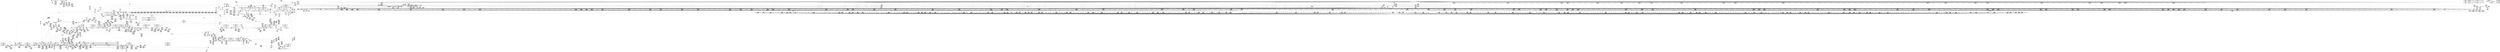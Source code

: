 digraph {
	CE0x51af6c0 [shape=record,shape=Mrecord,label="{CE0x51af6c0|i32_14|*Constant*|*SummSource*}"]
	CE0x517c2f0 [shape=record,shape=Mrecord,label="{CE0x517c2f0|i32_0|*Constant*|*SummSource*}"]
	CE0x5185270 [shape=record,shape=Mrecord,label="{CE0x5185270|72:_%struct.hlist_bl_node**,_80:_%struct.dentry*,_104:_%struct.inode*,_:_CRE_80,88_|*MultipleSource*|security/apparmor/lsm.c,369|Function::apparmor_inode_getattr&Arg::dentry::}"]
	CE0x51f4ab0 [shape=record,shape=Mrecord,label="{CE0x51f4ab0|80:_i64,_:_CRE_449,450_}"]
	CE0x523c990 [shape=record,shape=Mrecord,label="{CE0x523c990|aa_path_perm:request|Function::aa_path_perm&Arg::request::}"]
	CE0x5184d00 [shape=record,shape=Mrecord,label="{CE0x5184d00|72:_%struct.hlist_bl_node**,_80:_%struct.dentry*,_104:_%struct.inode*,_:_CRE_88,89_}"]
	CE0x51d0d50 [shape=record,shape=Mrecord,label="{CE0x51d0d50|0:_i16,_4:_i32,_8:_i16,_40:_%struct.super_block*,_72:_i32,_:_SCMRE_293,294_}"]
	CE0x51a5bd0 [shape=record,shape=Mrecord,label="{CE0x51a5bd0|72:_%struct.hlist_bl_node**,_80:_%struct.dentry*,_104:_%struct.inode*,_:_CRE_203,204_}"]
	CE0x52b2170 [shape=record,shape=Mrecord,label="{CE0x52b2170|44:_i32,_48:_i16,_128:_i8*,_:_SCMRE_152,160_|*MultipleSource*|Function::aa_cred_profile&Arg::cred::|security/apparmor/include/context.h,138|security/apparmor/include/context.h,99}"]
	CE0x51be090 [shape=record,shape=Mrecord,label="{CE0x51be090|GLOBAL:__aa_current_profile|*Constant*}"]
	CE0x522ad20 [shape=record,shape=Mrecord,label="{CE0x522ad20|mediated_filesystem:tobool|security/apparmor/include/apparmor.h,117}"]
	CE0x51f1210 [shape=record,shape=Mrecord,label="{CE0x51f1210|80:_i64,_:_CRE_395,396_}"]
	CE0x51f4120 [shape=record,shape=Mrecord,label="{CE0x51f4120|80:_i64,_:_CRE_440,441_}"]
	CE0x51e36c0 [shape=record,shape=Mrecord,label="{CE0x51e36c0|0:_i16,_4:_i32,_8:_i16,_40:_%struct.super_block*,_72:_i32,_:_SCMRE_696,704_|*MultipleSource*|*LoadInst*|security/apparmor/lsm.c,369|security/apparmor/include/apparmor.h,117|Function::mediated_filesystem&Arg::inode::}"]
	CE0x52c82b0 [shape=record,shape=Mrecord,label="{CE0x52c82b0|aa_cred_profile:profile11|security/apparmor/include/context.h,101}"]
	CE0x51d4350 [shape=record,shape=Mrecord,label="{CE0x51d4350|0:_i16,_4:_i32,_8:_i16,_40:_%struct.super_block*,_72:_i32,_:_SCMRE_392,400_|*MultipleSource*|*LoadInst*|security/apparmor/lsm.c,369|security/apparmor/include/apparmor.h,117|Function::mediated_filesystem&Arg::inode::}"]
	CE0x51e7cc0 [shape=record,shape=Mrecord,label="{CE0x51e7cc0|0:_i16,_4:_i32,_8:_i16,_40:_%struct.super_block*,_72:_i32,_:_SCMRE_875,876_}"]
	CE0x52b1330 [shape=record,shape=Mrecord,label="{CE0x52b1330|aa_cred_profile:bb|*SummSource*}"]
	CE0x524ee90 [shape=record,shape=Mrecord,label="{CE0x524ee90|aa_cred_profile:tmp10|security/apparmor/include/context.h,100}"]
	CE0x524f760 [shape=record,shape=Mrecord,label="{CE0x524f760|common_perm:tmp2|security/apparmor/lsm.c,169|*SummSource*}"]
	CE0x52412b0 [shape=record,shape=Mrecord,label="{CE0x52412b0|__aa_current_profile:land.lhs.true|*SummSource*}"]
	CE0x51f1480 [shape=record,shape=Mrecord,label="{CE0x51f1480|80:_i64,_:_CRE_398,399_}"]
	CE0x52a0650 [shape=record,shape=Mrecord,label="{CE0x52a0650|aa_cred_profile:tmp15|security/apparmor/include/context.h,100|*SummSink*}"]
	CE0x51e15d0 [shape=record,shape=Mrecord,label="{CE0x51e15d0|0:_i16,_4:_i32,_8:_i16,_40:_%struct.super_block*,_72:_i32,_:_SCMRE_620,621_}"]
	CE0x51f29c0 [shape=record,shape=Mrecord,label="{CE0x51f29c0|80:_i64,_:_CRE_418,419_}"]
	CE0x52731b0 [shape=record,shape=Mrecord,label="{CE0x52731b0|aa_cred_profile:tmp14|security/apparmor/include/context.h,100|*SummSource*}"]
	CE0x51e9ba0 [shape=record,shape=Mrecord,label="{CE0x51e9ba0|0:_i16,_4:_i32,_8:_i16,_40:_%struct.super_block*,_72:_i32,_:_SCMRE_894,895_}"]
	CE0x51fb590 [shape=record,shape=Mrecord,label="{CE0x51fb590|80:_i64,_:_CRE_625,626_}"]
	CE0x51d8db0 [shape=record,shape=Mrecord,label="{CE0x51d8db0|80:_i64,_:_CRE_1330,1331_}"]
	CE0x519bcc0 [shape=record,shape=Mrecord,label="{CE0x519bcc0|GLOBAL:__aa_current_profile.__warned|Global_var:__aa_current_profile.__warned|*SummSource*}"]
	CE0x51e1770 [shape=record,shape=Mrecord,label="{CE0x51e1770|0:_i16,_4:_i32,_8:_i16,_40:_%struct.super_block*,_72:_i32,_:_SCMRE_621,622_}"]
	CE0x5197550 [shape=record,shape=Mrecord,label="{CE0x5197550|i64*_getelementptr_inbounds_(_11_x_i64_,_11_x_i64_*___llvm_gcov_ctr58,_i64_0,_i64_0)|*Constant*|*SummSource*}"]
	CE0x51f1590 [shape=record,shape=Mrecord,label="{CE0x51f1590|80:_i64,_:_CRE_399,400_}"]
	CE0x528d7f0 [shape=record,shape=Mrecord,label="{CE0x528d7f0|aa_cred_profile:do.end10|*SummSource*}"]
	CE0x51cd610 [shape=record,shape=Mrecord,label="{CE0x51cd610|0:_i16,_4:_i32,_8:_i16,_40:_%struct.super_block*,_72:_i32,_:_SCMRE_259,260_}"]
	CE0x5204740 [shape=record,shape=Mrecord,label="{CE0x5204740|80:_i64,_:_CRE_1214,1215_}"]
	CE0x51b7390 [shape=record,shape=Mrecord,label="{CE0x51b7390|0:_i16,_4:_i32,_8:_i16,_40:_%struct.super_block*,_72:_i32,_:_SCMRE_508,512_|*MultipleSource*|*LoadInst*|security/apparmor/lsm.c,369|security/apparmor/include/apparmor.h,117|Function::mediated_filesystem&Arg::inode::}"]
	CE0x5209880 [shape=record,shape=Mrecord,label="{CE0x5209880|80:_i64,_:_CRE_1309,1310_}"]
	CE0x5183560 [shape=record,shape=Mrecord,label="{CE0x5183560|common_perm_mnt_dentry:cond|security/apparmor/lsm.c, 207|*SummSink*}"]
	CE0x51cc430 [shape=record,shape=Mrecord,label="{CE0x51cc430|0:_i16,_4:_i32,_8:_i16,_40:_%struct.super_block*,_72:_i32,_:_SCMRE_248,249_}"]
	CE0x52ba720 [shape=record,shape=Mrecord,label="{CE0x52ba720|44:_i32,_48:_i16,_128:_i8*,_:_SCMRE_64,72_|*MultipleSource*|Function::aa_cred_profile&Arg::cred::|security/apparmor/include/context.h,138|security/apparmor/include/context.h,99}"]
	CE0x522e7a0 [shape=record,shape=Mrecord,label="{CE0x522e7a0|common_perm_mnt_dentry:tmp2|*SummSource*}"]
	CE0x521d700 [shape=record,shape=Mrecord,label="{CE0x521d700|i32_5|*Constant*}"]
	CE0x517c030 [shape=record,shape=Mrecord,label="{CE0x517c030|apparmor_inode_getattr:entry|*SummSource*}"]
	CE0x5211d80 [shape=record,shape=Mrecord,label="{CE0x5211d80|80:_i64,_:_CRE_1626,1627_}"]
	CE0x523c3a0 [shape=record,shape=Mrecord,label="{CE0x523c3a0|aa_path_perm:path|Function::aa_path_perm&Arg::path::|*SummSink*}"]
	CE0x51db2b0 [shape=record,shape=Mrecord,label="{CE0x51db2b0|0:_i16,_4:_i32,_8:_i16,_40:_%struct.super_block*,_72:_i32,_:_SCMRE_559,560_}"]
	CE0x51ce170 [shape=record,shape=Mrecord,label="{CE0x51ce170|0:_i16,_4:_i32,_8:_i16,_40:_%struct.super_block*,_72:_i32,_:_SCMRE_266,267_}"]
	CE0x52130a0 [shape=record,shape=Mrecord,label="{CE0x52130a0|80:_i64,_:_CRE_1644,1645_}"]
	CE0x51e0c10 [shape=record,shape=Mrecord,label="{CE0x51e0c10|0:_i16,_4:_i32,_8:_i16,_40:_%struct.super_block*,_72:_i32,_:_SCMRE_614,615_}"]
	CE0x51c80d0 [shape=record,shape=Mrecord,label="{CE0x51c80d0|0:_i16,_4:_i32,_8:_i16,_40:_%struct.super_block*,_72:_i32,_:_SCMRE_183,184_}"]
	CE0x51d3890 [shape=record,shape=Mrecord,label="{CE0x51d3890|0:_i16,_4:_i32,_8:_i16,_40:_%struct.super_block*,_72:_i32,_:_SCMRE_352,360_|*MultipleSource*|*LoadInst*|security/apparmor/lsm.c,369|security/apparmor/include/apparmor.h,117|Function::mediated_filesystem&Arg::inode::}"]
	CE0x51cbb80 [shape=record,shape=Mrecord,label="{CE0x51cbb80|0:_i16,_4:_i32,_8:_i16,_40:_%struct.super_block*,_72:_i32,_:_SCMRE_242,243_}"]
	CE0x52b8450 [shape=record,shape=Mrecord,label="{CE0x52b8450|aa_cred_profile:tobool|security/apparmor/include/context.h,100|*SummSource*}"]
	CE0x52c2b80 [shape=record,shape=Mrecord,label="{CE0x52c2b80|aa_cred_profile:tmp31|security/apparmor/include/context.h,100}"]
	CE0x524f250 [shape=record,shape=Mrecord,label="{CE0x524f250|COLLAPSED:_CRE:_elem_0::|security/apparmor/lsm.c,169}"]
	CE0x528c560 [shape=record,shape=Mrecord,label="{CE0x528c560|aa_cred_profile:tobool|security/apparmor/include/context.h,100}"]
	CE0x51abbf0 [shape=record,shape=Mrecord,label="{CE0x51abbf0|apparmor_inode_getattr:tmp2|*LoadInst*|security/apparmor/lsm.c,369|*SummSource*}"]
	CE0x528d190 [shape=record,shape=Mrecord,label="{CE0x528d190|aa_cred_profile:do.body6}"]
	CE0x5272140 [shape=record,shape=Mrecord,label="{CE0x5272140|aa_cred_profile:expval|security/apparmor/include/context.h,100|*SummSink*}"]
	CE0x5247dd0 [shape=record,shape=Mrecord,label="{CE0x5247dd0|i32_0|*Constant*}"]
	CE0x51f49a0 [shape=record,shape=Mrecord,label="{CE0x51f49a0|80:_i64,_:_CRE_448,449_}"]
	CE0x52b9c40 [shape=record,shape=Mrecord,label="{CE0x52b9c40|aa_cred_profile:if.end|*SummSource*}"]
	CE0x51cbd30 [shape=record,shape=Mrecord,label="{CE0x51cbd30|0:_i16,_4:_i32,_8:_i16,_40:_%struct.super_block*,_72:_i32,_:_SCMRE_243,244_}"]
	CE0x5188f30 [shape=record,shape=Mrecord,label="{CE0x5188f30|72:_%struct.hlist_bl_node**,_80:_%struct.dentry*,_104:_%struct.inode*,_:_CRE_151,152_}"]
	CE0x51f5110 [shape=record,shape=Mrecord,label="{CE0x51f5110|80:_i64,_:_CRE_455,456_}"]
	CE0x51eb740 [shape=record,shape=Mrecord,label="{CE0x51eb740|0:_i16,_4:_i32,_8:_i16,_40:_%struct.super_block*,_72:_i32,_:_SCMRE_911,912_}"]
	CE0x51969d0 [shape=record,shape=Mrecord,label="{CE0x51969d0|i64*_getelementptr_inbounds_(_2_x_i64_,_2_x_i64_*___llvm_gcov_ctr83,_i64_0,_i64_0)|*Constant*|*SummSink*}"]
	CE0x51a3d70 [shape=record,shape=Mrecord,label="{CE0x51a3d70|72:_%struct.hlist_bl_node**,_80:_%struct.dentry*,_104:_%struct.inode*,_:_CRE_185,186_}"]
	CE0x51ed480 [shape=record,shape=Mrecord,label="{CE0x51ed480|0:_i16,_4:_i32,_8:_i16,_40:_%struct.super_block*,_72:_i32,_:_SCMRE_929,930_}"]
	CE0x51eb5a0 [shape=record,shape=Mrecord,label="{CE0x51eb5a0|0:_i16,_4:_i32,_8:_i16,_40:_%struct.super_block*,_72:_i32,_:_SCMRE_910,911_}"]
	CE0x5271b40 [shape=record,shape=Mrecord,label="{CE0x5271b40|get_current:bb|*SummSink*}"]
	CE0x521ea90 [shape=record,shape=Mrecord,label="{CE0x521ea90|__aa_current_profile:tmp3|*SummSource*}"]
	CE0x51f5770 [shape=record,shape=Mrecord,label="{CE0x51f5770|80:_i64,_:_CRE_461,462_}"]
	CE0x5196fa0 [shape=record,shape=Mrecord,label="{CE0x5196fa0|i32_0|*Constant*}"]
	CE0x520f2c0 [shape=record,shape=Mrecord,label="{CE0x520f2c0|80:_i64,_:_CRE_1364,1365_}"]
	CE0x5208d60 [shape=record,shape=Mrecord,label="{CE0x5208d60|80:_i64,_:_CRE_1280,1288_|*MultipleSource*|security/apparmor/include/apparmor.h,117|*LoadInst*|security/apparmor/include/apparmor.h,117}"]
	CE0x5207d70 [shape=record,shape=Mrecord,label="{CE0x5207d70|80:_i64,_:_CRE_1265,1266_}"]
	CE0x51b8c10 [shape=record,shape=Mrecord,label="{CE0x51b8c10|_ret_%struct.aa_profile*_%tmp34,_!dbg_!15510|security/apparmor/include/context.h,101}"]
	CE0x5277c50 [shape=record,shape=Mrecord,label="{CE0x5277c50|i8_1|*Constant*}"]
	CE0x51ae510 [shape=record,shape=Mrecord,label="{CE0x51ae510|aa_cred_profile:do.body6|*SummSource*}"]
	CE0x51b0610 [shape=record,shape=Mrecord,label="{CE0x51b0610|apparmor_inode_getattr:tmp7|security/apparmor/lsm.c,370|*SummSink*}"]
	CE0x52892e0 [shape=record,shape=Mrecord,label="{CE0x52892e0|_call_void_mcount()_#2}"]
	CE0x52a2c10 [shape=record,shape=Mrecord,label="{CE0x52a2c10|aa_cred_profile:tmp9|security/apparmor/include/context.h,100}"]
	CE0x5212f90 [shape=record,shape=Mrecord,label="{CE0x5212f90|80:_i64,_:_CRE_1643,1644_}"]
	CE0x518af60 [shape=record,shape=Mrecord,label="{CE0x518af60|apparmor_inode_getattr:bb|*SummSource*}"]
	CE0x52a05b0 [shape=record,shape=Mrecord,label="{CE0x52a05b0|VOIDTB_TE:_CE_16,20_|*MultipleSource*|Function::common_perm_mnt_dentry&Arg::mnt::|Function::apparmor_inode_getattr&Arg::mnt::}"]
	CE0x519df60 [shape=record,shape=Mrecord,label="{CE0x519df60|__aa_current_profile:tmp13|security/apparmor/include/context.h,138|*SummSink*}"]
	CE0x51ce990 [shape=record,shape=Mrecord,label="{CE0x51ce990|0:_i16,_4:_i32,_8:_i16,_40:_%struct.super_block*,_72:_i32,_:_SCMRE_271,272_}"]
	CE0x51da0e0 [shape=record,shape=Mrecord,label="{CE0x51da0e0|0:_i16,_4:_i32,_8:_i16,_40:_%struct.super_block*,_72:_i32,_:_SCMRE_540,544_|*MultipleSource*|*LoadInst*|security/apparmor/lsm.c,369|security/apparmor/include/apparmor.h,117|Function::mediated_filesystem&Arg::inode::}"]
	CE0x51f39b0 [shape=record,shape=Mrecord,label="{CE0x51f39b0|80:_i64,_:_CRE_433,434_}"]
	CE0x520eb50 [shape=record,shape=Mrecord,label="{CE0x520eb50|80:_i64,_:_CRE_1357,1358_}"]
	CE0x51b4c70 [shape=record,shape=Mrecord,label="{CE0x51b4c70|common_perm:if.then}"]
	CE0x52063f0 [shape=record,shape=Mrecord,label="{CE0x52063f0|80:_i64,_:_CRE_1241,1242_}"]
	CE0x518ee70 [shape=record,shape=Mrecord,label="{CE0x518ee70|72:_%struct.hlist_bl_node**,_80:_%struct.dentry*,_104:_%struct.inode*,_:_CRE_171,172_}"]
	CE0x5278b20 [shape=record,shape=Mrecord,label="{CE0x5278b20|i8*_getelementptr_inbounds_(_45_x_i8_,_45_x_i8_*_.str14,_i32_0,_i32_0)|*Constant*|*SummSource*}"]
	CE0x52c8660 [shape=record,shape=Mrecord,label="{CE0x52c8660|aa_cred_profile:tmp34|security/apparmor/include/context.h,101}"]
	CE0x522b1c0 [shape=record,shape=Mrecord,label="{CE0x522b1c0|mediated_filesystem:tobool|security/apparmor/include/apparmor.h,117|*SummSink*}"]
	CE0x518f020 [shape=record,shape=Mrecord,label="{CE0x518f020|72:_%struct.hlist_bl_node**,_80:_%struct.dentry*,_104:_%struct.inode*,_:_CRE_172,173_}"]
	CE0x51ab1d0 [shape=record,shape=Mrecord,label="{CE0x51ab1d0|72:_%struct.hlist_bl_node**,_80:_%struct.dentry*,_104:_%struct.inode*,_:_CRE_314,315_}"]
	CE0x524b370 [shape=record,shape=Mrecord,label="{CE0x524b370|common_perm:tmp8|security/apparmor/lsm.c,170}"]
	CE0x5275ac0 [shape=record,shape=Mrecord,label="{CE0x5275ac0|__aa_current_profile:cred|security/apparmor/include/context.h,138|*SummSource*}"]
	CE0x523ce40 [shape=record,shape=Mrecord,label="{CE0x523ce40|aa_path_perm:cond|Function::aa_path_perm&Arg::cond::}"]
	CE0x5247680 [shape=record,shape=Mrecord,label="{CE0x5247680|aa_cred_profile:tmp1|*SummSource*}"]
	CE0x52b41d0 [shape=record,shape=Mrecord,label="{CE0x52b41d0|aa_cred_profile:if.then|*SummSource*}"]
	CE0x51dce50 [shape=record,shape=Mrecord,label="{CE0x51dce50|0:_i16,_4:_i32,_8:_i16,_40:_%struct.super_block*,_72:_i32,_:_SCMRE_576,577_}"]
	CE0x51b0530 [shape=record,shape=Mrecord,label="{CE0x51b0530|apparmor_inode_getattr:tmp7|security/apparmor/lsm.c,370}"]
	CE0x51fb370 [shape=record,shape=Mrecord,label="{CE0x51fb370|80:_i64,_:_CRE_623,624_}"]
	CE0x527db80 [shape=record,shape=Mrecord,label="{CE0x527db80|_call_void_mcount()_#2|*SummSource*}"]
	CE0x5185f70 [shape=record,shape=Mrecord,label="{CE0x5185f70|72:_%struct.hlist_bl_node**,_80:_%struct.dentry*,_104:_%struct.inode*,_:_CRE_91,92_}"]
	CE0x523b4d0 [shape=record,shape=Mrecord,label="{CE0x523b4d0|common_perm_mnt_dentry:tmp7|*LoadInst*|security/apparmor/lsm.c,208|*SummSource*}"]
	CE0x52a5530 [shape=record,shape=Mrecord,label="{CE0x52a5530|aa_cred_profile:tmp25|security/apparmor/include/context.h,100|*SummSource*}"]
	CE0x5271f10 [shape=record,shape=Mrecord,label="{CE0x5271f10|GLOBAL:llvm.expect.i64|*Constant*|*SummSink*}"]
	CE0x51b0ab0 [shape=record,shape=Mrecord,label="{CE0x51b0ab0|apparmor_inode_getattr:tmp8|security/apparmor/lsm.c,370|*SummSource*}"]
	CE0x51b5e30 [shape=record,shape=Mrecord,label="{CE0x51b5e30|common_perm_mnt_dentry:dentry|Function::common_perm_mnt_dentry&Arg::dentry::|*SummSink*}"]
	CE0x5207b50 [shape=record,shape=Mrecord,label="{CE0x5207b50|80:_i64,_:_CRE_1263,1264_}"]
	CE0x517b4a0 [shape=record,shape=Mrecord,label="{CE0x517b4a0|i64*_getelementptr_inbounds_(_6_x_i64_,_6_x_i64_*___llvm_gcov_ctr85,_i64_0,_i64_3)|*Constant*|*SummSink*}"]
	CE0x51a9bc0 [shape=record,shape=Mrecord,label="{CE0x51a9bc0|72:_%struct.hlist_bl_node**,_80:_%struct.dentry*,_104:_%struct.inode*,_:_CRE_296,304_|*MultipleSource*|security/apparmor/lsm.c,369|Function::apparmor_inode_getattr&Arg::dentry::}"]
	CE0x522e810 [shape=record,shape=Mrecord,label="{CE0x522e810|common_perm_mnt_dentry:tmp2|*SummSink*}"]
	CE0x51bd100 [shape=record,shape=Mrecord,label="{CE0x51bd100|GLOBAL:aa_cred_profile|*Constant*|*SummSource*}"]
	CE0x5249920 [shape=record,shape=Mrecord,label="{CE0x5249920|GLOBAL:__llvm_gcov_ctr57|Global_var:__llvm_gcov_ctr57}"]
	CE0x521aa50 [shape=record,shape=Mrecord,label="{CE0x521aa50|mediated_filesystem:tmp5|security/apparmor/include/apparmor.h,117}"]
	CE0x5271920 [shape=record,shape=Mrecord,label="{CE0x5271920|i32_78|*Constant*}"]
	CE0x5215080 [shape=record,shape=Mrecord,label="{CE0x5215080|80:_i64,_:_CRE_1674,1675_}"]
	CE0x51c47f0 [shape=record,shape=Mrecord,label="{CE0x51c47f0|0:_i16,_4:_i32,_8:_i16,_40:_%struct.super_block*,_72:_i32,_:_SCMRE_148,149_}"]
	CE0x51ec2a0 [shape=record,shape=Mrecord,label="{CE0x51ec2a0|0:_i16,_4:_i32,_8:_i16,_40:_%struct.super_block*,_72:_i32,_:_SCMRE_918,919_}"]
	CE0x523dcc0 [shape=record,shape=Mrecord,label="{CE0x523dcc0|common_perm:error.0|*SummSink*}"]
	CE0x523b690 [shape=record,shape=Mrecord,label="{CE0x523b690|common_perm_mnt_dentry:tmp7|*LoadInst*|security/apparmor/lsm.c,208|*SummSink*}"]
	CE0x524cc30 [shape=record,shape=Mrecord,label="{CE0x524cc30|aa_path_perm:profile|Function::aa_path_perm&Arg::profile::|*SummSink*}"]
	CE0x51f6100 [shape=record,shape=Mrecord,label="{CE0x51f6100|80:_i64,_:_CRE_496,504_|*MultipleSource*|security/apparmor/include/apparmor.h,117|*LoadInst*|security/apparmor/include/apparmor.h,117}"]
	CE0x5242070 [shape=record,shape=Mrecord,label="{CE0x5242070|__aa_current_profile:tobool1|security/apparmor/include/context.h,138|*SummSink*}"]
	CE0x51e2600 [shape=record,shape=Mrecord,label="{CE0x51e2600|0:_i16,_4:_i32,_8:_i16,_40:_%struct.super_block*,_72:_i32,_:_SCMRE_656,664_|*MultipleSource*|*LoadInst*|security/apparmor/lsm.c,369|security/apparmor/include/apparmor.h,117|Function::mediated_filesystem&Arg::inode::}"]
	CE0x51af7e0 [shape=record,shape=Mrecord,label="{CE0x51af7e0|i32_14|*Constant*|*SummSink*}"]
	CE0x52a2700 [shape=record,shape=Mrecord,label="{CE0x52a2700|aa_cred_profile:tmp7|security/apparmor/include/context.h,100}"]
	CE0x5204960 [shape=record,shape=Mrecord,label="{CE0x5204960|80:_i64,_:_CRE_1216,1217_}"]
	CE0x51e0a70 [shape=record,shape=Mrecord,label="{CE0x51e0a70|0:_i16,_4:_i32,_8:_i16,_40:_%struct.super_block*,_72:_i32,_:_SCMRE_613,614_}"]
	CE0x51a2440 [shape=record,shape=Mrecord,label="{CE0x51a2440|i32_0|*Constant*}"]
	CE0x51d9960 [shape=record,shape=Mrecord,label="{CE0x51d9960|80:_i64,_:_CRE_1341,1342_}"]
	CE0x5204c90 [shape=record,shape=Mrecord,label="{CE0x5204c90|80:_i64,_:_CRE_1219,1220_}"]
	CE0x51f8b10 [shape=record,shape=Mrecord,label="{CE0x51f8b10|80:_i64,_:_CRE_585,586_}"]
	CE0x51b09a0 [shape=record,shape=Mrecord,label="{CE0x51b09a0|apparmor_inode_getattr:tmp8|security/apparmor/lsm.c,370}"]
	CE0x51e08d0 [shape=record,shape=Mrecord,label="{CE0x51e08d0|0:_i16,_4:_i32,_8:_i16,_40:_%struct.super_block*,_72:_i32,_:_SCMRE_612,613_}"]
	CE0x5270040 [shape=record,shape=Mrecord,label="{CE0x5270040|__aa_current_profile:tmp20|security/apparmor/include/context.h,138|*SummSink*}"]
	CE0x51c5350 [shape=record,shape=Mrecord,label="{CE0x51c5350|0:_i16,_4:_i32,_8:_i16,_40:_%struct.super_block*,_72:_i32,_:_SCMRE_155,156_}"]
	CE0x52c76c0 [shape=record,shape=Mrecord,label="{CE0x52c76c0|aa_cred_profile:tmp32|security/apparmor/include/context.h,101|*SummSource*}"]
	CE0x52153b0 [shape=record,shape=Mrecord,label="{CE0x52153b0|80:_i64,_:_CRE_1677,1678_}"]
	CE0x52b24d0 [shape=record,shape=Mrecord,label="{CE0x52b24d0|aa_cred_profile:lor.rhs|*SummSink*}"]
	CE0x51f7c30 [shape=record,shape=Mrecord,label="{CE0x51f7c30|80:_i64,_:_CRE_571,572_}"]
	CE0x5183310 [shape=record,shape=Mrecord,label="{CE0x5183310|apparmor_inode_getattr:tmp|*SummSink*}"]
	CE0x51d25b0 [shape=record,shape=Mrecord,label="{CE0x51d25b0|0:_i16,_4:_i32,_8:_i16,_40:_%struct.super_block*,_72:_i32,_:_SCMRE_308,309_}"]
	CE0x518e1a0 [shape=record,shape=Mrecord,label="{CE0x518e1a0|apparmor_inode_getattr:tmp10|security/apparmor/lsm.c,372|*SummSink*}"]
	CE0x5247610 [shape=record,shape=Mrecord,label="{CE0x5247610|aa_cred_profile:tmp1}"]
	CE0x51f3ce0 [shape=record,shape=Mrecord,label="{CE0x51f3ce0|80:_i64,_:_CRE_436,437_}"]
	CE0x5189ca0 [shape=record,shape=Mrecord,label="{CE0x5189ca0|72:_%struct.hlist_bl_node**,_80:_%struct.dentry*,_104:_%struct.inode*,_:_CRE_148,149_}"]
	CE0x523e2d0 [shape=record,shape=Mrecord,label="{CE0x523e2d0|i64_5|*Constant*|*SummSink*}"]
	CE0x5232b40 [shape=record,shape=Mrecord,label="{CE0x5232b40|common_perm:if.end}"]
	CE0x527df50 [shape=record,shape=Mrecord,label="{CE0x527df50|__aa_current_profile:do.body}"]
	CE0x51ddb50 [shape=record,shape=Mrecord,label="{CE0x51ddb50|0:_i16,_4:_i32,_8:_i16,_40:_%struct.super_block*,_72:_i32,_:_SCMRE_584,585_}"]
	CE0x528b290 [shape=record,shape=Mrecord,label="{CE0x528b290|_call_void_mcount()_#2|*SummSource*}"]
	CE0x523d380 [shape=record,shape=Mrecord,label="{CE0x523d380|_ret_i32_%call17,_!dbg_!15526|security/apparmor/file.c,307}"]
	CE0x5210bb0 [shape=record,shape=Mrecord,label="{CE0x5210bb0|80:_i64,_:_CRE_1596,1600_|*MultipleSource*|security/apparmor/include/apparmor.h,117|*LoadInst*|security/apparmor/include/apparmor.h,117}"]
	CE0x51ae960 [shape=record,shape=Mrecord,label="{CE0x51ae960|_call_void_mcount()_#2|*SummSource*}"]
	CE0x51f5bb0 [shape=record,shape=Mrecord,label="{CE0x51f5bb0|80:_i64,_:_CRE_472,480_|*MultipleSource*|security/apparmor/include/apparmor.h,117|*LoadInst*|security/apparmor/include/apparmor.h,117}"]
	CE0x52133d0 [shape=record,shape=Mrecord,label="{CE0x52133d0|80:_i64,_:_CRE_1647,1648_}"]
	CE0x52a4fc0 [shape=record,shape=Mrecord,label="{CE0x52a4fc0|aa_cred_profile:tmp24|security/apparmor/include/context.h,100|*SummSource*}"]
	CE0x51d1710 [shape=record,shape=Mrecord,label="{CE0x51d1710|0:_i16,_4:_i32,_8:_i16,_40:_%struct.super_block*,_72:_i32,_:_SCMRE_299,300_}"]
	CE0x51f76e0 [shape=record,shape=Mrecord,label="{CE0x51f76e0|80:_i64,_:_CRE_566,567_}"]
	CE0x5214f70 [shape=record,shape=Mrecord,label="{CE0x5214f70|80:_i64,_:_CRE_1673,1674_}"]
	CE0x51b1e90 [shape=record,shape=Mrecord,label="{CE0x51b1e90|apparmor_inode_getattr:tmp4|security/apparmor/lsm.c,369|*SummSink*}"]
	CE0x51db930 [shape=record,shape=Mrecord,label="{CE0x51db930|0:_i16,_4:_i32,_8:_i16,_40:_%struct.super_block*,_72:_i32,_:_SCMRE_563,564_}"]
	CE0x51a3500 [shape=record,shape=Mrecord,label="{CE0x51a3500|72:_%struct.hlist_bl_node**,_80:_%struct.dentry*,_104:_%struct.inode*,_:_CRE_180,181_}"]
	CE0x5187e80 [shape=record,shape=Mrecord,label="{CE0x5187e80|72:_%struct.hlist_bl_node**,_80:_%struct.dentry*,_104:_%struct.inode*,_:_CRE_144,145_}"]
	CE0x523ba40 [shape=record,shape=Mrecord,label="{CE0x523ba40|common_perm_mnt_dentry:i_mode|security/apparmor/lsm.c,208|*SummSource*}"]
	CE0x51beed0 [shape=record,shape=Mrecord,label="{CE0x51beed0|i64_3|*Constant*|*SummSink*}"]
	CE0x520ea40 [shape=record,shape=Mrecord,label="{CE0x520ea40|80:_i64,_:_CRE_1356,1357_}"]
	CE0x5200ef0 [shape=record,shape=Mrecord,label="{CE0x5200ef0|80:_i64,_:_CRE_200,204_|*MultipleSource*|security/apparmor/include/apparmor.h,117|*LoadInst*|security/apparmor/include/apparmor.h,117}"]
	CE0x51a79d0 [shape=record,shape=Mrecord,label="{CE0x51a79d0|72:_%struct.hlist_bl_node**,_80:_%struct.dentry*,_104:_%struct.inode*,_:_CRE_216,217_}"]
	CE0x51e9860 [shape=record,shape=Mrecord,label="{CE0x51e9860|0:_i16,_4:_i32,_8:_i16,_40:_%struct.super_block*,_72:_i32,_:_SCMRE_892,893_}"]
	CE0x5215190 [shape=record,shape=Mrecord,label="{CE0x5215190|80:_i64,_:_CRE_1675,1676_}"]
	CE0x517ebf0 [shape=record,shape=Mrecord,label="{CE0x517ebf0|apparmor_inode_getattr:bb|*SummSink*}"]
	CE0x5276340 [shape=record,shape=Mrecord,label="{CE0x5276340|aa_cred_profile:tmp4|*LoadInst*|security/apparmor/include/context.h,99|*SummSink*}"]
	CE0x51f2030 [shape=record,shape=Mrecord,label="{CE0x51f2030|80:_i64,_:_CRE_409,410_}"]
	CE0x52a0810 [shape=record,shape=Mrecord,label="{CE0x52a0810|aa_cred_profile:tmp16|security/apparmor/include/context.h,100}"]
	CE0x5205510 [shape=record,shape=Mrecord,label="{CE0x5205510|80:_i64,_:_CRE_1227,1228_}"]
	CE0x51ec440 [shape=record,shape=Mrecord,label="{CE0x51ec440|0:_i16,_4:_i32,_8:_i16,_40:_%struct.super_block*,_72:_i32,_:_SCMRE_919,920_}"]
	CE0x5185d90 [shape=record,shape=Mrecord,label="{CE0x5185d90|72:_%struct.hlist_bl_node**,_80:_%struct.dentry*,_104:_%struct.inode*,_:_CRE_90,91_}"]
	CE0x51dc2f0 [shape=record,shape=Mrecord,label="{CE0x51dc2f0|0:_i16,_4:_i32,_8:_i16,_40:_%struct.super_block*,_72:_i32,_:_SCMRE_569,570_}"]
	CE0x518e640 [shape=record,shape=Mrecord,label="{CE0x518e640|72:_%struct.hlist_bl_node**,_80:_%struct.dentry*,_104:_%struct.inode*,_:_CRE_166,167_}"]
	CE0x51f27a0 [shape=record,shape=Mrecord,label="{CE0x51f27a0|80:_i64,_:_CRE_416,417_}"]
	CE0x5201a90 [shape=record,shape=Mrecord,label="{CE0x5201a90|80:_i64,_:_CRE_256,264_|*MultipleSource*|security/apparmor/include/apparmor.h,117|*LoadInst*|security/apparmor/include/apparmor.h,117}"]
	CE0x52b1420 [shape=record,shape=Mrecord,label="{CE0x52b1420|aa_cred_profile:bb|*SummSink*}"]
	CE0x52105e0 [shape=record,shape=Mrecord,label="{CE0x52105e0|80:_i64,_:_CRE_1568,1584_|*MultipleSource*|security/apparmor/include/apparmor.h,117|*LoadInst*|security/apparmor/include/apparmor.h,117}"]
	CE0x51f7a10 [shape=record,shape=Mrecord,label="{CE0x51f7a10|80:_i64,_:_CRE_569,570_}"]
	CE0x52c3d50 [shape=record,shape=Mrecord,label="{CE0x52c3d50|i64*_getelementptr_inbounds_(_16_x_i64_,_16_x_i64_*___llvm_gcov_ctr46,_i64_0,_i64_13)|*Constant*}"]
	CE0x523e150 [shape=record,shape=Mrecord,label="{CE0x523e150|i64*_getelementptr_inbounds_(_5_x_i64_,_5_x_i64_*___llvm_gcov_ctr57,_i64_0,_i64_4)|*Constant*|*SummSink*}"]
	CE0x51d9410 [shape=record,shape=Mrecord,label="{CE0x51d9410|80:_i64,_:_CRE_1336,1337_}"]
	CE0x52c0390 [shape=record,shape=Mrecord,label="{CE0x52c0390|44:_i32,_48:_i16,_128:_i8*,_:_SCMRE_28,32_|*MultipleSource*|Function::aa_cred_profile&Arg::cred::|security/apparmor/include/context.h,138|security/apparmor/include/context.h,99}"]
	CE0x5289ba0 [shape=record,shape=Mrecord,label="{CE0x5289ba0|aa_cred_profile:lnot3|security/apparmor/include/context.h,100|*SummSource*}"]
	CE0x52146f0 [shape=record,shape=Mrecord,label="{CE0x52146f0|80:_i64,_:_CRE_1665,1666_}"]
	CE0x5199e50 [shape=record,shape=Mrecord,label="{CE0x5199e50|0:_i8,_:_GCMR___aa_current_profile.__warned_internal_global_i8_0,_section_.data.unlikely_,_align_1:_elem_0:default:}"]
	CE0x52c84a0 [shape=record,shape=Mrecord,label="{CE0x52c84a0|aa_cred_profile:profile11|security/apparmor/include/context.h,101|*SummSink*}"]
	CE0x51f8a00 [shape=record,shape=Mrecord,label="{CE0x51f8a00|80:_i64,_:_CRE_584,585_}"]
	CE0x5198890 [shape=record,shape=Mrecord,label="{CE0x5198890|_ret_i32_%retval.0,_!dbg_!15478|security/apparmor/lsm.c,374|*SummSource*}"]
	CE0x523f9b0 [shape=record,shape=Mrecord,label="{CE0x523f9b0|%struct.task_struct*_(%struct.task_struct**)*_asm_movq_%gs:$_1:P_,$0_,_r,im,_dirflag_,_fpsr_,_flags_|*SummSink*}"]
	CE0x52b9390 [shape=record,shape=Mrecord,label="{CE0x52b9390|aa_cred_profile:tmp8|security/apparmor/include/context.h,100|*SummSource*}"]
	CE0x52476f0 [shape=record,shape=Mrecord,label="{CE0x52476f0|aa_cred_profile:tmp1|*SummSink*}"]
	CE0x52c3050 [shape=record,shape=Mrecord,label="{CE0x52c3050|i64*_getelementptr_inbounds_(_16_x_i64_,_16_x_i64_*___llvm_gcov_ctr46,_i64_0,_i64_15)|*Constant*}"]
	CE0x51cd7b0 [shape=record,shape=Mrecord,label="{CE0x51cd7b0|0:_i16,_4:_i32,_8:_i16,_40:_%struct.super_block*,_72:_i32,_:_SCMRE_260,261_}"]
	CE0x52154c0 [shape=record,shape=Mrecord,label="{CE0x52154c0|80:_i64,_:_CRE_1678,1679_}"]
	CE0x51d2f70 [shape=record,shape=Mrecord,label="{CE0x51d2f70|0:_i16,_4:_i32,_8:_i16,_40:_%struct.super_block*,_72:_i32,_:_SCMRE_328,336_|*MultipleSource*|*LoadInst*|security/apparmor/lsm.c,369|security/apparmor/include/apparmor.h,117|Function::mediated_filesystem&Arg::inode::}"]
	CE0x5245310 [shape=record,shape=Mrecord,label="{CE0x5245310|__aa_current_profile:tmp21|security/apparmor/include/context.h,138|*SummSource*}"]
	CE0x521c0a0 [shape=record,shape=Mrecord,label="{CE0x521c0a0|_call_void_mcount()_#2|*SummSink*}"]
	CE0x52b7060 [shape=record,shape=Mrecord,label="{CE0x52b7060|aa_cred_profile:tmp13|*SummSource*}"]
	CE0x52b3fb0 [shape=record,shape=Mrecord,label="{CE0x52b3fb0|aa_cred_profile:do.body|*SummSink*}"]
	CE0x51b51d0 [shape=record,shape=Mrecord,label="{CE0x51b51d0|apparmor_inode_getattr:mnt|Function::apparmor_inode_getattr&Arg::mnt::|*SummSource*}"]
	CE0x527d200 [shape=record,shape=Mrecord,label="{CE0x527d200|get_current:tmp|*SummSource*}"]
	CE0x52a0c40 [shape=record,shape=Mrecord,label="{CE0x52a0c40|aa_cred_profile:tmp16|security/apparmor/include/context.h,100|*SummSink*}"]
	CE0x519be20 [shape=record,shape=Mrecord,label="{CE0x519be20|GLOBAL:__aa_current_profile.__warned|Global_var:__aa_current_profile.__warned|*SummSink*}"]
	CE0x528c4b0 [shape=record,shape=Mrecord,label="{CE0x528c4b0|get_current:tmp2}"]
	CE0x51d18b0 [shape=record,shape=Mrecord,label="{CE0x51d18b0|0:_i16,_4:_i32,_8:_i16,_40:_%struct.super_block*,_72:_i32,_:_SCMRE_300,301_}"]
	CE0x51deb90 [shape=record,shape=Mrecord,label="{CE0x51deb90|0:_i16,_4:_i32,_8:_i16,_40:_%struct.super_block*,_72:_i32,_:_SCMRE_594,595_}"]
	CE0x51f4340 [shape=record,shape=Mrecord,label="{CE0x51f4340|80:_i64,_:_CRE_442,443_}"]
	CE0x522e730 [shape=record,shape=Mrecord,label="{CE0x522e730|common_perm_mnt_dentry:tmp2}"]
	CE0x52b3b80 [shape=record,shape=Mrecord,label="{CE0x52b3b80|%struct.aa_profile*_null|*Constant*|*SummSource*}"]
	CE0x52a8a60 [shape=record,shape=Mrecord,label="{CE0x52a8a60|i32_100|*Constant*|*SummSink*}"]
	CE0x521ce40 [shape=record,shape=Mrecord,label="{CE0x521ce40|__aa_current_profile:tmp3}"]
	CE0x5223f40 [shape=record,shape=Mrecord,label="{CE0x5223f40|44:_i32,_48:_i16,_128:_i8*,_:_SCMRE_4,8_|*MultipleSource*|Function::aa_cred_profile&Arg::cred::|security/apparmor/include/context.h,138|security/apparmor/include/context.h,99}"]
	CE0x52282f0 [shape=record,shape=Mrecord,label="{CE0x52282f0|common_perm:entry}"]
	CE0x5213810 [shape=record,shape=Mrecord,label="{CE0x5213810|80:_i64,_:_CRE_1651,1652_}"]
	CE0x52080a0 [shape=record,shape=Mrecord,label="{CE0x52080a0|80:_i64,_:_CRE_1268,1269_}"]
	CE0x51f4230 [shape=record,shape=Mrecord,label="{CE0x51f4230|80:_i64,_:_CRE_441,442_}"]
	CE0x5211c70 [shape=record,shape=Mrecord,label="{CE0x5211c70|80:_i64,_:_CRE_1625,1626_}"]
	CE0x52b7bd0 [shape=record,shape=Mrecord,label="{CE0x52b7bd0|44:_i32,_48:_i16,_128:_i8*,_:_SCMRE_168,176_|*MultipleSource*|Function::aa_cred_profile&Arg::cred::|security/apparmor/include/context.h,138|security/apparmor/include/context.h,99}"]
	CE0x51d7120 [shape=record,shape=Mrecord,label="{CE0x51d7120|0:_i16,_4:_i32,_8:_i16,_40:_%struct.super_block*,_72:_i32,_:_SCMRE_483,484_}"]
	CE0x51be580 [shape=record,shape=Mrecord,label="{CE0x51be580|mediated_filesystem:tmp3|*SummSource*}"]
	CE0x51c2c90 [shape=record,shape=Mrecord,label="{CE0x51c2c90|0:_i16,_4:_i32,_8:_i16,_40:_%struct.super_block*,_72:_i32,_:_SCMRE_112,120_|*MultipleSource*|*LoadInst*|security/apparmor/lsm.c,369|security/apparmor/include/apparmor.h,117|Function::mediated_filesystem&Arg::inode::}"]
	CE0x52ba960 [shape=record,shape=Mrecord,label="{CE0x52ba960|44:_i32,_48:_i16,_128:_i8*,_:_SCMRE_72,80_|*MultipleSource*|Function::aa_cred_profile&Arg::cred::|security/apparmor/include/context.h,138|security/apparmor/include/context.h,99}"]
	CE0x5277990 [shape=record,shape=Mrecord,label="{CE0x5277990|__aa_current_profile:tmp16|security/apparmor/include/context.h,138|*SummSource*}"]
	CE0x51fbbf0 [shape=record,shape=Mrecord,label="{CE0x51fbbf0|80:_i64,_:_CRE_631,632_}"]
	CE0x51f0960 [shape=record,shape=Mrecord,label="{CE0x51f0960|mediated_filesystem:tmp4|*LoadInst*|security/apparmor/include/apparmor.h,117|*SummSource*}"]
	CE0x5230010 [shape=record,shape=Mrecord,label="{CE0x5230010|common_perm_mnt_dentry:mnt1|security/apparmor/lsm.c,206}"]
	CE0x5204580 [shape=record,shape=Mrecord,label="{CE0x5204580|80:_i64,_:_CRE_1212,1213_}"]
	CE0x524c870 [shape=record,shape=Mrecord,label="{CE0x524c870|aa_path_perm:profile|Function::aa_path_perm&Arg::profile::}"]
	CE0x51ae0e0 [shape=record,shape=Mrecord,label="{CE0x51ae0e0|apparmor_inode_getattr:call1|security/apparmor/lsm.c,372|*SummSink*}"]
	CE0x52481b0 [shape=record,shape=Mrecord,label="{CE0x52481b0|i64*_getelementptr_inbounds_(_11_x_i64_,_11_x_i64_*___llvm_gcov_ctr58,_i64_0,_i64_1)|*Constant*|*SummSource*}"]
	CE0x51b91f0 [shape=record,shape=Mrecord,label="{CE0x51b91f0|get_current:bb}"]
	CE0x52323b0 [shape=record,shape=Mrecord,label="{CE0x52323b0|i32_4|*Constant*|*SummSource*}"]
	CE0x51dd190 [shape=record,shape=Mrecord,label="{CE0x51dd190|0:_i16,_4:_i32,_8:_i16,_40:_%struct.super_block*,_72:_i32,_:_SCMRE_578,579_}"]
	CE0x52b28a0 [shape=record,shape=Mrecord,label="{CE0x52b28a0|aa_cred_profile:do.cond|*SummSource*}"]
	CE0x51fdfe0 [shape=record,shape=Mrecord,label="{CE0x51fdfe0|i64_-2147483648|*Constant*}"]
	CE0x51f9280 [shape=record,shape=Mrecord,label="{CE0x51f9280|80:_i64,_:_CRE_592,593_}"]
	CE0x51a3860 [shape=record,shape=Mrecord,label="{CE0x51a3860|72:_%struct.hlist_bl_node**,_80:_%struct.dentry*,_104:_%struct.inode*,_:_CRE_182,183_}"]
	CE0x51fbae0 [shape=record,shape=Mrecord,label="{CE0x51fbae0|80:_i64,_:_CRE_630,631_}"]
	CE0x519bfe0 [shape=record,shape=Mrecord,label="{CE0x519bfe0|COLLAPSED:_GCMRE___llvm_gcov_ctr46_internal_global_16_x_i64_zeroinitializer:_elem_0:default:}"]
	CE0x51c5b70 [shape=record,shape=Mrecord,label="{CE0x51c5b70|0:_i16,_4:_i32,_8:_i16,_40:_%struct.super_block*,_72:_i32,_:_SCMRE_160,161_}"]
	CE0x51ac3c0 [shape=record,shape=Mrecord,label="{CE0x51ac3c0|i64_2|*Constant*|*SummSink*}"]
	CE0x51aa9f0 [shape=record,shape=Mrecord,label="{CE0x51aa9f0|72:_%struct.hlist_bl_node**,_80:_%struct.dentry*,_104:_%struct.inode*,_:_CRE_309,310_}"]
	CE0x518f200 [shape=record,shape=Mrecord,label="{CE0x518f200|72:_%struct.hlist_bl_node**,_80:_%struct.dentry*,_104:_%struct.inode*,_:_CRE_72,80_|*MultipleSource*|security/apparmor/lsm.c,369|Function::apparmor_inode_getattr&Arg::dentry::}"]
	CE0x51af900 [shape=record,shape=Mrecord,label="{CE0x51af900|common_perm_mnt_dentry:op|Function::common_perm_mnt_dentry&Arg::op::|*SummSink*}"]
	CE0x51e6470 [shape=record,shape=Mrecord,label="{CE0x51e6470|0:_i16,_4:_i32,_8:_i16,_40:_%struct.super_block*,_72:_i32,_:_SCMRE_848,856_|*MultipleSource*|*LoadInst*|security/apparmor/lsm.c,369|security/apparmor/include/apparmor.h,117|Function::mediated_filesystem&Arg::inode::}"]
	CE0x52062e0 [shape=record,shape=Mrecord,label="{CE0x52062e0|80:_i64,_:_CRE_1240,1241_}"]
	CE0x51a8ab0 [shape=record,shape=Mrecord,label="{CE0x51a8ab0|72:_%struct.hlist_bl_node**,_80:_%struct.dentry*,_104:_%struct.inode*,_:_CRE_248,256_|*MultipleSource*|security/apparmor/lsm.c,369|Function::apparmor_inode_getattr&Arg::dentry::}"]
	CE0x52ba050 [shape=record,shape=Mrecord,label="{CE0x52ba050|44:_i32,_48:_i16,_128:_i8*,_:_SCMRE_16,20_|*MultipleSource*|Function::aa_cred_profile&Arg::cred::|security/apparmor/include/context.h,138|security/apparmor/include/context.h,99}"]
	CE0x5212d70 [shape=record,shape=Mrecord,label="{CE0x5212d70|80:_i64,_:_CRE_1641,1642_}"]
	CE0x52a8ed0 [shape=record,shape=Mrecord,label="{CE0x52a8ed0|i64_12|*Constant*|*SummSink*}"]
	CE0x51ad5d0 [shape=record,shape=Mrecord,label="{CE0x51ad5d0|i64_0|*Constant*|*SummSink*}"]
	CE0x52a7e10 [shape=record,shape=Mrecord,label="{CE0x52a7e10|void_(i8*,_i32,_i64)*_asm_sideeffect_1:_09ud2_0A.pushsection___bug_table,_22a_22_0A2:_09.long_1b_-_2b,_$_0:c_-_2b_0A_09.word_$_1:c_,_0_0A_09.org_2b+$_2:c_0A.popsection_,_i,i,i,_dirflag_,_fpsr_,_flags_}"]
	CE0x51ca490 [shape=record,shape=Mrecord,label="{CE0x51ca490|0:_i16,_4:_i32,_8:_i16,_40:_%struct.super_block*,_72:_i32,_:_SCMRE_205,206_}"]
	CE0x523ccd0 [shape=record,shape=Mrecord,label="{CE0x523ccd0|aa_path_perm:request|Function::aa_path_perm&Arg::request::|*SummSink*}"]
	CE0x51aebe0 [shape=record,shape=Mrecord,label="{CE0x51aebe0|__aa_current_profile:call|security/apparmor/include/context.h,138}"]
	CE0x51f5440 [shape=record,shape=Mrecord,label="{CE0x51f5440|80:_i64,_:_CRE_458,459_}"]
	CE0x51d2c30 [shape=record,shape=Mrecord,label="{CE0x51d2c30|0:_i16,_4:_i32,_8:_i16,_40:_%struct.super_block*,_72:_i32,_:_SCMRE_312,320_|*MultipleSource*|*LoadInst*|security/apparmor/lsm.c,369|security/apparmor/include/apparmor.h,117|Function::mediated_filesystem&Arg::inode::}"]
	CE0x519c180 [shape=record,shape=Mrecord,label="{CE0x519c180|aa_cred_profile:tmp|*SummSink*}"]
	CE0x52b7650 [shape=record,shape=Mrecord,label="{CE0x52b7650|aa_cred_profile:lnot2|security/apparmor/include/context.h,100|*SummSink*}"]
	CE0x51f7f60 [shape=record,shape=Mrecord,label="{CE0x51f7f60|80:_i64,_:_CRE_574,575_}"]
	CE0x51fae20 [shape=record,shape=Mrecord,label="{CE0x51fae20|80:_i64,_:_CRE_618,619_}"]
	CE0x51ac560 [shape=record,shape=Mrecord,label="{CE0x51ac560|apparmor_inode_getattr:tmp3|security/apparmor/lsm.c,369|*SummSource*}"]
	CE0x51c2f00 [shape=record,shape=Mrecord,label="{CE0x51c2f00|0:_i16,_4:_i32,_8:_i16,_40:_%struct.super_block*,_72:_i32,_:_SCMRE_120,128_|*MultipleSource*|*LoadInst*|security/apparmor/lsm.c,369|security/apparmor/include/apparmor.h,117|Function::mediated_filesystem&Arg::inode::}"]
	CE0x5245570 [shape=record,shape=Mrecord,label="{CE0x5245570|i64_2|*Constant*}"]
	CE0x5247f30 [shape=record,shape=Mrecord,label="{CE0x5247f30|__aa_current_profile:tmp1}"]
	CE0x5207930 [shape=record,shape=Mrecord,label="{CE0x5207930|80:_i64,_:_CRE_1261,1262_}"]
	CE0x524c190 [shape=record,shape=Mrecord,label="{CE0x524c190|aa_path_perm:entry}"]
	CE0x51f00c0 [shape=record,shape=Mrecord,label="{CE0x51f00c0|0:_i16,_4:_i32,_8:_i16,_40:_%struct.super_block*,_72:_i32,_:_SCMRE_1000,1008_|*MultipleSource*|*LoadInst*|security/apparmor/lsm.c,369|security/apparmor/include/apparmor.h,117|Function::mediated_filesystem&Arg::inode::}"]
	CE0x51d4b60 [shape=record,shape=Mrecord,label="{CE0x51d4b60|0:_i16,_4:_i32,_8:_i16,_40:_%struct.super_block*,_72:_i32,_:_SCMRE_416,424_|*MultipleSource*|*LoadInst*|security/apparmor/lsm.c,369|security/apparmor/include/apparmor.h,117|Function::mediated_filesystem&Arg::inode::}"]
	CE0x524e0e0 [shape=record,shape=Mrecord,label="{CE0x524e0e0|aa_cred_profile:do.end|*SummSource*}"]
	CE0x51ee180 [shape=record,shape=Mrecord,label="{CE0x51ee180|0:_i16,_4:_i32,_8:_i16,_40:_%struct.super_block*,_72:_i32,_:_SCMRE_944,952_|*MultipleSource*|*LoadInst*|security/apparmor/lsm.c,369|security/apparmor/include/apparmor.h,117|Function::mediated_filesystem&Arg::inode::}"]
	CE0x5217160 [shape=record,shape=Mrecord,label="{CE0x5217160|80:_i64,_:_CRE_1776,1784_|*MultipleSource*|security/apparmor/include/apparmor.h,117|*LoadInst*|security/apparmor/include/apparmor.h,117}"]
	CE0x51d50c0 [shape=record,shape=Mrecord,label="{CE0x51d50c0|0:_i16,_4:_i32,_8:_i16,_40:_%struct.super_block*,_72:_i32,_:_SCMRE_432,440_|*MultipleSource*|*LoadInst*|security/apparmor/lsm.c,369|security/apparmor/include/apparmor.h,117|Function::mediated_filesystem&Arg::inode::}"]
	CE0x51dd670 [shape=record,shape=Mrecord,label="{CE0x51dd670|0:_i16,_4:_i32,_8:_i16,_40:_%struct.super_block*,_72:_i32,_:_SCMRE_581,582_}"]
	CE0x5187690 [shape=record,shape=Mrecord,label="{CE0x5187690|i32_5|*Constant*|*SummSink*}"]
	CE0x5249e10 [shape=record,shape=Mrecord,label="{CE0x5249e10|common_perm:tmp5|security/apparmor/lsm.c,169}"]
	CE0x52a8210 [shape=record,shape=Mrecord,label="{CE0x52a8210|void_(i8*,_i32,_i64)*_asm_sideeffect_1:_09ud2_0A.pushsection___bug_table,_22a_22_0A2:_09.long_1b_-_2b,_$_0:c_-_2b_0A_09.word_$_1:c_,_0_0A_09.org_2b+$_2:c_0A.popsection_,_i,i,i,_dirflag_,_fpsr_,_flags_|*SummSource*}"]
	CE0x51e03f0 [shape=record,shape=Mrecord,label="{CE0x51e03f0|0:_i16,_4:_i32,_8:_i16,_40:_%struct.super_block*,_72:_i32,_:_SCMRE_609,610_}"]
	CE0x521d770 [shape=record,shape=Mrecord,label="{CE0x521d770|common_perm_mnt_dentry:d_inode|security/apparmor/lsm.c,207}"]
	CE0x51c9c70 [shape=record,shape=Mrecord,label="{CE0x51c9c70|0:_i16,_4:_i32,_8:_i16,_40:_%struct.super_block*,_72:_i32,_:_SCMRE_200,201_}"]
	CE0x522bc30 [shape=record,shape=Mrecord,label="{CE0x522bc30|common_perm_mnt_dentry:bb}"]
	CE0x52c0510 [shape=record,shape=Mrecord,label="{CE0x52c0510|44:_i32,_48:_i16,_128:_i8*,_:_SCMRE_32,36_|*MultipleSource*|Function::aa_cred_profile&Arg::cred::|security/apparmor/include/context.h,138|security/apparmor/include/context.h,99}"]
	CE0x527c810 [shape=record,shape=Mrecord,label="{CE0x527c810|get_current:tmp1|*SummSink*}"]
	CE0x51d7940 [shape=record,shape=Mrecord,label="{CE0x51d7940|0:_i16,_4:_i32,_8:_i16,_40:_%struct.super_block*,_72:_i32,_:_SCMRE_488,496_|*MultipleSource*|*LoadInst*|security/apparmor/lsm.c,369|security/apparmor/include/apparmor.h,117|Function::mediated_filesystem&Arg::inode::}"]
	CE0x52084e0 [shape=record,shape=Mrecord,label="{CE0x52084e0|80:_i64,_:_CRE_1272,1273_}"]
	CE0x51ff3d0 [shape=record,shape=Mrecord,label="{CE0x51ff3d0|80:_i64,_:_CRE_88,96_|*MultipleSource*|security/apparmor/include/apparmor.h,117|*LoadInst*|security/apparmor/include/apparmor.h,117}"]
	CE0x51a7b80 [shape=record,shape=Mrecord,label="{CE0x51a7b80|72:_%struct.hlist_bl_node**,_80:_%struct.dentry*,_104:_%struct.inode*,_:_CRE_217,218_}"]
	CE0x51dd4d0 [shape=record,shape=Mrecord,label="{CE0x51dd4d0|0:_i16,_4:_i32,_8:_i16,_40:_%struct.super_block*,_72:_i32,_:_SCMRE_580,581_}"]
	CE0x5200160 [shape=record,shape=Mrecord,label="{CE0x5200160|80:_i64,_:_CRE_136,140_|*MultipleSource*|security/apparmor/include/apparmor.h,117|*LoadInst*|security/apparmor/include/apparmor.h,117}"]
	CE0x52a5030 [shape=record,shape=Mrecord,label="{CE0x52a5030|aa_cred_profile:tmp24|security/apparmor/include/context.h,100|*SummSink*}"]
	CE0x51c7090 [shape=record,shape=Mrecord,label="{CE0x51c7090|0:_i16,_4:_i32,_8:_i16,_40:_%struct.super_block*,_72:_i32,_:_SCMRE_173,174_}"]
	CE0x51879b0 [shape=record,shape=Mrecord,label="{CE0x51879b0|COLLAPSED:_GCMRE___llvm_gcov_ctr55_internal_global_2_x_i64_zeroinitializer:_elem_0:default:}"]
	CE0x51ef570 [shape=record,shape=Mrecord,label="{CE0x51ef570|0:_i16,_4:_i32,_8:_i16,_40:_%struct.super_block*,_72:_i32,_:_SCMRE_981,982_}"]
	CE0x51dbe10 [shape=record,shape=Mrecord,label="{CE0x51dbe10|0:_i16,_4:_i32,_8:_i16,_40:_%struct.super_block*,_72:_i32,_:_SCMRE_566,567_}"]
	CE0x518da20 [shape=record,shape=Mrecord,label="{CE0x518da20|apparmor_inode_getattr:tmp9|security/apparmor/lsm.c,372}"]
	CE0x51d8640 [shape=record,shape=Mrecord,label="{CE0x51d8640|80:_i64,_:_CRE_1323,1324_}"]
	CE0x51cc770 [shape=record,shape=Mrecord,label="{CE0x51cc770|0:_i16,_4:_i32,_8:_i16,_40:_%struct.super_block*,_72:_i32,_:_SCMRE_250,251_}"]
	CE0x52097d0 [shape=record,shape=Mrecord,label="{CE0x52097d0|80:_i64,_:_CRE_1308,1309_}"]
	CE0x528a6c0 [shape=record,shape=Mrecord,label="{CE0x528a6c0|aa_cred_profile:conv|security/apparmor/include/context.h,100|*SummSource*}"]
	CE0x5205fb0 [shape=record,shape=Mrecord,label="{CE0x5205fb0|80:_i64,_:_CRE_1237,1238_}"]
	CE0x519fc80 [shape=record,shape=Mrecord,label="{CE0x519fc80|__aa_current_profile:tmp|*SummSink*}"]
	CE0x51f98e0 [shape=record,shape=Mrecord,label="{CE0x51f98e0|80:_i64,_:_CRE_598,599_}"]
	CE0x521dda0 [shape=record,shape=Mrecord,label="{CE0x521dda0|common_perm_mnt_dentry:mode|security/apparmor/lsm.c,207}"]
	CE0x5217d00 [shape=record,shape=Mrecord,label="{CE0x5217d00|80:_i64,_:_CRE_1824,1828_|*MultipleSource*|security/apparmor/include/apparmor.h,117|*LoadInst*|security/apparmor/include/apparmor.h,117}"]
	CE0x51a2930 [shape=record,shape=Mrecord,label="{CE0x51a2930|72:_%struct.hlist_bl_node**,_80:_%struct.dentry*,_104:_%struct.inode*,_:_CRE_173,174_}"]
	CE0x522b8d0 [shape=record,shape=Mrecord,label="{CE0x522b8d0|mediated_filesystem:lnot|security/apparmor/include/apparmor.h,117|*SummSource*}"]
	CE0x51e8680 [shape=record,shape=Mrecord,label="{CE0x51e8680|0:_i16,_4:_i32,_8:_i16,_40:_%struct.super_block*,_72:_i32,_:_SCMRE_881,882_}"]
	CE0x52492a0 [shape=record,shape=Mrecord,label="{CE0x52492a0|GLOBAL:common_perm|*Constant*}"]
	CE0x5214800 [shape=record,shape=Mrecord,label="{CE0x5214800|80:_i64,_:_CRE_1666,1667_}"]
	CE0x52a60d0 [shape=record,shape=Mrecord,label="{CE0x52a60d0|aa_cred_profile:tmp20|security/apparmor/include/context.h,100|*SummSource*}"]
	CE0x51f4010 [shape=record,shape=Mrecord,label="{CE0x51f4010|80:_i64,_:_CRE_439,440_}"]
	CE0x521b880 [shape=record,shape=Mrecord,label="{CE0x521b880|common_perm_mnt_dentry:tmp}"]
	CE0x51a5d80 [shape=record,shape=Mrecord,label="{CE0x51a5d80|72:_%struct.hlist_bl_node**,_80:_%struct.dentry*,_104:_%struct.inode*,_:_CRE_204,205_}"]
	CE0x51c4170 [shape=record,shape=Mrecord,label="{CE0x51c4170|0:_i16,_4:_i32,_8:_i16,_40:_%struct.super_block*,_72:_i32,_:_SCMRE_144,145_}"]
	CE0x52109c0 [shape=record,shape=Mrecord,label="{CE0x52109c0|80:_i64,_:_CRE_1592,1596_|*MultipleSource*|security/apparmor/include/apparmor.h,117|*LoadInst*|security/apparmor/include/apparmor.h,117}"]
	CE0x52310d0 [shape=record,shape=Mrecord,label="{CE0x52310d0|i64*_getelementptr_inbounds_(_2_x_i64_,_2_x_i64_*___llvm_gcov_ctr83,_i64_0,_i64_1)|*Constant*|*SummSource*}"]
	CE0x521ec50 [shape=record,shape=Mrecord,label="{CE0x521ec50|_call_void_mcount()_#2}"]
	CE0x51ed960 [shape=record,shape=Mrecord,label="{CE0x51ed960|0:_i16,_4:_i32,_8:_i16,_40:_%struct.super_block*,_72:_i32,_:_SCMRE_932,933_}"]
	CE0x51b2e50 [shape=record,shape=Mrecord,label="{CE0x51b2e50|i64_2|*Constant*|*SummSource*}"]
	CE0x524ba90 [shape=record,shape=Mrecord,label="{CE0x524ba90|common_perm:call1|security/apparmor/lsm.c,170|*SummSink*}"]
	CE0x52721b0 [shape=record,shape=Mrecord,label="{CE0x52721b0|aa_cred_profile:tobool4|security/apparmor/include/context.h,100}"]
	CE0x5206fa0 [shape=record,shape=Mrecord,label="{CE0x5206fa0|80:_i64,_:_CRE_1252,1253_}"]
	CE0x51f28b0 [shape=record,shape=Mrecord,label="{CE0x51f28b0|80:_i64,_:_CRE_417,418_}"]
	CE0x51d6900 [shape=record,shape=Mrecord,label="{CE0x51d6900|0:_i16,_4:_i32,_8:_i16,_40:_%struct.super_block*,_72:_i32,_:_SCMRE_478,479_}"]
	CE0x5246ee0 [shape=record,shape=Mrecord,label="{CE0x5246ee0|__aa_current_profile:tmp6|security/apparmor/include/context.h,138}"]
	CE0x52451b0 [shape=record,shape=Mrecord,label="{CE0x52451b0|__aa_current_profile:tmp21|security/apparmor/include/context.h,138}"]
	CE0x51ef350 [shape=record,shape=Mrecord,label="{CE0x51ef350|0:_i16,_4:_i32,_8:_i16,_40:_%struct.super_block*,_72:_i32,_:_SCMRE_979,980_}"]
	CE0x5207710 [shape=record,shape=Mrecord,label="{CE0x5207710|80:_i64,_:_CRE_1259,1260_}"]
	CE0x51d58d0 [shape=record,shape=Mrecord,label="{CE0x51d58d0|0:_i16,_4:_i32,_8:_i16,_40:_%struct.super_block*,_72:_i32,_:_SCMRE_456,464_|*MultipleSource*|*LoadInst*|security/apparmor/lsm.c,369|security/apparmor/include/apparmor.h,117|Function::mediated_filesystem&Arg::inode::}"]
	CE0x5202440 [shape=record,shape=Mrecord,label="{CE0x5202440|80:_i64,_:_CRE_288,296_|*MultipleSource*|security/apparmor/include/apparmor.h,117|*LoadInst*|security/apparmor/include/apparmor.h,117}"]
	CE0x51e7980 [shape=record,shape=Mrecord,label="{CE0x51e7980|0:_i16,_4:_i32,_8:_i16,_40:_%struct.super_block*,_72:_i32,_:_SCMRE_873,874_}"]
	CE0x524d860 [shape=record,shape=Mrecord,label="{CE0x524d860|__aa_current_profile:tmp2|*SummSink*}"]
	CE0x51fa490 [shape=record,shape=Mrecord,label="{CE0x51fa490|80:_i64,_:_CRE_609,610_}"]
	CE0x51c6d50 [shape=record,shape=Mrecord,label="{CE0x51c6d50|0:_i16,_4:_i32,_8:_i16,_40:_%struct.super_block*,_72:_i32,_:_SCMRE_171,172_}"]
	CE0x5206e90 [shape=record,shape=Mrecord,label="{CE0x5206e90|80:_i64,_:_CRE_1251,1252_}"]
	CE0x51ff790 [shape=record,shape=Mrecord,label="{CE0x51ff790|80:_i64,_:_CRE_104,112_|*MultipleSource*|security/apparmor/include/apparmor.h,117|*LoadInst*|security/apparmor/include/apparmor.h,117}"]
	CE0x521ebb0 [shape=record,shape=Mrecord,label="{CE0x521ebb0|__aa_current_profile:tmp3|*SummSink*}"]
	CE0x51b8860 [shape=record,shape=Mrecord,label="{CE0x51b8860|aa_cred_profile:cred|Function::aa_cred_profile&Arg::cred::|*SummSink*}"]
	CE0x523e6a0 [shape=record,shape=Mrecord,label="{CE0x523e6a0|__aa_current_profile:tmp9|security/apparmor/include/context.h,138}"]
	CE0x51aa8d0 [shape=record,shape=Mrecord,label="{CE0x51aa8d0|72:_%struct.hlist_bl_node**,_80:_%struct.dentry*,_104:_%struct.inode*,_:_CRE_308,309_}"]
	CE0x51ed7c0 [shape=record,shape=Mrecord,label="{CE0x51ed7c0|0:_i16,_4:_i32,_8:_i16,_40:_%struct.super_block*,_72:_i32,_:_SCMRE_931,932_}"]
	CE0x5209aa0 [shape=record,shape=Mrecord,label="{CE0x5209aa0|80:_i64,_:_CRE_1311,1312_}"]
	CE0x51e33c0 [shape=record,shape=Mrecord,label="{CE0x51e33c0|0:_i16,_4:_i32,_8:_i16,_40:_%struct.super_block*,_72:_i32,_:_SCMRE_688,692_|*MultipleSource*|*LoadInst*|security/apparmor/lsm.c,369|security/apparmor/include/apparmor.h,117|Function::mediated_filesystem&Arg::inode::}"]
	CE0x5216d80 [shape=record,shape=Mrecord,label="{CE0x5216d80|80:_i64,_:_CRE_1760,1764_|*MultipleSource*|security/apparmor/include/apparmor.h,117|*LoadInst*|security/apparmor/include/apparmor.h,117}"]
	CE0x528de90 [shape=record,shape=Mrecord,label="{CE0x528de90|aa_cred_profile:profile|security/apparmor/include/context.h,100}"]
	CE0x52a9540 [shape=record,shape=Mrecord,label="{CE0x52a9540|aa_cred_profile:tmp22|security/apparmor/include/context.h,100|*SummSource*}"]
	CE0x51c6390 [shape=record,shape=Mrecord,label="{CE0x51c6390|0:_i16,_4:_i32,_8:_i16,_40:_%struct.super_block*,_72:_i32,_:_SCMRE_165,166_}"]
	CE0x52c0690 [shape=record,shape=Mrecord,label="{CE0x52c0690|44:_i32,_48:_i16,_128:_i8*,_:_SCMRE_36,40_|*MultipleSource*|Function::aa_cred_profile&Arg::cred::|security/apparmor/include/context.h,138|security/apparmor/include/context.h,99}"]
	CE0x51f8180 [shape=record,shape=Mrecord,label="{CE0x51f8180|80:_i64,_:_CRE_576,577_}"]
	CE0x51cdfd0 [shape=record,shape=Mrecord,label="{CE0x51cdfd0|0:_i16,_4:_i32,_8:_i16,_40:_%struct.super_block*,_72:_i32,_:_SCMRE_265,266_}"]
	CE0x51d5620 [shape=record,shape=Mrecord,label="{CE0x51d5620|0:_i16,_4:_i32,_8:_i16,_40:_%struct.super_block*,_72:_i32,_:_SCMRE_448,456_|*MultipleSource*|*LoadInst*|security/apparmor/lsm.c,369|security/apparmor/include/apparmor.h,117|Function::mediated_filesystem&Arg::inode::}"]
	CE0x521a290 [shape=record,shape=Mrecord,label="{CE0x521a290|80:_i64,_:_CRE_2248,2256_|*MultipleSource*|security/apparmor/include/apparmor.h,117|*LoadInst*|security/apparmor/include/apparmor.h,117}"]
	CE0x51d7ae0 [shape=record,shape=Mrecord,label="{CE0x51d7ae0|0:_i16,_4:_i32,_8:_i16,_40:_%struct.super_block*,_72:_i32,_:_SCMRE_496,500_|*MultipleSource*|*LoadInst*|security/apparmor/lsm.c,369|security/apparmor/include/apparmor.h,117|Function::mediated_filesystem&Arg::inode::}"]
	CE0x5183990 [shape=record,shape=Mrecord,label="{CE0x5183990|mediated_filesystem:tmp1}"]
	CE0x51f3240 [shape=record,shape=Mrecord,label="{CE0x51f3240|80:_i64,_:_CRE_426,427_}"]
	CE0x522a9a0 [shape=record,shape=Mrecord,label="{CE0x522a9a0|mediated_filesystem:and|security/apparmor/include/apparmor.h,117}"]
	CE0x51dad50 [shape=record,shape=Mrecord,label="{CE0x51dad50|0:_i16,_4:_i32,_8:_i16,_40:_%struct.super_block*,_72:_i32,_:_SCMRE_555,556_}"]
	CE0x51f7b20 [shape=record,shape=Mrecord,label="{CE0x51f7b20|80:_i64,_:_CRE_570,571_}"]
	CE0x5211b60 [shape=record,shape=Mrecord,label="{CE0x5211b60|80:_i64,_:_CRE_1624,1625_}"]
	CE0x51b8970 [shape=record,shape=Mrecord,label="{CE0x51b8970|_ret_%struct.aa_profile*_%tmp34,_!dbg_!15510|security/apparmor/include/context.h,101|*SummSource*}"]
	CE0x52a78e0 [shape=record,shape=Mrecord,label="{CE0x52a78e0|i8*_getelementptr_inbounds_(_36_x_i8_,_36_x_i8_*_.str12,_i32_0,_i32_0)|*Constant*}"]
	CE0x51f8f50 [shape=record,shape=Mrecord,label="{CE0x51f8f50|80:_i64,_:_CRE_589,590_}"]
	CE0x52035b0 [shape=record,shape=Mrecord,label="{CE0x52035b0|80:_i64,_:_CRE_360,368_|*MultipleSource*|security/apparmor/include/apparmor.h,117|*LoadInst*|security/apparmor/include/apparmor.h,117}"]
	CE0x52400a0 [shape=record,shape=Mrecord,label="{CE0x52400a0|__aa_current_profile:bb|*SummSource*}"]
	CE0x51b2260 [shape=record,shape=Mrecord,label="{CE0x51b2260|GLOBAL:mediated_filesystem|*Constant*|*SummSource*}"]
	CE0x51de850 [shape=record,shape=Mrecord,label="{CE0x51de850|0:_i16,_4:_i32,_8:_i16,_40:_%struct.super_block*,_72:_i32,_:_SCMRE_592,593_}"]
	CE0x51ff010 [shape=record,shape=Mrecord,label="{CE0x51ff010|80:_i64,_:_CRE_72,80_|*MultipleSource*|security/apparmor/include/apparmor.h,117|*LoadInst*|security/apparmor/include/apparmor.h,117}"]
	CE0x524f5e0 [shape=record,shape=Mrecord,label="{CE0x524f5e0|common_perm:tmp2|security/apparmor/lsm.c,169}"]
	CE0x51ece00 [shape=record,shape=Mrecord,label="{CE0x51ece00|0:_i16,_4:_i32,_8:_i16,_40:_%struct.super_block*,_72:_i32,_:_SCMRE_925,926_}"]
	CE0x51da640 [shape=record,shape=Mrecord,label="{CE0x51da640|0:_i16,_4:_i32,_8:_i16,_40:_%struct.super_block*,_72:_i32,_:_SCMRE_552,553_}"]
	CE0x51afb70 [shape=record,shape=Mrecord,label="{CE0x51afb70|common_perm_mnt_dentry:op|Function::common_perm_mnt_dentry&Arg::op::|*SummSource*}"]
	CE0x523fc10 [shape=record,shape=Mrecord,label="{CE0x523fc10|__aa_current_profile:land.lhs.true2|*SummSink*}"]
	"CONST[source:1(input),value:2(dynamic)][purpose:{object}][SrcIdx:1]"
	CE0x4e241b0 [shape=record,shape=Mrecord,label="{CE0x4e241b0|72:_%struct.hlist_bl_node**,_80:_%struct.dentry*,_104:_%struct.inode*,_:_CRE_8,12_|*MultipleSource*|security/apparmor/lsm.c,369|Function::apparmor_inode_getattr&Arg::dentry::}"]
	CE0x51f8c20 [shape=record,shape=Mrecord,label="{CE0x51f8c20|80:_i64,_:_CRE_586,587_}"]
	CE0x51af520 [shape=record,shape=Mrecord,label="{CE0x51af520|i32_14|*Constant*}"]
	CE0x52b8bb0 [shape=record,shape=Mrecord,label="{CE0x52b8bb0|i64*_getelementptr_inbounds_(_16_x_i64_,_16_x_i64_*___llvm_gcov_ctr46,_i64_0,_i64_14)|*Constant*}"]
	CE0x51c6530 [shape=record,shape=Mrecord,label="{CE0x51c6530|0:_i16,_4:_i32,_8:_i16,_40:_%struct.super_block*,_72:_i32,_:_SCMRE_166,167_}"]
	CE0x52a1a00 [shape=record,shape=Mrecord,label="{CE0x52a1a00|i64*_getelementptr_inbounds_(_16_x_i64_,_16_x_i64_*___llvm_gcov_ctr46,_i64_0,_i64_7)|*Constant*|*SummSink*}"]
	CE0x51f7520 [shape=record,shape=Mrecord,label="{CE0x51f7520|80:_i64,_:_CRE_564,565_}"]
	CE0x5227250 [shape=record,shape=Mrecord,label="{CE0x5227250|common_perm:tmp|*SummSink*}"]
	CE0x51fd690 [shape=record,shape=Mrecord,label="{CE0x51fd690|80:_i64,_:_CRE_1208,1209_}"]
	CE0x5204da0 [shape=record,shape=Mrecord,label="{CE0x5204da0|80:_i64,_:_CRE_1220,1221_}"]
	CE0x51e7300 [shape=record,shape=Mrecord,label="{CE0x51e7300|0:_i16,_4:_i32,_8:_i16,_40:_%struct.super_block*,_72:_i32,_:_SCMRE_869,870_}"]
	CE0x51b78f0 [shape=record,shape=Mrecord,label="{CE0x51b78f0|0:_i16,_4:_i32,_8:_i16,_40:_%struct.super_block*,_72:_i32,_:_SCMRE_520,528_|*MultipleSource*|*LoadInst*|security/apparmor/lsm.c,369|security/apparmor/include/apparmor.h,117|Function::mediated_filesystem&Arg::inode::}"]
	CE0x5186320 [shape=record,shape=Mrecord,label="{CE0x5186320|72:_%struct.hlist_bl_node**,_80:_%struct.dentry*,_104:_%struct.inode*,_:_CRE_94,95_}"]
	CE0x51af090 [shape=record,shape=Mrecord,label="{CE0x51af090|common_perm_mnt_dentry:dentry2|security/apparmor/lsm.c,206|*SummSink*}"]
	CE0x51d8750 [shape=record,shape=Mrecord,label="{CE0x51d8750|80:_i64,_:_CRE_1324,1325_}"]
	CE0x524e1d0 [shape=record,shape=Mrecord,label="{CE0x524e1d0|aa_cred_profile:tmp9|security/apparmor/include/context.h,100|*SummSink*}"]
	CE0x51c9e10 [shape=record,shape=Mrecord,label="{CE0x51c9e10|0:_i16,_4:_i32,_8:_i16,_40:_%struct.super_block*,_72:_i32,_:_SCMRE_201,202_}"]
	CE0x51bd690 [shape=record,shape=Mrecord,label="{CE0x51bd690|common_perm:mask|Function::common_perm&Arg::mask::}"]
	CE0x52c4400 [shape=record,shape=Mrecord,label="{CE0x52c4400|i64*_getelementptr_inbounds_(_16_x_i64_,_16_x_i64_*___llvm_gcov_ctr46,_i64_0,_i64_13)|*Constant*|*SummSink*}"]
	CE0x5271cd0 [shape=record,shape=Mrecord,label="{CE0x5271cd0|i64*_getelementptr_inbounds_(_2_x_i64_,_2_x_i64_*___llvm_gcov_ctr112,_i64_0,_i64_0)|*Constant*|*SummSource*}"]
	CE0x51ce650 [shape=record,shape=Mrecord,label="{CE0x51ce650|0:_i16,_4:_i32,_8:_i16,_40:_%struct.super_block*,_72:_i32,_:_SCMRE_269,270_}"]
	CE0x51fac00 [shape=record,shape=Mrecord,label="{CE0x51fac00|80:_i64,_:_CRE_616,617_}"]
	CE0x522e200 [shape=record,shape=Mrecord,label="{CE0x522e200|__aa_current_profile:tmp7|security/apparmor/include/context.h,138|*SummSink*}"]
	CE0x52167b0 [shape=record,shape=Mrecord,label="{CE0x52167b0|80:_i64,_:_CRE_1728,1736_|*MultipleSource*|security/apparmor/include/apparmor.h,117|*LoadInst*|security/apparmor/include/apparmor.h,117}"]
	CE0x5211370 [shape=record,shape=Mrecord,label="{CE0x5211370|80:_i64,_:_CRE_1617,1618_}"]
	CE0x5198dc0 [shape=record,shape=Mrecord,label="{CE0x5198dc0|mediated_filesystem:bb|*SummSource*}"]
	CE0x52141a0 [shape=record,shape=Mrecord,label="{CE0x52141a0|80:_i64,_:_CRE_1660,1661_}"]
	CE0x52280c0 [shape=record,shape=Mrecord,label="{CE0x52280c0|common_perm:cond|Function::common_perm&Arg::cond::|*SummSource*}"]
	CE0x524bee0 [shape=record,shape=Mrecord,label="{CE0x524bee0|GLOBAL:aa_path_perm|*Constant*|*SummSource*}"]
	CE0x524a8f0 [shape=record,shape=Mrecord,label="{CE0x524a8f0|i64*_getelementptr_inbounds_(_5_x_i64_,_5_x_i64_*___llvm_gcov_ctr57,_i64_0,_i64_3)|*Constant*}"]
	CE0x51f66d0 [shape=record,shape=Mrecord,label="{CE0x51f66d0|80:_i64,_:_CRE_528,536_|*MultipleSource*|security/apparmor/include/apparmor.h,117|*LoadInst*|security/apparmor/include/apparmor.h,117}"]
	CE0x51f5550 [shape=record,shape=Mrecord,label="{CE0x51f5550|80:_i64,_:_CRE_459,460_}"]
	CE0x51afa10 [shape=record,shape=Mrecord,label="{CE0x51afa10|apparmor_inode_getattr:mnt|Function::apparmor_inode_getattr&Arg::mnt::}"]
	CE0x5208c50 [shape=record,shape=Mrecord,label="{CE0x5208c50|80:_i64,_:_CRE_1279,1280_}"]
	CE0x524ca90 [shape=record,shape=Mrecord,label="{CE0x524ca90|aa_path_perm:profile|Function::aa_path_perm&Arg::profile::|*SummSource*}"]
	CE0x52bf050 [shape=record,shape=Mrecord,label="{CE0x52bf050|i64_2|*Constant*}"]
	CE0x5270dd0 [shape=record,shape=Mrecord,label="{CE0x5270dd0|GLOBAL:get_current|*Constant*|*SummSink*}"]
	CE0x5207e80 [shape=record,shape=Mrecord,label="{CE0x5207e80|80:_i64,_:_CRE_1266,1267_}"]
	CE0x52a4840 [shape=record,shape=Mrecord,label="{CE0x52a4840|i64*_getelementptr_inbounds_(_16_x_i64_,_16_x_i64_*___llvm_gcov_ctr46,_i64_0,_i64_10)|*Constant*|*SummSource*}"]
	CE0x51bf510 [shape=record,shape=Mrecord,label="{CE0x51bf510|i32_8|*Constant*|*SummSink*}"]
	CE0x51b0f70 [shape=record,shape=Mrecord,label="{CE0x51b0f70|i64*_getelementptr_inbounds_(_6_x_i64_,_6_x_i64_*___llvm_gcov_ctr85,_i64_0,_i64_4)|*Constant*}"]
	CE0x51da8f0 [shape=record,shape=Mrecord,label="{CE0x51da8f0|0:_i16,_4:_i32,_8:_i16,_40:_%struct.super_block*,_72:_i32,_:_SCMRE_553,554_}"]
	CE0x52135f0 [shape=record,shape=Mrecord,label="{CE0x52135f0|80:_i64,_:_CRE_1649,1650_}"]
	CE0x522a270 [shape=record,shape=Mrecord,label="{CE0x522a270|common_perm_mnt_dentry:i_uid|security/apparmor/lsm.c,207}"]
	CE0x5211e90 [shape=record,shape=Mrecord,label="{CE0x5211e90|80:_i64,_:_CRE_1627,1628_}"]
	CE0x5278800 [shape=record,shape=Mrecord,label="{CE0x5278800|_call_void_lockdep_rcu_suspicious(i8*_getelementptr_inbounds_(_36_x_i8_,_36_x_i8_*_.str12,_i32_0,_i32_0),_i32_138,_i8*_getelementptr_inbounds_(_45_x_i8_,_45_x_i8_*_.str14,_i32_0,_i32_0))_#7,_!dbg_!15483|security/apparmor/include/context.h,138|*SummSink*}"]
	CE0x51ec5e0 [shape=record,shape=Mrecord,label="{CE0x51ec5e0|0:_i16,_4:_i32,_8:_i16,_40:_%struct.super_block*,_72:_i32,_:_SCMRE_920,921_}"]
	CE0x51efa50 [shape=record,shape=Mrecord,label="{CE0x51efa50|0:_i16,_4:_i32,_8:_i16,_40:_%struct.super_block*,_72:_i32,_:_SCMRE_984,988_|*MultipleSource*|*LoadInst*|security/apparmor/lsm.c,369|security/apparmor/include/apparmor.h,117|Function::mediated_filesystem&Arg::inode::}"]
	CE0x52095b0 [shape=record,shape=Mrecord,label="{CE0x52095b0|80:_i64,_:_CRE_1306,1307_}"]
	CE0x51ed140 [shape=record,shape=Mrecord,label="{CE0x51ed140|0:_i16,_4:_i32,_8:_i16,_40:_%struct.super_block*,_72:_i32,_:_SCMRE_927,928_}"]
	CE0x51d20d0 [shape=record,shape=Mrecord,label="{CE0x51d20d0|0:_i16,_4:_i32,_8:_i16,_40:_%struct.super_block*,_72:_i32,_:_SCMRE_305,306_}"]
	CE0x51ecac0 [shape=record,shape=Mrecord,label="{CE0x51ecac0|0:_i16,_4:_i32,_8:_i16,_40:_%struct.super_block*,_72:_i32,_:_SCMRE_923,924_}"]
	CE0x52a2880 [shape=record,shape=Mrecord,label="{CE0x52a2880|aa_cred_profile:tmp8|security/apparmor/include/context.h,100}"]
	CE0x52c3ab0 [shape=record,shape=Mrecord,label="{CE0x52c3ab0|aa_cred_profile:tmp27|security/apparmor/include/context.h,100|*SummSource*}"]
	CE0x5219eb0 [shape=record,shape=Mrecord,label="{CE0x5219eb0|80:_i64,_:_CRE_2112,2120_|*MultipleSource*|security/apparmor/include/apparmor.h,117|*LoadInst*|security/apparmor/include/apparmor.h,117}"]
	CE0x51dfa30 [shape=record,shape=Mrecord,label="{CE0x51dfa30|0:_i16,_4:_i32,_8:_i16,_40:_%struct.super_block*,_72:_i32,_:_SCMRE_603,604_}"]
	CE0x52a35d0 [shape=record,shape=Mrecord,label="{CE0x52a35d0|i64*_getelementptr_inbounds_(_16_x_i64_,_16_x_i64_*___llvm_gcov_ctr46,_i64_0,_i64_8)|*Constant*}"]
	CE0x528f290 [shape=record,shape=Mrecord,label="{CE0x528f290|i32_22|*Constant*|*SummSink*}"]
	CE0x523db50 [shape=record,shape=Mrecord,label="{CE0x523db50|common_perm:error.0|*SummSource*}"]
	CE0x527ca90 [shape=record,shape=Mrecord,label="{CE0x527ca90|COLLAPSED:_GCMRE___llvm_gcov_ctr112_internal_global_2_x_i64_zeroinitializer:_elem_0:default:}"]
	CE0x51a74c0 [shape=record,shape=Mrecord,label="{CE0x51a74c0|72:_%struct.hlist_bl_node**,_80:_%struct.dentry*,_104:_%struct.inode*,_:_CRE_213,214_}"]
	CE0x52121c0 [shape=record,shape=Mrecord,label="{CE0x52121c0|80:_i64,_:_CRE_1630,1631_}"]
	CE0x52464b0 [shape=record,shape=Mrecord,label="{CE0x52464b0|i64*_getelementptr_inbounds_(_5_x_i64_,_5_x_i64_*___llvm_gcov_ctr57,_i64_0,_i64_0)|*Constant*}"]
	CE0x51aae70 [shape=record,shape=Mrecord,label="{CE0x51aae70|72:_%struct.hlist_bl_node**,_80:_%struct.dentry*,_104:_%struct.inode*,_:_CRE_312,313_}"]
	CE0x51f0cc0 [shape=record,shape=Mrecord,label="{CE0x51f0cc0|80:_i64,_:_CRE_392,393_}"]
	CE0x5272940 [shape=record,shape=Mrecord,label="{CE0x5272940|i64_5|*Constant*}"]
	CE0x5231be0 [shape=record,shape=Mrecord,label="{CE0x5231be0|common_perm_mnt_dentry:dentry2|security/apparmor/lsm.c,206}"]
	CE0x522a650 [shape=record,shape=Mrecord,label="{CE0x522a650|common_perm_mnt_dentry:tmp5|security/apparmor/lsm.c,207|*SummSource*}"]
	CE0x51b6420 [shape=record,shape=Mrecord,label="{CE0x51b6420|i32_128|*Constant*|*SummSink*}"]
	CE0x5245ba0 [shape=record,shape=Mrecord,label="{CE0x5245ba0|common_perm:tmp3|security/apparmor/lsm.c,169|*SummSink*}"]
	CE0x4d2b9f0 [shape=record,shape=Mrecord,label="{CE0x4d2b9f0|apparmor_inode_getattr:d_inode|security/apparmor/lsm.c,369}"]
	CE0x52c0210 [shape=record,shape=Mrecord,label="{CE0x52c0210|44:_i32,_48:_i16,_128:_i8*,_:_SCMRE_24,28_|*MultipleSource*|Function::aa_cred_profile&Arg::cred::|security/apparmor/include/context.h,138|security/apparmor/include/context.h,99}"]
	CE0x51e3ed0 [shape=record,shape=Mrecord,label="{CE0x51e3ed0|0:_i16,_4:_i32,_8:_i16,_40:_%struct.super_block*,_72:_i32,_:_SCMRE_728,736_|*MultipleSource*|*LoadInst*|security/apparmor/lsm.c,369|security/apparmor/include/apparmor.h,117|Function::mediated_filesystem&Arg::inode::}"]
	CE0x5276940 [shape=record,shape=Mrecord,label="{CE0x5276940|44:_i32,_48:_i16,_128:_i8*,_:_SCMRE_52,56_|*MultipleSource*|Function::aa_cred_profile&Arg::cred::|security/apparmor/include/context.h,138|security/apparmor/include/context.h,99}"]
	CE0x52a8e20 [shape=record,shape=Mrecord,label="{CE0x52a8e20|i64_12|*Constant*|*SummSource*}"]
	CE0x5186740 [shape=record,shape=Mrecord,label="{CE0x5186740|72:_%struct.hlist_bl_node**,_80:_%struct.dentry*,_104:_%struct.inode*,_:_CRE_112,144_|*MultipleSource*|security/apparmor/lsm.c,369|Function::apparmor_inode_getattr&Arg::dentry::}"]
	CE0x519e6b0 [shape=record,shape=Mrecord,label="{CE0x519e6b0|i1_true|*Constant*}"]
	CE0x51bd4e0 [shape=record,shape=Mrecord,label="{CE0x51bd4e0|aa_cred_profile:cred|Function::aa_cred_profile&Arg::cred::}"]
	CE0x52c0ff0 [shape=record,shape=Mrecord,label="{CE0x52c0ff0|i64*_getelementptr_inbounds_(_16_x_i64_,_16_x_i64_*___llvm_gcov_ctr46,_i64_0,_i64_12)|*Constant*|*SummSink*}"]
	CE0x519ed70 [shape=record,shape=Mrecord,label="{CE0x519ed70|__aa_current_profile:tmp15|security/apparmor/include/context.h,138}"]
	CE0x517be10 [shape=record,shape=Mrecord,label="{CE0x517be10|i64*_getelementptr_inbounds_(_6_x_i64_,_6_x_i64_*___llvm_gcov_ctr85,_i64_0,_i64_0)|*Constant*}"]
	CE0x51a3bc0 [shape=record,shape=Mrecord,label="{CE0x51a3bc0|72:_%struct.hlist_bl_node**,_80:_%struct.dentry*,_104:_%struct.inode*,_:_CRE_184,185_}"]
	CE0x5206d80 [shape=record,shape=Mrecord,label="{CE0x5206d80|80:_i64,_:_CRE_1250,1251_}"]
	CE0x51d6de0 [shape=record,shape=Mrecord,label="{CE0x51d6de0|0:_i16,_4:_i32,_8:_i16,_40:_%struct.super_block*,_72:_i32,_:_SCMRE_481,482_}"]
	CE0x51bf420 [shape=record,shape=Mrecord,label="{CE0x51bf420|i32_8|*Constant*}"]
	CE0x52b2da0 [shape=record,shape=Mrecord,label="{CE0x52b2da0|%struct.aa_profile*_null|*Constant*}"]
	CE0x51e46e0 [shape=record,shape=Mrecord,label="{CE0x51e46e0|0:_i16,_4:_i32,_8:_i16,_40:_%struct.super_block*,_72:_i32,_:_SCMRE_752,756_|*MultipleSource*|*LoadInst*|security/apparmor/lsm.c,369|security/apparmor/include/apparmor.h,117|Function::mediated_filesystem&Arg::inode::}"]
	CE0x51de370 [shape=record,shape=Mrecord,label="{CE0x51de370|0:_i16,_4:_i32,_8:_i16,_40:_%struct.super_block*,_72:_i32,_:_SCMRE_589,590_}"]
	CE0x523d690 [shape=record,shape=Mrecord,label="{CE0x523d690|_ret_i32_%call17,_!dbg_!15526|security/apparmor/file.c,307|*SummSink*}"]
	CE0x521ae30 [shape=record,shape=Mrecord,label="{CE0x521ae30|mediated_filesystem:tmp5|security/apparmor/include/apparmor.h,117|*SummSink*}"]
	CE0x518cd20 [shape=record,shape=Mrecord,label="{CE0x518cd20|72:_%struct.hlist_bl_node**,_80:_%struct.dentry*,_104:_%struct.inode*,_:_CRE_154,155_}"]
	CE0x5213c50 [shape=record,shape=Mrecord,label="{CE0x5213c50|80:_i64,_:_CRE_1655,1656_}"]
	CE0x5272b90 [shape=record,shape=Mrecord,label="{CE0x5272b90|i64_6|*Constant*}"]
	CE0x52705a0 [shape=record,shape=Mrecord,label="{CE0x52705a0|__aa_current_profile:call3|security/apparmor/include/context.h,138|*SummSource*}"]
	CE0x51edb00 [shape=record,shape=Mrecord,label="{CE0x51edb00|0:_i16,_4:_i32,_8:_i16,_40:_%struct.super_block*,_72:_i32,_:_SCMRE_933,934_}"]
	CE0x520f700 [shape=record,shape=Mrecord,label="{CE0x520f700|80:_i64,_:_CRE_1368,1369_}"]
	CE0x51a9180 [shape=record,shape=Mrecord,label="{CE0x51a9180|72:_%struct.hlist_bl_node**,_80:_%struct.dentry*,_104:_%struct.inode*,_:_CRE_264,272_|*MultipleSource*|security/apparmor/lsm.c,369|Function::apparmor_inode_getattr&Arg::dentry::}"]
	CE0x51a1ea0 [shape=record,shape=Mrecord,label="{CE0x51a1ea0|common_perm_mnt_dentry:cond|security/apparmor/lsm.c, 207|*SummSource*}"]
	CE0x5214910 [shape=record,shape=Mrecord,label="{CE0x5214910|80:_i64,_:_CRE_1667,1668_}"]
	CE0x51cd130 [shape=record,shape=Mrecord,label="{CE0x51cd130|0:_i16,_4:_i32,_8:_i16,_40:_%struct.super_block*,_72:_i32,_:_SCMRE_256,257_}"]
	CE0x521a670 [shape=record,shape=Mrecord,label="{CE0x521a670|80:_i64,_:_CRE_2264,2268_|*MultipleSource*|security/apparmor/include/apparmor.h,117|*LoadInst*|security/apparmor/include/apparmor.h,117}"]
	CE0x5246700 [shape=record,shape=Mrecord,label="{CE0x5246700|i64_0|*Constant*}"]
	CE0x52a4310 [shape=record,shape=Mrecord,label="{CE0x52a4310|aa_cred_profile:tmp23|security/apparmor/include/context.h,100|*SummSink*}"]
	CE0x51897e0 [shape=record,shape=Mrecord,label="{CE0x51897e0|72:_%struct.hlist_bl_node**,_80:_%struct.dentry*,_104:_%struct.inode*,_:_CRE_104,112_|*MultipleSource*|security/apparmor/lsm.c,369|Function::apparmor_inode_getattr&Arg::dentry::}"]
	CE0x517aac0 [shape=record,shape=Mrecord,label="{CE0x517aac0|apparmor_inode_getattr:tmp5|security/apparmor/lsm.c,369|*SummSource*}"]
	CE0x51f9b00 [shape=record,shape=Mrecord,label="{CE0x51f9b00|80:_i64,_:_CRE_600,601_}"]
	CE0x51d0390 [shape=record,shape=Mrecord,label="{CE0x51d0390|0:_i16,_4:_i32,_8:_i16,_40:_%struct.super_block*,_72:_i32,_:_SCMRE_287,288_}"]
	CE0x51c8270 [shape=record,shape=Mrecord,label="{CE0x51c8270|0:_i16,_4:_i32,_8:_i16,_40:_%struct.super_block*,_72:_i32,_:_SCMRE_184,185_}"]
	CE0x51e51a0 [shape=record,shape=Mrecord,label="{CE0x51e51a0|0:_i16,_4:_i32,_8:_i16,_40:_%struct.super_block*,_72:_i32,_:_SCMRE_792,800_|*MultipleSource*|*LoadInst*|security/apparmor/lsm.c,369|security/apparmor/include/apparmor.h,117|Function::mediated_filesystem&Arg::inode::}"]
	CE0x51b1e20 [shape=record,shape=Mrecord,label="{CE0x51b1e20|apparmor_inode_getattr:tmp5|security/apparmor/lsm.c,369}"]
	CE0x5279c90 [shape=record,shape=Mrecord,label="{CE0x5279c90|__aa_current_profile:tmp18|security/apparmor/include/context.h,138|*SummSink*}"]
	CE0x52468c0 [shape=record,shape=Mrecord,label="{CE0x52468c0|__aa_current_profile:tmp4|security/apparmor/include/context.h,138|*SummSource*}"]
	CE0x51eb0c0 [shape=record,shape=Mrecord,label="{CE0x51eb0c0|0:_i16,_4:_i32,_8:_i16,_40:_%struct.super_block*,_72:_i32,_:_SCMRE_907,908_}"]
	CE0x52a16c0 [shape=record,shape=Mrecord,label="{CE0x52a16c0|i64*_getelementptr_inbounds_(_16_x_i64_,_16_x_i64_*___llvm_gcov_ctr46,_i64_0,_i64_7)|*Constant*|*SummSource*}"]
	CE0x51d6390 [shape=record,shape=Mrecord,label="{CE0x51d6390|0:_i16,_4:_i32,_8:_i16,_40:_%struct.super_block*,_72:_i32,_:_SCMRE_474,475_}"]
	CE0x52b1ab0 [shape=record,shape=Mrecord,label="{CE0x52b1ab0|44:_i32,_48:_i16,_128:_i8*,_:_SCMRE_128,136_|*MultipleSource*|Function::aa_cred_profile&Arg::cred::|security/apparmor/include/context.h,138|security/apparmor/include/context.h,99}"]
	CE0x521bd70 [shape=record,shape=Mrecord,label="{CE0x521bd70|__aa_current_profile:if.end}"]
	CE0x51c09c0 [shape=record,shape=Mrecord,label="{CE0x51c09c0|0:_i16,_4:_i32,_8:_i16,_40:_%struct.super_block*,_72:_i32,_:_SCMRE_12,16_|*MultipleSource*|*LoadInst*|security/apparmor/lsm.c,369|security/apparmor/include/apparmor.h,117|Function::mediated_filesystem&Arg::inode::}"]
	CE0x5229ab0 [shape=record,shape=Mrecord,label="{CE0x5229ab0|i32_4|*Constant*}"]
	CE0x5212930 [shape=record,shape=Mrecord,label="{CE0x5212930|80:_i64,_:_CRE_1637,1638_}"]
	CE0x51b5240 [shape=record,shape=Mrecord,label="{CE0x51b5240|apparmor_inode_getattr:mnt|Function::apparmor_inode_getattr&Arg::mnt::|*SummSink*}"]
	CE0x51b0fe0 [shape=record,shape=Mrecord,label="{CE0x51b0fe0|i64*_getelementptr_inbounds_(_6_x_i64_,_6_x_i64_*___llvm_gcov_ctr85,_i64_0,_i64_4)|*Constant*|*SummSource*}"]
	CE0x5208700 [shape=record,shape=Mrecord,label="{CE0x5208700|80:_i64,_:_CRE_1274,1275_}"]
	CE0x52093c0 [shape=record,shape=Mrecord,label="{CE0x52093c0|80:_i64,_:_CRE_1305,1306_}"]
	CE0x52c7d50 [shape=record,shape=Mrecord,label="{CE0x52c7d50|aa_cred_profile:tmp33|security/apparmor/include/context.h,101|*SummSource*}"]
	CE0x51b98c0 [shape=record,shape=Mrecord,label="{CE0x51b98c0|common_perm:path|Function::common_perm&Arg::path::|*SummSink*}"]
	CE0x51a2c90 [shape=record,shape=Mrecord,label="{CE0x51a2c90|72:_%struct.hlist_bl_node**,_80:_%struct.dentry*,_104:_%struct.inode*,_:_CRE_175,176_}"]
	CE0x5245960 [shape=record,shape=Mrecord,label="{CE0x5245960|common_perm:tmp3|security/apparmor/lsm.c,169|*SummSource*}"]
	CE0x5230890 [shape=record,shape=Mrecord,label="{CE0x5230890|common_perm_mnt_dentry:tmp1|*SummSource*}"]
	CE0x51cf690 [shape=record,shape=Mrecord,label="{CE0x51cf690|0:_i16,_4:_i32,_8:_i16,_40:_%struct.super_block*,_72:_i32,_:_SCMRE_279,280_}"]
	CE0x4e4f450 [shape=record,shape=Mrecord,label="{CE0x4e4f450|72:_%struct.hlist_bl_node**,_80:_%struct.dentry*,_104:_%struct.inode*,_:_CRE_24,40_|*MultipleSource*|security/apparmor/lsm.c,369|Function::apparmor_inode_getattr&Arg::dentry::}"]
	CE0x519c9c0 [shape=record,shape=Mrecord,label="{CE0x519c9c0|aa_cred_profile:do.body5|*SummSource*}"]
	CE0x51a1470 [shape=record,shape=Mrecord,label="{CE0x51a1470|common_perm:tmp1|*SummSource*}"]
	CE0x5270700 [shape=record,shape=Mrecord,label="{CE0x5270700|__aa_current_profile:call3|security/apparmor/include/context.h,138|*SummSink*}"]
	CE0x51b7f00 [shape=record,shape=Mrecord,label="{CE0x51b7f00|apparmor_inode_getattr:retval.0|*SummSource*}"]
	CE0x528cd10 [shape=record,shape=Mrecord,label="{CE0x528cd10|aa_cred_profile:tmp5|security/apparmor/include/context.h,99|*SummSource*}"]
	CE0x51fff70 [shape=record,shape=Mrecord,label="{CE0x51fff70|80:_i64,_:_CRE_132,136_|*MultipleSource*|security/apparmor/include/apparmor.h,117|*LoadInst*|security/apparmor/include/apparmor.h,117}"]
	CE0x51f3020 [shape=record,shape=Mrecord,label="{CE0x51f3020|80:_i64,_:_CRE_424,425_}"]
	CE0x51989a0 [shape=record,shape=Mrecord,label="{CE0x51989a0|_ret_i32_%retval.0,_!dbg_!15478|security/apparmor/lsm.c,374|*SummSink*}"]
	CE0x51e4ef0 [shape=record,shape=Mrecord,label="{CE0x51e4ef0|0:_i16,_4:_i32,_8:_i16,_40:_%struct.super_block*,_72:_i32,_:_SCMRE_776,792_|*MultipleSource*|*LoadInst*|security/apparmor/lsm.c,369|security/apparmor/include/apparmor.h,117|Function::mediated_filesystem&Arg::inode::}"]
	CE0x51fb6a0 [shape=record,shape=Mrecord,label="{CE0x51fb6a0|80:_i64,_:_CRE_626,627_}"]
	CE0x51ca150 [shape=record,shape=Mrecord,label="{CE0x51ca150|0:_i16,_4:_i32,_8:_i16,_40:_%struct.super_block*,_72:_i32,_:_SCMRE_203,204_}"]
	CE0x52085f0 [shape=record,shape=Mrecord,label="{CE0x52085f0|80:_i64,_:_CRE_1273,1274_}"]
	CE0x52257f0 [shape=record,shape=Mrecord,label="{CE0x52257f0|44:_i32,_48:_i16,_128:_i8*,_:_SCMRE_0,4_|*MultipleSource*|Function::aa_cred_profile&Arg::cred::|security/apparmor/include/context.h,138|security/apparmor/include/context.h,99}"]
	CE0x51ae700 [shape=record,shape=Mrecord,label="{CE0x51ae700|aa_cred_profile:do.body6|*SummSink*}"]
	CE0x51d2270 [shape=record,shape=Mrecord,label="{CE0x51d2270|0:_i16,_4:_i32,_8:_i16,_40:_%struct.super_block*,_72:_i32,_:_SCMRE_306,307_}"]
	CE0x5188790 [shape=record,shape=Mrecord,label="{CE0x5188790|72:_%struct.hlist_bl_node**,_80:_%struct.dentry*,_104:_%struct.inode*,_:_CRE_163,164_}"]
	CE0x51c4b30 [shape=record,shape=Mrecord,label="{CE0x51c4b30|0:_i16,_4:_i32,_8:_i16,_40:_%struct.super_block*,_72:_i32,_:_SCMRE_150,151_}"]
	CE0x51f96c0 [shape=record,shape=Mrecord,label="{CE0x51f96c0|80:_i64,_:_CRE_596,597_}"]
	CE0x51bda50 [shape=record,shape=Mrecord,label="{CE0x51bda50|mediated_filesystem:bb|*SummSink*}"]
	CE0x523d560 [shape=record,shape=Mrecord,label="{CE0x523d560|_ret_i32_%call17,_!dbg_!15526|security/apparmor/file.c,307|*SummSource*}"]
	CE0x51ad350 [shape=record,shape=Mrecord,label="{CE0x51ad350|common_perm_mnt_dentry:entry|*SummSink*}"]
	CE0x523cba0 [shape=record,shape=Mrecord,label="{CE0x523cba0|aa_path_perm:request|Function::aa_path_perm&Arg::request::|*SummSource*}"]
	CE0x5230f60 [shape=record,shape=Mrecord,label="{CE0x5230f60|__aa_current_profile:tmp6|security/apparmor/include/context.h,138|*SummSink*}"]
	CE0x519a700 [shape=record,shape=Mrecord,label="{CE0x519a700|aa_cred_profile:tmp2}"]
	CE0x52c89f0 [shape=record,shape=Mrecord,label="{CE0x52c89f0|aa_cred_profile:tmp34|security/apparmor/include/context.h,101|*SummSource*}"]
	CE0x51ba880 [shape=record,shape=Mrecord,label="{CE0x51ba880|i32_2|*Constant*|*SummSource*}"]
	CE0x51c5830 [shape=record,shape=Mrecord,label="{CE0x51c5830|0:_i16,_4:_i32,_8:_i16,_40:_%struct.super_block*,_72:_i32,_:_SCMRE_158,159_}"]
	CE0x51d1570 [shape=record,shape=Mrecord,label="{CE0x51d1570|0:_i16,_4:_i32,_8:_i16,_40:_%struct.super_block*,_72:_i32,_:_SCMRE_298,299_}"]
	CE0x51c4e70 [shape=record,shape=Mrecord,label="{CE0x51c4e70|0:_i16,_4:_i32,_8:_i16,_40:_%struct.super_block*,_72:_i32,_:_SCMRE_152,153_}"]
	CE0x51f8070 [shape=record,shape=Mrecord,label="{CE0x51f8070|80:_i64,_:_CRE_575,576_}"]
	CE0x52332f0 [shape=record,shape=Mrecord,label="{CE0x52332f0|common_perm:entry|*SummSource*}"]
	CE0x51beae0 [shape=record,shape=Mrecord,label="{CE0x51beae0|_call_void_mcount()_#2|*SummSink*}"]
	CE0x51a6290 [shape=record,shape=Mrecord,label="{CE0x51a6290|72:_%struct.hlist_bl_node**,_80:_%struct.dentry*,_104:_%struct.inode*,_:_CRE_207,208_}"]
	CE0x5215f60 [shape=record,shape=Mrecord,label="{CE0x5215f60|80:_i64,_:_CRE_1688,1696_|*MultipleSource*|security/apparmor/include/apparmor.h,117|*LoadInst*|security/apparmor/include/apparmor.h,117}"]
	CE0x51c18b0 [shape=record,shape=Mrecord,label="{CE0x51c18b0|0:_i16,_4:_i32,_8:_i16,_40:_%struct.super_block*,_72:_i32,_:_SCMRE_56,64_|*MultipleSource*|*LoadInst*|security/apparmor/lsm.c,369|security/apparmor/include/apparmor.h,117|Function::mediated_filesystem&Arg::inode::}"]
	CE0x51a51b0 [shape=record,shape=Mrecord,label="{CE0x51a51b0|72:_%struct.hlist_bl_node**,_80:_%struct.dentry*,_104:_%struct.inode*,_:_CRE_197,198_}"]
	CE0x5229830 [shape=record,shape=Mrecord,label="{CE0x5229830|common_perm_mnt_dentry:tmp6|security/apparmor/lsm.c,207|*SummSource*}"]
	CE0x51ac350 [shape=record,shape=Mrecord,label="{CE0x51ac350|apparmor_inode_getattr:tmp3|security/apparmor/lsm.c,369}"]
	CE0x52142b0 [shape=record,shape=Mrecord,label="{CE0x52142b0|80:_i64,_:_CRE_1661,1662_}"]
	CE0x521d960 [shape=record,shape=Mrecord,label="{CE0x521d960|common_perm_mnt_dentry:tmp4|*LoadInst*|security/apparmor/lsm.c,207}"]
	CE0x52184c0 [shape=record,shape=Mrecord,label="{CE0x52184c0|80:_i64,_:_CRE_1856,1864_|*MultipleSource*|security/apparmor/include/apparmor.h,117|*LoadInst*|security/apparmor/include/apparmor.h,117}"]
	CE0x524d2a0 [shape=record,shape=Mrecord,label="{CE0x524d2a0|common_perm:tmp7|security/apparmor/lsm.c,170}"]
	CE0x5183120 [shape=record,shape=Mrecord,label="{CE0x5183120|i64*_getelementptr_inbounds_(_6_x_i64_,_6_x_i64_*___llvm_gcov_ctr85,_i64_0,_i64_0)|*Constant*|*SummSink*}"]
	CE0x51c3e30 [shape=record,shape=Mrecord,label="{CE0x51c3e30|0:_i16,_4:_i32,_8:_i16,_40:_%struct.super_block*,_72:_i32,_:_SCMRE_142,143_}"]
	CE0x51ac600 [shape=record,shape=Mrecord,label="{CE0x51ac600|apparmor_inode_getattr:tmp3|security/apparmor/lsm.c,369|*SummSink*}"]
	CE0x51ad7b0 [shape=record,shape=Mrecord,label="{CE0x51ad7b0|apparmor_inode_getattr:tmp4|security/apparmor/lsm.c,369}"]
	CE0x52321c0 [shape=record,shape=Mrecord,label="{CE0x52321c0|i64_0|*Constant*}"]
	CE0x519ab70 [shape=record,shape=Mrecord,label="{CE0x519ab70|__aa_current_profile:do.end|*SummSource*}"]
	CE0x5246020 [shape=record,shape=Mrecord,label="{CE0x5246020|i64*_getelementptr_inbounds_(_11_x_i64_,_11_x_i64_*___llvm_gcov_ctr58,_i64_0,_i64_1)|*Constant*|*SummSink*}"]
	CE0x52018a0 [shape=record,shape=Mrecord,label="{CE0x52018a0|80:_i64,_:_CRE_248,252_|*MultipleSource*|security/apparmor/include/apparmor.h,117|*LoadInst*|security/apparmor/include/apparmor.h,117}"]
	CE0x51b2470 [shape=record,shape=Mrecord,label="{CE0x51b2470|mediated_filesystem:entry}"]
	CE0x5273280 [shape=record,shape=Mrecord,label="{CE0x5273280|aa_cred_profile:tmp14|security/apparmor/include/context.h,100|*SummSink*}"]
	CE0x5289190 [shape=record,shape=Mrecord,label="{CE0x5289190|aa_cred_profile:tmp3|*SummSink*}"]
	CE0x52735d0 [shape=record,shape=Mrecord,label="{CE0x52735d0|aa_cred_profile:tmp15|security/apparmor/include/context.h,100|*SummSource*}"]
	"CONST[source:2(external),value:0(static)][purpose:{object}][SrcIdx:0]"
	CE0x51eaa40 [shape=record,shape=Mrecord,label="{CE0x51eaa40|0:_i16,_4:_i32,_8:_i16,_40:_%struct.super_block*,_72:_i32,_:_SCMRE_903,904_}"]
	CE0x528b4a0 [shape=record,shape=Mrecord,label="{CE0x528b4a0|i32_22|*Constant*}"]
	CE0x521da90 [shape=record,shape=Mrecord,label="{CE0x521da90|common_perm_mnt_dentry:tmp5|security/apparmor/lsm.c,207|*SummSink*}"]
	CE0x5190130 [shape=record,shape=Mrecord,label="{CE0x5190130|apparmor_inode_getattr:dentry|Function::apparmor_inode_getattr&Arg::dentry::|*SummSink*}"]
	CE0x51d9e30 [shape=record,shape=Mrecord,label="{CE0x51d9e30|0:_i16,_4:_i32,_8:_i16,_40:_%struct.super_block*,_72:_i32,_:_SCMRE_536,540_|*MultipleSource*|*LoadInst*|security/apparmor/lsm.c,369|security/apparmor/include/apparmor.h,117|Function::mediated_filesystem&Arg::inode::}"]
	CE0x523f030 [shape=record,shape=Mrecord,label="{CE0x523f030|__aa_current_profile:tmp10|security/apparmor/include/context.h,138|*SummSource*}"]
	CE0x51d9520 [shape=record,shape=Mrecord,label="{CE0x51d9520|80:_i64,_:_CRE_1337,1338_}"]
	CE0x51f83a0 [shape=record,shape=Mrecord,label="{CE0x51f83a0|80:_i64,_:_CRE_578,579_}"]
	CE0x51e91e0 [shape=record,shape=Mrecord,label="{CE0x51e91e0|0:_i16,_4:_i32,_8:_i16,_40:_%struct.super_block*,_72:_i32,_:_SCMRE_888,889_}"]
	CE0x518d000 [shape=record,shape=Mrecord,label="{CE0x518d000|72:_%struct.hlist_bl_node**,_80:_%struct.dentry*,_104:_%struct.inode*,_:_CRE_156,157_}"]
	CE0x5215c30 [shape=record,shape=Mrecord,label="{CE0x5215c30|80:_i64,_:_CRE_1685,1686_}"]
	CE0x51bd280 [shape=record,shape=Mrecord,label="{CE0x51bd280|GLOBAL:aa_cred_profile|*Constant*|*SummSink*}"]
	CE0x51dd9b0 [shape=record,shape=Mrecord,label="{CE0x51dd9b0|0:_i16,_4:_i32,_8:_i16,_40:_%struct.super_block*,_72:_i32,_:_SCMRE_583,584_}"]
	CE0x52a1010 [shape=record,shape=Mrecord,label="{CE0x52a1010|aa_cred_profile:tmp17|security/apparmor/include/context.h,100|*SummSource*}"]
	"CONST[source:0(mediator),value:0(static)][purpose:{operation}]"
	CE0x51a96a0 [shape=record,shape=Mrecord,label="{CE0x51a96a0|72:_%struct.hlist_bl_node**,_80:_%struct.dentry*,_104:_%struct.inode*,_:_CRE_280,288_|*MultipleSource*|security/apparmor/lsm.c,369|Function::apparmor_inode_getattr&Arg::dentry::}"]
	CE0x51ff1f0 [shape=record,shape=Mrecord,label="{CE0x51ff1f0|80:_i64,_:_CRE_80,88_|*MultipleSource*|security/apparmor/include/apparmor.h,117|*LoadInst*|security/apparmor/include/apparmor.h,117}"]
	CE0x51cc290 [shape=record,shape=Mrecord,label="{CE0x51cc290|0:_i16,_4:_i32,_8:_i16,_40:_%struct.super_block*,_72:_i32,_:_SCMRE_247,248_}"]
	CE0x51d0530 [shape=record,shape=Mrecord,label="{CE0x51d0530|0:_i16,_4:_i32,_8:_i16,_40:_%struct.super_block*,_72:_i32,_:_SCMRE_288,289_}"]
	CE0x51e5450 [shape=record,shape=Mrecord,label="{CE0x51e5450|0:_i16,_4:_i32,_8:_i16,_40:_%struct.super_block*,_72:_i32,_:_SCMRE_800,804_|*MultipleSource*|*LoadInst*|security/apparmor/lsm.c,369|security/apparmor/include/apparmor.h,117|Function::mediated_filesystem&Arg::inode::}"]
	CE0x5202fe0 [shape=record,shape=Mrecord,label="{CE0x5202fe0|80:_i64,_:_CRE_336,344_|*MultipleSource*|security/apparmor/include/apparmor.h,117|*LoadInst*|security/apparmor/include/apparmor.h,117}"]
	CE0x51857d0 [shape=record,shape=Mrecord,label="{CE0x51857d0|_call_void_mcount()_#2}"]
	CE0x51adb50 [shape=record,shape=Mrecord,label="{CE0x51adb50|i64*_getelementptr_inbounds_(_6_x_i64_,_6_x_i64_*___llvm_gcov_ctr85,_i64_0,_i64_3)|*Constant*|*SummSource*}"]
	CE0x51cde30 [shape=record,shape=Mrecord,label="{CE0x51cde30|0:_i16,_4:_i32,_8:_i16,_40:_%struct.super_block*,_72:_i32,_:_SCMRE_264,265_}"]
	CE0x52c4840 [shape=record,shape=Mrecord,label="{CE0x52c4840|aa_cred_profile:tmp28|security/apparmor/include/context.h,100|*SummSource*}"]
	CE0x5231450 [shape=record,shape=Mrecord,label="{CE0x5231450|__aa_current_profile:entry|*SummSink*}"]
	CE0x51fda90 [shape=record,shape=Mrecord,label="{CE0x51fda90|mediated_filesystem:s_flags|security/apparmor/include/apparmor.h,117|*SummSink*}"]
	CE0x51c2270 [shape=record,shape=Mrecord,label="{CE0x51c2270|0:_i16,_4:_i32,_8:_i16,_40:_%struct.super_block*,_72:_i32,_:_SCMRE_80,88_|*MultipleSource*|*LoadInst*|security/apparmor/lsm.c,369|security/apparmor/include/apparmor.h,117|Function::mediated_filesystem&Arg::inode::}"]
	CE0x51cfeb0 [shape=record,shape=Mrecord,label="{CE0x51cfeb0|0:_i16,_4:_i32,_8:_i16,_40:_%struct.super_block*,_72:_i32,_:_SCMRE_284,285_}"]
	CE0x52a6fd0 [shape=record,shape=Mrecord,label="{CE0x52a6fd0|void_(i8*,_i32,_i64)*_asm_sideeffect_1:_09ud2_0A.pushsection___bug_table,_22a_22_0A2:_09.long_1b_-_2b,_$_0:c_-_2b_0A_09.word_$_1:c_,_0_0A_09.org_2b+$_2:c_0A.popsection_,_i,i,i,_dirflag_,_fpsr_,_flags_|*SummSink*}"]
	CE0x51ebf60 [shape=record,shape=Mrecord,label="{CE0x51ebf60|0:_i16,_4:_i32,_8:_i16,_40:_%struct.super_block*,_72:_i32,_:_SCMRE_916,917_}"]
	"CONST[source:0(mediator),value:0(static)][purpose:{operation}][SrcIdx:3]"
	CE0x51b63b0 [shape=record,shape=Mrecord,label="{CE0x51b63b0|i32_128|*Constant*|*SummSource*}"]
	CE0x520f5f0 [shape=record,shape=Mrecord,label="{CE0x520f5f0|80:_i64,_:_CRE_1367,1368_}"]
	CE0x52bf1d0 [shape=record,shape=Mrecord,label="{CE0x52bf1d0|aa_cred_profile:tmp6|security/apparmor/include/context.h,100|*SummSource*}"]
	CE0x51f2690 [shape=record,shape=Mrecord,label="{CE0x51f2690|80:_i64,_:_CRE_415,416_}"]
	CE0x51a3350 [shape=record,shape=Mrecord,label="{CE0x51a3350|72:_%struct.hlist_bl_node**,_80:_%struct.dentry*,_104:_%struct.inode*,_:_CRE_179,180_}"]
	CE0x51d8970 [shape=record,shape=Mrecord,label="{CE0x51d8970|80:_i64,_:_CRE_1326,1327_}"]
	CE0x51bf750 [shape=record,shape=Mrecord,label="{CE0x51bf750|0:_i16,_4:_i32,_8:_i16,_40:_%struct.super_block*,_72:_i32,_:_SCMRE_0,2_|*MultipleSource*|*LoadInst*|security/apparmor/lsm.c,369|security/apparmor/include/apparmor.h,117|Function::mediated_filesystem&Arg::inode::}"]
	CE0x518ce90 [shape=record,shape=Mrecord,label="{CE0x518ce90|72:_%struct.hlist_bl_node**,_80:_%struct.dentry*,_104:_%struct.inode*,_:_CRE_155,156_}"]
	CE0x51d7600 [shape=record,shape=Mrecord,label="{CE0x51d7600|0:_i16,_4:_i32,_8:_i16,_40:_%struct.super_block*,_72:_i32,_:_SCMRE_486,487_}"]
	CE0x51c7bf0 [shape=record,shape=Mrecord,label="{CE0x51c7bf0|0:_i16,_4:_i32,_8:_i16,_40:_%struct.super_block*,_72:_i32,_:_SCMRE_180,181_}"]
	CE0x51907f0 [shape=record,shape=Mrecord,label="{CE0x51907f0|_ret_%struct.aa_profile*_%call4,_!dbg_!15494|security/apparmor/include/context.h,138|*SummSink*}"]
	CE0x5245e60 [shape=record,shape=Mrecord,label="{CE0x5245e60|__aa_current_profile:tmp1|*SummSink*}"]
	CE0x51e4430 [shape=record,shape=Mrecord,label="{CE0x51e4430|0:_i16,_4:_i32,_8:_i16,_40:_%struct.super_block*,_72:_i32,_:_SCMRE_744,752_|*MultipleSource*|*LoadInst*|security/apparmor/lsm.c,369|security/apparmor/include/apparmor.h,117|Function::mediated_filesystem&Arg::inode::}"]
	CE0x520fe70 [shape=record,shape=Mrecord,label="{CE0x520fe70|80:_i64,_:_CRE_1375,1376_}"]
	CE0x51fa8d0 [shape=record,shape=Mrecord,label="{CE0x51fa8d0|80:_i64,_:_CRE_613,614_}"]
	CE0x51e2e10 [shape=record,shape=Mrecord,label="{CE0x51e2e10|0:_i16,_4:_i32,_8:_i16,_40:_%struct.super_block*,_72:_i32,_:_SCMRE_680,684_|*MultipleSource*|*LoadInst*|security/apparmor/lsm.c,369|security/apparmor/include/apparmor.h,117|Function::mediated_filesystem&Arg::inode::}"]
	CE0x5193d20 [shape=record,shape=Mrecord,label="{CE0x5193d20|apparmor_inode_getattr:tmp6|security/apparmor/lsm.c,369|*SummSource*}"]
	CE0x51fb260 [shape=record,shape=Mrecord,label="{CE0x51fb260|80:_i64,_:_CRE_622,623_}"]
	CE0x51b4800 [shape=record,shape=Mrecord,label="{CE0x51b4800|__aa_current_profile:tobool|security/apparmor/include/context.h,138|*SummSink*}"]
	CE0x51aca30 [shape=record,shape=Mrecord,label="{CE0x51aca30|GLOBAL:__llvm_gcov_ctr85|Global_var:__llvm_gcov_ctr85|*SummSource*}"]
	CE0x521d310 [shape=record,shape=Mrecord,label="{CE0x521d310|common_perm_mnt_dentry:uid|security/apparmor/lsm.c,207|*SummSink*}"]
	CE0x518a020 [shape=record,shape=Mrecord,label="{CE0x518a020|apparmor_inode_getattr:entry}"]
	CE0x5183920 [shape=record,shape=Mrecord,label="{CE0x5183920|i64_1|*Constant*}"]
	CE0x51edfe0 [shape=record,shape=Mrecord,label="{CE0x51edfe0|0:_i16,_4:_i32,_8:_i16,_40:_%struct.super_block*,_72:_i32,_:_SCMRE_936,944_|*MultipleSource*|*LoadInst*|security/apparmor/lsm.c,369|security/apparmor/include/apparmor.h,117|Function::mediated_filesystem&Arg::inode::}"]
	CE0x5204630 [shape=record,shape=Mrecord,label="{CE0x5204630|80:_i64,_:_CRE_1213,1214_}"]
	CE0x519e3f0 [shape=record,shape=Mrecord,label="{CE0x519e3f0|__aa_current_profile:tmp14|security/apparmor/include/context.h,138|*SummSource*}"]
	CE0x52b1f30 [shape=record,shape=Mrecord,label="{CE0x52b1f30|44:_i32,_48:_i16,_128:_i8*,_:_SCMRE_144,152_|*MultipleSource*|Function::aa_cred_profile&Arg::cred::|security/apparmor/include/context.h,138|security/apparmor/include/context.h,99}"]
	CE0x5203c40 [shape=record,shape=Mrecord,label="{CE0x5203c40|i32_10|*Constant*|*SummSource*}"]
	CE0x51d4e10 [shape=record,shape=Mrecord,label="{CE0x51d4e10|0:_i16,_4:_i32,_8:_i16,_40:_%struct.super_block*,_72:_i32,_:_SCMRE_424,432_|*MultipleSource*|*LoadInst*|security/apparmor/lsm.c,369|security/apparmor/include/apparmor.h,117|Function::mediated_filesystem&Arg::inode::}"]
	CE0x51a5a20 [shape=record,shape=Mrecord,label="{CE0x51a5a20|72:_%struct.hlist_bl_node**,_80:_%struct.dentry*,_104:_%struct.inode*,_:_CRE_202,203_}"]
	CE0x52144d0 [shape=record,shape=Mrecord,label="{CE0x52144d0|80:_i64,_:_CRE_1663,1664_}"]
	CE0x51d28f0 [shape=record,shape=Mrecord,label="{CE0x51d28f0|0:_i16,_4:_i32,_8:_i16,_40:_%struct.super_block*,_72:_i32,_:_SCMRE_310,311_}"]
	CE0x528ce70 [shape=record,shape=Mrecord,label="{CE0x528ce70|%struct.aa_task_cxt*_null|*Constant*}"]
	CE0x51f88f0 [shape=record,shape=Mrecord,label="{CE0x51f88f0|80:_i64,_:_CRE_583,584_}"]
	CE0x52a44d0 [shape=record,shape=Mrecord,label="{CE0x52a44d0|i64*_getelementptr_inbounds_(_16_x_i64_,_16_x_i64_*___llvm_gcov_ctr46,_i64_0,_i64_10)|*Constant*}"]
	CE0x51af020 [shape=record,shape=Mrecord,label="{CE0x51af020|common_perm_mnt_dentry:uid|security/apparmor/lsm.c,207}"]
	CE0x51ccab0 [shape=record,shape=Mrecord,label="{CE0x51ccab0|0:_i16,_4:_i32,_8:_i16,_40:_%struct.super_block*,_72:_i32,_:_SCMRE_252,253_}"]
	CE0x522bdc0 [shape=record,shape=Mrecord,label="{CE0x522bdc0|common_perm_mnt_dentry:bb|*SummSource*}"]
	CE0x51b8df0 [shape=record,shape=Mrecord,label="{CE0x51b8df0|_ret_%struct.aa_profile*_%tmp34,_!dbg_!15510|security/apparmor/include/context.h,101|*SummSink*}"]
	CE0x5277a90 [shape=record,shape=Mrecord,label="{CE0x5277a90|__aa_current_profile:tmp16|security/apparmor/include/context.h,138|*SummSink*}"]
	CE0x524d380 [shape=record,shape=Mrecord,label="{CE0x524d380|common_perm:tmp7|security/apparmor/lsm.c,170|*SummSink*}"]
	CE0x519fd10 [shape=record,shape=Mrecord,label="{CE0x519fd10|i64_1|*Constant*}"]
	CE0x52b1870 [shape=record,shape=Mrecord,label="{CE0x52b1870|44:_i32,_48:_i16,_128:_i8*,_:_SCMRE_120,128_|*MultipleSource*|Function::aa_cred_profile&Arg::cred::|security/apparmor/include/context.h,138|security/apparmor/include/context.h,99}"]
	CE0x51d1230 [shape=record,shape=Mrecord,label="{CE0x51d1230|0:_i16,_4:_i32,_8:_i16,_40:_%struct.super_block*,_72:_i32,_:_SCMRE_296,297_}"]
	CE0x51d5e30 [shape=record,shape=Mrecord,label="{CE0x51d5e30|0:_i16,_4:_i32,_8:_i16,_40:_%struct.super_block*,_72:_i32,_:_SCMRE_472,473_}"]
	CE0x524c240 [shape=record,shape=Mrecord,label="{CE0x524c240|aa_path_perm:entry|*SummSource*}"]
	CE0x52169a0 [shape=record,shape=Mrecord,label="{CE0x52169a0|80:_i64,_:_CRE_1736,1752_|*MultipleSource*|security/apparmor/include/apparmor.h,117|*LoadInst*|security/apparmor/include/apparmor.h,117}"]
	CE0x51ab530 [shape=record,shape=Mrecord,label="{CE0x51ab530|72:_%struct.hlist_bl_node**,_80:_%struct.dentry*,_104:_%struct.inode*,_:_CRE_316,317_}"]
	CE0x51c0ef0 [shape=record,shape=Mrecord,label="{CE0x51c0ef0|0:_i16,_4:_i32,_8:_i16,_40:_%struct.super_block*,_72:_i32,_:_SCMRE_24,32_|*MultipleSource*|*LoadInst*|security/apparmor/lsm.c,369|security/apparmor/include/apparmor.h,117|Function::mediated_filesystem&Arg::inode::}"]
	CE0x51d2410 [shape=record,shape=Mrecord,label="{CE0x51d2410|0:_i16,_4:_i32,_8:_i16,_40:_%struct.super_block*,_72:_i32,_:_SCMRE_307,308_}"]
	CE0x5231860 [shape=record,shape=Mrecord,label="{CE0x5231860|common_perm_mnt_dentry:mnt1|security/apparmor/lsm.c,206|*SummSource*}"]
	CE0x51cd950 [shape=record,shape=Mrecord,label="{CE0x51cd950|0:_i16,_4:_i32,_8:_i16,_40:_%struct.super_block*,_72:_i32,_:_SCMRE_261,262_}"]
	CE0x51b38d0 [shape=record,shape=Mrecord,label="{CE0x51b38d0|apparmor_inode_getattr:tmp12|security/apparmor/lsm.c,374}"]
	CE0x51f2e00 [shape=record,shape=Mrecord,label="{CE0x51f2e00|80:_i64,_:_CRE_422,423_}"]
	CE0x524ef00 [shape=record,shape=Mrecord,label="{CE0x524ef00|aa_cred_profile:tmp10|security/apparmor/include/context.h,100|*SummSource*}"]
	CE0x520ed70 [shape=record,shape=Mrecord,label="{CE0x520ed70|80:_i64,_:_CRE_1359,1360_}"]
	CE0x51d72c0 [shape=record,shape=Mrecord,label="{CE0x51d72c0|0:_i16,_4:_i32,_8:_i16,_40:_%struct.super_block*,_72:_i32,_:_SCMRE_484,485_}"]
	CE0x528f7d0 [shape=record,shape=Mrecord,label="{CE0x528f7d0|get_current:tmp}"]
	CE0x5247e70 [shape=record,shape=Mrecord,label="{CE0x5247e70|common_perm:mode|security/apparmor/lsm.c,169}"]
	CE0x5214090 [shape=record,shape=Mrecord,label="{CE0x5214090|80:_i64,_:_CRE_1659,1660_}"]
	CE0x52ba2d0 [shape=record,shape=Mrecord,label="{CE0x52ba2d0|44:_i32,_48:_i16,_128:_i8*,_:_SCMRE_20,24_|*MultipleSource*|Function::aa_cred_profile&Arg::cred::|security/apparmor/include/context.h,138|security/apparmor/include/context.h,99}"]
	CE0x523f8d0 [shape=record,shape=Mrecord,label="{CE0x523f8d0|%struct.task_struct*_(%struct.task_struct**)*_asm_movq_%gs:$_1:P_,$0_,_r,im,_dirflag_,_fpsr_,_flags_|*SummSource*}"]
	CE0x527b060 [shape=record,shape=Mrecord,label="{CE0x527b060|i8*_getelementptr_inbounds_(_36_x_i8_,_36_x_i8_*_.str12,_i32_0,_i32_0)|*Constant*|*SummSink*}"]
	CE0x51b65e0 [shape=record,shape=Mrecord,label="{CE0x51b65e0|common_perm_mnt_dentry:mask|Function::common_perm_mnt_dentry&Arg::mask::}"]
	CE0x51faaf0 [shape=record,shape=Mrecord,label="{CE0x51faaf0|80:_i64,_:_CRE_615,616_}"]
	CE0x52b1cf0 [shape=record,shape=Mrecord,label="{CE0x52b1cf0|44:_i32,_48:_i16,_128:_i8*,_:_SCMRE_136,144_|*MultipleSource*|Function::aa_cred_profile&Arg::cred::|security/apparmor/include/context.h,138|security/apparmor/include/context.h,99}"]
	CE0x51c78b0 [shape=record,shape=Mrecord,label="{CE0x51c78b0|0:_i16,_4:_i32,_8:_i16,_40:_%struct.super_block*,_72:_i32,_:_SCMRE_178,179_}"]
	CE0x51cb880 [shape=record,shape=Mrecord,label="{CE0x51cb880|0:_i16,_4:_i32,_8:_i16,_40:_%struct.super_block*,_72:_i32,_:_SCMRE_241,242_}"]
	CE0x522a2e0 [shape=record,shape=Mrecord,label="{CE0x522a2e0|common_perm_mnt_dentry:i_uid|security/apparmor/lsm.c,207|*SummSource*}"]
	CE0x5207f90 [shape=record,shape=Mrecord,label="{CE0x5207f90|80:_i64,_:_CRE_1267,1268_}"]
	CE0x528f630 [shape=record,shape=Mrecord,label="{CE0x528f630|aa_cred_profile:security|security/apparmor/include/context.h,99}"]
	CE0x51c9fb0 [shape=record,shape=Mrecord,label="{CE0x51c9fb0|0:_i16,_4:_i32,_8:_i16,_40:_%struct.super_block*,_72:_i32,_:_SCMRE_202,203_}"]
	CE0x51a3a10 [shape=record,shape=Mrecord,label="{CE0x51a3a10|72:_%struct.hlist_bl_node**,_80:_%struct.dentry*,_104:_%struct.inode*,_:_CRE_183,184_}"]
	CE0x52b4460 [shape=record,shape=Mrecord,label="{CE0x52b4460|aa_cred_profile:do.end10}"]
	CE0x51d32a0 [shape=record,shape=Mrecord,label="{CE0x51d32a0|0:_i16,_4:_i32,_8:_i16,_40:_%struct.super_block*,_72:_i32,_:_SCMRE_336,344_|*MultipleSource*|*LoadInst*|security/apparmor/lsm.c,369|security/apparmor/include/apparmor.h,117|Function::mediated_filesystem&Arg::inode::}"]
	"CONST[source:2(external),value:2(dynamic)][purpose:{subject}][SrcIdx:6]"
	CE0x52a23c0 [shape=record,shape=Mrecord,label="{CE0x52a23c0|GLOBAL:__llvm_gcov_ctr46|Global_var:__llvm_gcov_ctr46|*SummSource*}"]
	CE0x524e6c0 [shape=record,shape=Mrecord,label="{CE0x524e6c0|i64*_getelementptr_inbounds_(_16_x_i64_,_16_x_i64_*___llvm_gcov_ctr46,_i64_0,_i64_4)|*Constant*|*SummSource*}"]
	CE0x5205c80 [shape=record,shape=Mrecord,label="{CE0x5205c80|80:_i64,_:_CRE_1234,1235_}"]
	CE0x5198820 [shape=record,shape=Mrecord,label="{CE0x5198820|_ret_i32_%retval.0,_!dbg_!15478|security/apparmor/lsm.c,374}"]
	CE0x51b6ba0 [shape=record,shape=Mrecord,label="{CE0x51b6ba0|_ret_i32_%call,_!dbg_!15481|security/apparmor/lsm.c,211|*SummSink*}"]
	CE0x51deed0 [shape=record,shape=Mrecord,label="{CE0x51deed0|0:_i16,_4:_i32,_8:_i16,_40:_%struct.super_block*,_72:_i32,_:_SCMRE_596,597_}"]
	CE0x5205d90 [shape=record,shape=Mrecord,label="{CE0x5205d90|80:_i64,_:_CRE_1235,1236_}"]
	CE0x5216f70 [shape=record,shape=Mrecord,label="{CE0x5216f70|80:_i64,_:_CRE_1768,1776_|*MultipleSource*|security/apparmor/include/apparmor.h,117|*LoadInst*|security/apparmor/include/apparmor.h,117}"]
	CE0x51eb260 [shape=record,shape=Mrecord,label="{CE0x51eb260|0:_i16,_4:_i32,_8:_i16,_40:_%struct.super_block*,_72:_i32,_:_SCMRE_908,909_}"]
	CE0x52186b0 [shape=record,shape=Mrecord,label="{CE0x52186b0|80:_i64,_:_CRE_1864,1872_|*MultipleSource*|security/apparmor/include/apparmor.h,117|*LoadInst*|security/apparmor/include/apparmor.h,117}"]
	CE0x51c0030 [shape=record,shape=Mrecord,label="{CE0x51c0030|i32_1|*Constant*}"]
	CE0x522fb50 [shape=record,shape=Mrecord,label="{CE0x522fb50|common_perm:call|security/apparmor/lsm.c,168|*SummSource*}"]
	CE0x5230510 [shape=record,shape=Mrecord,label="{CE0x5230510|_call_void_mcount()_#2}"]
	CE0x51c8750 [shape=record,shape=Mrecord,label="{CE0x51c8750|0:_i16,_4:_i32,_8:_i16,_40:_%struct.super_block*,_72:_i32,_:_SCMRE_187,188_}"]
	CE0x51bf680 [shape=record,shape=Mrecord,label="{CE0x51bf680|i32_8|*Constant*|*SummSource*}"]
	CE0x5248640 [shape=record,shape=Mrecord,label="{CE0x5248640|common_perm:tmp|*SummSource*}"]
	CE0x528bab0 [shape=record,shape=Mrecord,label="{CE0x528bab0|get_current:tmp3|*SummSink*}"]
	CE0x51efd90 [shape=record,shape=Mrecord,label="{CE0x51efd90|0:_i16,_4:_i32,_8:_i16,_40:_%struct.super_block*,_72:_i32,_:_SCMRE_992,1000_|*MultipleSource*|*LoadInst*|security/apparmor/lsm.c,369|security/apparmor/include/apparmor.h,117|Function::mediated_filesystem&Arg::inode::}"]
	CE0x5209cc0 [shape=record,shape=Mrecord,label="{CE0x5209cc0|80:_i64,_:_CRE_1313,1314_}"]
	CE0x51c2000 [shape=record,shape=Mrecord,label="{CE0x51c2000|0:_i16,_4:_i32,_8:_i16,_40:_%struct.super_block*,_72:_i32,_:_SCMRE_76,80_|*MultipleSource*|*LoadInst*|security/apparmor/lsm.c,369|security/apparmor/include/apparmor.h,117|Function::mediated_filesystem&Arg::inode::}"]
	CE0x51c7a50 [shape=record,shape=Mrecord,label="{CE0x51c7a50|0:_i16,_4:_i32,_8:_i16,_40:_%struct.super_block*,_72:_i32,_:_SCMRE_179,180_}"]
	CE0x5211180 [shape=record,shape=Mrecord,label="{CE0x5211180|80:_i64,_:_CRE_1616,1617_}"]
	CE0x51f5cc0 [shape=record,shape=Mrecord,label="{CE0x51f5cc0|80:_i64,_:_CRE_480,488_|*MultipleSource*|security/apparmor/include/apparmor.h,117|*LoadInst*|security/apparmor/include/apparmor.h,117}"]
	CE0x5273140 [shape=record,shape=Mrecord,label="{CE0x5273140|aa_cred_profile:tmp14|security/apparmor/include/context.h,100}"]
	CE0x5240510 [shape=record,shape=Mrecord,label="{CE0x5240510|common_perm:tmp9|security/apparmor/lsm.c,172|*SummSink*}"]
	CE0x527ade0 [shape=record,shape=Mrecord,label="{CE0x527ade0|i8*_getelementptr_inbounds_(_36_x_i8_,_36_x_i8_*_.str12,_i32_0,_i32_0)|*Constant*|*SummSource*}"]
	CE0x51872b0 [shape=record,shape=Mrecord,label="{CE0x51872b0|__aa_current_profile:tmp7|security/apparmor/include/context.h,138|*SummSource*}"]
	CE0x51d0050 [shape=record,shape=Mrecord,label="{CE0x51d0050|0:_i16,_4:_i32,_8:_i16,_40:_%struct.super_block*,_72:_i32,_:_SCMRE_285,286_}"]
	CE0x51abda0 [shape=record,shape=Mrecord,label="{CE0x51abda0|apparmor_inode_getattr:tmp2|*LoadInst*|security/apparmor/lsm.c,369|*SummSink*}"]
	CE0x51d8b90 [shape=record,shape=Mrecord,label="{CE0x51d8b90|80:_i64,_:_CRE_1328,1329_}"]
	CE0x52a41f0 [shape=record,shape=Mrecord,label="{CE0x52a41f0|aa_cred_profile:tmp23|security/apparmor/include/context.h,100|*SummSource*}"]
	CE0x5203990 [shape=record,shape=Mrecord,label="{CE0x5203990|80:_i64,_:_CRE_376,380_|*MultipleSource*|security/apparmor/include/apparmor.h,117|*LoadInst*|security/apparmor/include/apparmor.h,117}"]
	CE0x528a2f0 [shape=record,shape=Mrecord,label="{CE0x528a2f0|aa_cred_profile:lnot.ext|security/apparmor/include/context.h,100|*SummSink*}"]
	CE0x52a6640 [shape=record,shape=Mrecord,label="{CE0x52a6640|aa_cred_profile:tmp21|security/apparmor/include/context.h,100|*SummSource*}"]
	CE0x5212b50 [shape=record,shape=Mrecord,label="{CE0x5212b50|80:_i64,_:_CRE_1639,1640_}"]
	CE0x521e400 [shape=record,shape=Mrecord,label="{CE0x521e400|common_perm:op|Function::common_perm&Arg::op::|*SummSink*}"]
	CE0x51a1bb0 [shape=record,shape=Mrecord,label="{CE0x51a1bb0|common_perm_mnt_dentry:path|security/apparmor/lsm.c, 206}"]
	CE0x5186480 [shape=record,shape=Mrecord,label="{CE0x5186480|72:_%struct.hlist_bl_node**,_80:_%struct.dentry*,_104:_%struct.inode*,_:_CRE_95,96_}"]
	CE0x51a8dd0 [shape=record,shape=Mrecord,label="{CE0x51a8dd0|72:_%struct.hlist_bl_node**,_80:_%struct.dentry*,_104:_%struct.inode*,_:_CRE_256,264_|*MultipleSource*|security/apparmor/lsm.c,369|Function::apparmor_inode_getattr&Arg::dentry::}"]
	CE0x52497a0 [shape=record,shape=Mrecord,label="{CE0x52497a0|common_perm:tmp4|security/apparmor/lsm.c,169}"]
	CE0x51b3370 [shape=record,shape=Mrecord,label="{CE0x51b3370|apparmor_inode_getattr:tmp11|security/apparmor/lsm.c,374|*SummSource*}"]
	CE0x5188340 [shape=record,shape=Mrecord,label="{CE0x5188340|72:_%struct.hlist_bl_node**,_80:_%struct.dentry*,_104:_%struct.inode*,_:_CRE_160,161_}"]
	CE0x521bfc0 [shape=record,shape=Mrecord,label="{CE0x521bfc0|_call_void_mcount()_#2|*SummSource*}"]
	CE0x527a930 [shape=record,shape=Mrecord,label="{CE0x527a930|__aa_current_profile:tmp19|security/apparmor/include/context.h,138}"]
	CE0x5187470 [shape=record,shape=Mrecord,label="{CE0x5187470|72:_%struct.hlist_bl_node**,_80:_%struct.dentry*,_104:_%struct.inode*,_:_CRE_56,64_|*MultipleSource*|security/apparmor/lsm.c,369|Function::apparmor_inode_getattr&Arg::dentry::}"]
	CE0x51d0870 [shape=record,shape=Mrecord,label="{CE0x51d0870|0:_i16,_4:_i32,_8:_i16,_40:_%struct.super_block*,_72:_i32,_:_SCMRE_290,291_}"]
	CE0x51bfd50 [shape=record,shape=Mrecord,label="{CE0x51bfd50|0:_i16,_4:_i32,_8:_i16,_40:_%struct.super_block*,_72:_i32,_:_SCMRE_4,8_|*MultipleSource*|*LoadInst*|security/apparmor/lsm.c,369|security/apparmor/include/apparmor.h,117|Function::mediated_filesystem&Arg::inode::}"]
	CE0x517b160 [shape=record,shape=Mrecord,label="{CE0x517b160|__aa_current_profile:call|security/apparmor/include/context.h,138|*SummSource*}"]
	CE0x51fa270 [shape=record,shape=Mrecord,label="{CE0x51fa270|80:_i64,_:_CRE_607,608_}"]
	CE0x51d91f0 [shape=record,shape=Mrecord,label="{CE0x51d91f0|80:_i64,_:_CRE_1334,1335_}"]
	CE0x51d8860 [shape=record,shape=Mrecord,label="{CE0x51d8860|80:_i64,_:_CRE_1325,1326_}"]
	CE0x52a2010 [shape=record,shape=Mrecord,label="{CE0x52a2010|aa_cred_profile:tmp18|security/apparmor/include/context.h,100}"]
	CE0x51f3790 [shape=record,shape=Mrecord,label="{CE0x51f3790|80:_i64,_:_CRE_431,432_}"]
	CE0x51faf30 [shape=record,shape=Mrecord,label="{CE0x51faf30|80:_i64,_:_CRE_619,620_}"]
	CE0x51c44b0 [shape=record,shape=Mrecord,label="{CE0x51c44b0|0:_i16,_4:_i32,_8:_i16,_40:_%struct.super_block*,_72:_i32,_:_SCMRE_146,147_}"]
	CE0x5211a50 [shape=record,shape=Mrecord,label="{CE0x5211a50|80:_i64,_:_CRE_1623,1624_}"]
	CE0x527d7b0 [shape=record,shape=Mrecord,label="{CE0x527d7b0|__aa_current_profile:tmp12|security/apparmor/include/context.h,138|*SummSource*}"]
	CE0x527ac90 [shape=record,shape=Mrecord,label="{CE0x527ac90|i8*_getelementptr_inbounds_(_36_x_i8_,_36_x_i8_*_.str12,_i32_0,_i32_0)|*Constant*}"]
	CE0x51a36b0 [shape=record,shape=Mrecord,label="{CE0x51a36b0|72:_%struct.hlist_bl_node**,_80:_%struct.dentry*,_104:_%struct.inode*,_:_CRE_181,182_}"]
	CE0x520dec0 [shape=record,shape=Mrecord,label="{CE0x520dec0|80:_i64,_:_CRE_1345,1346_}"]
	CE0x51f9390 [shape=record,shape=Mrecord,label="{CE0x51f9390|80:_i64,_:_CRE_593,594_}"]
	CE0x51d01f0 [shape=record,shape=Mrecord,label="{CE0x51d01f0|0:_i16,_4:_i32,_8:_i16,_40:_%struct.super_block*,_72:_i32,_:_SCMRE_286,287_}"]
	CE0x519def0 [shape=record,shape=Mrecord,label="{CE0x519def0|__aa_current_profile:tmp13|security/apparmor/include/context.h,138|*SummSource*}"]
	CE0x51f10a0 [shape=record,shape=Mrecord,label="{CE0x51f10a0|80:_i64,_:_CRE_394,395_}"]
	CE0x52061d0 [shape=record,shape=Mrecord,label="{CE0x52061d0|80:_i64,_:_CRE_1239,1240_}"]
	CE0x52b3720 [shape=record,shape=Mrecord,label="{CE0x52b3720|aa_cred_profile:tobool1|security/apparmor/include/context.h,100|*SummSink*}"]
	CE0x5279b90 [shape=record,shape=Mrecord,label="{CE0x5279b90|__aa_current_profile:tmp18|security/apparmor/include/context.h,138|*SummSource*}"]
	CE0x51e4180 [shape=record,shape=Mrecord,label="{CE0x51e4180|0:_i16,_4:_i32,_8:_i16,_40:_%struct.super_block*,_72:_i32,_:_SCMRE_736,740_|*MultipleSource*|*LoadInst*|security/apparmor/lsm.c,369|security/apparmor/include/apparmor.h,117|Function::mediated_filesystem&Arg::inode::}"]
	CE0x52071c0 [shape=record,shape=Mrecord,label="{CE0x52071c0|80:_i64,_:_CRE_1254,1255_}"]
	CE0x51e89c0 [shape=record,shape=Mrecord,label="{CE0x51e89c0|0:_i16,_4:_i32,_8:_i16,_40:_%struct.super_block*,_72:_i32,_:_SCMRE_883,884_}"]
	CE0x5230fd0 [shape=record,shape=Mrecord,label="{CE0x5230fd0|__aa_current_profile:tmp7|security/apparmor/include/context.h,138}"]
	CE0x51f97d0 [shape=record,shape=Mrecord,label="{CE0x51f97d0|80:_i64,_:_CRE_597,598_}"]
	CE0x52a2e00 [shape=record,shape=Mrecord,label="{CE0x52a2e00|aa_cred_profile:tmp9|security/apparmor/include/context.h,100|*SummSource*}"]
	CE0x51d7fe0 [shape=record,shape=Mrecord,label="{CE0x51d7fe0|80:_i64,_:_CRE_1317,1318_}"]
	CE0x5206720 [shape=record,shape=Mrecord,label="{CE0x5206720|80:_i64,_:_CRE_1244,1245_}"]
	CE0x51f12c0 [shape=record,shape=Mrecord,label="{CE0x51f12c0|80:_i64,_:_CRE_396,397_}"]
	CE0x528cb20 [shape=record,shape=Mrecord,label="{CE0x528cb20|i64_3|*Constant*}"]
	CE0x518d2e0 [shape=record,shape=Mrecord,label="{CE0x518d2e0|72:_%struct.hlist_bl_node**,_80:_%struct.dentry*,_104:_%struct.inode*,_:_CRE_158,159_}"]
	CE0x51f6ca0 [shape=record,shape=Mrecord,label="{CE0x51f6ca0|80:_i64,_:_CRE_552,556_|*MultipleSource*|security/apparmor/include/apparmor.h,117|*LoadInst*|security/apparmor/include/apparmor.h,117}"]
	CE0x51b8620 [shape=record,shape=Mrecord,label="{CE0x51b8620|aa_cred_profile:cred|Function::aa_cred_profile&Arg::cred::|*SummSource*}"]
	CE0x528da30 [shape=record,shape=Mrecord,label="{CE0x528da30|aa_cred_profile:tmp11|security/apparmor/include/context.h,100}"]
	CE0x51daba0 [shape=record,shape=Mrecord,label="{CE0x51daba0|0:_i16,_4:_i32,_8:_i16,_40:_%struct.super_block*,_72:_i32,_:_SCMRE_554,555_}"]
	CE0x5201e70 [shape=record,shape=Mrecord,label="{CE0x5201e70|80:_i64,_:_CRE_268,272_|*MultipleSource*|security/apparmor/include/apparmor.h,117|*LoadInst*|security/apparmor/include/apparmor.h,117}"]
	CE0x522ea80 [shape=record,shape=Mrecord,label="{CE0x522ea80|_call_void_mcount()_#2|*SummSink*}"]
	CE0x520f1b0 [shape=record,shape=Mrecord,label="{CE0x520f1b0|80:_i64,_:_CRE_1363,1364_}"]
	CE0x520fb40 [shape=record,shape=Mrecord,label="{CE0x520fb40|80:_i64,_:_CRE_1372,1373_}"]
	CE0x51c7710 [shape=record,shape=Mrecord,label="{CE0x51c7710|0:_i16,_4:_i32,_8:_i16,_40:_%struct.super_block*,_72:_i32,_:_SCMRE_177,178_}"]
	CE0x5248560 [shape=record,shape=Mrecord,label="{CE0x5248560|common_perm:tmp}"]
	CE0x5219ad0 [shape=record,shape=Mrecord,label="{CE0x5219ad0|80:_i64,_:_CRE_1928,2056_|*MultipleSource*|security/apparmor/include/apparmor.h,117|*LoadInst*|security/apparmor/include/apparmor.h,117}"]
	CE0x5271d40 [shape=record,shape=Mrecord,label="{CE0x5271d40|i64*_getelementptr_inbounds_(_2_x_i64_,_2_x_i64_*___llvm_gcov_ctr112,_i64_0,_i64_0)|*Constant*}"]
	CE0x52708c0 [shape=record,shape=Mrecord,label="{CE0x52708c0|GLOBAL:get_current|*Constant*}"]
	CE0x52a4f50 [shape=record,shape=Mrecord,label="{CE0x52a4f50|aa_cred_profile:tmp24|security/apparmor/include/context.h,100}"]
	CE0x51bd470 [shape=record,shape=Mrecord,label="{CE0x51bd470|aa_cred_profile:entry|*SummSink*}"]
	CE0x51c27b0 [shape=record,shape=Mrecord,label="{CE0x51c27b0|0:_i16,_4:_i32,_8:_i16,_40:_%struct.super_block*,_72:_i32,_:_SCMRE_96,104_|*MultipleSource*|*LoadInst*|security/apparmor/lsm.c,369|security/apparmor/include/apparmor.h,117|Function::mediated_filesystem&Arg::inode::}"]
	CE0x520e710 [shape=record,shape=Mrecord,label="{CE0x520e710|80:_i64,_:_CRE_1353,1354_}"]
	CE0x51b5430 [shape=record,shape=Mrecord,label="{CE0x51b5430|common_perm_mnt_dentry:mnt|Function::common_perm_mnt_dentry&Arg::mnt::}"]
	CE0x51c59d0 [shape=record,shape=Mrecord,label="{CE0x51c59d0|0:_i16,_4:_i32,_8:_i16,_40:_%struct.super_block*,_72:_i32,_:_SCMRE_159,160_}"]
	CE0x528aa10 [shape=record,shape=Mrecord,label="{CE0x528aa10|GLOBAL:llvm.expect.i64|*Constant*}"]
	CE0x51e8340 [shape=record,shape=Mrecord,label="{CE0x51e8340|0:_i16,_4:_i32,_8:_i16,_40:_%struct.super_block*,_72:_i32,_:_SCMRE_879,880_}"]
	CE0x51cb5d0 [shape=record,shape=Mrecord,label="{CE0x51cb5d0|0:_i16,_4:_i32,_8:_i16,_40:_%struct.super_block*,_72:_i32,_:_SCMRE_240,241_}"]
	CE0x524bbc0 [shape=record,shape=Mrecord,label="{CE0x524bbc0|GLOBAL:aa_path_perm|*Constant*}"]
	CE0x5189d80 [shape=record,shape=Mrecord,label="{CE0x5189d80|72:_%struct.hlist_bl_node**,_80:_%struct.dentry*,_104:_%struct.inode*,_:_CRE_149,150_}"]
	CE0x51fc110 [shape=record,shape=Mrecord,label="{CE0x51fc110|80:_i64,_:_CRE_656,664_|*MultipleSource*|security/apparmor/include/apparmor.h,117|*LoadInst*|security/apparmor/include/apparmor.h,117}"]
	CE0x5210090 [shape=record,shape=Mrecord,label="{CE0x5210090|80:_i64,_:_CRE_1384,1392_|*MultipleSource*|security/apparmor/include/apparmor.h,117|*LoadInst*|security/apparmor/include/apparmor.h,117}"]
	CE0x51d06d0 [shape=record,shape=Mrecord,label="{CE0x51d06d0|0:_i16,_4:_i32,_8:_i16,_40:_%struct.super_block*,_72:_i32,_:_SCMRE_289,290_}"]
	CE0x51e1f90 [shape=record,shape=Mrecord,label="{CE0x51e1f90|0:_i16,_4:_i32,_8:_i16,_40:_%struct.super_block*,_72:_i32,_:_SCMRE_640,648_|*MultipleSource*|*LoadInst*|security/apparmor/lsm.c,369|security/apparmor/include/apparmor.h,117|Function::mediated_filesystem&Arg::inode::}"]
	CE0x51aba40 [shape=record,shape=Mrecord,label="{CE0x51aba40|72:_%struct.hlist_bl_node**,_80:_%struct.dentry*,_104:_%struct.inode*,_:_CRE_319,320_}"]
	CE0x51f2250 [shape=record,shape=Mrecord,label="{CE0x51f2250|80:_i64,_:_CRE_411,412_}"]
	CE0x51fde60 [shape=record,shape=Mrecord,label="{CE0x51fde60|80:_i64,_:_CRE_16,20_|*MultipleSource*|security/apparmor/include/apparmor.h,117|*LoadInst*|security/apparmor/include/apparmor.h,117}"]
	CE0x52303a0 [shape=record,shape=Mrecord,label="{CE0x52303a0|i64*_getelementptr_inbounds_(_2_x_i64_,_2_x_i64_*___llvm_gcov_ctr83,_i64_0,_i64_0)|*Constant*}"]
	CE0x520e600 [shape=record,shape=Mrecord,label="{CE0x520e600|80:_i64,_:_CRE_1352,1353_}"]
	CE0x51fb040 [shape=record,shape=Mrecord,label="{CE0x51fb040|80:_i64,_:_CRE_620,621_}"]
	CE0x5232870 [shape=record,shape=Mrecord,label="{CE0x5232870|common_perm:if.end|*SummSource*}"]
	CE0x51e7640 [shape=record,shape=Mrecord,label="{CE0x51e7640|0:_i16,_4:_i32,_8:_i16,_40:_%struct.super_block*,_72:_i32,_:_SCMRE_871,872_}"]
	CE0x517b940 [shape=record,shape=Mrecord,label="{CE0x517b940|apparmor_inode_getattr:entry|*SummSink*}"]
	CE0x51e71f0 [shape=record,shape=Mrecord,label="{CE0x51e71f0|0:_i16,_4:_i32,_8:_i16,_40:_%struct.super_block*,_72:_i32,_:_SCMRE_868,869_}"]
	CE0x51f4890 [shape=record,shape=Mrecord,label="{CE0x51f4890|80:_i64,_:_CRE_447,448_}"]
	CE0x51c5010 [shape=record,shape=Mrecord,label="{CE0x51c5010|0:_i16,_4:_i32,_8:_i16,_40:_%struct.super_block*,_72:_i32,_:_SCMRE_153,154_}"]
	CE0x51b2320 [shape=record,shape=Mrecord,label="{CE0x51b2320|GLOBAL:mediated_filesystem|*Constant*|*SummSink*}"]
	CE0x51f64e0 [shape=record,shape=Mrecord,label="{CE0x51f64e0|80:_i64,_:_CRE_512,528_|*MultipleSource*|security/apparmor/include/apparmor.h,117|*LoadInst*|security/apparmor/include/apparmor.h,117}"]
	CE0x51e69d0 [shape=record,shape=Mrecord,label="{CE0x51e69d0|0:_i16,_4:_i32,_8:_i16,_40:_%struct.super_block*,_72:_i32,_:_SCMRE_864,865_}"]
	CE0x51eb8e0 [shape=record,shape=Mrecord,label="{CE0x51eb8e0|0:_i16,_4:_i32,_8:_i16,_40:_%struct.super_block*,_72:_i32,_:_SCMRE_912,913_}"]
	CE0x526fd70 [shape=record,shape=Mrecord,label="{CE0x526fd70|__aa_current_profile:tmp20|security/apparmor/include/context.h,138}"]
	CE0x51cfb70 [shape=record,shape=Mrecord,label="{CE0x51cfb70|0:_i16,_4:_i32,_8:_i16,_40:_%struct.super_block*,_72:_i32,_:_SCMRE_282,283_}"]
	CE0x518d600 [shape=record,shape=Mrecord,label="{CE0x518d600|i64*_getelementptr_inbounds_(_6_x_i64_,_6_x_i64_*___llvm_gcov_ctr85,_i64_0,_i64_4)|*Constant*|*SummSink*}"]
	CE0x51df3b0 [shape=record,shape=Mrecord,label="{CE0x51df3b0|0:_i16,_4:_i32,_8:_i16,_40:_%struct.super_block*,_72:_i32,_:_SCMRE_599,600_}"]
	CE0x51f3350 [shape=record,shape=Mrecord,label="{CE0x51f3350|80:_i64,_:_CRE_427,428_}"]
	CE0x51b8010 [shape=record,shape=Mrecord,label="{CE0x51b8010|apparmor_inode_getattr:retval.0|*SummSink*}"]
	CE0x51f7300 [shape=record,shape=Mrecord,label="{CE0x51f7300|80:_i64,_:_CRE_562,563_}"]
	CE0x5207a40 [shape=record,shape=Mrecord,label="{CE0x5207a40|80:_i64,_:_CRE_1262,1263_}"]
	CE0x51aa600 [shape=record,shape=Mrecord,label="{CE0x51aa600|72:_%struct.hlist_bl_node**,_80:_%struct.dentry*,_104:_%struct.inode*,_:_CRE_306,307_}"]
	CE0x52290f0 [shape=record,shape=Mrecord,label="{CE0x52290f0|i64_4|*Constant*|*SummSource*}"]
	CE0x52156e0 [shape=record,shape=Mrecord,label="{CE0x52156e0|80:_i64,_:_CRE_1680,1681_}"]
	CE0x52715c0 [shape=record,shape=Mrecord,label="{CE0x52715c0|_ret_%struct.task_struct*_%tmp4,_!dbg_!15471|./arch/x86/include/asm/current.h,14|*SummSink*}"]
	CE0x5185bb0 [shape=record,shape=Mrecord,label="{CE0x5185bb0|72:_%struct.hlist_bl_node**,_80:_%struct.dentry*,_104:_%struct.inode*,_:_CRE_89,90_}"]
	CE0x519bed0 [shape=record,shape=Mrecord,label="{CE0x519bed0|i64*_getelementptr_inbounds_(_16_x_i64_,_16_x_i64_*___llvm_gcov_ctr46,_i64_0,_i64_0)|*Constant*|*SummSink*}"]
	CE0x523af10 [shape=record,shape=Mrecord,label="{CE0x523af10|common_perm_mnt_dentry:d_inode3|security/apparmor/lsm.c,208}"]
	CE0x5277790 [shape=record,shape=Mrecord,label="{CE0x5277790|__aa_current_profile:tmp16|security/apparmor/include/context.h,138}"]
	CE0x51d1090 [shape=record,shape=Mrecord,label="{CE0x51d1090|0:_i16,_4:_i32,_8:_i16,_40:_%struct.super_block*,_72:_i32,_:_SCMRE_295,296_}"]
	CE0x51e5c60 [shape=record,shape=Mrecord,label="{CE0x51e5c60|0:_i16,_4:_i32,_8:_i16,_40:_%struct.super_block*,_72:_i32,_:_SCMRE_824,832_|*MultipleSource*|*LoadInst*|security/apparmor/lsm.c,369|security/apparmor/include/apparmor.h,117|Function::mediated_filesystem&Arg::inode::}"]
	CE0x51a67a0 [shape=record,shape=Mrecord,label="{CE0x51a67a0|72:_%struct.hlist_bl_node**,_80:_%struct.dentry*,_104:_%struct.inode*,_:_CRE_210,211_}"]
	CE0x51f4ef0 [shape=record,shape=Mrecord,label="{CE0x51f4ef0|80:_i64,_:_CRE_453,454_}"]
	CE0x52c52a0 [shape=record,shape=Mrecord,label="{CE0x52c52a0|i64*_getelementptr_inbounds_(_16_x_i64_,_16_x_i64_*___llvm_gcov_ctr46,_i64_0,_i64_15)|*Constant*|*SummSink*}"]
	CE0x5226240 [shape=record,shape=Mrecord,label="{CE0x5226240|get_current:tmp4|./arch/x86/include/asm/current.h,14|*SummSink*}"]
	CE0x5224af0 [shape=record,shape=Mrecord,label="{CE0x5224af0|get_current:tmp2|*SummSource*}"]
	CE0x52758d0 [shape=record,shape=Mrecord,label="{CE0x52758d0|__aa_current_profile:cred|security/apparmor/include/context.h,138}"]
	CE0x51874e0 [shape=record,shape=Mrecord,label="{CE0x51874e0|72:_%struct.hlist_bl_node**,_80:_%struct.dentry*,_104:_%struct.inode*,_:_CRE_64,72_|*MultipleSource*|security/apparmor/lsm.c,369|Function::apparmor_inode_getattr&Arg::dentry::}"]
	CE0x5213700 [shape=record,shape=Mrecord,label="{CE0x5213700|80:_i64,_:_CRE_1650,1651_}"]
	CE0x51d0a10 [shape=record,shape=Mrecord,label="{CE0x51d0a10|0:_i16,_4:_i32,_8:_i16,_40:_%struct.super_block*,_72:_i32,_:_SCMRE_291,292_}"]
	CE0x51ec780 [shape=record,shape=Mrecord,label="{CE0x51ec780|0:_i16,_4:_i32,_8:_i16,_40:_%struct.super_block*,_72:_i32,_:_SCMRE_921,922_}"]
	CE0x51ea080 [shape=record,shape=Mrecord,label="{CE0x51ea080|0:_i16,_4:_i32,_8:_i16,_40:_%struct.super_block*,_72:_i32,_:_SCMRE_897,898_}"]
	CE0x5277420 [shape=record,shape=Mrecord,label="{CE0x5277420|__aa_current_profile:tmp15|security/apparmor/include/context.h,138|*SummSink*}"]
	CE0x52a6e10 [shape=record,shape=Mrecord,label="{CE0x52a6e10|_call_void_asm_sideeffect_1:_09ud2_0A.pushsection___bug_table,_22a_22_0A2:_09.long_1b_-_2b,_$_0:c_-_2b_0A_09.word_$_1:c_,_0_0A_09.org_2b+$_2:c_0A.popsection_,_i,i,i,_dirflag_,_fpsr_,_flags_(i8*_getelementptr_inbounds_(_36_x_i8_,_36_x_i8_*_.str12,_i32_0,_i32_0),_i32_100,_i64_12)_#2,_!dbg_!15490,_!srcloc_!15493|security/apparmor/include/context.h,100|*SummSink*}"]
	CE0x51fa160 [shape=record,shape=Mrecord,label="{CE0x51fa160|80:_i64,_:_CRE_606,607_}"]
	CE0x5230820 [shape=record,shape=Mrecord,label="{CE0x5230820|common_perm_mnt_dentry:tmp1}"]
	CE0x52a30d0 [shape=record,shape=Mrecord,label="{CE0x52a30d0|aa_cred_profile:tmp19|security/apparmor/include/context.h,100}"]
	CE0x52c0c40 [shape=record,shape=Mrecord,label="{CE0x52c0c40|aa_cred_profile:do.body|*SummSource*}"]
	CE0x519ad40 [shape=record,shape=Mrecord,label="{CE0x519ad40|__aa_current_profile:land.lhs.true2}"]
	CE0x51daf70 [shape=record,shape=Mrecord,label="{CE0x51daf70|0:_i16,_4:_i32,_8:_i16,_40:_%struct.super_block*,_72:_i32,_:_SCMRE_557,558_}"]
	CE0x51d8a80 [shape=record,shape=Mrecord,label="{CE0x51d8a80|80:_i64,_:_CRE_1327,1328_}"]
	CE0x51fa7c0 [shape=record,shape=Mrecord,label="{CE0x51fa7c0|80:_i64,_:_CRE_612,613_}"]
	CE0x51cb320 [shape=record,shape=Mrecord,label="{CE0x51cb320|0:_i16,_4:_i32,_8:_i16,_40:_%struct.super_block*,_72:_i32,_:_SCMRE_232,236_|*MultipleSource*|*LoadInst*|security/apparmor/lsm.c,369|security/apparmor/include/apparmor.h,117|Function::mediated_filesystem&Arg::inode::}"]
	CE0x523c6c0 [shape=record,shape=Mrecord,label="{CE0x523c6c0|aa_path_perm:flags|Function::aa_path_perm&Arg::flags::|*SummSource*}"]
	CE0x51f4780 [shape=record,shape=Mrecord,label="{CE0x51f4780|80:_i64,_:_CRE_446,447_}"]
	CE0x5272780 [shape=record,shape=Mrecord,label="{CE0x5272780|aa_cred_profile:tobool4|security/apparmor/include/context.h,100|*SummSink*}"]
	CE0x52a88e0 [shape=record,shape=Mrecord,label="{CE0x52a88e0|i32_100|*Constant*|*SummSource*}"]
	CE0x528f8e0 [shape=record,shape=Mrecord,label="{CE0x528f8e0|i64*_getelementptr_inbounds_(_2_x_i64_,_2_x_i64_*___llvm_gcov_ctr112,_i64_0,_i64_1)|*Constant*|*SummSource*}"]
	CE0x51e9a00 [shape=record,shape=Mrecord,label="{CE0x51e9a00|0:_i16,_4:_i32,_8:_i16,_40:_%struct.super_block*,_72:_i32,_:_SCMRE_893,894_}"]
	CE0x519c780 [shape=record,shape=Mrecord,label="{CE0x519c780|aa_cred_profile:do.body5}"]
	CE0x52b40a0 [shape=record,shape=Mrecord,label="{CE0x52b40a0|aa_cred_profile:if.then}"]
	CE0x5271200 [shape=record,shape=Mrecord,label="{CE0x5271200|get_current:entry|*SummSink*}"]
	CE0x519f0b0 [shape=record,shape=Mrecord,label="{CE0x519f0b0|i64*_getelementptr_inbounds_(_11_x_i64_,_11_x_i64_*___llvm_gcov_ctr58,_i64_0,_i64_8)|*Constant*|*SummSink*}"]
	CE0x51c6ef0 [shape=record,shape=Mrecord,label="{CE0x51c6ef0|0:_i16,_4:_i32,_8:_i16,_40:_%struct.super_block*,_72:_i32,_:_SCMRE_172,173_}"]
	CE0x51e28b0 [shape=record,shape=Mrecord,label="{CE0x51e28b0|0:_i16,_4:_i32,_8:_i16,_40:_%struct.super_block*,_72:_i32,_:_SCMRE_664,672_|*MultipleSource*|*LoadInst*|security/apparmor/lsm.c,369|security/apparmor/include/apparmor.h,117|Function::mediated_filesystem&Arg::inode::}"]
	CE0x5207600 [shape=record,shape=Mrecord,label="{CE0x5207600|80:_i64,_:_CRE_1258,1259_}"]
	CE0x524c3b0 [shape=record,shape=Mrecord,label="{CE0x524c3b0|aa_path_perm:entry|*SummSink*}"]
	CE0x5200b10 [shape=record,shape=Mrecord,label="{CE0x5200b10|80:_i64,_:_CRE_184,188_|*MultipleSource*|security/apparmor/include/apparmor.h,117|*LoadInst*|security/apparmor/include/apparmor.h,117}"]
	CE0x52c8b50 [shape=record,shape=Mrecord,label="{CE0x52c8b50|aa_cred_profile:tmp34|security/apparmor/include/context.h,101|*SummSink*}"]
	CE0x5184e40 [shape=record,shape=Mrecord,label="{CE0x5184e40|apparmor_inode_getattr:if.then|*SummSource*}"]
	CE0x51a6440 [shape=record,shape=Mrecord,label="{CE0x51a6440|72:_%struct.hlist_bl_node**,_80:_%struct.dentry*,_104:_%struct.inode*,_:_CRE_208,209_}"]
	CE0x522f0c0 [shape=record,shape=Mrecord,label="{CE0x522f0c0|common_perm_mnt_dentry:tmp|*SummSink*}"]
	CE0x5188dc0 [shape=record,shape=Mrecord,label="{CE0x5188dc0|72:_%struct.hlist_bl_node**,_80:_%struct.dentry*,_104:_%struct.inode*,_:_CRE_150,151_}"]
	CE0x518eb10 [shape=record,shape=Mrecord,label="{CE0x518eb10|72:_%struct.hlist_bl_node**,_80:_%struct.dentry*,_104:_%struct.inode*,_:_CRE_169,170_}"]
	CE0x5246350 [shape=record,shape=Mrecord,label="{CE0x5246350|common_perm:bb|*SummSource*}"]
	CE0x51e1910 [shape=record,shape=Mrecord,label="{CE0x51e1910|0:_i16,_4:_i32,_8:_i16,_40:_%struct.super_block*,_72:_i32,_:_SCMRE_622,623_}"]
	CE0x51c4650 [shape=record,shape=Mrecord,label="{CE0x51c4650|0:_i16,_4:_i32,_8:_i16,_40:_%struct.super_block*,_72:_i32,_:_SCMRE_147,148_}"]
	CE0x5211780 [shape=record,shape=Mrecord,label="{CE0x5211780|80:_i64,_:_CRE_1620,1621_}"]
	CE0x51e9d40 [shape=record,shape=Mrecord,label="{CE0x51e9d40|0:_i16,_4:_i32,_8:_i16,_40:_%struct.super_block*,_72:_i32,_:_SCMRE_895,896_}"]
	CE0x5231c50 [shape=record,shape=Mrecord,label="{CE0x5231c50|0:_%struct.vfsmount*,_8:_%struct.dentry*,_:_SCMRE_0,8_|*MultipleSource*|security/apparmor/lsm.c, 206|security/apparmor/lsm.c,206}"]
	CE0x5205620 [shape=record,shape=Mrecord,label="{CE0x5205620|80:_i64,_:_CRE_1228,1229_}"]
	CE0x51fbf20 [shape=record,shape=Mrecord,label="{CE0x51fbf20|80:_i64,_:_CRE_648,656_|*MultipleSource*|security/apparmor/include/apparmor.h,117|*LoadInst*|security/apparmor/include/apparmor.h,117}"]
	CE0x52b43f0 [shape=record,shape=Mrecord,label="{CE0x52b43f0|aa_cred_profile:if.end|*SummSink*}"]
	CE0x51d6f80 [shape=record,shape=Mrecord,label="{CE0x51d6f80|0:_i16,_4:_i32,_8:_i16,_40:_%struct.super_block*,_72:_i32,_:_SCMRE_482,483_}"]
	CE0x521e330 [shape=record,shape=Mrecord,label="{CE0x521e330|common_perm:op|Function::common_perm&Arg::op::|*SummSource*}"]
	CE0x528e380 [shape=record,shape=Mrecord,label="{CE0x528e380|aa_cred_profile:profile|security/apparmor/include/context.h,100|*SummSink*}"]
	CE0x520f810 [shape=record,shape=Mrecord,label="{CE0x520f810|80:_i64,_:_CRE_1369,1370_}"]
	CE0x51b5830 [shape=record,shape=Mrecord,label="{CE0x51b5830|common_perm_mnt_dentry:mnt|Function::common_perm_mnt_dentry&Arg::mnt::|*SummSink*}"]
	CE0x51f3f00 [shape=record,shape=Mrecord,label="{CE0x51f3f00|80:_i64,_:_CRE_438,439_}"]
	CE0x51fe910 [shape=record,shape=Mrecord,label="{CE0x51fe910|80:_i64,_:_CRE_40,48_|*MultipleSource*|security/apparmor/include/apparmor.h,117|*LoadInst*|security/apparmor/include/apparmor.h,117}"]
	CE0x51f86d0 [shape=record,shape=Mrecord,label="{CE0x51f86d0|80:_i64,_:_CRE_581,582_}"]
	CE0x520fa30 [shape=record,shape=Mrecord,label="{CE0x520fa30|80:_i64,_:_CRE_1371,1372_}"]
	CE0x51eba80 [shape=record,shape=Mrecord,label="{CE0x51eba80|0:_i16,_4:_i32,_8:_i16,_40:_%struct.super_block*,_72:_i32,_:_SCMRE_913,914_}"]
	CE0x51bf1c0 [shape=record,shape=Mrecord,label="{CE0x51bf1c0|common_perm:cmp|security/apparmor/lsm.c,169}"]
	CE0x51f8290 [shape=record,shape=Mrecord,label="{CE0x51f8290|80:_i64,_:_CRE_577,578_}"]
	CE0x51eb400 [shape=record,shape=Mrecord,label="{CE0x51eb400|0:_i16,_4:_i32,_8:_i16,_40:_%struct.super_block*,_72:_i32,_:_SCMRE_909,910_}"]
	CE0x51e1ab0 [shape=record,shape=Mrecord,label="{CE0x51e1ab0|0:_i16,_4:_i32,_8:_i16,_40:_%struct.super_block*,_72:_i32,_:_SCMRE_623,624_}"]
	CE0x51ae270 [shape=record,shape=Mrecord,label="{CE0x51ae270|GLOBAL:common_perm_mnt_dentry|*Constant*}"]
	CE0x524ac00 [shape=record,shape=Mrecord,label="{CE0x524ac00|i64*_getelementptr_inbounds_(_5_x_i64_,_5_x_i64_*___llvm_gcov_ctr57,_i64_0,_i64_3)|*Constant*|*SummSource*}"]
	CE0x52a94d0 [shape=record,shape=Mrecord,label="{CE0x52a94d0|aa_cred_profile:tmp22|security/apparmor/include/context.h,100}"]
	CE0x5279140 [shape=record,shape=Mrecord,label="{CE0x5279140|i64*_getelementptr_inbounds_(_11_x_i64_,_11_x_i64_*___llvm_gcov_ctr58,_i64_0,_i64_9)|*Constant*|*SummSink*}"]
	CE0x519c620 [shape=record,shape=Mrecord,label="{CE0x519c620|__aa_current_profile:tmp5|security/apparmor/include/context.h,138}"]
	CE0x51dd810 [shape=record,shape=Mrecord,label="{CE0x51dd810|0:_i16,_4:_i32,_8:_i16,_40:_%struct.super_block*,_72:_i32,_:_SCMRE_582,583_}"]
	CE0x51c9110 [shape=record,shape=Mrecord,label="{CE0x51c9110|0:_i16,_4:_i32,_8:_i16,_40:_%struct.super_block*,_72:_i32,_:_SCMRE_193,194_}"]
	CE0x5270c70 [shape=record,shape=Mrecord,label="{CE0x5270c70|GLOBAL:get_current|*Constant*|*SummSource*}"]
	CE0x52a5340 [shape=record,shape=Mrecord,label="{CE0x52a5340|aa_cred_profile:tmp25|security/apparmor/include/context.h,100}"]
	CE0x51a1ac0 [shape=record,shape=Mrecord,label="{CE0x51a1ac0|i64*_getelementptr_inbounds_(_2_x_i64_,_2_x_i64_*___llvm_gcov_ctr55,_i64_0,_i64_1)|*Constant*|*SummSource*}"]
	CE0x51e84e0 [shape=record,shape=Mrecord,label="{CE0x51e84e0|0:_i16,_4:_i32,_8:_i16,_40:_%struct.super_block*,_72:_i32,_:_SCMRE_880,881_}"]
	CE0x51ec920 [shape=record,shape=Mrecord,label="{CE0x51ec920|0:_i16,_4:_i32,_8:_i16,_40:_%struct.super_block*,_72:_i32,_:_SCMRE_922,923_}"]
	CE0x5205730 [shape=record,shape=Mrecord,label="{CE0x5205730|80:_i64,_:_CRE_1229,1230_}"]
	CE0x517f7a0 [shape=record,shape=Mrecord,label="{CE0x517f7a0|apparmor_inode_getattr:tmp1|*SummSource*}"]
	CE0x5275ed0 [shape=record,shape=Mrecord,label="{CE0x5275ed0|aa_cred_profile:do.end|*SummSink*}"]
	CE0x5271310 [shape=record,shape=Mrecord,label="{CE0x5271310|_ret_%struct.task_struct*_%tmp4,_!dbg_!15471|./arch/x86/include/asm/current.h,14|*SummSource*}"]
	CE0x5272ed0 [shape=record,shape=Mrecord,label="{CE0x5272ed0|aa_cred_profile:tmp15|security/apparmor/include/context.h,100}"]
	CE0x524a490 [shape=record,shape=Mrecord,label="{CE0x524a490|common_perm:tmp6|security/apparmor/lsm.c,169}"]
	"CONST[source:0(mediator),value:2(dynamic)][purpose:{object}]"
	CE0x5184ee0 [shape=record,shape=Mrecord,label="{CE0x5184ee0|apparmor_inode_getattr:if.then|*SummSink*}"]
	CE0x51f7900 [shape=record,shape=Mrecord,label="{CE0x51f7900|80:_i64,_:_CRE_568,569_}"]
	CE0x52070b0 [shape=record,shape=Mrecord,label="{CE0x52070b0|80:_i64,_:_CRE_1253,1254_}"]
	CE0x52b1250 [shape=record,shape=Mrecord,label="{CE0x52b1250|aa_cred_profile:bb}"]
	CE0x523faf0 [shape=record,shape=Mrecord,label="{CE0x523faf0|__aa_current_profile:land.lhs.true2|*SummSource*}"]
	CE0x51d9b80 [shape=record,shape=Mrecord,label="{CE0x51d9b80|80:_i64,_:_CRE_1343,1344_}"]
	CE0x51fb9d0 [shape=record,shape=Mrecord,label="{CE0x51fb9d0|80:_i64,_:_CRE_629,630_}"]
	CE0x51feab0 [shape=record,shape=Mrecord,label="{CE0x51feab0|80:_i64,_:_CRE_48,56_|*MultipleSource*|security/apparmor/include/apparmor.h,117|*LoadInst*|security/apparmor/include/apparmor.h,117}"]
	CE0x51cdaf0 [shape=record,shape=Mrecord,label="{CE0x51cdaf0|0:_i16,_4:_i32,_8:_i16,_40:_%struct.super_block*,_72:_i32,_:_SCMRE_262,263_}"]
	CE0x5188900 [shape=record,shape=Mrecord,label="{CE0x5188900|72:_%struct.hlist_bl_node**,_80:_%struct.dentry*,_104:_%struct.inode*,_:_CRE_164,165_}"]
	CE0x51a3f20 [shape=record,shape=Mrecord,label="{CE0x51a3f20|72:_%struct.hlist_bl_node**,_80:_%struct.dentry*,_104:_%struct.inode*,_:_CRE_186,187_}"]
	CE0x521b960 [shape=record,shape=Mrecord,label="{CE0x521b960|common_perm_mnt_dentry:tmp|*SummSource*}"]
	CE0x51c7230 [shape=record,shape=Mrecord,label="{CE0x51c7230|0:_i16,_4:_i32,_8:_i16,_40:_%struct.super_block*,_72:_i32,_:_SCMRE_174,175_}"]
	CE0x51adfd0 [shape=record,shape=Mrecord,label="{CE0x51adfd0|apparmor_inode_getattr:call1|security/apparmor/lsm.c,372|*SummSource*}"]
	CE0x51cd470 [shape=record,shape=Mrecord,label="{CE0x51cd470|0:_i16,_4:_i32,_8:_i16,_40:_%struct.super_block*,_72:_i32,_:_SCMRE_258,259_}"]
	CE0x51e8000 [shape=record,shape=Mrecord,label="{CE0x51e8000|0:_i16,_4:_i32,_8:_i16,_40:_%struct.super_block*,_72:_i32,_:_SCMRE_877,878_}"]
	CE0x51b4980 [shape=record,shape=Mrecord,label="{CE0x51b4980|__aa_current_profile:tobool|security/apparmor/include/context.h,138|*SummSource*}"]
	CE0x524dde0 [shape=record,shape=Mrecord,label="{CE0x524dde0|aa_cred_profile:lor.end|*SummSource*}"]
	CE0x518ad80 [shape=record,shape=Mrecord,label="{CE0x518ad80|i64*_getelementptr_inbounds_(_6_x_i64_,_6_x_i64_*___llvm_gcov_ctr85,_i64_0,_i64_3)|*Constant*}"]
	CE0x51a22c0 [shape=record,shape=Mrecord,label="{CE0x51a22c0|mediated_filesystem:tmp|*SummSink*}"]
	CE0x52b9900 [shape=record,shape=Mrecord,label="{CE0x52b9900|aa_cred_profile:do.end8|*SummSink*}"]
	CE0x5226840 [shape=record,shape=Mrecord,label="{CE0x5226840|44:_i32,_48:_i16,_128:_i8*,_:_SCMRE_96,104_|*MultipleSource*|Function::aa_cred_profile&Arg::cred::|security/apparmor/include/context.h,138|security/apparmor/include/context.h,99}"]
	CE0x51ba140 [shape=record,shape=Mrecord,label="{CE0x51ba140|common_perm_mnt_dentry:tmp4|*LoadInst*|security/apparmor/lsm.c,207|*SummSink*}"]
	CE0x5247a00 [shape=record,shape=Mrecord,label="{CE0x5247a00|i32_11|*Constant*|*SummSink*}"]
	CE0x519d320 [shape=record,shape=Mrecord,label="{CE0x519d320|i64*_getelementptr_inbounds_(_11_x_i64_,_11_x_i64_*___llvm_gcov_ctr58,_i64_0,_i64_6)|*Constant*}"]
	CE0x522e9e0 [shape=record,shape=Mrecord,label="{CE0x522e9e0|_call_void_mcount()_#2|*SummSource*}"]
	CE0x51ec100 [shape=record,shape=Mrecord,label="{CE0x51ec100|0:_i16,_4:_i32,_8:_i16,_40:_%struct.super_block*,_72:_i32,_:_SCMRE_917,918_}"]
	CE0x527cd00 [shape=record,shape=Mrecord,label="{CE0x527cd00|i32_22|*Constant*|*SummSource*}"]
	CE0x52b3310 [shape=record,shape=Mrecord,label="{CE0x52b3310|aa_cred_profile:tmp12|security/apparmor/include/context.h,100|*SummSource*}"]
	CE0x5202820 [shape=record,shape=Mrecord,label="{CE0x5202820|80:_i64,_:_CRE_304,312_|*MultipleSource*|security/apparmor/include/apparmor.h,117|*LoadInst*|security/apparmor/include/apparmor.h,117}"]
	CE0x52b6cd0 [shape=record,shape=Mrecord,label="{CE0x52b6cd0|aa_cred_profile:tmp13}"]
	CE0x51a40d0 [shape=record,shape=Mrecord,label="{CE0x51a40d0|72:_%struct.hlist_bl_node**,_80:_%struct.dentry*,_104:_%struct.inode*,_:_CRE_187,188_}"]
	CE0x5197960 [shape=record,shape=Mrecord,label="{CE0x5197960|apparmor_inode_getattr:d_inode|security/apparmor/lsm.c,369|*SummSink*}"]
	CE0x52bf4e0 [shape=record,shape=Mrecord,label="{CE0x52bf4e0|aa_cred_profile:tmp6|security/apparmor/include/context.h,100|*SummSink*}"]
	CE0x519f2c0 [shape=record,shape=Mrecord,label="{CE0x519f2c0|i64*_getelementptr_inbounds_(_11_x_i64_,_11_x_i64_*___llvm_gcov_ctr58,_i64_0,_i64_8)|*Constant*}"]
	CE0x521a860 [shape=record,shape=Mrecord,label="{CE0x521a860|80:_i64,_:_CRE_2268,2304_|*MultipleSource*|security/apparmor/include/apparmor.h,117|*LoadInst*|security/apparmor/include/apparmor.h,117}"]
	CE0x51d40a0 [shape=record,shape=Mrecord,label="{CE0x51d40a0|0:_i16,_4:_i32,_8:_i16,_40:_%struct.super_block*,_72:_i32,_:_SCMRE_384,388_|*MultipleSource*|*LoadInst*|security/apparmor/lsm.c,369|security/apparmor/include/apparmor.h,117|Function::mediated_filesystem&Arg::inode::}"]
	CE0x5213920 [shape=record,shape=Mrecord,label="{CE0x5213920|80:_i64,_:_CRE_1652,1653_}"]
	CE0x52295f0 [shape=record,shape=Mrecord,label="{CE0x52295f0|GLOBAL:common_perm|*Constant*|*SummSource*}"]
	CE0x51f2cf0 [shape=record,shape=Mrecord,label="{CE0x51f2cf0|80:_i64,_:_CRE_421,422_}"]
	CE0x51a1cb0 [shape=record,shape=Mrecord,label="{CE0x51a1cb0|common_perm_mnt_dentry:path|security/apparmor/lsm.c, 206|*SummSink*}"]
	CE0x51bc9b0 [shape=record,shape=Mrecord,label="{CE0x51bc9b0|__aa_current_profile:call4|security/apparmor/include/context.h,138|*SummSource*}"]
	CE0x51d8310 [shape=record,shape=Mrecord,label="{CE0x51d8310|80:_i64,_:_CRE_1320,1321_}"]
	CE0x517c4c0 [shape=record,shape=Mrecord,label="{CE0x517c4c0|apparmor_inode_getattr:if.then}"]
	CE0x51f5ee0 [shape=record,shape=Mrecord,label="{CE0x51f5ee0|80:_i64,_:_CRE_488,496_|*MultipleSource*|security/apparmor/include/apparmor.h,117|*LoadInst*|security/apparmor/include/apparmor.h,117}"]
	CE0x52b75e0 [shape=record,shape=Mrecord,label="{CE0x52b75e0|aa_cred_profile:lnot2|security/apparmor/include/context.h,100|*SummSource*}"]
	CE0x5272d10 [shape=record,shape=Mrecord,label="{CE0x5272d10|i64_6|*Constant*|*SummSource*}"]
	CE0x52050d0 [shape=record,shape=Mrecord,label="{CE0x52050d0|80:_i64,_:_CRE_1223,1224_}"]
	CE0x51890a0 [shape=record,shape=Mrecord,label="{CE0x51890a0|72:_%struct.hlist_bl_node**,_80:_%struct.dentry*,_104:_%struct.inode*,_:_CRE_152,153_}"]
	CE0x524f940 [shape=record,shape=Mrecord,label="{CE0x524f940|common_perm:tmp2|security/apparmor/lsm.c,169|*SummSink*}"]
	CE0x522aaa0 [shape=record,shape=Mrecord,label="{CE0x522aaa0|mediated_filesystem:and|security/apparmor/include/apparmor.h,117|*SummSink*}"]
	CE0x5200d00 [shape=record,shape=Mrecord,label="{CE0x5200d00|80:_i64,_:_CRE_192,200_|*MultipleSource*|security/apparmor/include/apparmor.h,117|*LoadInst*|security/apparmor/include/apparmor.h,117}"]
	CE0x51fec50 [shape=record,shape=Mrecord,label="{CE0x51fec50|80:_i64,_:_CRE_56,64_|*MultipleSource*|security/apparmor/include/apparmor.h,117|*LoadInst*|security/apparmor/include/apparmor.h,117}"]
	CE0x521b000 [shape=record,shape=Mrecord,label="{CE0x521b000|common_perm_mnt_dentry:tmp3|*SummSink*}"]
	CE0x5276700 [shape=record,shape=Mrecord,label="{CE0x5276700|44:_i32,_48:_i16,_128:_i8*,_:_SCMRE_48,52_|*MultipleSource*|Function::aa_cred_profile&Arg::cred::|security/apparmor/include/context.h,138|security/apparmor/include/context.h,99}"]
	CE0x51e0730 [shape=record,shape=Mrecord,label="{CE0x51e0730|0:_i16,_4:_i32,_8:_i16,_40:_%struct.super_block*,_72:_i32,_:_SCMRE_611,612_}"]
	CE0x51d1bf0 [shape=record,shape=Mrecord,label="{CE0x51d1bf0|0:_i16,_4:_i32,_8:_i16,_40:_%struct.super_block*,_72:_i32,_:_SCMRE_302,303_}"]
	CE0x5209720 [shape=record,shape=Mrecord,label="{CE0x5209720|80:_i64,_:_CRE_1307,1308_}"]
	CE0x52b2720 [shape=record,shape=Mrecord,label="{CE0x52b2720|aa_cred_profile:do.body5|*SummSink*}"]
	CE0x51d80f0 [shape=record,shape=Mrecord,label="{CE0x51d80f0|80:_i64,_:_CRE_1318,1319_}"]
	CE0x52188a0 [shape=record,shape=Mrecord,label="{CE0x52188a0|80:_i64,_:_CRE_1872,1873_}"]
	CE0x5278150 [shape=record,shape=Mrecord,label="{CE0x5278150|i8_1|*Constant*|*SummSink*}"]
	CE0x5198380 [shape=record,shape=Mrecord,label="{CE0x5198380|i32_1|*Constant*|*SummSink*}"]
	CE0x51880d0 [shape=record,shape=Mrecord,label="{CE0x51880d0|72:_%struct.hlist_bl_node**,_80:_%struct.dentry*,_104:_%struct.inode*,_:_CRE_146,147_}"]
	CE0x527ba80 [shape=record,shape=Mrecord,label="{CE0x527ba80|i32_138|*Constant*|*SummSource*}"]
	CE0x51c3650 [shape=record,shape=Mrecord,label="{CE0x51c3650|0:_i16,_4:_i32,_8:_i16,_40:_%struct.super_block*,_72:_i32,_:_SCMRE_137,138_}"]
	CE0x524e3b0 [shape=record,shape=Mrecord,label="{CE0x524e3b0|i64*_getelementptr_inbounds_(_16_x_i64_,_16_x_i64_*___llvm_gcov_ctr46,_i64_0,_i64_4)|*Constant*}"]
	CE0x5278fe0 [shape=record,shape=Mrecord,label="{CE0x5278fe0|i64*_getelementptr_inbounds_(_11_x_i64_,_11_x_i64_*___llvm_gcov_ctr58,_i64_0,_i64_9)|*Constant*|*SummSource*}"]
	CE0x51fa380 [shape=record,shape=Mrecord,label="{CE0x51fa380|80:_i64,_:_CRE_608,609_}"]
	CE0x5249f80 [shape=record,shape=Mrecord,label="{CE0x5249f80|common_perm:tmp5|security/apparmor/lsm.c,169|*SummSource*}"]
	CE0x51a85a0 [shape=record,shape=Mrecord,label="{CE0x51a85a0|72:_%struct.hlist_bl_node**,_80:_%struct.dentry*,_104:_%struct.inode*,_:_CRE_223,224_}"]
	CE0x5245800 [shape=record,shape=Mrecord,label="{CE0x5245800|common_perm:tmp3|security/apparmor/lsm.c,169}"]
	CE0x5204850 [shape=record,shape=Mrecord,label="{CE0x5204850|80:_i64,_:_CRE_1215,1216_}"]
	CE0x51f2ad0 [shape=record,shape=Mrecord,label="{CE0x51f2ad0|80:_i64,_:_CRE_419,420_}"]
	CE0x51f4560 [shape=record,shape=Mrecord,label="{CE0x51f4560|80:_i64,_:_CRE_444,445_}"]
	CE0x51f3570 [shape=record,shape=Mrecord,label="{CE0x51f3570|80:_i64,_:_CRE_429,430_}"]
	CE0x51e5f10 [shape=record,shape=Mrecord,label="{CE0x51e5f10|0:_i16,_4:_i32,_8:_i16,_40:_%struct.super_block*,_72:_i32,_:_SCMRE_832,840_|*MultipleSource*|*LoadInst*|security/apparmor/lsm.c,369|security/apparmor/include/apparmor.h,117|Function::mediated_filesystem&Arg::inode::}"]
	CE0x52a1350 [shape=record,shape=Mrecord,label="{CE0x52a1350|i64*_getelementptr_inbounds_(_16_x_i64_,_16_x_i64_*___llvm_gcov_ctr46,_i64_0,_i64_7)|*Constant*}"]
	CE0x5200350 [shape=record,shape=Mrecord,label="{CE0x5200350|80:_i64,_:_CRE_144,152_|*MultipleSource*|security/apparmor/include/apparmor.h,117|*LoadInst*|security/apparmor/include/apparmor.h,117}"]
	CE0x51906d0 [shape=record,shape=Mrecord,label="{CE0x51906d0|_ret_%struct.aa_profile*_%call4,_!dbg_!15494|security/apparmor/include/context.h,138|*SummSource*}"]
	CE0x524cdf0 [shape=record,shape=Mrecord,label="{CE0x524cdf0|aa_path_perm:path|Function::aa_path_perm&Arg::path::}"]
	CE0x51d7ed0 [shape=record,shape=Mrecord,label="{CE0x51d7ed0|80:_i64,_:_CRE_1316,1317_}"]
	CE0x520fd60 [shape=record,shape=Mrecord,label="{CE0x520fd60|80:_i64,_:_CRE_1374,1375_}"]
	CE0x51f75d0 [shape=record,shape=Mrecord,label="{CE0x51f75d0|80:_i64,_:_CRE_565,566_}"]
	CE0x521dc00 [shape=record,shape=Mrecord,label="{CE0x521dc00|common_perm_mnt_dentry:tmp6|security/apparmor/lsm.c,207}"]
	CE0x51b4b60 [shape=record,shape=Mrecord,label="{CE0x51b4b60|common_perm:if.end|*SummSink*}"]
	CE0x527dfc0 [shape=record,shape=Mrecord,label="{CE0x527dfc0|__aa_current_profile:do.body|*SummSource*}"]
	CE0x52a20f0 [shape=record,shape=Mrecord,label="{CE0x52a20f0|aa_cred_profile:tmp18|security/apparmor/include/context.h,100|*SummSink*}"]
	CE0x51ede40 [shape=record,shape=Mrecord,label="{CE0x51ede40|0:_i16,_4:_i32,_8:_i16,_40:_%struct.super_block*,_72:_i32,_:_SCMRE_935,936_}"]
	CE0x51e9520 [shape=record,shape=Mrecord,label="{CE0x51e9520|0:_i16,_4:_i32,_8:_i16,_40:_%struct.super_block*,_72:_i32,_:_SCMRE_890,891_}"]
	CE0x5204fc0 [shape=record,shape=Mrecord,label="{CE0x5204fc0|80:_i64,_:_CRE_1222,1223_}"]
	CE0x52320d0 [shape=record,shape=Mrecord,label="{CE0x52320d0|i64_-2147483648|*Constant*|*SummSink*}"]
	CE0x5240a60 [shape=record,shape=Mrecord,label="{CE0x5240a60|common_perm:tmp10|security/apparmor/lsm.c,172}"]
	CE0x5203d20 [shape=record,shape=Mrecord,label="{CE0x5203d20|i32_10|*Constant*|*SummSink*}"]
	CE0x52a0ac0 [shape=record,shape=Mrecord,label="{CE0x52a0ac0|aa_cred_profile:tmp16|security/apparmor/include/context.h,100|*SummSource*}"]
	CE0x52c48b0 [shape=record,shape=Mrecord,label="{CE0x52c48b0|aa_cred_profile:tmp28|security/apparmor/include/context.h,100|*SummSink*}"]
	CE0x5231d60 [shape=record,shape=Mrecord,label="{CE0x5231d60|0:_%struct.vfsmount*,_8:_%struct.dentry*,_:_SCMRE_8,16_|*MultipleSource*|security/apparmor/lsm.c, 206|security/apparmor/lsm.c,206}"]
	CE0x51f99f0 [shape=record,shape=Mrecord,label="{CE0x51f99f0|80:_i64,_:_CRE_599,600_}"]
	CE0x51ea560 [shape=record,shape=Mrecord,label="{CE0x51ea560|0:_i16,_4:_i32,_8:_i16,_40:_%struct.super_block*,_72:_i32,_:_SCMRE_900,901_}"]
	CE0x51df070 [shape=record,shape=Mrecord,label="{CE0x51df070|0:_i16,_4:_i32,_8:_i16,_40:_%struct.super_block*,_72:_i32,_:_SCMRE_597,598_}"]
	CE0x524b4f0 [shape=record,shape=Mrecord,label="{CE0x524b4f0|common_perm:tmp8|security/apparmor/lsm.c,170|*SummSource*}"]
	CE0x51fcaf0 [shape=record,shape=Mrecord,label="{CE0x51fcaf0|80:_i64,_:_CRE_704,708_|*MultipleSource*|security/apparmor/include/apparmor.h,117|*LoadInst*|security/apparmor/include/apparmor.h,117}"]
	CE0x521de70 [shape=record,shape=Mrecord,label="{CE0x521de70|common_perm_mnt_dentry:mode|security/apparmor/lsm.c,207|*SummSource*}"]
	CE0x51eec40 [shape=record,shape=Mrecord,label="{CE0x51eec40|0:_i16,_4:_i32,_8:_i16,_40:_%struct.super_block*,_72:_i32,_:_SCMRE_976,977_}"]
	CE0x521e940 [shape=record,shape=Mrecord,label="{CE0x521e940|_ret_i32_%error.0,_!dbg_!15483|security/apparmor/lsm.c,172|*SummSource*}"]
	CE0x51f0eb0 [shape=record,shape=Mrecord,label="{CE0x51f0eb0|80:_i64,_:_CRE_393,394_}"]
	CE0x51c0660 [shape=record,shape=Mrecord,label="{CE0x51c0660|0:_i16,_4:_i32,_8:_i16,_40:_%struct.super_block*,_72:_i32,_:_SCMRE_8,12_|*MultipleSource*|*LoadInst*|security/apparmor/lsm.c,369|security/apparmor/include/apparmor.h,117|Function::mediated_filesystem&Arg::inode::}"]
	CE0x517c450 [shape=record,shape=Mrecord,label="{CE0x517c450|apparmor_inode_getattr:return|*SummSink*}"]
	CE0x51c85b0 [shape=record,shape=Mrecord,label="{CE0x51c85b0|0:_i16,_4:_i32,_8:_i16,_40:_%struct.super_block*,_72:_i32,_:_SCMRE_186,187_}"]
	CE0x51b95e0 [shape=record,shape=Mrecord,label="{CE0x51b95e0|common_perm:path|Function::common_perm&Arg::path::}"]
	CE0x51be790 [shape=record,shape=Mrecord,label="{CE0x51be790|_call_void_mcount()_#2}"]
	CE0x5229940 [shape=record,shape=Mrecord,label="{CE0x5229940|common_perm_mnt_dentry:tmp6|security/apparmor/lsm.c,207|*SummSink*}"]
	CE0x521a480 [shape=record,shape=Mrecord,label="{CE0x521a480|80:_i64,_:_CRE_2256,2264_|*MultipleSource*|security/apparmor/include/apparmor.h,117|*LoadInst*|security/apparmor/include/apparmor.h,117}"]
	CE0x52a8570 [shape=record,shape=Mrecord,label="{CE0x52a8570|i64*_getelementptr_inbounds_(_16_x_i64_,_16_x_i64_*___llvm_gcov_ctr46,_i64_0,_i64_9)|*Constant*|*SummSink*}"]
	CE0x528d990 [shape=record,shape=Mrecord,label="{CE0x528d990|i64_1|*Constant*}"]
	CE0x51e4990 [shape=record,shape=Mrecord,label="{CE0x51e4990|0:_i16,_4:_i32,_8:_i16,_40:_%struct.super_block*,_72:_i32,_:_SCMRE_760,768_|*MultipleSource*|*LoadInst*|security/apparmor/lsm.c,369|security/apparmor/include/apparmor.h,117|Function::mediated_filesystem&Arg::inode::}"]
	CE0x517c580 [shape=record,shape=Mrecord,label="{CE0x517c580|apparmor_inode_getattr:if.end}"]
	CE0x51c8f70 [shape=record,shape=Mrecord,label="{CE0x51c8f70|0:_i16,_4:_i32,_8:_i16,_40:_%struct.super_block*,_72:_i32,_:_SCMRE_192,193_}"]
	CE0x4d2b950 [shape=record,shape=Mrecord,label="{CE0x4d2b950|i32_0|*Constant*|*SummSink*}"]
	CE0x5216180 [shape=record,shape=Mrecord,label="{CE0x5216180|80:_i64,_:_CRE_1704,1712_|*MultipleSource*|security/apparmor/include/apparmor.h,117|*LoadInst*|security/apparmor/include/apparmor.h,117}"]
	CE0x51de510 [shape=record,shape=Mrecord,label="{CE0x51de510|0:_i16,_4:_i32,_8:_i16,_40:_%struct.super_block*,_72:_i32,_:_SCMRE_590,591_}"]
	CE0x51f7e50 [shape=record,shape=Mrecord,label="{CE0x51f7e50|80:_i64,_:_CRE_573,574_}"]
	CE0x51e0db0 [shape=record,shape=Mrecord,label="{CE0x51e0db0|0:_i16,_4:_i32,_8:_i16,_40:_%struct.super_block*,_72:_i32,_:_SCMRE_615,616_}"]
	CE0x51ab020 [shape=record,shape=Mrecord,label="{CE0x51ab020|72:_%struct.hlist_bl_node**,_80:_%struct.dentry*,_104:_%struct.inode*,_:_CRE_313,314_}"]
	CE0x5202c00 [shape=record,shape=Mrecord,label="{CE0x5202c00|80:_i64,_:_CRE_320,328_|*MultipleSource*|security/apparmor/include/apparmor.h,117|*LoadInst*|security/apparmor/include/apparmor.h,117}"]
	CE0x51ab380 [shape=record,shape=Mrecord,label="{CE0x51ab380|72:_%struct.hlist_bl_node**,_80:_%struct.dentry*,_104:_%struct.inode*,_:_CRE_315,316_}"]
	CE0x51dd330 [shape=record,shape=Mrecord,label="{CE0x51dd330|0:_i16,_4:_i32,_8:_i16,_40:_%struct.super_block*,_72:_i32,_:_SCMRE_579,580_}"]
	CE0x51f06b0 [shape=record,shape=Mrecord,label="{CE0x51f06b0|mediated_filesystem:tmp4|*LoadInst*|security/apparmor/include/apparmor.h,117}"]
	CE0x51d8420 [shape=record,shape=Mrecord,label="{CE0x51d8420|80:_i64,_:_CRE_1321,1322_}"]
	CE0x526fa60 [shape=record,shape=Mrecord,label="{CE0x526fa60|__aa_current_profile:tmp19|security/apparmor/include/context.h,138|*SummSink*}"]
	CE0x523f350 [shape=record,shape=Mrecord,label="{CE0x523f350|__aa_current_profile:tmp11|security/apparmor/include/context.h,138}"]
	CE0x51d8200 [shape=record,shape=Mrecord,label="{CE0x51d8200|80:_i64,_:_CRE_1319,1320_}"]
	CE0x5202df0 [shape=record,shape=Mrecord,label="{CE0x5202df0|80:_i64,_:_CRE_328,336_|*MultipleSource*|security/apparmor/include/apparmor.h,117|*LoadInst*|security/apparmor/include/apparmor.h,117}"]
	CE0x517fe90 [shape=record,shape=Mrecord,label="{CE0x517fe90|apparmor_inode_getattr:if.end|*SummSink*}"]
	CE0x5216070 [shape=record,shape=Mrecord,label="{CE0x5216070|80:_i64,_:_CRE_1696,1704_|*MultipleSource*|security/apparmor/include/apparmor.h,117|*LoadInst*|security/apparmor/include/apparmor.h,117}"]
	CE0x5205840 [shape=record,shape=Mrecord,label="{CE0x5205840|80:_i64,_:_CRE_1230,1231_}"]
	CE0x52c3510 [shape=record,shape=Mrecord,label="{CE0x52c3510|aa_cred_profile:tmp26|security/apparmor/include/context.h,100|*SummSource*}"]
	CE0x526f9f0 [shape=record,shape=Mrecord,label="{CE0x526f9f0|__aa_current_profile:tmp19|security/apparmor/include/context.h,138|*SummSource*}"]
	CE0x5185760 [shape=record,shape=Mrecord,label="{CE0x5185760|apparmor_inode_getattr:tmp1|*SummSink*}"]
	CE0x51dfd70 [shape=record,shape=Mrecord,label="{CE0x51dfd70|0:_i16,_4:_i32,_8:_i16,_40:_%struct.super_block*,_72:_i32,_:_SCMRE_605,606_}"]
	CE0x51f9060 [shape=record,shape=Mrecord,label="{CE0x51f9060|80:_i64,_:_CRE_590,591_}"]
	CE0x52b7750 [shape=record,shape=Mrecord,label="{CE0x52b7750|aa_cred_profile:lnot3|security/apparmor/include/context.h,100}"]
	CE0x519b7c0 [shape=record,shape=Mrecord,label="{CE0x519b7c0|i64*_getelementptr_inbounds_(_16_x_i64_,_16_x_i64_*___llvm_gcov_ctr46,_i64_0,_i64_1)|*Constant*|*SummSink*}"]
	CE0x52b6b50 [shape=record,shape=Mrecord,label="{CE0x52b6b50|aa_cred_profile:lnot|security/apparmor/include/context.h,100|*SummSource*}"]
	CE0x51f1d00 [shape=record,shape=Mrecord,label="{CE0x51f1d00|80:_i64,_:_CRE_406,407_}"]
	CE0x5217b10 [shape=record,shape=Mrecord,label="{CE0x5217b10|80:_i64,_:_CRE_1816,1824_|*MultipleSource*|security/apparmor/include/apparmor.h,117|*LoadInst*|security/apparmor/include/apparmor.h,117}"]
	CE0x52719d0 [shape=record,shape=Mrecord,label="{CE0x52719d0|i32_78|*Constant*|*SummSink*}"]
	CE0x51f4de0 [shape=record,shape=Mrecord,label="{CE0x51f4de0|80:_i64,_:_CRE_452,453_}"]
	CE0x51d5370 [shape=record,shape=Mrecord,label="{CE0x51d5370|0:_i16,_4:_i32,_8:_i16,_40:_%struct.super_block*,_72:_i32,_:_SCMRE_440,448_|*MultipleSource*|*LoadInst*|security/apparmor/lsm.c,369|security/apparmor/include/apparmor.h,117|Function::mediated_filesystem&Arg::inode::}"]
	CE0x523e870 [shape=record,shape=Mrecord,label="{CE0x523e870|__aa_current_profile:tmp9|security/apparmor/include/context.h,138|*SummSink*}"]
	CE0x52485d0 [shape=record,shape=Mrecord,label="{CE0x52485d0|COLLAPSED:_GCMRE___llvm_gcov_ctr57_internal_global_5_x_i64_zeroinitializer:_elem_0:default:}"]
	CE0x51cf1b0 [shape=record,shape=Mrecord,label="{CE0x51cf1b0|0:_i16,_4:_i32,_8:_i16,_40:_%struct.super_block*,_72:_i32,_:_SCMRE_276,277_}"]
	CE0x52c7650 [shape=record,shape=Mrecord,label="{CE0x52c7650|aa_cred_profile:tmp32|security/apparmor/include/context.h,101}"]
	CE0x5187940 [shape=record,shape=Mrecord,label="{CE0x5187940|mediated_filesystem:tmp}"]
	CE0x51f1ae0 [shape=record,shape=Mrecord,label="{CE0x51f1ae0|80:_i64,_:_CRE_404,405_}"]
	CE0x51ace10 [shape=record,shape=Mrecord,label="{CE0x51ace10|GLOBAL:common_perm_mnt_dentry|*Constant*|*SummSource*}"]
	CE0x527bc10 [shape=record,shape=Mrecord,label="{CE0x527bc10|i32_138|*Constant*|*SummSink*}"]
	CE0x51ebc20 [shape=record,shape=Mrecord,label="{CE0x51ebc20|0:_i16,_4:_i32,_8:_i16,_40:_%struct.super_block*,_72:_i32,_:_SCMRE_914,915_}"]
	CE0x51dbc70 [shape=record,shape=Mrecord,label="{CE0x51dbc70|0:_i16,_4:_i32,_8:_i16,_40:_%struct.super_block*,_72:_i32,_:_SCMRE_565,566_}"]
	CE0x5248480 [shape=record,shape=Mrecord,label="{CE0x5248480|i64*_getelementptr_inbounds_(_5_x_i64_,_5_x_i64_*___llvm_gcov_ctr57,_i64_0,_i64_0)|*Constant*|*SummSink*}"]
	CE0x51a2ae0 [shape=record,shape=Mrecord,label="{CE0x51a2ae0|72:_%struct.hlist_bl_node**,_80:_%struct.dentry*,_104:_%struct.inode*,_:_CRE_174,175_}"]
	CE0x52010e0 [shape=record,shape=Mrecord,label="{CE0x52010e0|80:_i64,_:_CRE_208,216_|*MultipleSource*|security/apparmor/include/apparmor.h,117|*LoadInst*|security/apparmor/include/apparmor.h,117}"]
	CE0x519c2e0 [shape=record,shape=Mrecord,label="{CE0x519c2e0|GLOBAL:__llvm_gcov_ctr58|Global_var:__llvm_gcov_ctr58|*SummSource*}"]
	CE0x51ce310 [shape=record,shape=Mrecord,label="{CE0x51ce310|0:_i16,_4:_i32,_8:_i16,_40:_%struct.super_block*,_72:_i32,_:_SCMRE_267,268_}"]
	CE0x5249c90 [shape=record,shape=Mrecord,label="{CE0x5249c90|common_perm:tmp4|security/apparmor/lsm.c,169|*SummSource*}"]
	CE0x51fad10 [shape=record,shape=Mrecord,label="{CE0x51fad10|80:_i64,_:_CRE_617,618_}"]
	CE0x5212710 [shape=record,shape=Mrecord,label="{CE0x5212710|80:_i64,_:_CRE_1635,1636_}"]
	CE0x520e4f0 [shape=record,shape=Mrecord,label="{CE0x520e4f0|80:_i64,_:_CRE_1351,1352_}"]
	CE0x51b82a0 [shape=record,shape=Mrecord,label="{CE0x51b82a0|i64*_getelementptr_inbounds_(_6_x_i64_,_6_x_i64_*___llvm_gcov_ctr85,_i64_0,_i64_5)|*Constant*|*SummSource*}"]
	CE0x51f19d0 [shape=record,shape=Mrecord,label="{CE0x51f19d0|80:_i64,_:_CRE_403,404_}"]
	CE0x51ad250 [shape=record,shape=Mrecord,label="{CE0x51ad250|common_perm_mnt_dentry:entry|*SummSource*}"]
	CE0x52134e0 [shape=record,shape=Mrecord,label="{CE0x52134e0|80:_i64,_:_CRE_1648,1649_}"]
	CE0x51afad0 [shape=record,shape=Mrecord,label="{CE0x51afad0|common_perm_mnt_dentry:op|Function::common_perm_mnt_dentry&Arg::op::}"]
	CE0x51db110 [shape=record,shape=Mrecord,label="{CE0x51db110|0:_i16,_4:_i32,_8:_i16,_40:_%struct.super_block*,_72:_i32,_:_SCMRE_558,559_}"]
	CE0x51e70e0 [shape=record,shape=Mrecord,label="{CE0x51e70e0|0:_i16,_4:_i32,_8:_i16,_40:_%struct.super_block*,_72:_i32,_:_SCMRE_867,868_}"]
	CE0x5218f50 [shape=record,shape=Mrecord,label="{CE0x5218f50|80:_i64,_:_CRE_1877,1878_}"]
	CE0x51a8090 [shape=record,shape=Mrecord,label="{CE0x51a8090|72:_%struct.hlist_bl_node**,_80:_%struct.dentry*,_104:_%struct.inode*,_:_CRE_220,221_}"]
	CE0x51f85c0 [shape=record,shape=Mrecord,label="{CE0x51f85c0|80:_i64,_:_CRE_580,581_}"]
	CE0x5247c00 [shape=record,shape=Mrecord,label="{CE0x5247c00|common_perm:mode|security/apparmor/lsm.c,169|*SummSource*}"]
	CE0x5245490 [shape=record,shape=Mrecord,label="{CE0x5245490|__aa_current_profile:call4|security/apparmor/include/context.h,138}"]
	CE0x51e0250 [shape=record,shape=Mrecord,label="{CE0x51e0250|0:_i16,_4:_i32,_8:_i16,_40:_%struct.super_block*,_72:_i32,_:_SCMRE_608,609_}"]
	CE0x51cf830 [shape=record,shape=Mrecord,label="{CE0x51cf830|0:_i16,_4:_i32,_8:_i16,_40:_%struct.super_block*,_72:_i32,_:_SCMRE_280,281_}"]
	CE0x5189690 [shape=record,shape=Mrecord,label="{CE0x5189690|72:_%struct.hlist_bl_node**,_80:_%struct.dentry*,_104:_%struct.inode*,_:_CRE_147,148_}"]
	CE0x524a360 [shape=record,shape=Mrecord,label="{CE0x524a360|common_perm:tmp5|security/apparmor/lsm.c,169|*SummSink*}"]
	CE0x5187f60 [shape=record,shape=Mrecord,label="{CE0x5187f60|72:_%struct.hlist_bl_node**,_80:_%struct.dentry*,_104:_%struct.inode*,_:_CRE_145,146_}"]
	CE0x51f95b0 [shape=record,shape=Mrecord,label="{CE0x51f95b0|80:_i64,_:_CRE_595,596_}"]
	CE0x51baaf0 [shape=record,shape=Mrecord,label="{CE0x51baaf0|common_perm_mnt_dentry:tmp5|security/apparmor/lsm.c,207}"]
	CE0x51df210 [shape=record,shape=Mrecord,label="{CE0x51df210|0:_i16,_4:_i32,_8:_i16,_40:_%struct.super_block*,_72:_i32,_:_SCMRE_598,599_}"]
	CE0x51a5870 [shape=record,shape=Mrecord,label="{CE0x51a5870|72:_%struct.hlist_bl_node**,_80:_%struct.dentry*,_104:_%struct.inode*,_:_CRE_201,202_}"]
	CE0x51a7d30 [shape=record,shape=Mrecord,label="{CE0x51a7d30|72:_%struct.hlist_bl_node**,_80:_%struct.dentry*,_104:_%struct.inode*,_:_CRE_218,219_}"]
	CE0x51b26f0 [shape=record,shape=Mrecord,label="{CE0x51b26f0|_ret_i1_%lnot,_!dbg_!15473|security/apparmor/include/apparmor.h,117}"]
	CE0x51acf20 [shape=record,shape=Mrecord,label="{CE0x51acf20|GLOBAL:common_perm_mnt_dentry|*Constant*|*SummSink*}"]
	CE0x51cbe40 [shape=record,shape=Mrecord,label="{CE0x51cbe40|0:_i16,_4:_i32,_8:_i16,_40:_%struct.super_block*,_72:_i32,_:_SCMRE_244,245_}"]
	CE0x5218df0 [shape=record,shape=Mrecord,label="{CE0x5218df0|80:_i64,_:_CRE_1875,1876_}"]
	CE0x51a7ee0 [shape=record,shape=Mrecord,label="{CE0x51a7ee0|72:_%struct.hlist_bl_node**,_80:_%struct.dentry*,_104:_%struct.inode*,_:_CRE_219,220_}"]
	CE0x51cf4f0 [shape=record,shape=Mrecord,label="{CE0x51cf4f0|0:_i16,_4:_i32,_8:_i16,_40:_%struct.super_block*,_72:_i32,_:_SCMRE_278,279_}"]
	CE0x51df550 [shape=record,shape=Mrecord,label="{CE0x51df550|0:_i16,_4:_i32,_8:_i16,_40:_%struct.super_block*,_72:_i32,_:_SCMRE_600,601_}"]
	CE0x524c510 [shape=record,shape=Mrecord,label="{CE0x524c510|aa_path_perm:op|Function::aa_path_perm&Arg::op::}"]
	CE0x52a3ef0 [shape=record,shape=Mrecord,label="{CE0x52a3ef0|aa_cred_profile:tmp23|security/apparmor/include/context.h,100}"]
	CE0x51ad560 [shape=record,shape=Mrecord,label="{CE0x51ad560|i64_0|*Constant*|*SummSource*}"]
	CE0x51e0590 [shape=record,shape=Mrecord,label="{CE0x51e0590|0:_i16,_4:_i32,_8:_i16,_40:_%struct.super_block*,_72:_i32,_:_SCMRE_610,611_}"]
	CE0x52285e0 [shape=record,shape=Mrecord,label="{CE0x52285e0|_ret_i32_%error.0,_!dbg_!15483|security/apparmor/lsm.c,172|*SummSink*}"]
	CE0x51bcfa0 [shape=record,shape=Mrecord,label="{CE0x51bcfa0|aa_cred_profile:entry}"]
	CE0x52051e0 [shape=record,shape=Mrecord,label="{CE0x52051e0|80:_i64,_:_CRE_1224,1225_}"]
	CE0x52b8290 [shape=record,shape=Mrecord,label="{CE0x52b8290|aa_cred_profile:tmp4|*LoadInst*|security/apparmor/include/context.h,99|*SummSource*}"]
	CE0x5207820 [shape=record,shape=Mrecord,label="{CE0x5207820|80:_i64,_:_CRE_1260,1261_}"]
	CE0x5226a80 [shape=record,shape=Mrecord,label="{CE0x5226a80|44:_i32,_48:_i16,_128:_i8*,_:_SCMRE_104,112_|*MultipleSource*|Function::aa_cred_profile&Arg::cred::|security/apparmor/include/context.h,138|security/apparmor/include/context.h,99}"]
	CE0x5204a70 [shape=record,shape=Mrecord,label="{CE0x5204a70|80:_i64,_:_CRE_1217,1218_}"]
	CE0x51ab890 [shape=record,shape=Mrecord,label="{CE0x51ab890|72:_%struct.hlist_bl_node**,_80:_%struct.dentry*,_104:_%struct.inode*,_:_CRE_318,319_}"]
	CE0x5271140 [shape=record,shape=Mrecord,label="{CE0x5271140|get_current:entry|*SummSource*}"]
	CE0x523e5d0 [shape=record,shape=Mrecord,label="{CE0x523e5d0|i64_4|*Constant*}"]
	CE0x51b39e0 [shape=record,shape=Mrecord,label="{CE0x51b39e0|apparmor_inode_getattr:tmp12|security/apparmor/lsm.c,374|*SummSource*}"]
	CE0x51a4280 [shape=record,shape=Mrecord,label="{CE0x51a4280|72:_%struct.hlist_bl_node**,_80:_%struct.dentry*,_104:_%struct.inode*,_:_CRE_188,189_}"]
	CE0x5189eb0 [shape=record,shape=Mrecord,label="{CE0x5189eb0|_call_void_mcount()_#2|*SummSource*}"]
	CE0x51f4bc0 [shape=record,shape=Mrecord,label="{CE0x51f4bc0|80:_i64,_:_CRE_450,451_}"]
	CE0x5244d70 [shape=record,shape=Mrecord,label="{CE0x5244d70|__aa_current_profile:cred|security/apparmor/include/context.h,138|*SummSink*}"]
	CE0x52143c0 [shape=record,shape=Mrecord,label="{CE0x52143c0|80:_i64,_:_CRE_1662,1663_}"]
	CE0x51d13d0 [shape=record,shape=Mrecord,label="{CE0x51d13d0|0:_i16,_4:_i32,_8:_i16,_40:_%struct.super_block*,_72:_i32,_:_SCMRE_297,298_}"]
	CE0x51c9450 [shape=record,shape=Mrecord,label="{CE0x51c9450|0:_i16,_4:_i32,_8:_i16,_40:_%struct.super_block*,_72:_i32,_:_SCMRE_195,196_}"]
	CE0x52081b0 [shape=record,shape=Mrecord,label="{CE0x52081b0|80:_i64,_:_CRE_1269,1270_}"]
	CE0x5206610 [shape=record,shape=Mrecord,label="{CE0x5206610|80:_i64,_:_CRE_1243,1244_}"]
	CE0x51f5880 [shape=record,shape=Mrecord,label="{CE0x51f5880|80:_i64,_:_CRE_462,463_}"]
	CE0x51f94a0 [shape=record,shape=Mrecord,label="{CE0x51f94a0|80:_i64,_:_CRE_594,595_}"]
	CE0x52a2080 [shape=record,shape=Mrecord,label="{CE0x52a2080|aa_cred_profile:tmp18|security/apparmor/include/context.h,100|*SummSource*}"]
	CE0x519ea50 [shape=record,shape=Mrecord,label="{CE0x519ea50|i64*_getelementptr_inbounds_(_11_x_i64_,_11_x_i64_*___llvm_gcov_ctr58,_i64_0,_i64_8)|*Constant*|*SummSource*}"]
	CE0x51b6d20 [shape=record,shape=Mrecord,label="{CE0x51b6d20|i64*_getelementptr_inbounds_(_6_x_i64_,_6_x_i64_*___llvm_gcov_ctr85,_i64_0,_i64_5)|*Constant*}"]
	CE0x518a540 [shape=record,shape=Mrecord,label="{CE0x518a540|apparmor_inode_getattr:tmp1}"]
	CE0x5206a50 [shape=record,shape=Mrecord,label="{CE0x5206a50|80:_i64,_:_CRE_1247,1248_}"]
	CE0x51f7470 [shape=record,shape=Mrecord,label="{CE0x51f7470|80:_i64,_:_CRE_563,564_}"]
	CE0x5211940 [shape=record,shape=Mrecord,label="{CE0x5211940|80:_i64,_:_CRE_1622,1623_}"]
	CE0x51884b0 [shape=record,shape=Mrecord,label="{CE0x51884b0|72:_%struct.hlist_bl_node**,_80:_%struct.dentry*,_104:_%struct.inode*,_:_CRE_161,162_}"]
	CE0x51fd4a0 [shape=record,shape=Mrecord,label="{CE0x51fd4a0|80:_i64,_:_CRE_896,1208_|*MultipleSource*|security/apparmor/include/apparmor.h,117|*LoadInst*|security/apparmor/include/apparmor.h,117}"]
	CE0x5198b50 [shape=record,shape=Mrecord,label="{CE0x5198b50|i64*_getelementptr_inbounds_(_2_x_i64_,_2_x_i64_*___llvm_gcov_ctr55,_i64_0,_i64_0)|*Constant*}"]
	CE0x52044d0 [shape=record,shape=Mrecord,label="{CE0x52044d0|80:_i64,_:_CRE_1211,1212_}"]
	CE0x51cf9d0 [shape=record,shape=Mrecord,label="{CE0x51cf9d0|0:_i16,_4:_i32,_8:_i16,_40:_%struct.super_block*,_72:_i32,_:_SCMRE_281,282_}"]
	CE0x51a1230 [shape=record,shape=Mrecord,label="{CE0x51a1230|i64*_getelementptr_inbounds_(_2_x_i64_,_2_x_i64_*___llvm_gcov_ctr55,_i64_0,_i64_0)|*Constant*|*SummSink*}"]
	CE0x51ba550 [shape=record,shape=Mrecord,label="{CE0x51ba550|common_perm_mnt_dentry:tmp4|*LoadInst*|security/apparmor/lsm.c,207|*SummSource*}"]
	CE0x52b6550 [shape=record,shape=Mrecord,label="{CE0x52b6550|aa_cred_profile:tobool1|security/apparmor/include/context.h,100|*SummSource*}"]
	CE0x51f7110 [shape=record,shape=Mrecord,label="{CE0x51f7110|80:_i64,_:_CRE_561,562_}"]
	CE0x523e430 [shape=record,shape=Mrecord,label="{CE0x523e430|__aa_current_profile:tmp10|security/apparmor/include/context.h,138}"]
	CE0x5248960 [shape=record,shape=Mrecord,label="{CE0x5248960|i64_3|*Constant*}"]
	CE0x51e8d00 [shape=record,shape=Mrecord,label="{CE0x51e8d00|0:_i16,_4:_i32,_8:_i16,_40:_%struct.super_block*,_72:_i32,_:_SCMRE_885,886_}"]
	CE0x524c060 [shape=record,shape=Mrecord,label="{CE0x524c060|GLOBAL:aa_path_perm|*Constant*|*SummSink*}"]
	CE0x520dfa0 [shape=record,shape=Mrecord,label="{CE0x520dfa0|80:_i64,_:_CRE_1346,1347_}"]
	CE0x519a770 [shape=record,shape=Mrecord,label="{CE0x519a770|aa_cred_profile:tmp2|*SummSource*}"]
	CE0x5203d90 [shape=record,shape=Mrecord,label="{CE0x5203d90|80:_i64,_:_CRE_0,8_|*MultipleSource*|security/apparmor/include/apparmor.h,117|*LoadInst*|security/apparmor/include/apparmor.h,117}"]
	CE0x51a6950 [shape=record,shape=Mrecord,label="{CE0x51a6950|72:_%struct.hlist_bl_node**,_80:_%struct.dentry*,_104:_%struct.inode*,_:_CRE_211,212_}"]
	CE0x51c51b0 [shape=record,shape=Mrecord,label="{CE0x51c51b0|0:_i16,_4:_i32,_8:_i16,_40:_%struct.super_block*,_72:_i32,_:_SCMRE_154,155_}"]
	CE0x51fd0c0 [shape=record,shape=Mrecord,label="{CE0x51fd0c0|80:_i64,_:_CRE_736,880_|*MultipleSource*|security/apparmor/include/apparmor.h,117|*LoadInst*|security/apparmor/include/apparmor.h,117}"]
	CE0x524cfc0 [shape=record,shape=Mrecord,label="{CE0x524cfc0|aa_path_perm:path|Function::aa_path_perm&Arg::path::|*SummSource*}"]
	CE0x52b3170 [shape=record,shape=Mrecord,label="{CE0x52b3170|aa_cred_profile:tmp12|security/apparmor/include/context.h,100}"]
	CE0x51c5eb0 [shape=record,shape=Mrecord,label="{CE0x51c5eb0|0:_i16,_4:_i32,_8:_i16,_40:_%struct.super_block*,_72:_i32,_:_SCMRE_162,163_}"]
	CE0x51e1290 [shape=record,shape=Mrecord,label="{CE0x51e1290|0:_i16,_4:_i32,_8:_i16,_40:_%struct.super_block*,_72:_i32,_:_SCMRE_618,619_}"]
	CE0x52a0dc0 [shape=record,shape=Mrecord,label="{CE0x52a0dc0|aa_cred_profile:tmp17|security/apparmor/include/context.h,100}"]
	CE0x5224030 [shape=record,shape=Mrecord,label="{CE0x5224030|44:_i32,_48:_i16,_128:_i8*,_:_SCMRE_40,44_|*MultipleSource*|Function::aa_cred_profile&Arg::cred::|security/apparmor/include/context.h,138|security/apparmor/include/context.h,99}"]
	CE0x51a5000 [shape=record,shape=Mrecord,label="{CE0x51a5000|72:_%struct.hlist_bl_node**,_80:_%struct.dentry*,_104:_%struct.inode*,_:_CRE_196,197_}"]
	CE0x520ec60 [shape=record,shape=Mrecord,label="{CE0x520ec60|80:_i64,_:_CRE_1358,1359_}"]
	CE0x522f750 [shape=record,shape=Mrecord,label="{CE0x522f750|common_perm_mnt_dentry:tmp3}"]
	CE0x5202250 [shape=record,shape=Mrecord,label="{CE0x5202250|80:_i64,_:_CRE_280,288_|*MultipleSource*|security/apparmor/include/apparmor.h,117|*LoadInst*|security/apparmor/include/apparmor.h,117}"]
	CE0x524c760 [shape=record,shape=Mrecord,label="{CE0x524c760|aa_path_perm:op|Function::aa_path_perm&Arg::op::|*SummSink*}"]
	CE0x5249a50 [shape=record,shape=Mrecord,label="{CE0x5249a50|GLOBAL:__llvm_gcov_ctr57|Global_var:__llvm_gcov_ctr57|*SummSink*}"]
	CE0x51dc490 [shape=record,shape=Mrecord,label="{CE0x51dc490|0:_i16,_4:_i32,_8:_i16,_40:_%struct.super_block*,_72:_i32,_:_SCMRE_570,571_}"]
	CE0x51f2360 [shape=record,shape=Mrecord,label="{CE0x51f2360|80:_i64,_:_CRE_412,413_}"]
	CE0x51e9380 [shape=record,shape=Mrecord,label="{CE0x51e9380|0:_i16,_4:_i32,_8:_i16,_40:_%struct.super_block*,_72:_i32,_:_SCMRE_889,890_}"]
	CE0x51c2a20 [shape=record,shape=Mrecord,label="{CE0x51c2a20|0:_i16,_4:_i32,_8:_i16,_40:_%struct.super_block*,_72:_i32,_:_SCMRE_104,112_|*MultipleSource*|*LoadInst*|security/apparmor/lsm.c,369|security/apparmor/include/apparmor.h,117|Function::mediated_filesystem&Arg::inode::}"]
	CE0x51db790 [shape=record,shape=Mrecord,label="{CE0x51db790|0:_i16,_4:_i32,_8:_i16,_40:_%struct.super_block*,_72:_i32,_:_SCMRE_562,563_}"]
	CE0x528a4b0 [shape=record,shape=Mrecord,label="{CE0x528a4b0|aa_cred_profile:conv|security/apparmor/include/context.h,100}"]
	CE0x52c0b10 [shape=record,shape=Mrecord,label="{CE0x52c0b10|aa_cred_profile:do.body}"]
	CE0x51e10f0 [shape=record,shape=Mrecord,label="{CE0x51e10f0|0:_i16,_4:_i32,_8:_i16,_40:_%struct.super_block*,_72:_i32,_:_SCMRE_617,618_}"]
	CE0x52a29f0 [shape=record,shape=Mrecord,label="{CE0x52a29f0|aa_cred_profile:tmp7|security/apparmor/include/context.h,100|*SummSink*}"]
	CE0x51d48b0 [shape=record,shape=Mrecord,label="{CE0x51d48b0|0:_i16,_4:_i32,_8:_i16,_40:_%struct.super_block*,_72:_i32,_:_SCMRE_408,416_|*MultipleSource*|*LoadInst*|security/apparmor/lsm.c,369|security/apparmor/include/apparmor.h,117|Function::mediated_filesystem&Arg::inode::}"]
	CE0x523bb70 [shape=record,shape=Mrecord,label="{CE0x523bb70|common_perm_mnt_dentry:i_mode|security/apparmor/lsm.c,208|*SummSink*}"]
	CE0x51a8890 [shape=record,shape=Mrecord,label="{CE0x51a8890|72:_%struct.hlist_bl_node**,_80:_%struct.dentry*,_104:_%struct.inode*,_:_CRE_224,232_|*MultipleSource*|security/apparmor/lsm.c,369|Function::apparmor_inode_getattr&Arg::dentry::}"]
	CE0x522eb40 [shape=record,shape=Mrecord,label="{CE0x522eb40|common_perm:call|security/apparmor/lsm.c,168}"]
	CE0x5227eb0 [shape=record,shape=Mrecord,label="{CE0x5227eb0|common_perm:cond|Function::common_perm&Arg::cond::}"]
	CE0x527e0b0 [shape=record,shape=Mrecord,label="{CE0x527e0b0|__aa_current_profile:do.body|*SummSink*}"]
	CE0x5246bf0 [shape=record,shape=Mrecord,label="{CE0x5246bf0|__aa_current_profile:entry}"]
	CE0x51be680 [shape=record,shape=Mrecord,label="{CE0x51be680|mediated_filesystem:tmp3|*SummSink*}"]
	CE0x51c6bb0 [shape=record,shape=Mrecord,label="{CE0x51c6bb0|0:_i16,_4:_i32,_8:_i16,_40:_%struct.super_block*,_72:_i32,_:_SCMRE_170,171_}"]
	CE0x520f0a0 [shape=record,shape=Mrecord,label="{CE0x520f0a0|80:_i64,_:_CRE_1362,1363_}"]
	CE0x51acba0 [shape=record,shape=Mrecord,label="{CE0x51acba0|GLOBAL:__llvm_gcov_ctr85|Global_var:__llvm_gcov_ctr85|*SummSink*}"]
	CE0x52b3550 [shape=record,shape=Mrecord,label="{CE0x52b3550|aa_cred_profile:tmp12|security/apparmor/include/context.h,100|*SummSink*}"]
	CE0x52b2610 [shape=record,shape=Mrecord,label="{CE0x52b2610|aa_cred_profile:do.cond}"]
	CE0x51ef1a0 [shape=record,shape=Mrecord,label="{CE0x51ef1a0|0:_i16,_4:_i32,_8:_i16,_40:_%struct.super_block*,_72:_i32,_:_SCMRE_978,979_}"]
	CE0x524c6c0 [shape=record,shape=Mrecord,label="{CE0x524c6c0|aa_path_perm:op|Function::aa_path_perm&Arg::op::|*SummSource*}"]
	CE0x51c5d10 [shape=record,shape=Mrecord,label="{CE0x51c5d10|0:_i16,_4:_i32,_8:_i16,_40:_%struct.super_block*,_72:_i32,_:_SCMRE_161,162_}"]
	CE0x51f87e0 [shape=record,shape=Mrecord,label="{CE0x51f87e0|80:_i64,_:_CRE_582,583_}"]
	CE0x51c02b0 [shape=record,shape=Mrecord,label="{CE0x51c02b0|i32_1|*Constant*|*SummSource*}"]
	CE0x5204140 [shape=record,shape=Mrecord,label="{CE0x5204140|80:_i64,_:_CRE_1209,1210_}"]
	CE0x51e3c20 [shape=record,shape=Mrecord,label="{CE0x51e3c20|0:_i16,_4:_i32,_8:_i16,_40:_%struct.super_block*,_72:_i32,_:_SCMRE_712,728_|*MultipleSource*|*LoadInst*|security/apparmor/lsm.c,369|security/apparmor/include/apparmor.h,117|Function::mediated_filesystem&Arg::inode::}"]
	CE0x5186250 [shape=record,shape=Mrecord,label="{CE0x5186250|72:_%struct.hlist_bl_node**,_80:_%struct.dentry*,_104:_%struct.inode*,_:_CRE_93,94_}"]
	CE0x527b7c0 [shape=record,shape=Mrecord,label="{CE0x527b7c0|i32_138|*Constant*}"]
	CE0x519d9e0 [shape=record,shape=Mrecord,label="{CE0x519d9e0|i64*_getelementptr_inbounds_(_11_x_i64_,_11_x_i64_*___llvm_gcov_ctr58,_i64_0,_i64_6)|*Constant*|*SummSink*}"]
	CE0x52c34a0 [shape=record,shape=Mrecord,label="{CE0x52c34a0|aa_cred_profile:tmp26|security/apparmor/include/context.h,100}"]
	CE0x522a350 [shape=record,shape=Mrecord,label="{CE0x522a350|common_perm_mnt_dentry:i_uid|security/apparmor/lsm.c,207|*SummSink*}"]
	CE0x5247050 [shape=record,shape=Mrecord,label="{CE0x5247050|__aa_current_profile:tmp5|security/apparmor/include/context.h,138|*SummSink*}"]
	CE0x523fd30 [shape=record,shape=Mrecord,label="{CE0x523fd30|__aa_current_profile:if.then}"]
	CE0x51a0940 [shape=record,shape=Mrecord,label="{CE0x51a0940|mediated_filesystem:tmp2}"]
	CE0x51c1160 [shape=record,shape=Mrecord,label="{CE0x51c1160|0:_i16,_4:_i32,_8:_i16,_40:_%struct.super_block*,_72:_i32,_:_SCMRE_32,40_|*MultipleSource*|*LoadInst*|security/apparmor/lsm.c,369|security/apparmor/include/apparmor.h,117|Function::mediated_filesystem&Arg::inode::}"]
	CE0x51de6b0 [shape=record,shape=Mrecord,label="{CE0x51de6b0|0:_i16,_4:_i32,_8:_i16,_40:_%struct.super_block*,_72:_i32,_:_SCMRE_591,592_}"]
	CE0x52c40c0 [shape=record,shape=Mrecord,label="{CE0x52c40c0|i64*_getelementptr_inbounds_(_16_x_i64_,_16_x_i64_*___llvm_gcov_ctr46,_i64_0,_i64_13)|*Constant*|*SummSource*}"]
	CE0x5214c40 [shape=record,shape=Mrecord,label="{CE0x5214c40|80:_i64,_:_CRE_1670,1671_}"]
	CE0x528f970 [shape=record,shape=Mrecord,label="{CE0x528f970|i64*_getelementptr_inbounds_(_2_x_i64_,_2_x_i64_*___llvm_gcov_ctr112,_i64_0,_i64_1)|*Constant*|*SummSink*}"]
	CE0x51b6760 [shape=record,shape=Mrecord,label="{CE0x51b6760|common_perm_mnt_dentry:mask|Function::common_perm_mnt_dentry&Arg::mask::|*SummSource*}"]
	CE0x52180e0 [shape=record,shape=Mrecord,label="{CE0x52180e0|80:_i64,_:_CRE_1840,1848_|*MultipleSource*|security/apparmor/include/apparmor.h,117|*LoadInst*|security/apparmor/include/apparmor.h,117}"]
	CE0x51bf960 [shape=record,shape=Mrecord,label="{CE0x51bf960|mediated_filesystem:i_sb|security/apparmor/include/apparmor.h,117|*SummSink*}"]
	CE0x51d90e0 [shape=record,shape=Mrecord,label="{CE0x51d90e0|80:_i64,_:_CRE_1333,1334_}"]
	"CONST[source:0(mediator),value:2(dynamic)][purpose:{subject}][SrcIdx:5]"
	CE0x51bf890 [shape=record,shape=Mrecord,label="{CE0x51bf890|mediated_filesystem:i_sb|security/apparmor/include/apparmor.h,117|*SummSource*}"]
	CE0x51aa450 [shape=record,shape=Mrecord,label="{CE0x51aa450|72:_%struct.hlist_bl_node**,_80:_%struct.dentry*,_104:_%struct.inode*,_:_CRE_305,306_}"]
	CE0x51bf000 [shape=record,shape=Mrecord,label="{CE0x51bf000|common_perm:cmp|security/apparmor/lsm.c,169|*SummSink*}"]
	CE0x5204eb0 [shape=record,shape=Mrecord,label="{CE0x5204eb0|80:_i64,_:_CRE_1221,1222_}"]
	CE0x520e930 [shape=record,shape=Mrecord,label="{CE0x520e930|80:_i64,_:_CRE_1355,1356_}"]
	CE0x522b940 [shape=record,shape=Mrecord,label="{CE0x522b940|mediated_filesystem:lnot|security/apparmor/include/apparmor.h,117|*SummSink*}"]
	CE0x51abd30 [shape=record,shape=Mrecord,label="{CE0x51abd30|apparmor_inode_getattr:call|security/apparmor/lsm.c,369}"]
	CE0x5246130 [shape=record,shape=Mrecord,label="{CE0x5246130|__aa_current_profile:tmp2}"]
	CE0x51bed50 [shape=record,shape=Mrecord,label="{CE0x51bed50|i64_3|*Constant*|*SummSource*}"]
	CE0x5207c60 [shape=record,shape=Mrecord,label="{CE0x5207c60|80:_i64,_:_CRE_1264,1265_}"]
	CE0x5189aa0 [shape=record,shape=Mrecord,label="{CE0x5189aa0|i64_1|*Constant*|*SummSource*}"]
	CE0x5184a10 [shape=record,shape=Mrecord,label="{CE0x5184a10|72:_%struct.hlist_bl_node**,_80:_%struct.dentry*,_104:_%struct.inode*,_:_CRE_40,48_|*MultipleSource*|security/apparmor/lsm.c,369|Function::apparmor_inode_getattr&Arg::dentry::}"]
	CE0x523d210 [shape=record,shape=Mrecord,label="{CE0x523d210|aa_path_perm:cond|Function::aa_path_perm&Arg::cond::|*SummSink*}"]
	CE0x51da390 [shape=record,shape=Mrecord,label="{CE0x51da390|0:_i16,_4:_i32,_8:_i16,_40:_%struct.super_block*,_72:_i32,_:_SCMRE_544,552_|*MultipleSource*|*LoadInst*|security/apparmor/lsm.c,369|security/apparmor/include/apparmor.h,117|Function::mediated_filesystem&Arg::inode::}"]
	CE0x5212c60 [shape=record,shape=Mrecord,label="{CE0x5212c60|80:_i64,_:_CRE_1640,1641_}"]
	CE0x523d9f0 [shape=record,shape=Mrecord,label="{CE0x523d9f0|common_perm:error.0}"]
	CE0x51a7670 [shape=record,shape=Mrecord,label="{CE0x51a7670|72:_%struct.hlist_bl_node**,_80:_%struct.dentry*,_104:_%struct.inode*,_:_CRE_214,215_}"]
	CE0x51833f0 [shape=record,shape=Mrecord,label="{CE0x51833f0|_call_void_mcount()_#2|*SummSink*}"]
	CE0x51de030 [shape=record,shape=Mrecord,label="{CE0x51de030|0:_i16,_4:_i32,_8:_i16,_40:_%struct.super_block*,_72:_i32,_:_SCMRE_587,588_}"]
	CE0x52c7f10 [shape=record,shape=Mrecord,label="{CE0x52c7f10|aa_cred_profile:tmp33|security/apparmor/include/context.h,101|*SummSink*}"]
	CE0x51c54f0 [shape=record,shape=Mrecord,label="{CE0x51c54f0|0:_i16,_4:_i32,_8:_i16,_40:_%struct.super_block*,_72:_i32,_:_SCMRE_156,157_}"]
	CE0x51dc970 [shape=record,shape=Mrecord,label="{CE0x51dc970|0:_i16,_4:_i32,_8:_i16,_40:_%struct.super_block*,_72:_i32,_:_SCMRE_573,574_}"]
	CE0x51f62f0 [shape=record,shape=Mrecord,label="{CE0x51f62f0|80:_i64,_:_CRE_504,512_|*MultipleSource*|security/apparmor/include/apparmor.h,117|*LoadInst*|security/apparmor/include/apparmor.h,117}"]
	CE0x51c4990 [shape=record,shape=Mrecord,label="{CE0x51c4990|0:_i16,_4:_i32,_8:_i16,_40:_%struct.super_block*,_72:_i32,_:_SCMRE_149,150_}"]
	CE0x51e3970 [shape=record,shape=Mrecord,label="{CE0x51e3970|0:_i16,_4:_i32,_8:_i16,_40:_%struct.super_block*,_72:_i32,_:_SCMRE_704,712_|*MultipleSource*|*LoadInst*|security/apparmor/lsm.c,369|security/apparmor/include/apparmor.h,117|Function::mediated_filesystem&Arg::inode::}"]
	CE0x51a31a0 [shape=record,shape=Mrecord,label="{CE0x51a31a0|72:_%struct.hlist_bl_node**,_80:_%struct.dentry*,_104:_%struct.inode*,_:_CRE_178,179_}"]
	CE0x5249130 [shape=record,shape=Mrecord,label="{CE0x5249130|common_perm_mnt_dentry:call|security/apparmor/lsm.c,211|*SummSink*}"]
	CE0x51bf7c0 [shape=record,shape=Mrecord,label="{CE0x51bf7c0|mediated_filesystem:i_sb|security/apparmor/include/apparmor.h,117}"]
	CE0x5241b50 [shape=record,shape=Mrecord,label="{CE0x5241b50|__aa_current_profile:tmp8|security/apparmor/include/context.h,138}"]
	CE0x51d2750 [shape=record,shape=Mrecord,label="{CE0x51d2750|0:_i16,_4:_i32,_8:_i16,_40:_%struct.super_block*,_72:_i32,_:_SCMRE_309,310_}"]
	CE0x52c4db0 [shape=record,shape=Mrecord,label="{CE0x52c4db0|aa_cred_profile:tmp29|security/apparmor/include/context.h,100|*SummSource*}"]
	CE0x5226600 [shape=record,shape=Mrecord,label="{CE0x5226600|44:_i32,_48:_i16,_128:_i8*,_:_SCMRE_88,89_|*MultipleSource*|Function::aa_cred_profile&Arg::cred::|security/apparmor/include/context.h,138|security/apparmor/include/context.h,99}"]
	CE0x5215a10 [shape=record,shape=Mrecord,label="{CE0x5215a10|80:_i64,_:_CRE_1683,1684_}"]
	CE0x527dce0 [shape=record,shape=Mrecord,label="{CE0x527dce0|get_current:tmp4|./arch/x86/include/asm/current.h,14}"]
	CE0x5279790 [shape=record,shape=Mrecord,label="{CE0x5279790|__aa_current_profile:tmp17|security/apparmor/include/context.h,138|*SummSink*}"]
	CE0x5205a60 [shape=record,shape=Mrecord,label="{CE0x5205a60|80:_i64,_:_CRE_1232,1233_}"]
	CE0x521b8f0 [shape=record,shape=Mrecord,label="{CE0x521b8f0|COLLAPSED:_GCMRE___llvm_gcov_ctr83_internal_global_2_x_i64_zeroinitializer:_elem_0:default:}"]
	CE0x5246230 [shape=record,shape=Mrecord,label="{CE0x5246230|common_perm:bb}"]
	CE0x52c4f60 [shape=record,shape=Mrecord,label="{CE0x52c4f60|i64*_getelementptr_inbounds_(_16_x_i64_,_16_x_i64_*___llvm_gcov_ctr46,_i64_0,_i64_15)|*Constant*|*SummSource*}"]
	"CONST[source:1(input),value:2(dynamic)][purpose:{object}][SrcIdx:2]"
	CE0x51c6a10 [shape=record,shape=Mrecord,label="{CE0x51c6a10|0:_i16,_4:_i32,_8:_i16,_40:_%struct.super_block*,_72:_i32,_:_SCMRE_169,170_}"]
	CE0x52a6450 [shape=record,shape=Mrecord,label="{CE0x52a6450|aa_cred_profile:tmp21|security/apparmor/include/context.h,100}"]
	CE0x51d8fd0 [shape=record,shape=Mrecord,label="{CE0x51d8fd0|80:_i64,_:_CRE_1332,1333_}"]
	CE0x51b2990 [shape=record,shape=Mrecord,label="{CE0x51b2990|mediated_filesystem:inode|Function::mediated_filesystem&Arg::inode::|*SummSource*}"]
	CE0x5246c80 [shape=record,shape=Mrecord,label="{CE0x5246c80|__aa_current_profile:entry|*SummSource*}"]
	CE0x524aeb0 [shape=record,shape=Mrecord,label="{CE0x524aeb0|i64*_getelementptr_inbounds_(_5_x_i64_,_5_x_i64_*___llvm_gcov_ctr57,_i64_0,_i64_3)|*Constant*|*SummSink*}"]
	CE0x51ce7f0 [shape=record,shape=Mrecord,label="{CE0x51ce7f0|0:_i16,_4:_i32,_8:_i16,_40:_%struct.super_block*,_72:_i32,_:_SCMRE_270,271_}"]
	CE0x52b73c0 [shape=record,shape=Mrecord,label="{CE0x52b73c0|aa_cred_profile:lnot2|security/apparmor/include/context.h,100}"]
	CE0x52157f0 [shape=record,shape=Mrecord,label="{CE0x52157f0|80:_i64,_:_CRE_1681,1682_}"]
	CE0x5219390 [shape=record,shape=Mrecord,label="{CE0x5219390|80:_i64,_:_CRE_1888,1896_|*MultipleSource*|security/apparmor/include/apparmor.h,117|*LoadInst*|security/apparmor/include/apparmor.h,117}"]
	CE0x51a7260 [shape=record,shape=Mrecord,label="{CE0x51a7260|72:_%struct.hlist_bl_node**,_80:_%struct.dentry*,_104:_%struct.inode*,_:_CRE_212,213_}"]
	CE0x51fcce0 [shape=record,shape=Mrecord,label="{CE0x51fcce0|80:_i64,_:_CRE_712,720_|*MultipleSource*|security/apparmor/include/apparmor.h,117|*LoadInst*|security/apparmor/include/apparmor.h,117}"]
	CE0x51aacc0 [shape=record,shape=Mrecord,label="{CE0x51aacc0|72:_%struct.hlist_bl_node**,_80:_%struct.dentry*,_104:_%struct.inode*,_:_CRE_311,312_}"]
	CE0x52124f0 [shape=record,shape=Mrecord,label="{CE0x52124f0|80:_i64,_:_CRE_1633,1634_}"]
	CE0x5199fe0 [shape=record,shape=Mrecord,label="{CE0x5199fe0|__aa_current_profile:tobool1|security/apparmor/include/context.h,138}"]
	CE0x5232f90 [shape=record,shape=Mrecord,label="{CE0x5232f90|__aa_current_profile:tmp|*SummSource*}"]
	CE0x521bb90 [shape=record,shape=Mrecord,label="{CE0x521bb90|__aa_current_profile:if.then|*SummSource*}"]
	CE0x51a9410 [shape=record,shape=Mrecord,label="{CE0x51a9410|72:_%struct.hlist_bl_node**,_80:_%struct.dentry*,_104:_%struct.inode*,_:_CRE_272,280_|*MultipleSource*|security/apparmor/lsm.c,369|Function::apparmor_inode_getattr&Arg::dentry::}"]
	CE0x524a7c0 [shape=record,shape=Mrecord,label="{CE0x524a7c0|common_perm:tmp6|security/apparmor/lsm.c,169|*SummSink*}"]
	CE0x52a1190 [shape=record,shape=Mrecord,label="{CE0x52a1190|aa_cred_profile:tmp17|security/apparmor/include/context.h,100|*SummSink*}"]
	CE0x5210f90 [shape=record,shape=Mrecord,label="{CE0x5210f90|80:_i64,_:_CRE_1608,1612_|*MultipleSource*|security/apparmor/include/apparmor.h,117|*LoadInst*|security/apparmor/include/apparmor.h,117}"]
	CE0x5201c80 [shape=record,shape=Mrecord,label="{CE0x5201c80|80:_i64,_:_CRE_264,268_|*MultipleSource*|security/apparmor/include/apparmor.h,117|*LoadInst*|security/apparmor/include/apparmor.h,117}"]
	CE0x5217ef0 [shape=record,shape=Mrecord,label="{CE0x5217ef0|80:_i64,_:_CRE_1832,1840_|*MultipleSource*|security/apparmor/include/apparmor.h,117|*LoadInst*|security/apparmor/include/apparmor.h,117}"]
	CE0x523f190 [shape=record,shape=Mrecord,label="{CE0x523f190|__aa_current_profile:tmp10|security/apparmor/include/context.h,138|*SummSink*}"]
	CE0x51f2f10 [shape=record,shape=Mrecord,label="{CE0x51f2f10|80:_i64,_:_CRE_423,424_}"]
	CE0x51e4c40 [shape=record,shape=Mrecord,label="{CE0x51e4c40|0:_i16,_4:_i32,_8:_i16,_40:_%struct.super_block*,_72:_i32,_:_SCMRE_768,776_|*MultipleSource*|*LoadInst*|security/apparmor/lsm.c,369|security/apparmor/include/apparmor.h,117|Function::mediated_filesystem&Arg::inode::}"]
	CE0x51f3ac0 [shape=record,shape=Mrecord,label="{CE0x51f3ac0|80:_i64,_:_CRE_434,435_}"]
	CE0x52b89f0 [shape=record,shape=Mrecord,label="{CE0x52b89f0|aa_cred_profile:tmp29|security/apparmor/include/context.h,100|*SummSink*}"]
	CE0x5206b60 [shape=record,shape=Mrecord,label="{CE0x5206b60|80:_i64,_:_CRE_1248,1249_}"]
	CE0x52198e0 [shape=record,shape=Mrecord,label="{CE0x52198e0|80:_i64,_:_CRE_1920,1928_|*MultipleSource*|security/apparmor/include/apparmor.h,117|*LoadInst*|security/apparmor/include/apparmor.h,117}"]
	CE0x51bd7f0 [shape=record,shape=Mrecord,label="{CE0x51bd7f0|common_perm:mask|Function::common_perm&Arg::mask::|*SummSource*}"]
	CE0x5232f20 [shape=record,shape=Mrecord,label="{CE0x5232f20|COLLAPSED:_GCMRE___llvm_gcov_ctr58_internal_global_11_x_i64_zeroinitializer:_elem_0:default:}"]
	CE0x523b020 [shape=record,shape=Mrecord,label="{CE0x523b020|common_perm_mnt_dentry:d_inode3|security/apparmor/lsm.c,208|*SummSource*}"]
	CE0x52c23c0 [shape=record,shape=Mrecord,label="{CE0x52c23c0|i64*_getelementptr_inbounds_(_16_x_i64_,_16_x_i64_*___llvm_gcov_ctr46,_i64_0,_i64_14)|*Constant*|*SummSink*}"]
	CE0x5226cc0 [shape=record,shape=Mrecord,label="{CE0x5226cc0|44:_i32,_48:_i16,_128:_i8*,_:_SCMRE_112,120_|*MultipleSource*|Function::aa_cred_profile&Arg::cred::|security/apparmor/include/context.h,138|security/apparmor/include/context.h,99}"]
	CE0x524b910 [shape=record,shape=Mrecord,label="{CE0x524b910|common_perm:call1|security/apparmor/lsm.c,170|*SummSource*}"]
	CE0x520e1c0 [shape=record,shape=Mrecord,label="{CE0x520e1c0|80:_i64,_:_CRE_1348,1349_}"]
	CE0x521b110 [shape=record,shape=Mrecord,label="{CE0x521b110|_call_void_mcount()_#2}"]
	CE0x52796b0 [shape=record,shape=Mrecord,label="{CE0x52796b0|__aa_current_profile:tmp17|security/apparmor/include/context.h,138}"]
	CE0x51ee650 [shape=record,shape=Mrecord,label="{CE0x51ee650|0:_i16,_4:_i32,_8:_i16,_40:_%struct.super_block*,_72:_i32,_:_SCMRE_960,968_|*MultipleSource*|*LoadInst*|security/apparmor/lsm.c,369|security/apparmor/include/apparmor.h,117|Function::mediated_filesystem&Arg::inode::}"]
	CE0x52037a0 [shape=record,shape=Mrecord,label="{CE0x52037a0|80:_i64,_:_CRE_368,372_|*MultipleSource*|security/apparmor/include/apparmor.h,117|*LoadInst*|security/apparmor/include/apparmor.h,117}"]
	CE0x5219170 [shape=record,shape=Mrecord,label="{CE0x5219170|80:_i64,_:_CRE_1879,1880_}"]
	CE0x527b5d0 [shape=record,shape=Mrecord,label="{CE0x527b5d0|GLOBAL:lockdep_rcu_suspicious|*Constant*|*SummSink*}"]
	CE0x5208810 [shape=record,shape=Mrecord,label="{CE0x5208810|80:_i64,_:_CRE_1275,1276_}"]
	CE0x51fc710 [shape=record,shape=Mrecord,label="{CE0x51fc710|80:_i64,_:_CRE_680,696_|*MultipleSource*|security/apparmor/include/apparmor.h,117|*LoadInst*|security/apparmor/include/apparmor.h,117}"]
	CE0x520f3d0 [shape=record,shape=Mrecord,label="{CE0x520f3d0|80:_i64,_:_CRE_1365,1366_}"]
	CE0x52122d0 [shape=record,shape=Mrecord,label="{CE0x52122d0|80:_i64,_:_CRE_1631,1632_}"]
	CE0x5212820 [shape=record,shape=Mrecord,label="{CE0x5212820|80:_i64,_:_CRE_1636,1637_}"]
	CE0x5214e60 [shape=record,shape=Mrecord,label="{CE0x5214e60|80:_i64,_:_CRE_1672,1673_}"]
	CE0x5203e90 [shape=record,shape=Mrecord,label="{CE0x5203e90|mediated_filesystem:s_flags|security/apparmor/include/apparmor.h,117|*SummSource*}"]
	CE0x5277ff0 [shape=record,shape=Mrecord,label="{CE0x5277ff0|i8_1|*Constant*|*SummSource*}"]
	CE0x5210da0 [shape=record,shape=Mrecord,label="{CE0x5210da0|80:_i64,_:_CRE_1600,1604_|*MultipleSource*|security/apparmor/include/apparmor.h,117|*LoadInst*|security/apparmor/include/apparmor.h,117}"]
	CE0x5205ea0 [shape=record,shape=Mrecord,label="{CE0x5205ea0|80:_i64,_:_CRE_1236,1237_}"]
	CE0x519aaa0 [shape=record,shape=Mrecord,label="{CE0x519aaa0|__aa_current_profile:do.end}"]
	CE0x52a5810 [shape=record,shape=Mrecord,label="{CE0x52a5810|i64*_getelementptr_inbounds_(_16_x_i64_,_16_x_i64_*___llvm_gcov_ctr46,_i64_0,_i64_12)|*Constant*}"]
	CE0x5200540 [shape=record,shape=Mrecord,label="{CE0x5200540|80:_i64,_:_CRE_152,160_|*MultipleSource*|security/apparmor/include/apparmor.h,117|*LoadInst*|security/apparmor/include/apparmor.h,117}"]
	CE0x5224c50 [shape=record,shape=Mrecord,label="{CE0x5224c50|get_current:tmp3}"]
	CE0x51ffd80 [shape=record,shape=Mrecord,label="{CE0x51ffd80|80:_i64,_:_CRE_128,132_|*MultipleSource*|security/apparmor/include/apparmor.h,117|*LoadInst*|security/apparmor/include/apparmor.h,117}"]
	CE0x51a09b0 [shape=record,shape=Mrecord,label="{CE0x51a09b0|mediated_filesystem:tmp2|*SummSource*}"]
	CE0x51cf350 [shape=record,shape=Mrecord,label="{CE0x51cf350|0:_i16,_4:_i32,_8:_i16,_40:_%struct.super_block*,_72:_i32,_:_SCMRE_277,278_}"]
	CE0x520e2d0 [shape=record,shape=Mrecord,label="{CE0x520e2d0|80:_i64,_:_CRE_1349,1350_}"]
	CE0x51dde90 [shape=record,shape=Mrecord,label="{CE0x51dde90|0:_i16,_4:_i32,_8:_i16,_40:_%struct.super_block*,_72:_i32,_:_SCMRE_586,587_}"]
	CE0x51f1f20 [shape=record,shape=Mrecord,label="{CE0x51f1f20|80:_i64,_:_CRE_408,409_}"]
	CE0x523c0c0 [shape=record,shape=Mrecord,label="{CE0x523c0c0|common_perm_mnt_dentry:tmp8|security/apparmor/lsm.c,208|*SummSink*}"]
	CE0x51c9790 [shape=record,shape=Mrecord,label="{CE0x51c9790|0:_i16,_4:_i32,_8:_i16,_40:_%struct.super_block*,_72:_i32,_:_SCMRE_197,198_}"]
	CE0x51a01a0 [shape=record,shape=Mrecord,label="{CE0x51a01a0|i64*_getelementptr_inbounds_(_2_x_i64_,_2_x_i64_*___llvm_gcov_ctr55,_i64_0,_i64_1)|*Constant*|*SummSink*}"]
	CE0x51f9c10 [shape=record,shape=Mrecord,label="{CE0x51f9c10|80:_i64,_:_CRE_601,602_}"]
	CE0x51fa050 [shape=record,shape=Mrecord,label="{CE0x51fa050|80:_i64,_:_CRE_605,606_}"]
	CE0x5215d40 [shape=record,shape=Mrecord,label="{CE0x5215d40|80:_i64,_:_CRE_1686,1687_}"]
	CE0x51a9f30 [shape=record,shape=Mrecord,label="{CE0x51a9f30|72:_%struct.hlist_bl_node**,_80:_%struct.dentry*,_104:_%struct.inode*,_:_CRE_307,308_}"]
	CE0x52318f0 [shape=record,shape=Mrecord,label="{CE0x52318f0|common_perm_mnt_dentry:mnt1|security/apparmor/lsm.c,206|*SummSink*}"]
	CE0x51ca2f0 [shape=record,shape=Mrecord,label="{CE0x51ca2f0|0:_i16,_4:_i32,_8:_i16,_40:_%struct.super_block*,_72:_i32,_:_SCMRE_204,205_}"]
	CE0x4e4f5f0 [shape=record,shape=Mrecord,label="{CE0x4e4f5f0|72:_%struct.hlist_bl_node**,_80:_%struct.dentry*,_104:_%struct.inode*,_:_CRE_16,24_|*MultipleSource*|security/apparmor/lsm.c,369|Function::apparmor_inode_getattr&Arg::dentry::}"]
	CE0x521df40 [shape=record,shape=Mrecord,label="{CE0x521df40|common_perm_mnt_dentry:mode|security/apparmor/lsm.c,207|*SummSink*}"]
	CE0x5183790 [shape=record,shape=Mrecord,label="{CE0x5183790|i64*_getelementptr_inbounds_(_2_x_i64_,_2_x_i64_*___llvm_gcov_ctr83,_i64_0,_i64_1)|*Constant*}"]
	CE0x528f390 [shape=record,shape=Mrecord,label="{CE0x528f390|aa_cred_profile:security|security/apparmor/include/context.h,99|*SummSource*}"]
	CE0x5241180 [shape=record,shape=Mrecord,label="{CE0x5241180|__aa_current_profile:land.lhs.true}"]
	CE0x51fa9e0 [shape=record,shape=Mrecord,label="{CE0x51fa9e0|80:_i64,_:_CRE_614,615_}"]
	CE0x51d6650 [shape=record,shape=Mrecord,label="{CE0x51d6650|0:_i16,_4:_i32,_8:_i16,_40:_%struct.super_block*,_72:_i32,_:_SCMRE_476,477_}"]
	CE0x52072d0 [shape=record,shape=Mrecord,label="{CE0x52072d0|80:_i64,_:_CRE_1255,1256_}"]
	CE0x51d5b80 [shape=record,shape=Mrecord,label="{CE0x51d5b80|0:_i16,_4:_i32,_8:_i16,_40:_%struct.super_block*,_72:_i32,_:_SCMRE_464,472_|*MultipleSource*|*LoadInst*|security/apparmor/lsm.c,369|security/apparmor/include/apparmor.h,117|Function::mediated_filesystem&Arg::inode::}"]
	CE0x51e6720 [shape=record,shape=Mrecord,label="{CE0x51e6720|0:_i16,_4:_i32,_8:_i16,_40:_%struct.super_block*,_72:_i32,_:_SCMRE_856,864_|*MultipleSource*|*LoadInst*|security/apparmor/lsm.c,369|security/apparmor/include/apparmor.h,117|Function::mediated_filesystem&Arg::inode::}"]
	CE0x522b390 [shape=record,shape=Mrecord,label="{CE0x522b390|i1_true|*Constant*|*SummSource*}"]
	CE0x51a4790 [shape=record,shape=Mrecord,label="{CE0x51a4790|72:_%struct.hlist_bl_node**,_80:_%struct.dentry*,_104:_%struct.inode*,_:_CRE_191,192_}"]
	CE0x5229d00 [shape=record,shape=Mrecord,label="{CE0x5229d00|i32_2|*Constant*|*SummSink*}"]
	CE0x52b29e0 [shape=record,shape=Mrecord,label="{CE0x52b29e0|aa_cred_profile:do.cond|*SummSink*}"]
	CE0x5233480 [shape=record,shape=Mrecord,label="{CE0x5233480|common_perm:op|Function::common_perm&Arg::op::}"]
	CE0x52a4b80 [shape=record,shape=Mrecord,label="{CE0x52a4b80|i64*_getelementptr_inbounds_(_16_x_i64_,_16_x_i64_*___llvm_gcov_ctr46,_i64_0,_i64_10)|*Constant*|*SummSink*}"]
	CE0x518f7f0 [shape=record,shape=Mrecord,label="{CE0x518f7f0|i32_5|*Constant*}"]
	CE0x51dff10 [shape=record,shape=Mrecord,label="{CE0x51dff10|0:_i16,_4:_i32,_8:_i16,_40:_%struct.super_block*,_72:_i32,_:_SCMRE_606,607_}"]
	CE0x51b4640 [shape=record,shape=Mrecord,label="{CE0x51b4640|__aa_current_profile:tobool|security/apparmor/include/context.h,138}"]
	CE0x51f9f40 [shape=record,shape=Mrecord,label="{CE0x51f9f40|80:_i64,_:_CRE_604,605_}"]
	CE0x5200730 [shape=record,shape=Mrecord,label="{CE0x5200730|80:_i64,_:_CRE_160,176_|*MultipleSource*|security/apparmor/include/apparmor.h,117|*LoadInst*|security/apparmor/include/apparmor.h,117}"]
	CE0x51c66d0 [shape=record,shape=Mrecord,label="{CE0x51c66d0|0:_i16,_4:_i32,_8:_i16,_40:_%struct.super_block*,_72:_i32,_:_SCMRE_167,168_}"]
	CE0x5275940 [shape=record,shape=Mrecord,label="{CE0x5275940|COLLAPSED:_GCRE_current_task_external_global_%struct.task_struct*:_elem_0::|security/apparmor/include/context.h,138}"]
	CE0x51c3170 [shape=record,shape=Mrecord,label="{CE0x51c3170|0:_i16,_4:_i32,_8:_i16,_40:_%struct.super_block*,_72:_i32,_:_SCMRE_128,136_|*MultipleSource*|*LoadInst*|security/apparmor/lsm.c,369|security/apparmor/include/apparmor.h,117|Function::mediated_filesystem&Arg::inode::}"]
	CE0x5230750 [shape=record,shape=Mrecord,label="{CE0x5230750|common_perm:tmp1|*SummSink*}"]
	CE0x520fc50 [shape=record,shape=Mrecord,label="{CE0x520fc50|80:_i64,_:_CRE_1373,1374_}"]
	CE0x52c8320 [shape=record,shape=Mrecord,label="{CE0x52c8320|aa_cred_profile:profile11|security/apparmor/include/context.h,101|*SummSource*}"]
	CE0x51e6f30 [shape=record,shape=Mrecord,label="{CE0x51e6f30|0:_i16,_4:_i32,_8:_i16,_40:_%struct.super_block*,_72:_i32,_:_SCMRE_866,867_}"]
	CE0x51ab6e0 [shape=record,shape=Mrecord,label="{CE0x51ab6e0|72:_%struct.hlist_bl_node**,_80:_%struct.dentry*,_104:_%struct.inode*,_:_CRE_317,318_}"]
	CE0x51c8410 [shape=record,shape=Mrecord,label="{CE0x51c8410|0:_i16,_4:_i32,_8:_i16,_40:_%struct.super_block*,_72:_i32,_:_SCMRE_185,186_}"]
	CE0x519a7e0 [shape=record,shape=Mrecord,label="{CE0x519a7e0|aa_cred_profile:tmp2|*SummSink*}"]
	CE0x522e3c0 [shape=record,shape=Mrecord,label="{CE0x522e3c0|GLOBAL:__aa_current_profile.__warned|Global_var:__aa_current_profile.__warned}"]
	CE0x5212a40 [shape=record,shape=Mrecord,label="{CE0x5212a40|80:_i64,_:_CRE_1638,1639_}"]
	CE0x51f0400 [shape=record,shape=Mrecord,label="{CE0x51f0400|i32_10|*Constant*}"]
	CE0x522aea0 [shape=record,shape=Mrecord,label="{CE0x522aea0|mediated_filesystem:tobool|security/apparmor/include/apparmor.h,117|*SummSource*}"]
	CE0x5213e70 [shape=record,shape=Mrecord,label="{CE0x5213e70|80:_i64,_:_CRE_1657,1658_}"]
	CE0x52a6c90 [shape=record,shape=Mrecord,label="{CE0x52a6c90|_call_void_asm_sideeffect_1:_09ud2_0A.pushsection___bug_table,_22a_22_0A2:_09.long_1b_-_2b,_$_0:c_-_2b_0A_09.word_$_1:c_,_0_0A_09.org_2b+$_2:c_0A.popsection_,_i,i,i,_dirflag_,_fpsr_,_flags_(i8*_getelementptr_inbounds_(_36_x_i8_,_36_x_i8_*_.str12,_i32_0,_i32_0),_i32_100,_i64_12)_#2,_!dbg_!15490,_!srcloc_!15493|security/apparmor/include/context.h,100|*SummSource*}"]
	CE0x5278790 [shape=record,shape=Mrecord,label="{CE0x5278790|_call_void_lockdep_rcu_suspicious(i8*_getelementptr_inbounds_(_36_x_i8_,_36_x_i8_*_.str12,_i32_0,_i32_0),_i32_138,_i8*_getelementptr_inbounds_(_45_x_i8_,_45_x_i8_*_.str14,_i32_0,_i32_0))_#7,_!dbg_!15483|security/apparmor/include/context.h,138|*SummSource*}"]
	CE0x51f6e90 [shape=record,shape=Mrecord,label="{CE0x51f6e90|80:_i64,_:_CRE_560,561_}"]
	CE0x51d9850 [shape=record,shape=Mrecord,label="{CE0x51d9850|80:_i64,_:_CRE_1340,1341_}"]
	CE0x5205400 [shape=record,shape=Mrecord,label="{CE0x5205400|80:_i64,_:_CRE_1226,1227_}"]
	CE0x5204330 [shape=record,shape=Mrecord,label="{CE0x5204330|80:_i64,_:_CRE_1210,1211_}"]
	CE0x51a1390 [shape=record,shape=Mrecord,label="{CE0x51a1390|i64_1|*Constant*}"]
	CE0x521bea0 [shape=record,shape=Mrecord,label="{CE0x521bea0|__aa_current_profile:if.end|*SummSource*}"]
	CE0x5203e20 [shape=record,shape=Mrecord,label="{CE0x5203e20|mediated_filesystem:s_flags|security/apparmor/include/apparmor.h,117}"]
	CE0x52120b0 [shape=record,shape=Mrecord,label="{CE0x52120b0|80:_i64,_:_CRE_1629,1630_}"]
	CE0x5247fa0 [shape=record,shape=Mrecord,label="{CE0x5247fa0|__aa_current_profile:tmp1|*SummSource*}"]
	CE0x51cecd0 [shape=record,shape=Mrecord,label="{CE0x51cecd0|0:_i16,_4:_i32,_8:_i16,_40:_%struct.super_block*,_72:_i32,_:_SCMRE_273,274_}"]
	CE0x51a5f30 [shape=record,shape=Mrecord,label="{CE0x51a5f30|72:_%struct.hlist_bl_node**,_80:_%struct.dentry*,_104:_%struct.inode*,_:_CRE_205,206_}"]
	CE0x517b890 [shape=record,shape=Mrecord,label="{CE0x517b890|i64_1|*Constant*|*SummSink*}"]
	CE0x51ee990 [shape=record,shape=Mrecord,label="{CE0x51ee990|0:_i16,_4:_i32,_8:_i16,_40:_%struct.super_block*,_72:_i32,_:_SCMRE_968,976_|*MultipleSource*|*LoadInst*|security/apparmor/lsm.c,369|security/apparmor/include/apparmor.h,117|Function::mediated_filesystem&Arg::inode::}"]
	CE0x5228480 [shape=record,shape=Mrecord,label="{CE0x5228480|GLOBAL:common_perm|*Constant*|*SummSink*}"]
	CE0x5208920 [shape=record,shape=Mrecord,label="{CE0x5208920|80:_i64,_:_CRE_1276,1277_}"]
	CE0x51d8530 [shape=record,shape=Mrecord,label="{CE0x51d8530|80:_i64,_:_CRE_1322,1323_}"]
	CE0x51fbd00 [shape=record,shape=Mrecord,label="{CE0x51fbd00|80:_i64,_:_CRE_632,640_|*MultipleSource*|security/apparmor/include/apparmor.h,117|*LoadInst*|security/apparmor/include/apparmor.h,117}"]
	CE0x5216b90 [shape=record,shape=Mrecord,label="{CE0x5216b90|80:_i64,_:_CRE_1752,1760_|*MultipleSource*|security/apparmor/include/apparmor.h,117|*LoadInst*|security/apparmor/include/apparmor.h,117}"]
	CE0x519de80 [shape=record,shape=Mrecord,label="{CE0x519de80|__aa_current_profile:tmp13|security/apparmor/include/context.h,138}"]
	CE0x51c8dd0 [shape=record,shape=Mrecord,label="{CE0x51c8dd0|0:_i16,_4:_i32,_8:_i16,_40:_%struct.super_block*,_72:_i32,_:_SCMRE_191,192_}"]
	CE0x5186d80 [shape=record,shape=Mrecord,label="{CE0x5186d80|apparmor_inode_getattr:dentry|Function::apparmor_inode_getattr&Arg::dentry::|*SummSource*}"]
	CE0x51d1d90 [shape=record,shape=Mrecord,label="{CE0x51d1d90|0:_i16,_4:_i32,_8:_i16,_40:_%struct.super_block*,_72:_i32,_:_SCMRE_303,304_}"]
	CE0x51b7ba0 [shape=record,shape=Mrecord,label="{CE0x51b7ba0|0:_i16,_4:_i32,_8:_i16,_40:_%struct.super_block*,_72:_i32,_:_SCMRE_528,536_|*MultipleSource*|*LoadInst*|security/apparmor/lsm.c,369|security/apparmor/include/apparmor.h,117|Function::mediated_filesystem&Arg::inode::}"]
	CE0x52c2e90 [shape=record,shape=Mrecord,label="{CE0x52c2e90|aa_cred_profile:tmp31|security/apparmor/include/context.h,100|*SummSink*}"]
	CE0x51aab10 [shape=record,shape=Mrecord,label="{CE0x51aab10|72:_%struct.hlist_bl_node**,_80:_%struct.dentry*,_104:_%struct.inode*,_:_CRE_310,311_}"]
	CE0x517ac20 [shape=record,shape=Mrecord,label="{CE0x517ac20|apparmor_inode_getattr:tmp5|security/apparmor/lsm.c,369|*SummSink*}"]
	CE0x51a8240 [shape=record,shape=Mrecord,label="{CE0x51a8240|72:_%struct.hlist_bl_node**,_80:_%struct.dentry*,_104:_%struct.inode*,_:_CRE_221,222_}"]
	CE0x51ba710 [shape=record,shape=Mrecord,label="{CE0x51ba710|i32_2|*Constant*}"]
	CE0x5188a00 [shape=record,shape=Mrecord,label="{CE0x5188a00|72:_%struct.hlist_bl_node**,_80:_%struct.dentry*,_104:_%struct.inode*,_:_CRE_165,166_}"]
	CE0x52082c0 [shape=record,shape=Mrecord,label="{CE0x52082c0|80:_i64,_:_CRE_1270,1271_}"]
	CE0x521e600 [shape=record,shape=Mrecord,label="{CE0x521e600|common_perm:cond|Function::common_perm&Arg::cond::|*SummSink*}"]
	CE0x52a6760 [shape=record,shape=Mrecord,label="{CE0x52a6760|aa_cred_profile:tmp21|security/apparmor/include/context.h,100|*SummSink*}"]
	CE0x51efbf0 [shape=record,shape=Mrecord,label="{CE0x51efbf0|0:_i16,_4:_i32,_8:_i16,_40:_%struct.super_block*,_72:_i32,_:_SCMRE_988,992_|*MultipleSource*|*LoadInst*|security/apparmor/lsm.c,369|security/apparmor/include/apparmor.h,117|Function::mediated_filesystem&Arg::inode::}"]
	CE0x51fe3a0 [shape=record,shape=Mrecord,label="{CE0x51fe3a0|80:_i64,_:_CRE_20,21_|*MultipleSource*|security/apparmor/include/apparmor.h,117|*LoadInst*|security/apparmor/include/apparmor.h,117}"]
	CE0x52014c0 [shape=record,shape=Mrecord,label="{CE0x52014c0|80:_i64,_:_CRE_224,240_|*MultipleSource*|security/apparmor/include/apparmor.h,117|*LoadInst*|security/apparmor/include/apparmor.h,117}"]
	CE0x528a850 [shape=record,shape=Mrecord,label="{CE0x528a850|aa_cred_profile:conv|security/apparmor/include/context.h,100|*SummSink*}"]
	CE0x528ac40 [shape=record,shape=Mrecord,label="{CE0x528ac40|aa_cred_profile:expval|security/apparmor/include/context.h,100}"]
	CE0x51f17b0 [shape=record,shape=Mrecord,label="{CE0x51f17b0|80:_i64,_:_CRE_401,402_}"]
	CE0x5202630 [shape=record,shape=Mrecord,label="{CE0x5202630|80:_i64,_:_CRE_296,304_|*MultipleSource*|security/apparmor/include/apparmor.h,117|*LoadInst*|security/apparmor/include/apparmor.h,117}"]
	CE0x5211830 [shape=record,shape=Mrecord,label="{CE0x5211830|80:_i64,_:_CRE_1621,1622_}"]
	CE0x51a2ff0 [shape=record,shape=Mrecord,label="{CE0x51a2ff0|72:_%struct.hlist_bl_node**,_80:_%struct.dentry*,_104:_%struct.inode*,_:_CRE_177,178_}"]
	CE0x51fee30 [shape=record,shape=Mrecord,label="{CE0x51fee30|80:_i64,_:_CRE_64,72_|*MultipleSource*|security/apparmor/include/apparmor.h,117|*LoadInst*|security/apparmor/include/apparmor.h,117}"]
	CE0x51a60e0 [shape=record,shape=Mrecord,label="{CE0x51a60e0|72:_%struct.hlist_bl_node**,_80:_%struct.dentry*,_104:_%struct.inode*,_:_CRE_206,207_}"]
	CE0x524b8a0 [shape=record,shape=Mrecord,label="{CE0x524b8a0|common_perm:call1|security/apparmor/lsm.c,170}"]
	CE0x52b8050 [shape=record,shape=Mrecord,label="{CE0x52b8050|aa_cred_profile:tmp4|*LoadInst*|security/apparmor/include/context.h,99}"]
	CE0x51f84b0 [shape=record,shape=Mrecord,label="{CE0x51f84b0|80:_i64,_:_CRE_579,580_}"]
	CE0x51b5a70 [shape=record,shape=Mrecord,label="{CE0x51b5a70|common_perm_mnt_dentry:dentry|Function::common_perm_mnt_dentry&Arg::dentry::}"]
	CE0x519b530 [shape=record,shape=Mrecord,label="{CE0x519b530|GLOBAL:__llvm_gcov_ctr58|Global_var:__llvm_gcov_ctr58}"]
	CE0x52a9150 [shape=record,shape=Mrecord,label="{CE0x52a9150|i64*_getelementptr_inbounds_(_16_x_i64_,_16_x_i64_*___llvm_gcov_ctr46,_i64_0,_i64_9)|*Constant*}"]
	CE0x5279900 [shape=record,shape=Mrecord,label="{CE0x5279900|__aa_current_profile:tmp18|security/apparmor/include/context.h,138}"]
	CE0x51c3fd0 [shape=record,shape=Mrecord,label="{CE0x51c3fd0|0:_i16,_4:_i32,_8:_i16,_40:_%struct.super_block*,_72:_i32,_:_SCMRE_143,144_}"]
	CE0x524ea20 [shape=record,shape=Mrecord,label="{CE0x524ea20|i64*_getelementptr_inbounds_(_16_x_i64_,_16_x_i64_*___llvm_gcov_ctr46,_i64_0,_i64_4)|*Constant*|*SummSink*}"]
	CE0x51899c0 [shape=record,shape=Mrecord,label="{CE0x51899c0|apparmor_inode_getattr:tmp|*SummSource*}"]
	CE0x51f2580 [shape=record,shape=Mrecord,label="{CE0x51f2580|80:_i64,_:_CRE_414,415_}"]
	CE0x5242530 [shape=record,shape=Mrecord,label="{CE0x5242530|i64_5|*Constant*|*SummSource*}"]
	CE0x522bf80 [shape=record,shape=Mrecord,label="{CE0x522bf80|common_perm_mnt_dentry:bb|*SummSink*}"]
	CE0x52421a0 [shape=record,shape=Mrecord,label="{CE0x52421a0|i64_5|*Constant*}"]
	CE0x52a95b0 [shape=record,shape=Mrecord,label="{CE0x52a95b0|aa_cred_profile:tmp22|security/apparmor/include/context.h,100|*SummSink*}"]
	CE0x51cafe0 [shape=record,shape=Mrecord,label="{CE0x51cafe0|0:_i16,_4:_i32,_8:_i16,_40:_%struct.super_block*,_72:_i32,_:_SCMRE_224,232_|*MultipleSource*|*LoadInst*|security/apparmor/lsm.c,369|security/apparmor/include/apparmor.h,117|Function::mediated_filesystem&Arg::inode::}"]
	CE0x524f890 [shape=record,shape=Mrecord,label="{CE0x524f890|i64_3|*Constant*}"]
	CE0x51f1bf0 [shape=record,shape=Mrecord,label="{CE0x51f1bf0|80:_i64,_:_CRE_405,406_}"]
	CE0x51f8e40 [shape=record,shape=Mrecord,label="{CE0x51f8e40|80:_i64,_:_CRE_588,589_}"]
	CE0x52b9510 [shape=record,shape=Mrecord,label="{CE0x52b9510|aa_cred_profile:tmp8|security/apparmor/include/context.h,100|*SummSink*}"]
	CE0x51df890 [shape=record,shape=Mrecord,label="{CE0x51df890|0:_i16,_4:_i32,_8:_i16,_40:_%struct.super_block*,_72:_i32,_:_SCMRE_602,603_}"]
	CE0x51ef8b0 [shape=record,shape=Mrecord,label="{CE0x51ef8b0|0:_i16,_4:_i32,_8:_i16,_40:_%struct.super_block*,_72:_i32,_:_SCMRE_983,984_}"]
	CE0x52074f0 [shape=record,shape=Mrecord,label="{CE0x52074f0|80:_i64,_:_CRE_1257,1258_}"]
	CE0x51ac920 [shape=record,shape=Mrecord,label="{CE0x51ac920|GLOBAL:__llvm_gcov_ctr85|Global_var:__llvm_gcov_ctr85}"]
	CE0x5212e80 [shape=record,shape=Mrecord,label="{CE0x5212e80|80:_i64,_:_CRE_1642,1643_}"]
	CE0x51f5990 [shape=record,shape=Mrecord,label="{CE0x51f5990|80:_i64,_:_CRE_463,464_}"]
	CE0x528f5c0 [shape=record,shape=Mrecord,label="{CE0x528f5c0|i32_0|*Constant*}"]
	CE0x51c88f0 [shape=record,shape=Mrecord,label="{CE0x51c88f0|0:_i16,_4:_i32,_8:_i16,_40:_%struct.super_block*,_72:_i32,_:_SCMRE_188,189_}"]
	CE0x527d530 [shape=record,shape=Mrecord,label="{CE0x527d530|__aa_current_profile:tmp12|security/apparmor/include/context.h,138}"]
	CE0x51c3b80 [shape=record,shape=Mrecord,label="{CE0x51c3b80|0:_i16,_4:_i32,_8:_i16,_40:_%struct.super_block*,_72:_i32,_:_SCMRE_140,141_}"]
	CE0x5245500 [shape=record,shape=Mrecord,label="{CE0x5245500|__aa_current_profile:tmp21|security/apparmor/include/context.h,138|*SummSink*}"]
	CE0x5249b80 [shape=record,shape=Mrecord,label="{CE0x5249b80|GLOBAL:__llvm_gcov_ctr57|Global_var:__llvm_gcov_ctr57|*SummSource*}"]
	CE0x51a1780 [shape=record,shape=Mrecord,label="{CE0x51a1780|i64*_getelementptr_inbounds_(_2_x_i64_,_2_x_i64_*___llvm_gcov_ctr55,_i64_0,_i64_1)|*Constant*}"]
	CE0x523eab0 [shape=record,shape=Mrecord,label="{CE0x523eab0|GLOBAL:current_task|Global_var:current_task}"]
	CE0x51df6f0 [shape=record,shape=Mrecord,label="{CE0x51df6f0|0:_i16,_4:_i32,_8:_i16,_40:_%struct.super_block*,_72:_i32,_:_SCMRE_601,602_}"]
	CE0x51b7640 [shape=record,shape=Mrecord,label="{CE0x51b7640|0:_i16,_4:_i32,_8:_i16,_40:_%struct.super_block*,_72:_i32,_:_SCMRE_512,520_|*MultipleSource*|*LoadInst*|security/apparmor/lsm.c,369|security/apparmor/include/apparmor.h,117|Function::mediated_filesystem&Arg::inode::}"]
	CE0x5206500 [shape=record,shape=Mrecord,label="{CE0x5206500|80:_i64,_:_CRE_1242,1243_}"]
	CE0x520ef90 [shape=record,shape=Mrecord,label="{CE0x520ef90|80:_i64,_:_CRE_1361,1362_}"]
	CE0x52764c0 [shape=record,shape=Mrecord,label="{CE0x52764c0|44:_i32,_48:_i16,_128:_i8*,_:_SCMRE_44,48_|*MultipleSource*|Function::aa_cred_profile&Arg::cred::|security/apparmor/include/context.h,138|security/apparmor/include/context.h,99}"]
	CE0x51d2dd0 [shape=record,shape=Mrecord,label="{CE0x51d2dd0|0:_i16,_4:_i32,_8:_i16,_40:_%struct.super_block*,_72:_i32,_:_SCMRE_320,328_|*MultipleSource*|*LoadInst*|security/apparmor/lsm.c,369|security/apparmor/include/apparmor.h,117|Function::mediated_filesystem&Arg::inode::}"]
	CE0x524b620 [shape=record,shape=Mrecord,label="{CE0x524b620|common_perm:tmp8|security/apparmor/lsm.c,170|*SummSink*}"]
	CE0x51e0f50 [shape=record,shape=Mrecord,label="{CE0x51e0f50|0:_i16,_4:_i32,_8:_i16,_40:_%struct.super_block*,_72:_i32,_:_SCMRE_616,617_}"]
	CE0x51f3bd0 [shape=record,shape=Mrecord,label="{CE0x51f3bd0|80:_i64,_:_CRE_435,436_}"]
	CE0x523d830 [shape=record,shape=Mrecord,label="{CE0x523d830|i64*_getelementptr_inbounds_(_5_x_i64_,_5_x_i64_*___llvm_gcov_ctr57,_i64_0,_i64_4)|*Constant*}"]
	CE0x52033c0 [shape=record,shape=Mrecord,label="{CE0x52033c0|80:_i64,_:_CRE_352,360_|*MultipleSource*|security/apparmor/include/apparmor.h,117|*LoadInst*|security/apparmor/include/apparmor.h,117}"]
	CE0x52152a0 [shape=record,shape=Mrecord,label="{CE0x52152a0|80:_i64,_:_CRE_1676,1677_}"]
	CE0x522b860 [shape=record,shape=Mrecord,label="{CE0x522b860|mediated_filesystem:lnot|security/apparmor/include/apparmor.h,117}"]
	CE0x5278720 [shape=record,shape=Mrecord,label="{CE0x5278720|_call_void_lockdep_rcu_suspicious(i8*_getelementptr_inbounds_(_36_x_i8_,_36_x_i8_*_.str12,_i32_0,_i32_0),_i32_138,_i8*_getelementptr_inbounds_(_45_x_i8_,_45_x_i8_*_.str14,_i32_0,_i32_0))_#7,_!dbg_!15483|security/apparmor/include/context.h,138}"]
	CE0x52b7e10 [shape=record,shape=Mrecord,label="{CE0x52b7e10|aa_cred_profile:tmp5|security/apparmor/include/context.h,99}"]
	CE0x51e1c50 [shape=record,shape=Mrecord,label="{CE0x51e1c50|0:_i16,_4:_i32,_8:_i16,_40:_%struct.super_block*,_72:_i32,_:_SCMRE_624,628_|*MultipleSource*|*LoadInst*|security/apparmor/lsm.c,369|security/apparmor/include/apparmor.h,117|Function::mediated_filesystem&Arg::inode::}"]
	CE0x51b2ce0 [shape=record,shape=Mrecord,label="{CE0x51b2ce0|_ret_i1_%lnot,_!dbg_!15473|security/apparmor/include/apparmor.h,117|*SummSource*}"]
	CE0x5272070 [shape=record,shape=Mrecord,label="{CE0x5272070|aa_cred_profile:expval|security/apparmor/include/context.h,100|*SummSource*}"]
	CE0x51984d0 [shape=record,shape=Mrecord,label="{CE0x51984d0|common_perm_mnt_dentry:cond|security/apparmor/lsm.c, 207}"]
	CE0x52c4bc0 [shape=record,shape=Mrecord,label="{CE0x52c4bc0|aa_cred_profile:tmp29|security/apparmor/include/context.h,100}"]
	CE0x51bfc80 [shape=record,shape=Mrecord,label="{CE0x51bfc80|0:_i16,_4:_i32,_8:_i16,_40:_%struct.super_block*,_72:_i32,_:_SCMRE_2,4_|*MultipleSource*|*LoadInst*|security/apparmor/lsm.c,369|security/apparmor/include/apparmor.h,117|Function::mediated_filesystem&Arg::inode::}"]
	CE0x51d7c80 [shape=record,shape=Mrecord,label="{CE0x51d7c80|0:_i16,_4:_i32,_8:_i16,_40:_%struct.super_block*,_72:_i32,_:_SCMRE_500,504_|*MultipleSource*|*LoadInst*|security/apparmor/lsm.c,369|security/apparmor/include/apparmor.h,117|Function::mediated_filesystem&Arg::inode::}"]
	CE0x517fcd0 [shape=record,shape=Mrecord,label="{CE0x517fcd0|apparmor_inode_getattr:bb}"]
	CE0x52131b0 [shape=record,shape=Mrecord,label="{CE0x52131b0|80:_i64,_:_CRE_1645,1646_}"]
	CE0x5245a70 [shape=record,shape=Mrecord,label="{CE0x5245a70|i64_0|*Constant*}"]
	CE0x521af60 [shape=record,shape=Mrecord,label="{CE0x521af60|common_perm_mnt_dentry:tmp3|*SummSource*}"]
	CE0x5229020 [shape=record,shape=Mrecord,label="{CE0x5229020|i64_4|*Constant*}"]
	CE0x51c38c0 [shape=record,shape=Mrecord,label="{CE0x51c38c0|0:_i16,_4:_i32,_8:_i16,_40:_%struct.super_block*,_72:_i32,_:_SCMRE_138,139_}"]
	CE0x51c7d90 [shape=record,shape=Mrecord,label="{CE0x51c7d90|0:_i16,_4:_i32,_8:_i16,_40:_%struct.super_block*,_72:_i32,_:_SCMRE_181,182_}"]
	CE0x5185d20 [shape=record,shape=Mrecord,label="{CE0x5185d20|72:_%struct.hlist_bl_node**,_80:_%struct.dentry*,_104:_%struct.inode*,_:_CRE_96,104_|*MultipleSource*|security/apparmor/lsm.c,369|Function::apparmor_inode_getattr&Arg::dentry::}"]
	CE0x5208b40 [shape=record,shape=Mrecord,label="{CE0x5208b40|80:_i64,_:_CRE_1278,1279_}"]
	CE0x5232000 [shape=record,shape=Mrecord,label="{CE0x5232000|i64_-2147483648|*Constant*|*SummSource*}"]
	CE0x51fa6b0 [shape=record,shape=Mrecord,label="{CE0x51fa6b0|80:_i64,_:_CRE_611,612_}"]
	CE0x5271a40 [shape=record,shape=Mrecord,label="{CE0x5271a40|i32_78|*Constant*|*SummSource*}"]
	CE0x52c2870 [shape=record,shape=Mrecord,label="{CE0x52c2870|aa_cred_profile:tmp30|security/apparmor/include/context.h,100|*SummSink*}"]
	CE0x51b3000 [shape=record,shape=Mrecord,label="{CE0x51b3000|i64_2|*Constant*}"]
	CE0x51e8ea0 [shape=record,shape=Mrecord,label="{CE0x51e8ea0|0:_i16,_4:_i32,_8:_i16,_40:_%struct.super_block*,_72:_i32,_:_SCMRE_886,887_}"]
	CE0x5289d20 [shape=record,shape=Mrecord,label="{CE0x5289d20|aa_cred_profile:lnot3|security/apparmor/include/context.h,100|*SummSink*}"]
	CE0x5209dd0 [shape=record,shape=Mrecord,label="{CE0x5209dd0|80:_i64,_:_CRE_1314,1315_}"]
	CE0x52016b0 [shape=record,shape=Mrecord,label="{CE0x52016b0|80:_i64,_:_CRE_240,248_|*MultipleSource*|security/apparmor/include/apparmor.h,117|*LoadInst*|security/apparmor/include/apparmor.h,117}"]
	CE0x51fdd00 [shape=record,shape=Mrecord,label="{CE0x51fdd00|80:_i64,_:_CRE_8,16_|*MultipleSource*|security/apparmor/include/apparmor.h,117|*LoadInst*|security/apparmor/include/apparmor.h,117}"]
	CE0x527c6d0 [shape=record,shape=Mrecord,label="{CE0x527c6d0|get_current:tmp1|*SummSource*}"]
	CE0x51f4cd0 [shape=record,shape=Mrecord,label="{CE0x51f4cd0|80:_i64,_:_CRE_451,452_}"]
	CE0x5278b90 [shape=record,shape=Mrecord,label="{CE0x5278b90|i8*_getelementptr_inbounds_(_45_x_i8_,_45_x_i8_*_.str14,_i32_0,_i32_0)|*Constant*|*SummSink*}"]
	CE0x52091a0 [shape=record,shape=Mrecord,label="{CE0x52091a0|80:_i64,_:_CRE_1304,1305_}"]
	CE0x51d6c40 [shape=record,shape=Mrecord,label="{CE0x51d6c40|0:_i16,_4:_i32,_8:_i16,_40:_%struct.super_block*,_72:_i32,_:_SCMRE_480,481_}"]
	CE0x5214b30 [shape=record,shape=Mrecord,label="{CE0x5214b30|80:_i64,_:_CRE_1669,1670_}"]
	CE0x51f9e30 [shape=record,shape=Mrecord,label="{CE0x51f9e30|80:_i64,_:_CRE_603,604_}"]
	CE0x52101a0 [shape=record,shape=Mrecord,label="{CE0x52101a0|80:_i64,_:_CRE_1392,1536_|*MultipleSource*|security/apparmor/include/apparmor.h,117|*LoadInst*|security/apparmor/include/apparmor.h,117}"]
	CE0x522aa10 [shape=record,shape=Mrecord,label="{CE0x522aa10|mediated_filesystem:and|security/apparmor/include/apparmor.h,117|*SummSource*}"]
	CE0x5183190 [shape=record,shape=Mrecord,label="{CE0x5183190|apparmor_inode_getattr:tmp}"]
	CE0x51cee70 [shape=record,shape=Mrecord,label="{CE0x51cee70|0:_i16,_4:_i32,_8:_i16,_40:_%struct.super_block*,_72:_i32,_:_SCMRE_274,275_}"]
	CE0x5217350 [shape=record,shape=Mrecord,label="{CE0x5217350|80:_i64,_:_CRE_1784,1792_|*MultipleSource*|security/apparmor/include/apparmor.h,117|*LoadInst*|security/apparmor/include/apparmor.h,117}"]
	CE0x52182d0 [shape=record,shape=Mrecord,label="{CE0x52182d0|80:_i64,_:_CRE_1848,1856_|*MultipleSource*|security/apparmor/include/apparmor.h,117|*LoadInst*|security/apparmor/include/apparmor.h,117}"]
	CE0x5270200 [shape=record,shape=Mrecord,label="{CE0x5270200|__aa_current_profile:call3|security/apparmor/include/context.h,138}"]
	CE0x51f18c0 [shape=record,shape=Mrecord,label="{CE0x51f18c0|80:_i64,_:_CRE_402,403_}"]
	CE0x51a56c0 [shape=record,shape=Mrecord,label="{CE0x51a56c0|72:_%struct.hlist_bl_node**,_80:_%struct.dentry*,_104:_%struct.inode*,_:_CRE_200,201_}"]
	CE0x51ff970 [shape=record,shape=Mrecord,label="{CE0x51ff970|80:_i64,_:_CRE_112,120_|*MultipleSource*|security/apparmor/include/apparmor.h,117|*LoadInst*|security/apparmor/include/apparmor.h,117}"]
	CE0x51d8ca0 [shape=record,shape=Mrecord,label="{CE0x51d8ca0|80:_i64,_:_CRE_1329,1330_}"]
	CE0x528dd70 [shape=record,shape=Mrecord,label="{CE0x528dd70|aa_cred_profile:tmp11|security/apparmor/include/context.h,100|*SummSink*}"]
	CE0x52103c0 [shape=record,shape=Mrecord,label="{CE0x52103c0|80:_i64,_:_CRE_1536,1568_|*MultipleSource*|security/apparmor/include/apparmor.h,117|*LoadInst*|security/apparmor/include/apparmor.h,117}"]
	CE0x51b05a0 [shape=record,shape=Mrecord,label="{CE0x51b05a0|apparmor_inode_getattr:tmp7|security/apparmor/lsm.c,370|*SummSource*}"]
	CE0x52a2770 [shape=record,shape=Mrecord,label="{CE0x52a2770|aa_cred_profile:tmp7|security/apparmor/include/context.h,100|*SummSource*}"]
	CE0x52b6e70 [shape=record,shape=Mrecord,label="{CE0x52b6e70|aa_cred_profile:lnot|security/apparmor/include/context.h,100|*SummSink*}"]
	CE0x5213a30 [shape=record,shape=Mrecord,label="{CE0x5213a30|80:_i64,_:_CRE_1653,1654_}"]
	CE0x51c2540 [shape=record,shape=Mrecord,label="{CE0x51c2540|0:_i16,_4:_i32,_8:_i16,_40:_%struct.super_block*,_72:_i32,_:_SCMRE_88,96_|*MultipleSource*|*LoadInst*|security/apparmor/lsm.c,369|security/apparmor/include/apparmor.h,117|Function::mediated_filesystem&Arg::inode::}"]
	CE0x51d1a50 [shape=record,shape=Mrecord,label="{CE0x51d1a50|0:_i16,_4:_i32,_8:_i16,_40:_%struct.super_block*,_72:_i32,_:_SCMRE_301,302_}"]
	CE0x51dc630 [shape=record,shape=Mrecord,label="{CE0x51dc630|0:_i16,_4:_i32,_8:_i16,_40:_%struct.super_block*,_72:_i32,_:_SCMRE_571,572_}"]
	CE0x51ed620 [shape=record,shape=Mrecord,label="{CE0x51ed620|0:_i16,_4:_i32,_8:_i16,_40:_%struct.super_block*,_72:_i32,_:_SCMRE_930,931_}"]
	CE0x528d890 [shape=record,shape=Mrecord,label="{CE0x528d890|aa_cred_profile:do.end10|*SummSink*}"]
	CE0x518d170 [shape=record,shape=Mrecord,label="{CE0x518d170|72:_%struct.hlist_bl_node**,_80:_%struct.dentry*,_104:_%struct.inode*,_:_CRE_157,158_}"]
	CE0x52a6060 [shape=record,shape=Mrecord,label="{CE0x52a6060|aa_cred_profile:tmp20|security/apparmor/include/context.h,100}"]
	CE0x52315b0 [shape=record,shape=Mrecord,label="{CE0x52315b0|_ret_%struct.aa_profile*_%call4,_!dbg_!15494|security/apparmor/include/context.h,138}"]
	CE0x518da90 [shape=record,shape=Mrecord,label="{CE0x518da90|apparmor_inode_getattr:tmp9|security/apparmor/lsm.c,372|*SummSource*}"]
	CE0x519b2a0 [shape=record,shape=Mrecord,label="{CE0x519b2a0|__aa_current_profile:tmp4|security/apparmor/include/context.h,138|*SummSink*}"]
	CE0x52bf370 [shape=record,shape=Mrecord,label="{CE0x52bf370|aa_cred_profile:tmp6|security/apparmor/include/context.h,100}"]
	CE0x519f3f0 [shape=record,shape=Mrecord,label="{CE0x519f3f0|i64*_getelementptr_inbounds_(_11_x_i64_,_11_x_i64_*___llvm_gcov_ctr58,_i64_0,_i64_1)|*Constant*}"]
	CE0x519e1f0 [shape=record,shape=Mrecord,label="{CE0x519e1f0|__aa_current_profile:tmp14|security/apparmor/include/context.h,138}"]
	CE0x51ef710 [shape=record,shape=Mrecord,label="{CE0x51ef710|0:_i16,_4:_i32,_8:_i16,_40:_%struct.super_block*,_72:_i32,_:_SCMRE_982,983_}"]
	CE0x51b6210 [shape=record,shape=Mrecord,label="{CE0x51b6210|i32_128|*Constant*}"]
	CE0x5219060 [shape=record,shape=Mrecord,label="{CE0x5219060|80:_i64,_:_CRE_1878,1879_}"]
	CE0x51974a0 [shape=record,shape=Mrecord,label="{CE0x51974a0|i64*_getelementptr_inbounds_(_11_x_i64_,_11_x_i64_*___llvm_gcov_ctr58,_i64_0,_i64_0)|*Constant*}"]
	CE0x527d910 [shape=record,shape=Mrecord,label="{CE0x527d910|__aa_current_profile:tmp12|security/apparmor/include/context.h,138|*SummSink*}"]
	CE0x527dee0 [shape=record,shape=Mrecord,label="{CE0x527dee0|__aa_current_profile:land.lhs.true|*SummSink*}"]
	CE0x5278f70 [shape=record,shape=Mrecord,label="{CE0x5278f70|i64*_getelementptr_inbounds_(_11_x_i64_,_11_x_i64_*___llvm_gcov_ctr58,_i64_0,_i64_9)|*Constant*}"]
	CE0x51a0a20 [shape=record,shape=Mrecord,label="{CE0x51a0a20|mediated_filesystem:tmp2|*SummSink*}"]
	CE0x51e1df0 [shape=record,shape=Mrecord,label="{CE0x51e1df0|0:_i16,_4:_i32,_8:_i16,_40:_%struct.super_block*,_72:_i32,_:_SCMRE_632,640_|*MultipleSource*|*LoadInst*|security/apparmor/lsm.c,369|security/apparmor/include/apparmor.h,117|Function::mediated_filesystem&Arg::inode::}"]
	CE0x5193e30 [shape=record,shape=Mrecord,label="{CE0x5193e30|apparmor_inode_getattr:tmp6|security/apparmor/lsm.c,369|*SummSink*}"]
	CE0x5272310 [shape=record,shape=Mrecord,label="{CE0x5272310|aa_cred_profile:tobool4|security/apparmor/include/context.h,100|*SummSource*}"]
	CE0x51e9040 [shape=record,shape=Mrecord,label="{CE0x51e9040|0:_i16,_4:_i32,_8:_i16,_40:_%struct.super_block*,_72:_i32,_:_SCMRE_887,888_}"]
	CE0x518e960 [shape=record,shape=Mrecord,label="{CE0x518e960|72:_%struct.hlist_bl_node**,_80:_%struct.dentry*,_104:_%struct.inode*,_:_CRE_168,169_}"]
	CE0x5205950 [shape=record,shape=Mrecord,label="{CE0x5205950|80:_i64,_:_CRE_1231,1232_}"]
	CE0x51cacb0 [shape=record,shape=Mrecord,label="{CE0x51cacb0|0:_i16,_4:_i32,_8:_i16,_40:_%struct.super_block*,_72:_i32,_:_SCMRE_216,224_|*MultipleSource*|*LoadInst*|security/apparmor/lsm.c,369|security/apparmor/include/apparmor.h,117|Function::mediated_filesystem&Arg::inode::}"]
	CE0x51f3460 [shape=record,shape=Mrecord,label="{CE0x51f3460|80:_i64,_:_CRE_428,429_}"]
	CE0x52a5650 [shape=record,shape=Mrecord,label="{CE0x52a5650|aa_cred_profile:tmp25|security/apparmor/include/context.h,100|*SummSink*}"]
	CE0x51d8ec0 [shape=record,shape=Mrecord,label="{CE0x51d8ec0|80:_i64,_:_CRE_1331,1332_}"]
	CE0x518dee0 [shape=record,shape=Mrecord,label="{CE0x518dee0|apparmor_inode_getattr:tmp10|security/apparmor/lsm.c,372}"]
	CE0x52a3940 [shape=record,shape=Mrecord,label="{CE0x52a3940|i64*_getelementptr_inbounds_(_16_x_i64_,_16_x_i64_*___llvm_gcov_ctr46,_i64_0,_i64_8)|*Constant*|*SummSource*}"]
	CE0x51ea8a0 [shape=record,shape=Mrecord,label="{CE0x51ea8a0|0:_i16,_4:_i32,_8:_i16,_40:_%struct.super_block*,_72:_i32,_:_SCMRE_902,903_}"]
	CE0x5249d00 [shape=record,shape=Mrecord,label="{CE0x5249d00|common_perm:tmp4|security/apparmor/lsm.c,169|*SummSink*}"]
	CE0x52a2580 [shape=record,shape=Mrecord,label="{CE0x52a2580|GLOBAL:__llvm_gcov_ctr46|Global_var:__llvm_gcov_ctr46|*SummSink*}"]
	CE0x519d6c0 [shape=record,shape=Mrecord,label="{CE0x519d6c0|i64*_getelementptr_inbounds_(_11_x_i64_,_11_x_i64_*___llvm_gcov_ctr58,_i64_0,_i64_6)|*Constant*|*SummSource*}"]
	CE0x51ca970 [shape=record,shape=Mrecord,label="{CE0x51ca970|0:_i16,_4:_i32,_8:_i16,_40:_%struct.super_block*,_72:_i32,_:_SCMRE_208,210_|*MultipleSource*|*LoadInst*|security/apparmor/lsm.c,369|security/apparmor/include/apparmor.h,117|Function::mediated_filesystem&Arg::inode::}"]
	CE0x51cc910 [shape=record,shape=Mrecord,label="{CE0x51cc910|0:_i16,_4:_i32,_8:_i16,_40:_%struct.super_block*,_72:_i32,_:_SCMRE_251,252_}"]
	CE0x51e59b0 [shape=record,shape=Mrecord,label="{CE0x51e59b0|0:_i16,_4:_i32,_8:_i16,_40:_%struct.super_block*,_72:_i32,_:_SCMRE_816,824_|*MultipleSource*|*LoadInst*|security/apparmor/lsm.c,369|security/apparmor/include/apparmor.h,117|Function::mediated_filesystem&Arg::inode::}"]
	CE0x51cfd10 [shape=record,shape=Mrecord,label="{CE0x51cfd10|0:_i16,_4:_i32,_8:_i16,_40:_%struct.super_block*,_72:_i32,_:_SCMRE_283,284_}"]
	CE0x523edd0 [shape=record,shape=Mrecord,label="{CE0x523edd0|GLOBAL:current_task|Global_var:current_task|*SummSink*}"]
	CE0x51e8b60 [shape=record,shape=Mrecord,label="{CE0x51e8b60|0:_i16,_4:_i32,_8:_i16,_40:_%struct.super_block*,_72:_i32,_:_SCMRE_884,885_}"]
	CE0x528bff0 [shape=record,shape=Mrecord,label="{CE0x528bff0|i64*_getelementptr_inbounds_(_16_x_i64_,_16_x_i64_*___llvm_gcov_ctr46,_i64_0,_i64_1)|*Constant*}"]
	CE0x520f920 [shape=record,shape=Mrecord,label="{CE0x520f920|80:_i64,_:_CRE_1370,1371_}"]
	CE0x5215e50 [shape=record,shape=Mrecord,label="{CE0x5215e50|80:_i64,_:_CRE_1687,1688_}"]
	CE0x52bf880 [shape=record,shape=Mrecord,label="{CE0x52bf880|GLOBAL:__llvm_gcov_ctr46|Global_var:__llvm_gcov_ctr46}"]
	CE0x52b7990 [shape=record,shape=Mrecord,label="{CE0x52b7990|44:_i32,_48:_i16,_128:_i8*,_:_SCMRE_160,168_|*MultipleSource*|Function::aa_cred_profile&Arg::cred::|security/apparmor/include/context.h,138|security/apparmor/include/context.h,99}"]
	CE0x522b520 [shape=record,shape=Mrecord,label="{CE0x522b520|i1_true|*Constant*|*SummSink*}"]
	CE0x527b560 [shape=record,shape=Mrecord,label="{CE0x527b560|GLOBAL:lockdep_rcu_suspicious|*Constant*|*SummSource*}"]
	CE0x524a640 [shape=record,shape=Mrecord,label="{CE0x524a640|common_perm:tmp6|security/apparmor/lsm.c,169|*SummSource*}"]
	CE0x5246dd0 [shape=record,shape=Mrecord,label="{CE0x5246dd0|__aa_current_profile:tmp5|security/apparmor/include/context.h,138|*SummSource*}"]
	CE0x51f9170 [shape=record,shape=Mrecord,label="{CE0x51f9170|80:_i64,_:_CRE_591,592_}"]
	CE0x51e7b20 [shape=record,shape=Mrecord,label="{CE0x51e7b20|0:_i16,_4:_i32,_8:_i16,_40:_%struct.super_block*,_72:_i32,_:_SCMRE_874,875_}"]
	CE0x51e9ee0 [shape=record,shape=Mrecord,label="{CE0x51e9ee0|0:_i16,_4:_i32,_8:_i16,_40:_%struct.super_block*,_72:_i32,_:_SCMRE_896,897_}"]
	CE0x52a9210 [shape=record,shape=Mrecord,label="{CE0x52a9210|i64*_getelementptr_inbounds_(_16_x_i64_,_16_x_i64_*___llvm_gcov_ctr46,_i64_0,_i64_9)|*Constant*|*SummSource*}"]
	CE0x528e200 [shape=record,shape=Mrecord,label="{CE0x528e200|aa_cred_profile:profile|security/apparmor/include/context.h,100|*SummSource*}"]
	CE0x51d9c90 [shape=record,shape=Mrecord,label="{CE0x51d9c90|80:_i64,_:_CRE_1344,1345_}"]
	CE0x51f3df0 [shape=record,shape=Mrecord,label="{CE0x51f3df0|80:_i64,_:_CRE_437,438_}"]
	CE0x521a0a0 [shape=record,shape=Mrecord,label="{CE0x521a0a0|80:_i64,_:_CRE_2120,2248_|*MultipleSource*|security/apparmor/include/apparmor.h,117|*LoadInst*|security/apparmor/include/apparmor.h,117}"]
	CE0x51edca0 [shape=record,shape=Mrecord,label="{CE0x51edca0|0:_i16,_4:_i32,_8:_i16,_40:_%struct.super_block*,_72:_i32,_:_SCMRE_934,935_}"]
	CE0x51fb8c0 [shape=record,shape=Mrecord,label="{CE0x51fb8c0|80:_i64,_:_CRE_628,629_}"]
	CE0x51cf010 [shape=record,shape=Mrecord,label="{CE0x51cf010|0:_i16,_4:_i32,_8:_i16,_40:_%struct.super_block*,_72:_i32,_:_SCMRE_275,276_}"]
	CE0x527c660 [shape=record,shape=Mrecord,label="{CE0x527c660|get_current:tmp1}"]
	CE0x52c7730 [shape=record,shape=Mrecord,label="{CE0x52c7730|aa_cred_profile:tmp32|security/apparmor/include/context.h,101|*SummSink*}"]
	CE0x51bfed0 [shape=record,shape=Mrecord,label="{CE0x51bfed0|mediated_filesystem:tmp4|*LoadInst*|security/apparmor/include/apparmor.h,117|*SummSink*}"]
	CE0x51ca630 [shape=record,shape=Mrecord,label="{CE0x51ca630|0:_i16,_4:_i32,_8:_i16,_40:_%struct.super_block*,_72:_i32,_:_SCMRE_206,207_}"]
	CE0x523dfb0 [shape=record,shape=Mrecord,label="{CE0x523dfb0|i64*_getelementptr_inbounds_(_5_x_i64_,_5_x_i64_*___llvm_gcov_ctr57,_i64_0,_i64_4)|*Constant*|*SummSource*}"]
	CE0x51c6050 [shape=record,shape=Mrecord,label="{CE0x51c6050|0:_i16,_4:_i32,_8:_i16,_40:_%struct.super_block*,_72:_i32,_:_SCMRE_163,164_}"]
	CE0x51a65f0 [shape=record,shape=Mrecord,label="{CE0x51a65f0|72:_%struct.hlist_bl_node**,_80:_%struct.dentry*,_104:_%struct.inode*,_:_CRE_209,210_}"]
	CE0x51d0ef0 [shape=record,shape=Mrecord,label="{CE0x51d0ef0|0:_i16,_4:_i32,_8:_i16,_40:_%struct.super_block*,_72:_i32,_:_SCMRE_294,295_}"]
	CE0x52ba4e0 [shape=record,shape=Mrecord,label="{CE0x52ba4e0|44:_i32,_48:_i16,_128:_i8*,_:_SCMRE_56,64_|*MultipleSource*|Function::aa_cred_profile&Arg::cred::|security/apparmor/include/context.h,138|security/apparmor/include/context.h,99}"]
	CE0x51e00b0 [shape=record,shape=Mrecord,label="{CE0x51e00b0|0:_i16,_4:_i32,_8:_i16,_40:_%struct.super_block*,_72:_i32,_:_SCMRE_607,608_}"]
	CE0x51b33e0 [shape=record,shape=Mrecord,label="{CE0x51b33e0|apparmor_inode_getattr:tmp11|security/apparmor/lsm.c,374|*SummSink*}"]
	CE0x51e22c0 [shape=record,shape=Mrecord,label="{CE0x51e22c0|0:_i16,_4:_i32,_8:_i16,_40:_%struct.super_block*,_72:_i32,_:_SCMRE_648,656_|*MultipleSource*|*LoadInst*|security/apparmor/lsm.c,369|security/apparmor/include/apparmor.h,117|Function::mediated_filesystem&Arg::inode::}"]
	CE0x51fc330 [shape=record,shape=Mrecord,label="{CE0x51fc330|80:_i64,_:_CRE_664,672_|*MultipleSource*|security/apparmor/include/apparmor.h,117|*LoadInst*|security/apparmor/include/apparmor.h,117}"]
	CE0x51d3b40 [shape=record,shape=Mrecord,label="{CE0x51d3b40|0:_i16,_4:_i32,_8:_i16,_40:_%struct.super_block*,_72:_i32,_:_SCMRE_360,376_|*MultipleSource*|*LoadInst*|security/apparmor/lsm.c,369|security/apparmor/include/apparmor.h,117|Function::mediated_filesystem&Arg::inode::}"]
	CE0x519ac30 [shape=record,shape=Mrecord,label="{CE0x519ac30|__aa_current_profile:do.end|*SummSink*}"]
	CE0x51cc0f0 [shape=record,shape=Mrecord,label="{CE0x51cc0f0|0:_i16,_4:_i32,_8:_i16,_40:_%struct.super_block*,_72:_i32,_:_SCMRE_246,247_}"]
	CE0x51ad0d0 [shape=record,shape=Mrecord,label="{CE0x51ad0d0|common_perm_mnt_dentry:entry}"]
	CE0x51fb7b0 [shape=record,shape=Mrecord,label="{CE0x51fb7b0|80:_i64,_:_CRE_627,628_}"]
	CE0x51f8d30 [shape=record,shape=Mrecord,label="{CE0x51f8d30|80:_i64,_:_CRE_587,588_}"]
	CE0x51fb480 [shape=record,shape=Mrecord,label="{CE0x51fb480|80:_i64,_:_CRE_624,625_}"]
	CE0x52246d0 [shape=record,shape=Mrecord,label="{CE0x52246d0|i64*_getelementptr_inbounds_(_2_x_i64_,_2_x_i64_*___llvm_gcov_ctr112,_i64_0,_i64_0)|*Constant*|*SummSink*}"]
	CE0x51967c0 [shape=record,shape=Mrecord,label="{CE0x51967c0|i64*_getelementptr_inbounds_(_2_x_i64_,_2_x_i64_*___llvm_gcov_ctr83,_i64_0,_i64_0)|*Constant*|*SummSource*}"]
	CE0x5273070 [shape=record,shape=Mrecord,label="{CE0x5273070|i64_6|*Constant*|*SummSink*}"]
	CE0x5189210 [shape=record,shape=Mrecord,label="{CE0x5189210|72:_%struct.hlist_bl_node**,_80:_%struct.dentry*,_104:_%struct.inode*,_:_CRE_153,154_}"]
	CE0x5213d60 [shape=record,shape=Mrecord,label="{CE0x5213d60|80:_i64,_:_CRE_1656,1657_}"]
	CE0x51e8820 [shape=record,shape=Mrecord,label="{CE0x51e8820|0:_i16,_4:_i32,_8:_i16,_40:_%struct.super_block*,_72:_i32,_:_SCMRE_882,883_}"]
	CE0x51ea3c0 [shape=record,shape=Mrecord,label="{CE0x51ea3c0|0:_i16,_4:_i32,_8:_i16,_40:_%struct.super_block*,_72:_i32,_:_SCMRE_899,900_}"]
	CE0x5206940 [shape=record,shape=Mrecord,label="{CE0x5206940|80:_i64,_:_CRE_1246,1247_}"]
	CE0x52132c0 [shape=record,shape=Mrecord,label="{CE0x52132c0|80:_i64,_:_CRE_1646,1647_}"]
	CE0x51a6f80 [shape=record,shape=Mrecord,label="{CE0x51a6f80|apparmor_inode_getattr:retval.0}"]
	CE0x51eaf20 [shape=record,shape=Mrecord,label="{CE0x51eaf20|0:_i16,_4:_i32,_8:_i16,_40:_%struct.super_block*,_72:_i32,_:_SCMRE_906,907_}"]
	CE0x5185f00 [shape=record,shape=Mrecord,label="{CE0x5185f00|72:_%struct.hlist_bl_node**,_80:_%struct.dentry*,_104:_%struct.inode*,_:_CRE_92,93_}"]
	CE0x523c7f0 [shape=record,shape=Mrecord,label="{CE0x523c7f0|aa_path_perm:flags|Function::aa_path_perm&Arg::flags::|*SummSink*}"]
	CE0x524ef70 [shape=record,shape=Mrecord,label="{CE0x524ef70|aa_cred_profile:tmp10|security/apparmor/include/context.h,100|*SummSink*}"]
	CE0x5189a30 [shape=record,shape=Mrecord,label="{CE0x5189a30|COLLAPSED:_GCMRE___llvm_gcov_ctr85_internal_global_6_x_i64_zeroinitializer:_elem_0:default:}"]
	CE0x523f730 [shape=record,shape=Mrecord,label="{CE0x523f730|%struct.task_struct*_(%struct.task_struct**)*_asm_movq_%gs:$_1:P_,$0_,_r,im,_dirflag_,_fpsr_,_flags_}"]
	CE0x5217540 [shape=record,shape=Mrecord,label="{CE0x5217540|80:_i64,_:_CRE_1792,1800_|*MultipleSource*|security/apparmor/include/apparmor.h,117|*LoadInst*|security/apparmor/include/apparmor.h,117}"]
	CE0x51e6c80 [shape=record,shape=Mrecord,label="{CE0x51e6c80|0:_i16,_4:_i32,_8:_i16,_40:_%struct.super_block*,_72:_i32,_:_SCMRE_865,866_}"]
	CE0x519e4f0 [shape=record,shape=Mrecord,label="{CE0x519e4f0|__aa_current_profile:tmp14|security/apparmor/include/context.h,138|*SummSink*}"]
	CE0x51ecfa0 [shape=record,shape=Mrecord,label="{CE0x51ecfa0|0:_i16,_4:_i32,_8:_i16,_40:_%struct.super_block*,_72:_i32,_:_SCMRE_926,927_}"]
	CE0x51c8a90 [shape=record,shape=Mrecord,label="{CE0x51c8a90|0:_i16,_4:_i32,_8:_i16,_40:_%struct.super_block*,_72:_i32,_:_SCMRE_189,190_}"]
	CE0x520ff80 [shape=record,shape=Mrecord,label="{CE0x520ff80|80:_i64,_:_CRE_1376,1384_|*MultipleSource*|security/apparmor/include/apparmor.h,117|*LoadInst*|security/apparmor/include/apparmor.h,117}"]
	CE0x51c6870 [shape=record,shape=Mrecord,label="{CE0x51c6870|0:_i16,_4:_i32,_8:_i16,_40:_%struct.super_block*,_72:_i32,_:_SCMRE_168,169_}"]
	CE0x51b9760 [shape=record,shape=Mrecord,label="{CE0x51b9760|common_perm:path|Function::common_perm&Arg::path::|*SummSource*}"]
	CE0x5271bb0 [shape=record,shape=Mrecord,label="{CE0x5271bb0|get_current:bb|*SummSource*}"]
	CE0x51f5000 [shape=record,shape=Mrecord,label="{CE0x51f5000|80:_i64,_:_CRE_454,455_}"]
	CE0x51d6540 [shape=record,shape=Mrecord,label="{CE0x51d6540|0:_i16,_4:_i32,_8:_i16,_40:_%struct.super_block*,_72:_i32,_:_SCMRE_475,476_}"]
	CE0x51dae60 [shape=record,shape=Mrecord,label="{CE0x51dae60|0:_i16,_4:_i32,_8:_i16,_40:_%struct.super_block*,_72:_i32,_:_SCMRE_556,557_}"]
	CE0x52155d0 [shape=record,shape=Mrecord,label="{CE0x52155d0|80:_i64,_:_CRE_1679,1680_}"]
	CE0x52a3410 [shape=record,shape=Mrecord,label="{CE0x52a3410|aa_cred_profile:tmp19|security/apparmor/include/context.h,100|*SummSink*}"]
	CE0x520e820 [shape=record,shape=Mrecord,label="{CE0x520e820|80:_i64,_:_CRE_1354,1355_}"]
	CE0x5230900 [shape=record,shape=Mrecord,label="{CE0x5230900|common_perm_mnt_dentry:tmp1|*SummSink*}"]
	CE0x51a4430 [shape=record,shape=Mrecord,label="{CE0x51a4430|72:_%struct.hlist_bl_node**,_80:_%struct.dentry*,_104:_%struct.inode*,_:_CRE_189,190_}"]
	CE0x52123e0 [shape=record,shape=Mrecord,label="{CE0x52123e0|80:_i64,_:_CRE_1632,1633_}"]
	CE0x51be9e0 [shape=record,shape=Mrecord,label="{CE0x51be9e0|_call_void_mcount()_#2|*SummSource*}"]
	CE0x528b350 [shape=record,shape=Mrecord,label="{CE0x528b350|_call_void_mcount()_#2|*SummSink*}"]
	CE0x5219cc0 [shape=record,shape=Mrecord,label="{CE0x5219cc0|80:_i64,_:_CRE_2056,2112_|*MultipleSource*|security/apparmor/include/apparmor.h,117|*LoadInst*|security/apparmor/include/apparmor.h,117}"]
	CE0x51a23b0 [shape=record,shape=Mrecord,label="{CE0x51a23b0|__aa_current_profile:call|security/apparmor/include/context.h,138|*SummSink*}"]
	CE0x51fced0 [shape=record,shape=Mrecord,label="{CE0x51fced0|80:_i64,_:_CRE_720,736_|*MultipleSource*|security/apparmor/include/apparmor.h,117|*LoadInst*|security/apparmor/include/apparmor.h,117}"]
	CE0x51c9ad0 [shape=record,shape=Mrecord,label="{CE0x51c9ad0|0:_i16,_4:_i32,_8:_i16,_40:_%struct.super_block*,_72:_i32,_:_SCMRE_199,200_}"]
	CE0x51e61c0 [shape=record,shape=Mrecord,label="{CE0x51e61c0|0:_i16,_4:_i32,_8:_i16,_40:_%struct.super_block*,_72:_i32,_:_SCMRE_840,848_|*MultipleSource*|*LoadInst*|security/apparmor/lsm.c,369|security/apparmor/include/apparmor.h,117|Function::mediated_filesystem&Arg::inode::}"]
	CE0x51eabe0 [shape=record,shape=Mrecord,label="{CE0x51eabe0|0:_i16,_4:_i32,_8:_i16,_40:_%struct.super_block*,_72:_i32,_:_SCMRE_904,905_}"]
	CE0x5270fb0 [shape=record,shape=Mrecord,label="{CE0x5270fb0|get_current:entry}"]
	CE0x5240be0 [shape=record,shape=Mrecord,label="{CE0x5240be0|common_perm:tmp10|security/apparmor/lsm.c,172|*SummSource*}"]
	CE0x51d35e0 [shape=record,shape=Mrecord,label="{CE0x51d35e0|0:_i16,_4:_i32,_8:_i16,_40:_%struct.super_block*,_72:_i32,_:_SCMRE_344,352_|*MultipleSource*|*LoadInst*|security/apparmor/lsm.c,369|security/apparmor/include/apparmor.h,117|Function::mediated_filesystem&Arg::inode::}"]
	CE0x51d3df0 [shape=record,shape=Mrecord,label="{CE0x51d3df0|0:_i16,_4:_i32,_8:_i16,_40:_%struct.super_block*,_72:_i32,_:_SCMRE_376,384_|*MultipleSource*|*LoadInst*|security/apparmor/lsm.c,369|security/apparmor/include/apparmor.h,117|Function::mediated_filesystem&Arg::inode::}"]
	CE0x5213b40 [shape=record,shape=Mrecord,label="{CE0x5213b40|80:_i64,_:_CRE_1654,1655_}"]
	CE0x528e540 [shape=record,shape=Mrecord,label="{CE0x528e540|0:_%struct.aa_profile*,_:_CMRE_0,8_|*MultipleSource*|security/apparmor/include/context.h,100|security/apparmor/include/context.h,99|*LoadInst*|security/apparmor/include/context.h,99}"]
	CE0x52012d0 [shape=record,shape=Mrecord,label="{CE0x52012d0|80:_i64,_:_CRE_216,224_|*MultipleSource*|security/apparmor/include/apparmor.h,117|*LoadInst*|security/apparmor/include/apparmor.h,117}"]
	CE0x52163a0 [shape=record,shape=Mrecord,label="{CE0x52163a0|80:_i64,_:_CRE_1712,1720_|*MultipleSource*|security/apparmor/include/apparmor.h,117|*LoadInst*|security/apparmor/include/apparmor.h,117}"]
	CE0x523c000 [shape=record,shape=Mrecord,label="{CE0x523c000|common_perm_mnt_dentry:tmp8|security/apparmor/lsm.c,208|*SummSource*}"]
	CE0x51e74a0 [shape=record,shape=Mrecord,label="{CE0x51e74a0|0:_i16,_4:_i32,_8:_i16,_40:_%struct.super_block*,_72:_i32,_:_SCMRE_870,871_}"]
	CE0x5211fa0 [shape=record,shape=Mrecord,label="{CE0x5211fa0|80:_i64,_:_CRE_1628,1629_}"]
	CE0x51ce4b0 [shape=record,shape=Mrecord,label="{CE0x51ce4b0|0:_i16,_4:_i32,_8:_i16,_40:_%struct.super_block*,_72:_i32,_:_SCMRE_268,269_}"]
	CE0x51dbad0 [shape=record,shape=Mrecord,label="{CE0x51dbad0|0:_i16,_4:_i32,_8:_i16,_40:_%struct.super_block*,_72:_i32,_:_SCMRE_564,565_}"]
	CE0x51f6ab0 [shape=record,shape=Mrecord,label="{CE0x51f6ab0|80:_i64,_:_CRE_544,552_|*MultipleSource*|security/apparmor/include/apparmor.h,117|*LoadInst*|security/apparmor/include/apparmor.h,117}"]
	CE0x51abee0 [shape=record,shape=Mrecord,label="{CE0x51abee0|apparmor_inode_getattr:call|security/apparmor/lsm.c,369|*SummSink*}"]
	CE0x5200920 [shape=record,shape=Mrecord,label="{CE0x5200920|80:_i64,_:_CRE_176,184_|*MultipleSource*|security/apparmor/include/apparmor.h,117|*LoadInst*|security/apparmor/include/apparmor.h,117}"]
	CE0x52a5b80 [shape=record,shape=Mrecord,label="{CE0x52a5b80|i64*_getelementptr_inbounds_(_16_x_i64_,_16_x_i64_*___llvm_gcov_ctr46,_i64_0,_i64_12)|*Constant*|*SummSource*}"]
	CE0x51b3b50 [shape=record,shape=Mrecord,label="{CE0x51b3b50|apparmor_inode_getattr:tmp12|security/apparmor/lsm.c,374|*SummSink*}"]
	CE0x519c050 [shape=record,shape=Mrecord,label="{CE0x519c050|aa_cred_profile:tmp|*SummSource*}"]
	CE0x51ffb60 [shape=record,shape=Mrecord,label="{CE0x51ffb60|80:_i64,_:_CRE_120,128_|*MultipleSource*|security/apparmor/include/apparmor.h,117|*LoadInst*|security/apparmor/include/apparmor.h,117}"]
	CE0x51ded30 [shape=record,shape=Mrecord,label="{CE0x51ded30|0:_i16,_4:_i32,_8:_i16,_40:_%struct.super_block*,_72:_i32,_:_SCMRE_595,596_}"]
	CE0x52324f0 [shape=record,shape=Mrecord,label="{CE0x52324f0|i32_4|*Constant*|*SummSink*}"]
	CE0x527d2b0 [shape=record,shape=Mrecord,label="{CE0x527d2b0|__aa_current_profile:tmp11|security/apparmor/include/context.h,138|*SummSource*}"]
	CE0x52b9dd0 [shape=record,shape=Mrecord,label="{CE0x52b9dd0|aa_cred_profile:if.end}"]
	CE0x51a8750 [shape=record,shape=Mrecord,label="{CE0x51a8750|72:_%struct.hlist_bl_node**,_80:_%struct.dentry*,_104:_%struct.inode*,_:_CRE_240,248_|*MultipleSource*|security/apparmor/lsm.c,369|Function::apparmor_inode_getattr&Arg::dentry::}"]
	CE0x520e0b0 [shape=record,shape=Mrecord,label="{CE0x520e0b0|80:_i64,_:_CRE_1347,1348_}"]
	CE0x51f1370 [shape=record,shape=Mrecord,label="{CE0x51f1370|80:_i64,_:_CRE_397,398_}"]
	CE0x52b69d0 [shape=record,shape=Mrecord,label="{CE0x52b69d0|aa_cred_profile:lnot|security/apparmor/include/context.h,100}"]
	CE0x52b1530 [shape=record,shape=Mrecord,label="{CE0x52b1530|aa_cred_profile:lor.end}"]
	CE0x528a170 [shape=record,shape=Mrecord,label="{CE0x528a170|aa_cred_profile:lnot.ext|security/apparmor/include/context.h,100|*SummSource*}"]
	CE0x5217920 [shape=record,shape=Mrecord,label="{CE0x5217920|80:_i64,_:_CRE_1808,1816_|*MultipleSource*|security/apparmor/include/apparmor.h,117|*LoadInst*|security/apparmor/include/apparmor.h,117}"]
	CE0x51b2570 [shape=record,shape=Mrecord,label="{CE0x51b2570|mediated_filesystem:entry|*SummSource*}"]
	CE0x518d450 [shape=record,shape=Mrecord,label="{CE0x518d450|72:_%struct.hlist_bl_node**,_80:_%struct.dentry*,_104:_%struct.inode*,_:_CRE_159,160_}"]
	CE0x5187620 [shape=record,shape=Mrecord,label="{CE0x5187620|i32_5|*Constant*|*SummSource*}"]
	CE0x51b6570 [shape=record,shape=Mrecord,label="{CE0x51b6570|_ret_i32_%call,_!dbg_!15481|security/apparmor/lsm.c,211}"]
	CE0x527a1f0 [shape=record,shape=Mrecord,label="{CE0x527a1f0|i64*_getelementptr_inbounds_(_11_x_i64_,_11_x_i64_*___llvm_gcov_ctr58,_i64_0,_i64_10)|*Constant*|*SummSource*}"]
	CE0x528cd80 [shape=record,shape=Mrecord,label="{CE0x528cd80|aa_cred_profile:tmp5|security/apparmor/include/context.h,99|*SummSink*}"]
	CE0x5225860 [shape=record,shape=Mrecord,label="{CE0x5225860|aa_cred_profile:security|security/apparmor/include/context.h,99|*SummSink*}"]
	CE0x523b100 [shape=record,shape=Mrecord,label="{CE0x523b100|common_perm_mnt_dentry:d_inode3|security/apparmor/lsm.c,208|*SummSink*}"]
	CE0x51ff5b0 [shape=record,shape=Mrecord,label="{CE0x51ff5b0|80:_i64,_:_CRE_96,104_|*MultipleSource*|security/apparmor/include/apparmor.h,117|*LoadInst*|security/apparmor/include/apparmor.h,117}"]
	CE0x52247e0 [shape=record,shape=Mrecord,label="{CE0x52247e0|i64*_getelementptr_inbounds_(_2_x_i64_,_2_x_i64_*___llvm_gcov_ctr112,_i64_0,_i64_1)|*Constant*}"]
	CE0x5248ac0 [shape=record,shape=Mrecord,label="{CE0x5248ac0|__aa_current_profile:tmp4|security/apparmor/include/context.h,138}"]
	CE0x51de9f0 [shape=record,shape=Mrecord,label="{CE0x51de9f0|0:_i16,_4:_i32,_8:_i16,_40:_%struct.super_block*,_72:_i32,_:_SCMRE_593,594_}"]
	CE0x51bf230 [shape=record,shape=Mrecord,label="{CE0x51bf230|common_perm:cmp|security/apparmor/lsm.c,169|*SummSource*}"]
	CE0x51ecc60 [shape=record,shape=Mrecord,label="{CE0x51ecc60|0:_i16,_4:_i32,_8:_i16,_40:_%struct.super_block*,_72:_i32,_:_SCMRE_924,925_}"]
	CE0x51b5c40 [shape=record,shape=Mrecord,label="{CE0x51b5c40|common_perm_mnt_dentry:dentry|Function::common_perm_mnt_dentry&Arg::dentry::|*SummSource*}"]
	CE0x51d7460 [shape=record,shape=Mrecord,label="{CE0x51d7460|0:_i16,_4:_i32,_8:_i16,_40:_%struct.super_block*,_72:_i32,_:_SCMRE_485,486_}"]
	CE0x52b36b0 [shape=record,shape=Mrecord,label="{CE0x52b36b0|aa_cred_profile:tobool1|security/apparmor/include/context.h,100}"]
	CE0x51d77a0 [shape=record,shape=Mrecord,label="{CE0x51d77a0|0:_i16,_4:_i32,_8:_i16,_40:_%struct.super_block*,_72:_i32,_:_SCMRE_487,488_}"]
	CE0x5225c10 [shape=record,shape=Mrecord,label="{CE0x5225c10|44:_i32,_48:_i16,_128:_i8*,_:_SCMRE_8,16_|*MultipleSource*|Function::aa_cred_profile&Arg::cred::|security/apparmor/include/context.h,138|security/apparmor/include/context.h,99}"]
	CE0x5209990 [shape=record,shape=Mrecord,label="{CE0x5209990|80:_i64,_:_CRE_1310,1311_}"]
	CE0x51b4ce0 [shape=record,shape=Mrecord,label="{CE0x51b4ce0|common_perm:if.then|*SummSink*}"]
	CE0x527a510 [shape=record,shape=Mrecord,label="{CE0x527a510|i64*_getelementptr_inbounds_(_11_x_i64_,_11_x_i64_*___llvm_gcov_ctr58,_i64_0,_i64_10)|*Constant*|*SummSink*}"]
	CE0x51e77e0 [shape=record,shape=Mrecord,label="{CE0x51e77e0|0:_i16,_4:_i32,_8:_i16,_40:_%struct.super_block*,_72:_i32,_:_SCMRE_872,873_}"]
	CE0x51f4670 [shape=record,shape=Mrecord,label="{CE0x51f4670|80:_i64,_:_CRE_445,446_}"]
	CE0x52760e0 [shape=record,shape=Mrecord,label="{CE0x52760e0|i64*_getelementptr_inbounds_(_16_x_i64_,_16_x_i64_*___llvm_gcov_ctr46,_i64_0,_i64_0)|*Constant*|*SummSource*}"]
	CE0x5214a20 [shape=record,shape=Mrecord,label="{CE0x5214a20|80:_i64,_:_CRE_1668,1669_}"]
	CE0x51c8c30 [shape=record,shape=Mrecord,label="{CE0x51c8c30|0:_i16,_4:_i32,_8:_i16,_40:_%struct.super_block*,_72:_i32,_:_SCMRE_190,191_}"]
	CE0x51e7e60 [shape=record,shape=Mrecord,label="{CE0x51e7e60|0:_i16,_4:_i32,_8:_i16,_40:_%struct.super_block*,_72:_i32,_:_SCMRE_876,877_}"]
	CE0x5209bb0 [shape=record,shape=Mrecord,label="{CE0x5209bb0|80:_i64,_:_CRE_1312,1313_}"]
	CE0x51dccb0 [shape=record,shape=Mrecord,label="{CE0x51dccb0|0:_i16,_4:_i32,_8:_i16,_40:_%struct.super_block*,_72:_i32,_:_SCMRE_575,576_}"]
	CE0x519bf70 [shape=record,shape=Mrecord,label="{CE0x519bf70|aa_cred_profile:tmp}"]
	CE0x519c480 [shape=record,shape=Mrecord,label="{CE0x519c480|GLOBAL:__llvm_gcov_ctr58|Global_var:__llvm_gcov_ctr58|*SummSink*}"]
	CE0x5279720 [shape=record,shape=Mrecord,label="{CE0x5279720|__aa_current_profile:tmp17|security/apparmor/include/context.h,138|*SummSource*}"]
	CE0x5278ab0 [shape=record,shape=Mrecord,label="{CE0x5278ab0|i8*_getelementptr_inbounds_(_45_x_i8_,_45_x_i8_*_.str14,_i32_0,_i32_0)|*Constant*}"]
	CE0x52a3c80 [shape=record,shape=Mrecord,label="{CE0x52a3c80|i64*_getelementptr_inbounds_(_16_x_i64_,_16_x_i64_*___llvm_gcov_ctr46,_i64_0,_i64_8)|*Constant*|*SummSink*}"]
	CE0x51dc7d0 [shape=record,shape=Mrecord,label="{CE0x51dc7d0|0:_i16,_4:_i32,_8:_i16,_40:_%struct.super_block*,_72:_i32,_:_SCMRE_572,573_}"]
	CE0x51fbe10 [shape=record,shape=Mrecord,label="{CE0x51fbe10|80:_i64,_:_CRE_640,648_|*MultipleSource*|security/apparmor/include/apparmor.h,117|*LoadInst*|security/apparmor/include/apparmor.h,117}"]
	CE0x51d0bb0 [shape=record,shape=Mrecord,label="{CE0x51d0bb0|0:_i16,_4:_i32,_8:_i16,_40:_%struct.super_block*,_72:_i32,_:_SCMRE_292,293_}"]
	CE0x5213f80 [shape=record,shape=Mrecord,label="{CE0x5213f80|80:_i64,_:_CRE_1658,1659_}"]
	CE0x51c92b0 [shape=record,shape=Mrecord,label="{CE0x51c92b0|0:_i16,_4:_i32,_8:_i16,_40:_%struct.super_block*,_72:_i32,_:_SCMRE_194,195_}"]
	CE0x524dea0 [shape=record,shape=Mrecord,label="{CE0x524dea0|aa_cred_profile:lor.end|*SummSink*}"]
	CE0x524d310 [shape=record,shape=Mrecord,label="{CE0x524d310|common_perm:tmp7|security/apparmor/lsm.c,170|*SummSource*}"]
	CE0x52052f0 [shape=record,shape=Mrecord,label="{CE0x52052f0|80:_i64,_:_CRE_1225,1226_}"]
	CE0x51c3a70 [shape=record,shape=Mrecord,label="{CE0x51c3a70|0:_i16,_4:_i32,_8:_i16,_40:_%struct.super_block*,_72:_i32,_:_SCMRE_139,140_}"]
	CE0x51b6a10 [shape=record,shape=Mrecord,label="{CE0x51b6a10|_ret_i32_%call,_!dbg_!15481|security/apparmor/lsm.c,211|*SummSource*}"]
	CE0x520ee80 [shape=record,shape=Mrecord,label="{CE0x520ee80|80:_i64,_:_CRE_1360,1361_}"]
	CE0x527dc20 [shape=record,shape=Mrecord,label="{CE0x527dc20|_call_void_mcount()_#2|*SummSink*}"]
	CE0x51f68c0 [shape=record,shape=Mrecord,label="{CE0x51f68c0|80:_i64,_:_CRE_536,540_|*MultipleSource*|security/apparmor/include/apparmor.h,117|*LoadInst*|security/apparmor/include/apparmor.h,117}"]
	CE0x51cbf50 [shape=record,shape=Mrecord,label="{CE0x51cbf50|0:_i16,_4:_i32,_8:_i16,_40:_%struct.super_block*,_72:_i32,_:_SCMRE_245,246_}"]
	CE0x523e770 [shape=record,shape=Mrecord,label="{CE0x523e770|__aa_current_profile:tmp9|security/apparmor/include/context.h,138|*SummSource*}"]
	CE0x5275fb0 [shape=record,shape=Mrecord,label="{CE0x5275fb0|i64*_getelementptr_inbounds_(_16_x_i64_,_16_x_i64_*___llvm_gcov_ctr46,_i64_0,_i64_0)|*Constant*}"]
	CE0x52b8f20 [shape=record,shape=Mrecord,label="{CE0x52b8f20|i64*_getelementptr_inbounds_(_16_x_i64_,_16_x_i64_*___llvm_gcov_ctr46,_i64_0,_i64_14)|*Constant*|*SummSource*}"]
	CE0x5202a10 [shape=record,shape=Mrecord,label="{CE0x5202a10|80:_i64,_:_CRE_312,320_|*MultipleSource*|security/apparmor/include/apparmor.h,117|*LoadInst*|security/apparmor/include/apparmor.h,117}"]
	CE0x5199ec0 [shape=record,shape=Mrecord,label="{CE0x5199ec0|__aa_current_profile:tmp8|security/apparmor/include/context.h,138|*SummSource*}"]
	CE0x51d2a90 [shape=record,shape=Mrecord,label="{CE0x51d2a90|0:_i16,_4:_i32,_8:_i16,_40:_%struct.super_block*,_72:_i32,_:_SCMRE_311,312_}"]
	CE0x52333f0 [shape=record,shape=Mrecord,label="{CE0x52333f0|common_perm:entry|*SummSink*}"]
	CE0x5271520 [shape=record,shape=Mrecord,label="{CE0x5271520|_ret_%struct.task_struct*_%tmp4,_!dbg_!15471|./arch/x86/include/asm/current.h,14}"]
	CE0x51d4600 [shape=record,shape=Mrecord,label="{CE0x51d4600|0:_i16,_4:_i32,_8:_i16,_40:_%struct.super_block*,_72:_i32,_:_SCMRE_400,408_|*MultipleSource*|*LoadInst*|security/apparmor/lsm.c,369|security/apparmor/include/apparmor.h,117|Function::mediated_filesystem&Arg::inode::}"]
	CE0x5231380 [shape=record,shape=Mrecord,label="{CE0x5231380|i64*_getelementptr_inbounds_(_2_x_i64_,_2_x_i64_*___llvm_gcov_ctr83,_i64_0,_i64_1)|*Constant*|*SummSink*}"]
	CE0x51bccc0 [shape=record,shape=Mrecord,label="{CE0x51bccc0|GLOBAL:aa_cred_profile|*Constant*}"]
	"CONST[source:0(mediator),value:0(static)][purpose:{operation}][SrcIdx:4]"
	CE0x5211560 [shape=record,shape=Mrecord,label="{CE0x5211560|80:_i64,_:_CRE_1618,1619_}"]
	CE0x51aa1c0 [shape=record,shape=Mrecord,label="{CE0x51aa1c0|apparmor_inode_getattr:tmp2|*LoadInst*|security/apparmor/lsm.c,369}"]
	CE0x51a1400 [shape=record,shape=Mrecord,label="{CE0x51a1400|common_perm:tmp1}"]
	CE0x52c2800 [shape=record,shape=Mrecord,label="{CE0x52c2800|aa_cred_profile:tmp30|security/apparmor/include/context.h,100|*SummSource*}"]
	CE0x51a8d20 [shape=record,shape=Mrecord,label="{CE0x51a8d20|72:_%struct.hlist_bl_node**,_80:_%struct.dentry*,_104:_%struct.inode*,_:_CRE_232,240_|*MultipleSource*|security/apparmor/lsm.c,369|Function::apparmor_inode_getattr&Arg::dentry::}"]
	CE0x518e7b0 [shape=record,shape=Mrecord,label="{CE0x518e7b0|72:_%struct.hlist_bl_node**,_80:_%struct.dentry*,_104:_%struct.inode*,_:_CRE_167,168_}"]
	CE0x51ca7d0 [shape=record,shape=Mrecord,label="{CE0x51ca7d0|0:_i16,_4:_i32,_8:_i16,_40:_%struct.super_block*,_72:_i32,_:_SCMRE_207,208_}"]
	CE0x5218ea0 [shape=record,shape=Mrecord,label="{CE0x5218ea0|80:_i64,_:_CRE_1876,1877_}"]
	CE0x5197380 [shape=record,shape=Mrecord,label="{CE0x5197380|__aa_current_profile:if.end|*SummSink*}"]
	CE0x51aa370 [shape=record,shape=Mrecord,label="{CE0x51aa370|72:_%struct.hlist_bl_node**,_80:_%struct.dentry*,_104:_%struct.inode*,_:_CRE_304,305_}"]
	CE0x523b800 [shape=record,shape=Mrecord,label="{CE0x523b800|common_perm_mnt_dentry:i_mode|security/apparmor/lsm.c,208}"]
	CE0x528bb70 [shape=record,shape=Mrecord,label="{CE0x528bb70|_call_void_mcount()_#2}"]
	CE0x52773b0 [shape=record,shape=Mrecord,label="{CE0x52773b0|__aa_current_profile:tmp15|security/apparmor/include/context.h,138|*SummSource*}"]
	CE0x51d9630 [shape=record,shape=Mrecord,label="{CE0x51d9630|80:_i64,_:_CRE_1338,1339_}"]
	CE0x52c9500 [shape=record,shape=Mrecord,label="{CE0x52c9500|VOIDTB_TE:_CE_0,8_|*MultipleSource*|Function::common_perm_mnt_dentry&Arg::mnt::|Function::apparmor_inode_getattr&Arg::mnt::}"]
	CE0x51bca80 [shape=record,shape=Mrecord,label="{CE0x51bca80|__aa_current_profile:call4|security/apparmor/include/context.h,138|*SummSink*}"]
	CE0x51b6830 [shape=record,shape=Mrecord,label="{CE0x51b6830|common_perm_mnt_dentry:mask|Function::common_perm_mnt_dentry&Arg::mask::|*SummSink*}"]
	CE0x51cd2d0 [shape=record,shape=Mrecord,label="{CE0x51cd2d0|0:_i16,_4:_i32,_8:_i16,_40:_%struct.super_block*,_72:_i32,_:_SCMRE_257,258_}"]
	CE0x517adb0 [shape=record,shape=Mrecord,label="{CE0x517adb0|72:_%struct.hlist_bl_node**,_80:_%struct.dentry*,_104:_%struct.inode*,_:_CRE_0,4_|*MultipleSource*|security/apparmor/lsm.c,369|Function::apparmor_inode_getattr&Arg::dentry::}"]
	CE0x5218c80 [shape=record,shape=Mrecord,label="{CE0x5218c80|80:_i64,_:_CRE_1874,1875_}"]
	CE0x5212600 [shape=record,shape=Mrecord,label="{CE0x5212600|80:_i64,_:_CRE_1634,1635_}"]
	CE0x5230e00 [shape=record,shape=Mrecord,label="{CE0x5230e00|__aa_current_profile:tmp6|security/apparmor/include/context.h,138|*SummSource*}"]
	CE0x51ceb30 [shape=record,shape=Mrecord,label="{CE0x51ceb30|0:_i16,_4:_i32,_8:_i16,_40:_%struct.super_block*,_72:_i32,_:_SCMRE_272,273_}"]
	CE0x51f3130 [shape=record,shape=Mrecord,label="{CE0x51f3130|80:_i64,_:_CRE_425,426_}"]
	CE0x517c8f0 [shape=record,shape=Mrecord,label="{CE0x517c8f0|apparmor_inode_getattr:return|*SummSource*}"]
	CE0x52b42c0 [shape=record,shape=Mrecord,label="{CE0x52b42c0|aa_cred_profile:if.then|*SummSink*}"]
	CE0x51dbfb0 [shape=record,shape=Mrecord,label="{CE0x51dbfb0|0:_i16,_4:_i32,_8:_i16,_40:_%struct.super_block*,_72:_i32,_:_SCMRE_567,568_}"]
	CE0x52473b0 [shape=record,shape=Mrecord,label="{CE0x52473b0|i32_11|*Constant*}"]
	CE0x528adc0 [shape=record,shape=Mrecord,label="{CE0x528adc0|GLOBAL:llvm.expect.i64|*Constant*|*SummSource*}"]
	CE0x5202060 [shape=record,shape=Mrecord,label="{CE0x5202060|80:_i64,_:_CRE_272,280_|*MultipleSource*|security/apparmor/include/apparmor.h,117|*LoadInst*|security/apparmor/include/apparmor.h,117}"]
	CE0x51b7050 [shape=record,shape=Mrecord,label="{CE0x51b7050|0:_i16,_4:_i32,_8:_i16,_40:_%struct.super_block*,_72:_i32,_:_SCMRE_504,508_|*MultipleSource*|*LoadInst*|security/apparmor/lsm.c,369|security/apparmor/include/apparmor.h,117|Function::mediated_filesystem&Arg::inode::}"]
	CE0x51c1d90 [shape=record,shape=Mrecord,label="{CE0x51c1d90|0:_i16,_4:_i32,_8:_i16,_40:_%struct.super_block*,_72:_i32,_:_SCMRE_72,76_|*MultipleSource*|*LoadInst*|security/apparmor/lsm.c,369|security/apparmor/include/apparmor.h,117|Function::mediated_filesystem&Arg::inode::}"]
	CE0x518dff0 [shape=record,shape=Mrecord,label="{CE0x518dff0|apparmor_inode_getattr:tmp10|security/apparmor/lsm.c,372|*SummSource*}"]
	CE0x5187720 [shape=record,shape=Mrecord,label="{CE0x5187720|i32_0|*Constant*}"]
	CE0x51cdc90 [shape=record,shape=Mrecord,label="{CE0x51cdc90|0:_i16,_4:_i32,_8:_i16,_40:_%struct.super_block*,_72:_i32,_:_SCMRE_263,264_}"]
	CE0x51ed2e0 [shape=record,shape=Mrecord,label="{CE0x51ed2e0|0:_i16,_4:_i32,_8:_i16,_40:_%struct.super_block*,_72:_i32,_:_SCMRE_928,929_}"]
	CE0x52488f0 [shape=record,shape=Mrecord,label="{CE0x52488f0|i64_2|*Constant*}"]
	CE0x527b420 [shape=record,shape=Mrecord,label="{CE0x527b420|GLOBAL:lockdep_rcu_suspicious|*Constant*}"]
	CE0x528c280 [shape=record,shape=Mrecord,label="{CE0x528c280|i64*_getelementptr_inbounds_(_16_x_i64_,_16_x_i64_*___llvm_gcov_ctr46,_i64_0,_i64_1)|*Constant*|*SummSource*}"]
	CE0x52165c0 [shape=record,shape=Mrecord,label="{CE0x52165c0|80:_i64,_:_CRE_1720,1728_|*MultipleSource*|security/apparmor/include/apparmor.h,117|*LoadInst*|security/apparmor/include/apparmor.h,117}"]
	CE0x51f5660 [shape=record,shape=Mrecord,label="{CE0x51f5660|80:_i64,_:_CRE_460,461_}"]
	CE0x51abf50 [shape=record,shape=Mrecord,label="{CE0x51abf50|apparmor_inode_getattr:call|security/apparmor/lsm.c,369|*SummSource*}"]
	CE0x51ccdf0 [shape=record,shape=Mrecord,label="{CE0x51ccdf0|0:_i16,_4:_i32,_8:_i16,_40:_%struct.super_block*,_72:_i32,_:_SCMRE_254,255_}"]
	CE0x52060c0 [shape=record,shape=Mrecord,label="{CE0x52060c0|80:_i64,_:_CRE_1238,1239_}"]
	CE0x523d0c0 [shape=record,shape=Mrecord,label="{CE0x523d0c0|aa_path_perm:cond|Function::aa_path_perm&Arg::cond::|*SummSource*}"]
	CE0x52baba0 [shape=record,shape=Mrecord,label="{CE0x52baba0|44:_i32,_48:_i16,_128:_i8*,_:_SCMRE_80,88_|*MultipleSource*|Function::aa_cred_profile&Arg::cred::|security/apparmor/include/context.h,138|security/apparmor/include/context.h,99}"]
	CE0x51db450 [shape=record,shape=Mrecord,label="{CE0x51db450|0:_i16,_4:_i32,_8:_i16,_40:_%struct.super_block*,_72:_i32,_:_SCMRE_560,561_}"]
	CE0x51e1430 [shape=record,shape=Mrecord,label="{CE0x51e1430|0:_i16,_4:_i32,_8:_i16,_40:_%struct.super_block*,_72:_i32,_:_SCMRE_619,620_}"]
	CE0x51e3110 [shape=record,shape=Mrecord,label="{CE0x51e3110|0:_i16,_4:_i32,_8:_i16,_40:_%struct.super_block*,_72:_i32,_:_SCMRE_684,688_|*MultipleSource*|*LoadInst*|security/apparmor/lsm.c,369|security/apparmor/include/apparmor.h,117|Function::mediated_filesystem&Arg::inode::}"]
	CE0x51e5700 [shape=record,shape=Mrecord,label="{CE0x51e5700|0:_i16,_4:_i32,_8:_i16,_40:_%struct.super_block*,_72:_i32,_:_SCMRE_808,816_|*MultipleSource*|*LoadInst*|security/apparmor/lsm.c,369|security/apparmor/include/apparmor.h,117|Function::mediated_filesystem&Arg::inode::}"]
	CE0x5208f80 [shape=record,shape=Mrecord,label="{CE0x5208f80|80:_i64,_:_CRE_1296,1300_|*MultipleSource*|security/apparmor/include/apparmor.h,117|*LoadInst*|security/apparmor/include/apparmor.h,117}"]
	CE0x52a8db0 [shape=record,shape=Mrecord,label="{CE0x52a8db0|i64_12|*Constant*}"]
	CE0x5232db0 [shape=record,shape=Mrecord,label="{CE0x5232db0|i64*_getelementptr_inbounds_(_11_x_i64_,_11_x_i64_*___llvm_gcov_ctr58,_i64_0,_i64_0)|*Constant*|*SummSink*}"]
	CE0x51d9a70 [shape=record,shape=Mrecord,label="{CE0x51d9a70|80:_i64,_:_CRE_1342,1343_}"]
	CE0x51dc150 [shape=record,shape=Mrecord,label="{CE0x51dc150|0:_i16,_4:_i32,_8:_i16,_40:_%struct.super_block*,_72:_i32,_:_SCMRE_568,569_}"]
	CE0x51b28c0 [shape=record,shape=Mrecord,label="{CE0x51b28c0|mediated_filesystem:inode|Function::mediated_filesystem&Arg::inode::}"]
	CE0x51a1c20 [shape=record,shape=Mrecord,label="{CE0x51a1c20|common_perm_mnt_dentry:path|security/apparmor/lsm.c, 206|*SummSource*}"]
	CE0x51f2140 [shape=record,shape=Mrecord,label="{CE0x51f2140|80:_i64,_:_CRE_410,411_}"]
	CE0x51a9930 [shape=record,shape=Mrecord,label="{CE0x51a9930|72:_%struct.hlist_bl_node**,_80:_%struct.dentry*,_104:_%struct.inode*,_:_CRE_288,296_|*MultipleSource*|security/apparmor/lsm.c,369|Function::apparmor_inode_getattr&Arg::dentry::}"]
	CE0x523b460 [shape=record,shape=Mrecord,label="{CE0x523b460|common_perm_mnt_dentry:tmp7|*LoadInst*|security/apparmor/lsm.c,208}"]
	CE0x51f7d40 [shape=record,shape=Mrecord,label="{CE0x51f7d40|80:_i64,_:_CRE_572,573_}"]
	CE0x51a83f0 [shape=record,shape=Mrecord,label="{CE0x51a83f0|72:_%struct.hlist_bl_node**,_80:_%struct.dentry*,_104:_%struct.inode*,_:_CRE_222,223_}"]
	CE0x5227d30 [shape=record,shape=Mrecord,label="{CE0x5227d30|common_perm:mask|Function::common_perm&Arg::mask::|*SummSink*}"]
	CE0x51f2470 [shape=record,shape=Mrecord,label="{CE0x51f2470|80:_i64,_:_CRE_413,414_}"]
	CE0x5289ee0 [shape=record,shape=Mrecord,label="{CE0x5289ee0|aa_cred_profile:lnot.ext|security/apparmor/include/context.h,100}"]
	CE0x51d6aa0 [shape=record,shape=Mrecord,label="{CE0x51d6aa0|0:_i16,_4:_i32,_8:_i16,_40:_%struct.super_block*,_72:_i32,_:_SCMRE_479,480_}"]
	CE0x51f2be0 [shape=record,shape=Mrecord,label="{CE0x51f2be0|80:_i64,_:_CRE_420,421_}"]
	CE0x51ee320 [shape=record,shape=Mrecord,label="{CE0x51ee320|0:_i16,_4:_i32,_8:_i16,_40:_%struct.super_block*,_72:_i32,_:_SCMRE_952,960_|*MultipleSource*|*LoadInst*|security/apparmor/lsm.c,369|security/apparmor/include/apparmor.h,117|Function::mediated_filesystem&Arg::inode::}"]
	CE0x5249020 [shape=record,shape=Mrecord,label="{CE0x5249020|common_perm_mnt_dentry:call|security/apparmor/lsm.c,211|*SummSource*}"]
	CE0x51f1e10 [shape=record,shape=Mrecord,label="{CE0x51f1e10|80:_i64,_:_CRE_407,408_}"]
	CE0x51b0c60 [shape=record,shape=Mrecord,label="{CE0x51b0c60|apparmor_inode_getattr:tmp8|security/apparmor/lsm.c,370|*SummSink*}"]
	CE0x51adf60 [shape=record,shape=Mrecord,label="{CE0x51adf60|apparmor_inode_getattr:call1|security/apparmor/lsm.c,372}"]
	CE0x5242000 [shape=record,shape=Mrecord,label="{CE0x5242000|__aa_current_profile:tobool1|security/apparmor/include/context.h,138|*SummSource*}"]
	CE0x51cc5d0 [shape=record,shape=Mrecord,label="{CE0x51cc5d0|0:_i16,_4:_i32,_8:_i16,_40:_%struct.super_block*,_72:_i32,_:_SCMRE_249,250_}"]
	CE0x51f5aa0 [shape=record,shape=Mrecord,label="{CE0x51f5aa0|80:_i64,_:_CRE_464,472_|*MultipleSource*|security/apparmor/include/apparmor.h,117|*LoadInst*|security/apparmor/include/apparmor.h,117}"]
	CE0x51dcff0 [shape=record,shape=Mrecord,label="{CE0x51dcff0|0:_i16,_4:_i32,_8:_i16,_40:_%struct.super_block*,_72:_i32,_:_SCMRE_577,578_}"]
	CE0x52c7c30 [shape=record,shape=Mrecord,label="{CE0x52c7c30|aa_cred_profile:tmp33|security/apparmor/include/context.h,101}"]
	CE0x51c4cd0 [shape=record,shape=Mrecord,label="{CE0x51c4cd0|0:_i16,_4:_i32,_8:_i16,_40:_%struct.super_block*,_72:_i32,_:_SCMRE_151,152_}"]
	CE0x51fc900 [shape=record,shape=Mrecord,label="{CE0x51fc900|80:_i64,_:_CRE_696,704_|*MultipleSource*|security/apparmor/include/apparmor.h,117|*LoadInst*|security/apparmor/include/apparmor.h,117}"]
	CE0x52261a0 [shape=record,shape=Mrecord,label="{CE0x52261a0|get_current:tmp4|./arch/x86/include/asm/current.h,14|*SummSource*}"]
	CE0x5188620 [shape=record,shape=Mrecord,label="{CE0x5188620|72:_%struct.hlist_bl_node**,_80:_%struct.dentry*,_104:_%struct.inode*,_:_CRE_162,163_}"]
	CE0x52083d0 [shape=record,shape=Mrecord,label="{CE0x52083d0|80:_i64,_:_CRE_1271,1272_}"]
	CE0x51a19a0 [shape=record,shape=Mrecord,label="{CE0x51a19a0|mediated_filesystem:tmp1|*SummSink*}"]
	CE0x51c3c90 [shape=record,shape=Mrecord,label="{CE0x51c3c90|0:_i16,_4:_i32,_8:_i16,_40:_%struct.super_block*,_72:_i32,_:_SCMRE_141,142_}"]
	CE0x51f5220 [shape=record,shape=Mrecord,label="{CE0x51f5220|80:_i64,_:_CRE_456,457_}"]
	CE0x52194a0 [shape=record,shape=Mrecord,label="{CE0x52194a0|80:_i64,_:_CRE_1896,1904_|*MultipleSource*|security/apparmor/include/apparmor.h,117|*LoadInst*|security/apparmor/include/apparmor.h,117}"]
	CE0x51f3680 [shape=record,shape=Mrecord,label="{CE0x51f3680|80:_i64,_:_CRE_430,431_}"]
	CE0x51c7f30 [shape=record,shape=Mrecord,label="{CE0x51c7f30|0:_i16,_4:_i32,_8:_i16,_40:_%struct.super_block*,_72:_i32,_:_SCMRE_182,183_}"]
	CE0x52c2790 [shape=record,shape=Mrecord,label="{CE0x52c2790|aa_cred_profile:tmp30|security/apparmor/include/context.h,100}"]
	CE0x51a2e40 [shape=record,shape=Mrecord,label="{CE0x51a2e40|72:_%struct.hlist_bl_node**,_80:_%struct.dentry*,_104:_%struct.inode*,_:_CRE_176,177_}"]
	CE0x51c0c80 [shape=record,shape=Mrecord,label="{CE0x51c0c80|0:_i16,_4:_i32,_8:_i16,_40:_%struct.super_block*,_72:_i32,_:_SCMRE_16,24_|*MultipleSource*|*LoadInst*|security/apparmor/lsm.c,369|security/apparmor/include/apparmor.h,117|Function::mediated_filesystem&Arg::inode::}"]
	CE0x52145e0 [shape=record,shape=Mrecord,label="{CE0x52145e0|80:_i64,_:_CRE_1664,1665_}"]
	CE0x5183380 [shape=record,shape=Mrecord,label="{CE0x5183380|i64_1|*Constant*}"]
	CE0x519a8d0 [shape=record,shape=Mrecord,label="{CE0x519a8d0|aa_cred_profile:tmp3}"]
	CE0x51c61f0 [shape=record,shape=Mrecord,label="{CE0x51c61f0|0:_i16,_4:_i32,_8:_i16,_40:_%struct.super_block*,_72:_i32,_:_SCMRE_164,165_}"]
	CE0x51a4940 [shape=record,shape=Mrecord,label="{CE0x51a4940|72:_%struct.hlist_bl_node**,_80:_%struct.dentry*,_104:_%struct.inode*,_:_CRE_192,193_}"]
	CE0x521d880 [shape=record,shape=Mrecord,label="{CE0x521d880|common_perm_mnt_dentry:d_inode|security/apparmor/lsm.c,207|*SummSource*}"]
	CE0x5208e70 [shape=record,shape=Mrecord,label="{CE0x5208e70|80:_i64,_:_CRE_1288,1296_|*MultipleSource*|security/apparmor/include/apparmor.h,117|*LoadInst*|security/apparmor/include/apparmor.h,117}"]
	CE0x52c9fd0 [shape=record,shape=Mrecord,label="{CE0x52c9fd0|VOIDTB_TE:_CE_8,16_|*MultipleSource*|Function::common_perm_mnt_dentry&Arg::mnt::|Function::apparmor_inode_getattr&Arg::mnt::}"]
	CE0x5232690 [shape=record,shape=Mrecord,label="{CE0x5232690|i64_4|*Constant*|*SummSink*}"]
	CE0x51a4e50 [shape=record,shape=Mrecord,label="{CE0x51a4e50|72:_%struct.hlist_bl_node**,_80:_%struct.dentry*,_104:_%struct.inode*,_:_CRE_195,196_}"]
	CE0x51f4450 [shape=record,shape=Mrecord,label="{CE0x51f4450|80:_i64,_:_CRE_443,444_}"]
	CE0x52a8700 [shape=record,shape=Mrecord,label="{CE0x52a8700|i32_100|*Constant*}"]
	CE0x51c5690 [shape=record,shape=Mrecord,label="{CE0x51c5690|0:_i16,_4:_i32,_8:_i16,_40:_%struct.super_block*,_72:_i32,_:_SCMRE_157,158_}"]
	CE0x517beb0 [shape=record,shape=Mrecord,label="{CE0x517beb0|i64*_getelementptr_inbounds_(_6_x_i64_,_6_x_i64_*___llvm_gcov_ctr85,_i64_0,_i64_0)|*Constant*|*SummSource*}"]
	CE0x522b020 [shape=record,shape=Mrecord,label="{CE0x522b020|i1_true|*Constant*}"]
	CE0x528b9e0 [shape=record,shape=Mrecord,label="{CE0x528b9e0|get_current:tmp3|*SummSource*}"]
	CE0x528d900 [shape=record,shape=Mrecord,label="{CE0x528d900|get_current:tmp|*SummSink*}"]
	CE0x52bee90 [shape=record,shape=Mrecord,label="{CE0x52bee90|%struct.aa_task_cxt*_null|*Constant*|*SummSink*}"]
	CE0x51d6760 [shape=record,shape=Mrecord,label="{CE0x51d6760|0:_i16,_4:_i32,_8:_i16,_40:_%struct.super_block*,_72:_i32,_:_SCMRE_477,478_}"]
	CE0x520e3e0 [shape=record,shape=Mrecord,label="{CE0x520e3e0|80:_i64,_:_CRE_1350,1351_}"]
	CE0x5231e40 [shape=record,shape=Mrecord,label="{CE0x5231e40|common_perm_mnt_dentry:dentry2|security/apparmor/lsm.c,206|*SummSource*}"]
	CE0x52bf470 [shape=record,shape=Mrecord,label="{CE0x52bf470|i64_0|*Constant*}"]
	CE0x519a050 [shape=record,shape=Mrecord,label="{CE0x519a050|__aa_current_profile:tmp8|security/apparmor/include/context.h,138|*SummSink*}"]
	CE0x51fb150 [shape=record,shape=Mrecord,label="{CE0x51fb150|80:_i64,_:_CRE_621,622_}"]
	CE0x523bcf0 [shape=record,shape=Mrecord,label="{CE0x523bcf0|common_perm_mnt_dentry:tmp8|security/apparmor/lsm.c,208}"]
	"CONST[source:0(mediator),value:2(dynamic)][purpose:{subject}]"
	CE0x51ef460 [shape=record,shape=Mrecord,label="{CE0x51ef460|0:_i16,_4:_i32,_8:_i16,_40:_%struct.super_block*,_72:_i32,_:_SCMRE_980,981_}"]
	CE0x51a5360 [shape=record,shape=Mrecord,label="{CE0x51a5360|72:_%struct.hlist_bl_node**,_80:_%struct.dentry*,_104:_%struct.inode*,_:_CRE_198,199_}"]
	CE0x52c3580 [shape=record,shape=Mrecord,label="{CE0x52c3580|aa_cred_profile:tmp26|security/apparmor/include/context.h,100|*SummSink*}"]
	CE0x51ebdc0 [shape=record,shape=Mrecord,label="{CE0x51ebdc0|0:_i16,_4:_i32,_8:_i16,_40:_%struct.super_block*,_72:_i32,_:_SCMRE_915,916_}"]
	CE0x520f4e0 [shape=record,shape=Mrecord,label="{CE0x520f4e0|80:_i64,_:_CRE_1366,1367_}"]
	CE0x51be270 [shape=record,shape=Mrecord,label="{CE0x51be270|GLOBAL:__aa_current_profile|*Constant*|*SummSource*}"]
	CE0x51ba270 [shape=record,shape=Mrecord,label="{CE0x51ba270|common_perm_mnt_dentry:d_inode|security/apparmor/lsm.c,207|*SummSink*}"]
	CE0x521d280 [shape=record,shape=Mrecord,label="{CE0x521d280|common_perm_mnt_dentry:uid|security/apparmor/lsm.c,207|*SummSource*}"]
	CE0x5289120 [shape=record,shape=Mrecord,label="{CE0x5289120|aa_cred_profile:tmp3|*SummSource*}"]
	CE0x5218a90 [shape=record,shape=Mrecord,label="{CE0x5218a90|80:_i64,_:_CRE_1873,1874_}"]
	CE0x51c1b20 [shape=record,shape=Mrecord,label="{CE0x51c1b20|0:_i16,_4:_i32,_8:_i16,_40:_%struct.super_block*,_72:_i32,_:_SCMRE_64,72_|*MultipleSource*|*LoadInst*|security/apparmor/lsm.c,369|security/apparmor/include/apparmor.h,117|Function::mediated_filesystem&Arg::inode::}"]
	CE0x51ea220 [shape=record,shape=Mrecord,label="{CE0x51ea220|0:_i16,_4:_i32,_8:_i16,_40:_%struct.super_block*,_72:_i32,_:_SCMRE_898,899_}"]
	CE0x51c1640 [shape=record,shape=Mrecord,label="{CE0x51c1640|0:_i16,_4:_i32,_8:_i16,_40:_%struct.super_block*,_72:_i32,_:_SCMRE_48,56_|*MultipleSource*|*LoadInst*|security/apparmor/lsm.c,369|security/apparmor/include/apparmor.h,117|Function::mediated_filesystem&Arg::inode::}"]
	CE0x51f0ad0 [shape=record,shape=Mrecord,label="{CE0x51f0ad0|80:_i64,_:_CRE_384,388_|*MultipleSource*|security/apparmor/include/apparmor.h,117|*LoadInst*|security/apparmor/include/apparmor.h,117}"]
	CE0x5246a30 [shape=record,shape=Mrecord,label="{CE0x5246a30|GLOBAL:__aa_current_profile|*Constant*|*SummSink*}"]
	CE0x51bdfb0 [shape=record,shape=Mrecord,label="{CE0x51bdfb0|common_perm:call|security/apparmor/lsm.c,168|*SummSink*}"]
	CE0x51b3300 [shape=record,shape=Mrecord,label="{CE0x51b3300|apparmor_inode_getattr:tmp11|security/apparmor/lsm.c,374}"]
	CE0x51e81a0 [shape=record,shape=Mrecord,label="{CE0x51e81a0|0:_i16,_4:_i32,_8:_i16,_40:_%struct.super_block*,_72:_i32,_:_SCMRE_878,879_}"]
	CE0x518db00 [shape=record,shape=Mrecord,label="{CE0x518db00|apparmor_inode_getattr:tmp9|security/apparmor/lsm.c,372|*SummSink*}"]
	CE0x51ad640 [shape=record,shape=Mrecord,label="{CE0x51ad640|apparmor_inode_getattr:tmp4|security/apparmor/lsm.c,369|*SummSource*}"]
	CE0x51dfbd0 [shape=record,shape=Mrecord,label="{CE0x51dfbd0|0:_i16,_4:_i32,_8:_i16,_40:_%struct.super_block*,_72:_i32,_:_SCMRE_604,605_}"]
	CE0x51a4af0 [shape=record,shape=Mrecord,label="{CE0x51a4af0|72:_%struct.hlist_bl_node**,_80:_%struct.dentry*,_104:_%struct.inode*,_:_CRE_193,194_}"]
	CE0x52404a0 [shape=record,shape=Mrecord,label="{CE0x52404a0|common_perm:tmp9|security/apparmor/lsm.c,172|*SummSource*}"]
	CE0x51ccc50 [shape=record,shape=Mrecord,label="{CE0x51ccc50|0:_i16,_4:_i32,_8:_i16,_40:_%struct.super_block*,_72:_i32,_:_SCMRE_253,254_}"]
	CE0x51ac4c0 [shape=record,shape=Mrecord,label="{CE0x51ac4c0|i64_0|*Constant*}"]
	CE0x51aead0 [shape=record,shape=Mrecord,label="{CE0x51aead0|_call_void_mcount()_#2|*SummSink*}"]
	CE0x4e24750 [shape=record,shape=Mrecord,label="{CE0x4e24750|apparmor_inode_getattr:if.end|*SummSource*}"]
	CE0x51be430 [shape=record,shape=Mrecord,label="{CE0x51be430|mediated_filesystem:tmp3}"]
	CE0x51849a0 [shape=record,shape=Mrecord,label="{CE0x51849a0|72:_%struct.hlist_bl_node**,_80:_%struct.dentry*,_104:_%struct.inode*,_:_CRE_48,52_|*MultipleSource*|security/apparmor/lsm.c,369|Function::apparmor_inode_getattr&Arg::dentry::}"]
	CE0x5248340 [shape=record,shape=Mrecord,label="{CE0x5248340|i64*_getelementptr_inbounds_(_5_x_i64_,_5_x_i64_*___llvm_gcov_ctr57,_i64_0,_i64_0)|*Constant*|*SummSource*}"]
	CE0x51c73d0 [shape=record,shape=Mrecord,label="{CE0x51c73d0|0:_i16,_4:_i32,_8:_i16,_40:_%struct.super_block*,_72:_i32,_:_SCMRE_175,176_}"]
	CE0x51de1d0 [shape=record,shape=Mrecord,label="{CE0x51de1d0|0:_i16,_4:_i32,_8:_i16,_40:_%struct.super_block*,_72:_i32,_:_SCMRE_588,589_}"]
	CE0x5228fb0 [shape=record,shape=Mrecord,label="{CE0x5228fb0|common_perm_mnt_dentry:tmp6|security/apparmor/lsm.c,207}"]
	CE0x52461a0 [shape=record,shape=Mrecord,label="{CE0x52461a0|common_perm:if.then|*SummSource*}"]
	CE0x51fe770 [shape=record,shape=Mrecord,label="{CE0x51fe770|80:_i64,_:_CRE_32,40_|*MultipleSource*|security/apparmor/include/apparmor.h,117|*LoadInst*|security/apparmor/include/apparmor.h,117}"]
	CE0x51c13d0 [shape=record,shape=Mrecord,label="{CE0x51c13d0|0:_i16,_4:_i32,_8:_i16,_40:_%struct.super_block*,_72:_i32,_:_SCMRE_40,48_|*MultipleSource*|*LoadInst*|security/apparmor/lsm.c,369|security/apparmor/include/apparmor.h,117|Function::mediated_filesystem&Arg::inode::}"]
	CE0x52463f0 [shape=record,shape=Mrecord,label="{CE0x52463f0|common_perm:bb|*SummSink*}"]
	CE0x51d9740 [shape=record,shape=Mrecord,label="{CE0x51d9740|80:_i64,_:_CRE_1339,1340_}"]
	CE0x51b2aa0 [shape=record,shape=Mrecord,label="{CE0x51b2aa0|mediated_filesystem:inode|Function::mediated_filesystem&Arg::inode::|*SummSink*}"]
	CE0x52a6140 [shape=record,shape=Mrecord,label="{CE0x52a6140|aa_cred_profile:tmp20|security/apparmor/include/context.h,100|*SummSink*}"]
	CE0x52107d0 [shape=record,shape=Mrecord,label="{CE0x52107d0|80:_i64,_:_CRE_1584,1592_|*MultipleSource*|security/apparmor/include/apparmor.h,117|*LoadInst*|security/apparmor/include/apparmor.h,117}"]
	CE0x51d1f30 [shape=record,shape=Mrecord,label="{CE0x51d1f30|0:_i16,_4:_i32,_8:_i16,_40:_%struct.super_block*,_72:_i32,_:_SCMRE_304,305_}"]
	CE0x51a5510 [shape=record,shape=Mrecord,label="{CE0x51a5510|72:_%struct.hlist_bl_node**,_80:_%struct.dentry*,_104:_%struct.inode*,_:_CRE_199,200_}"]
	CE0x517ec60 [shape=record,shape=Mrecord,label="{CE0x517ec60|apparmor_inode_getattr:return}"]
	CE0x51b2d50 [shape=record,shape=Mrecord,label="{CE0x51b2d50|_ret_i1_%lnot,_!dbg_!15473|security/apparmor/include/apparmor.h,117|*SummSink*}"]
	CE0x528cfc0 [shape=record,shape=Mrecord,label="{CE0x528cfc0|%struct.aa_task_cxt*_null|*Constant*|*SummSource*}"]
	CE0x52b9810 [shape=record,shape=Mrecord,label="{CE0x52b9810|aa_cred_profile:do.end8|*SummSource*}"]
	CE0x5240d10 [shape=record,shape=Mrecord,label="{CE0x5240d10|common_perm:tmp10|security/apparmor/lsm.c,172|*SummSink*}"]
	CE0x527d3b0 [shape=record,shape=Mrecord,label="{CE0x527d3b0|__aa_current_profile:tmp11|security/apparmor/include/context.h,138|*SummSink*}"]
	CE0x5215b20 [shape=record,shape=Mrecord,label="{CE0x5215b20|80:_i64,_:_CRE_1684,1685_}"]
	CE0x5187a20 [shape=record,shape=Mrecord,label="{CE0x5187a20|mediated_filesystem:tmp|*SummSource*}"]
	CE0x51e2b60 [shape=record,shape=Mrecord,label="{CE0x51e2b60|0:_i16,_4:_i32,_8:_i16,_40:_%struct.super_block*,_72:_i32,_:_SCMRE_672,680_|*MultipleSource*|*LoadInst*|security/apparmor/lsm.c,369|security/apparmor/include/apparmor.h,117|Function::mediated_filesystem&Arg::inode::}"]
	CE0x51f16a0 [shape=record,shape=Mrecord,label="{CE0x51f16a0|80:_i64,_:_CRE_400,401_}"]
	CE0x5204b80 [shape=record,shape=Mrecord,label="{CE0x5204b80|80:_i64,_:_CRE_1218,1219_}"]
	CE0x5184c90 [shape=record,shape=Mrecord,label="{CE0x5184c90|apparmor_inode_getattr:d_inode|security/apparmor/lsm.c,369|*SummSource*}"]
	CE0x5279e50 [shape=record,shape=Mrecord,label="{CE0x5279e50|i64*_getelementptr_inbounds_(_11_x_i64_,_11_x_i64_*___llvm_gcov_ctr58,_i64_0,_i64_10)|*Constant*}"]
	CE0x524f2c0 [shape=record,shape=Mrecord,label="{CE0x524f2c0|common_perm:mode|security/apparmor/lsm.c,169|*SummSink*}"]
	CE0x518ecc0 [shape=record,shape=Mrecord,label="{CE0x518ecc0|72:_%struct.hlist_bl_node**,_80:_%struct.dentry*,_104:_%struct.inode*,_:_CRE_170,171_}"]
	CE0x524dfb0 [shape=record,shape=Mrecord,label="{CE0x524dfb0|aa_cred_profile:do.end}"]
	CE0x52b6690 [shape=record,shape=Mrecord,label="{CE0x52b6690|i1_true|*Constant*}"]
	CE0x51b25e0 [shape=record,shape=Mrecord,label="{CE0x51b25e0|mediated_filesystem:entry|*SummSink*}"]
	CE0x5215900 [shape=record,shape=Mrecord,label="{CE0x5215900|80:_i64,_:_CRE_1682,1683_}"]
	CE0x52b84e0 [shape=record,shape=Mrecord,label="{CE0x52b84e0|aa_cred_profile:tobool|security/apparmor/include/context.h,100|*SummSink*}"]
	CE0x51b55b0 [shape=record,shape=Mrecord,label="{CE0x51b55b0|common_perm_mnt_dentry:mnt|Function::common_perm_mnt_dentry&Arg::mnt::|*SummSource*}"]
	CE0x52a6920 [shape=record,shape=Mrecord,label="{CE0x52a6920|_call_void_asm_sideeffect_1:_09ud2_0A.pushsection___bug_table,_22a_22_0A2:_09.long_1b_-_2b,_$_0:c_-_2b_0A_09.word_$_1:c_,_0_0A_09.org_2b+$_2:c_0A.popsection_,_i,i,i,_dirflag_,_fpsr_,_flags_(i8*_getelementptr_inbounds_(_36_x_i8_,_36_x_i8_*_.str12,_i32_0,_i32_0),_i32_100,_i64_12)_#2,_!dbg_!15490,_!srcloc_!15493|security/apparmor/include/context.h,100}"]
	CE0x52b96e0 [shape=record,shape=Mrecord,label="{CE0x52b96e0|aa_cred_profile:do.end8}"]
	CE0x51a45e0 [shape=record,shape=Mrecord,label="{CE0x51a45e0|72:_%struct.hlist_bl_node**,_80:_%struct.dentry*,_104:_%struct.inode*,_:_CRE_190,191_}"]
	CE0x51c7570 [shape=record,shape=Mrecord,label="{CE0x51c7570|0:_i16,_4:_i32,_8:_i16,_40:_%struct.super_block*,_72:_i32,_:_SCMRE_176,177_}"]
	CE0x51f77f0 [shape=record,shape=Mrecord,label="{CE0x51f77f0|80:_i64,_:_CRE_567,568_}"]
	CE0x52c47d0 [shape=record,shape=Mrecord,label="{CE0x52c47d0|aa_cred_profile:tmp28|security/apparmor/include/context.h,100}"]
	CE0x51c9930 [shape=record,shape=Mrecord,label="{CE0x51c9930|0:_i16,_4:_i32,_8:_i16,_40:_%struct.super_block*,_72:_i32,_:_SCMRE_198,199_}"]
	CE0x52c3bd0 [shape=record,shape=Mrecord,label="{CE0x52c3bd0|aa_cred_profile:tmp27|security/apparmor/include/context.h,100|*SummSink*}"]
	CE0x51f38a0 [shape=record,shape=Mrecord,label="{CE0x51f38a0|80:_i64,_:_CRE_432,433_}"]
	CE0x5206830 [shape=record,shape=Mrecord,label="{CE0x5206830|80:_i64,_:_CRE_1245,1246_}"]
	CE0x5188b40 [shape=record,shape=Mrecord,label="{CE0x5188b40|apparmor_inode_getattr:dentry|Function::apparmor_inode_getattr&Arg::dentry::}"]
	CE0x51d7dc0 [shape=record,shape=Mrecord,label="{CE0x51d7dc0|80:_i64,_:_CRE_1315,1316_}"]
	CE0x52b3a90 [shape=record,shape=Mrecord,label="{CE0x52b3a90|%struct.aa_profile*_null|*Constant*|*SummSink*}"]
	CE0x5214d50 [shape=record,shape=Mrecord,label="{CE0x5214d50|80:_i64,_:_CRE_1671,1672_}"]
	CE0x5183a00 [shape=record,shape=Mrecord,label="{CE0x5183a00|mediated_filesystem:tmp1|*SummSource*}"]
	CE0x51fc520 [shape=record,shape=Mrecord,label="{CE0x51fc520|80:_i64,_:_CRE_672,680_|*MultipleSource*|security/apparmor/include/apparmor.h,117|*LoadInst*|security/apparmor/include/apparmor.h,117}"]
	CE0x51fd2b0 [shape=record,shape=Mrecord,label="{CE0x51fd2b0|80:_i64,_:_CRE_880,896_|*MultipleSource*|security/apparmor/include/apparmor.h,117|*LoadInst*|security/apparmor/include/apparmor.h,117}"]
	CE0x52116d0 [shape=record,shape=Mrecord,label="{CE0x52116d0|80:_i64,_:_CRE_1619,1620_}"]
	CE0x5247a70 [shape=record,shape=Mrecord,label="{CE0x5247a70|i32_11|*Constant*|*SummSource*}"]
	CE0x51ddcf0 [shape=record,shape=Mrecord,label="{CE0x51ddcf0|0:_i16,_4:_i32,_8:_i16,_40:_%struct.super_block*,_72:_i32,_:_SCMRE_585,586_}"]
	CE0x51f5330 [shape=record,shape=Mrecord,label="{CE0x51f5330|80:_i64,_:_CRE_457,458_}"]
	CE0x5224b60 [shape=record,shape=Mrecord,label="{CE0x5224b60|get_current:tmp2|*SummSink*}"]
	CE0x523c230 [shape=record,shape=Mrecord,label="{CE0x523c230|common_perm_mnt_dentry:call|security/apparmor/lsm.c,211}"]
	CE0x5232eb0 [shape=record,shape=Mrecord,label="{CE0x5232eb0|__aa_current_profile:tmp}"]
	CE0x5205b70 [shape=record,shape=Mrecord,label="{CE0x5205b70|80:_i64,_:_CRE_1233,1234_}"]
	CE0x5219280 [shape=record,shape=Mrecord,label="{CE0x5219280|80:_i64,_:_CRE_1880,1884_|*MultipleSource*|security/apparmor/include/apparmor.h,117|*LoadInst*|security/apparmor/include/apparmor.h,117}"]
	CE0x51a10d0 [shape=record,shape=Mrecord,label="{CE0x51a10d0|i64*_getelementptr_inbounds_(_2_x_i64_,_2_x_i64_*___llvm_gcov_ctr55,_i64_0,_i64_0)|*Constant*|*SummSource*}"]
	CE0x523ffa0 [shape=record,shape=Mrecord,label="{CE0x523ffa0|__aa_current_profile:bb}"]
	CE0x5240150 [shape=record,shape=Mrecord,label="{CE0x5240150|__aa_current_profile:bb|*SummSink*}"]
	CE0x51bd3e0 [shape=record,shape=Mrecord,label="{CE0x51bd3e0|aa_cred_profile:entry|*SummSource*}"]
	CE0x51e96c0 [shape=record,shape=Mrecord,label="{CE0x51e96c0|0:_i16,_4:_i32,_8:_i16,_40:_%struct.super_block*,_72:_i32,_:_SCMRE_891,892_}"]
	CE0x523c510 [shape=record,shape=Mrecord,label="{CE0x523c510|aa_path_perm:flags|Function::aa_path_perm&Arg::flags::}"]
	CE0x51a4ca0 [shape=record,shape=Mrecord,label="{CE0x51a4ca0|72:_%struct.hlist_bl_node**,_80:_%struct.dentry*,_104:_%struct.inode*,_:_CRE_194,195_}"]
	CE0x51cab10 [shape=record,shape=Mrecord,label="{CE0x51cab10|0:_i16,_4:_i32,_8:_i16,_40:_%struct.super_block*,_72:_i32,_:_SCMRE_212,216_|*MultipleSource*|*LoadInst*|security/apparmor/lsm.c,369|security/apparmor/include/apparmor.h,117|Function::mediated_filesystem&Arg::inode::}"]
	CE0x521e770 [shape=record,shape=Mrecord,label="{CE0x521e770|_ret_i32_%error.0,_!dbg_!15483|security/apparmor/lsm.c,172}"]
	CE0x524d7f0 [shape=record,shape=Mrecord,label="{CE0x524d7f0|__aa_current_profile:tmp2|*SummSource*}"]
	CE0x51d60e0 [shape=record,shape=Mrecord,label="{CE0x51d60e0|0:_i16,_4:_i32,_8:_i16,_40:_%struct.super_block*,_72:_i32,_:_SCMRE_473,474_}"]
	CE0x51dcb10 [shape=record,shape=Mrecord,label="{CE0x51dcb10|0:_i16,_4:_i32,_8:_i16,_40:_%struct.super_block*,_72:_i32,_:_SCMRE_574,575_}"]
	CE0x5217730 [shape=record,shape=Mrecord,label="{CE0x5217730|80:_i64,_:_CRE_1800,1804_|*MultipleSource*|security/apparmor/include/apparmor.h,117|*LoadInst*|security/apparmor/include/apparmor.h,117}"]
	CE0x51c33e0 [shape=record,shape=Mrecord,label="{CE0x51c33e0|0:_i16,_4:_i32,_8:_i16,_40:_%struct.super_block*,_72:_i32,_:_SCMRE_136,137_}"]
	CE0x51a7820 [shape=record,shape=Mrecord,label="{CE0x51a7820|72:_%struct.hlist_bl_node**,_80:_%struct.dentry*,_104:_%struct.inode*,_:_CRE_215,216_}"]
	CE0x5198c90 [shape=record,shape=Mrecord,label="{CE0x5198c90|mediated_filesystem:bb}"]
	CE0x528dc50 [shape=record,shape=Mrecord,label="{CE0x528dc50|aa_cred_profile:tmp11|security/apparmor/include/context.h,100|*SummSource*}"]
	CE0x51db5f0 [shape=record,shape=Mrecord,label="{CE0x51db5f0|0:_i16,_4:_i32,_8:_i16,_40:_%struct.super_block*,_72:_i32,_:_SCMRE_561,562_}"]
	CE0x52b9a90 [shape=record,shape=Mrecord,label="{CE0x52b9a90|aa_cred_profile:lor.rhs}"]
	CE0x52073e0 [shape=record,shape=Mrecord,label="{CE0x52073e0|80:_i64,_:_CRE_1256,1257_}"]
	CE0x523ec50 [shape=record,shape=Mrecord,label="{CE0x523ec50|GLOBAL:current_task|Global_var:current_task|*SummSource*}"]
	CE0x51c4310 [shape=record,shape=Mrecord,label="{CE0x51c4310|0:_i16,_4:_i32,_8:_i16,_40:_%struct.super_block*,_72:_i32,_:_SCMRE_145,146_}"]
	CE0x5197850 [shape=record,shape=Mrecord,label="{CE0x5197850|apparmor_inode_getattr:tmp6|security/apparmor/lsm.c,369}"]
	CE0x51ea700 [shape=record,shape=Mrecord,label="{CE0x51ea700|0:_i16,_4:_i32,_8:_i16,_40:_%struct.super_block*,_72:_i32,_:_SCMRE_901,902_}"]
	CE0x52b71e0 [shape=record,shape=Mrecord,label="{CE0x52b71e0|aa_cred_profile:tmp13|*SummSink*}"]
	CE0x526ff40 [shape=record,shape=Mrecord,label="{CE0x526ff40|__aa_current_profile:tmp20|security/apparmor/include/context.h,138|*SummSource*}"]
	CE0x51c95f0 [shape=record,shape=Mrecord,label="{CE0x51c95f0|0:_i16,_4:_i32,_8:_i16,_40:_%struct.super_block*,_72:_i32,_:_SCMRE_196,197_}"]
	CE0x52c2d70 [shape=record,shape=Mrecord,label="{CE0x52c2d70|aa_cred_profile:tmp31|security/apparmor/include/context.h,100|*SummSource*}"]
	CE0x51b8540 [shape=record,shape=Mrecord,label="{CE0x51b8540|i64*_getelementptr_inbounds_(_6_x_i64_,_6_x_i64_*___llvm_gcov_ctr85,_i64_0,_i64_5)|*Constant*|*SummSink*}"]
	CE0x521ac40 [shape=record,shape=Mrecord,label="{CE0x521ac40|mediated_filesystem:tmp5|security/apparmor/include/apparmor.h,117|*SummSource*}"]
	CE0x5240430 [shape=record,shape=Mrecord,label="{CE0x5240430|common_perm:tmp9|security/apparmor/lsm.c,172}"]
	CE0x51f9d20 [shape=record,shape=Mrecord,label="{CE0x51f9d20|80:_i64,_:_CRE_602,603_}"]
	CE0x52196c0 [shape=record,shape=Mrecord,label="{CE0x52196c0|80:_i64,_:_CRE_1904,1920_|*MultipleSource*|security/apparmor/include/apparmor.h,117|*LoadInst*|security/apparmor/include/apparmor.h,117}"]
	CE0x51fa5a0 [shape=record,shape=Mrecord,label="{CE0x51fa5a0|80:_i64,_:_CRE_610,611_}"]
	CE0x51b20a0 [shape=record,shape=Mrecord,label="{CE0x51b20a0|GLOBAL:mediated_filesystem|*Constant*}"]
	CE0x52c3890 [shape=record,shape=Mrecord,label="{CE0x52c3890|aa_cred_profile:tmp27|security/apparmor/include/context.h,100}"]
	CE0x52b2410 [shape=record,shape=Mrecord,label="{CE0x52b2410|aa_cred_profile:lor.rhs|*SummSource*}"]
	CE0x52a32f0 [shape=record,shape=Mrecord,label="{CE0x52a32f0|aa_cred_profile:tmp19|security/apparmor/include/context.h,100|*SummSource*}"]
	CE0x51d9300 [shape=record,shape=Mrecord,label="{CE0x51d9300|80:_i64,_:_CRE_1335,1336_}"]
	CE0x51fe5d0 [shape=record,shape=Mrecord,label="{CE0x51fe5d0|80:_i64,_:_CRE_24,32_|*MultipleSource*|security/apparmor/include/apparmor.h,117|*LoadInst*|security/apparmor/include/apparmor.h,117}"]
	CE0x5208a30 [shape=record,shape=Mrecord,label="{CE0x5208a30|80:_i64,_:_CRE_1277,1278_}"]
	CE0x5206c70 [shape=record,shape=Mrecord,label="{CE0x5206c70|80:_i64,_:_CRE_1249,1250_}"]
	CE0x521bc50 [shape=record,shape=Mrecord,label="{CE0x521bc50|__aa_current_profile:if.then|*SummSink*}"]
	CE0x52031d0 [shape=record,shape=Mrecord,label="{CE0x52031d0|80:_i64,_:_CRE_344,352_|*MultipleSource*|security/apparmor/include/apparmor.h,117|*LoadInst*|security/apparmor/include/apparmor.h,117}"]
	CE0x51ead80 [shape=record,shape=Mrecord,label="{CE0x51ead80|0:_i16,_4:_i32,_8:_i16,_40:_%struct.super_block*,_72:_i32,_:_SCMRE_905,906_}"]
	CE0x51ccf90 [shape=record,shape=Mrecord,label="{CE0x51ccf90|0:_i16,_4:_i32,_8:_i16,_40:_%struct.super_block*,_72:_i32,_:_SCMRE_255,256_}"]
	CE0x51eeef0 [shape=record,shape=Mrecord,label="{CE0x51eeef0|0:_i16,_4:_i32,_8:_i16,_40:_%struct.super_block*,_72:_i32,_:_SCMRE_977,978_}"]
	CE0x528d990 -> CE0x527c660
	CE0x5229020 -> CE0x51d0870
	CE0x52b1250 -> CE0x52b8050
	CE0x51b2470 -> CE0x5183990
	CE0x5203e20 -> CE0x51fda90
	CE0x521aa50 -> CE0x521ae30
	CE0x5232f20 -> CE0x523f350
	CE0x519a700 -> CE0x519a8d0
	CE0x5228fb0 -> CE0x51ccdf0
	CE0x5229020 -> CE0x51ddcf0
	CE0x51ca7d0 -> "CONST[source:0(mediator),value:2(dynamic)][purpose:{object}]"
	CE0x51e10f0 -> "CONST[source:0(mediator),value:2(dynamic)][purpose:{object}]"
	CE0x5229ab0 -> CE0x51de370
	CE0x5245960 -> CE0x5245800
	CE0x519bfe0 -> CE0x52c7650
	"CONST[source:1(input),value:2(dynamic)][purpose:{object}][SrcIdx:2]" -> CE0x51d50c0
	CE0x5229ab0 -> CE0x51cc290
	CE0x51eeef0 -> "CONST[source:0(mediator),value:2(dynamic)][purpose:{object}]"
	CE0x52b40a0 -> CE0x52a30d0
	CE0x5211560 -> "CONST[source:0(mediator),value:2(dynamic)][purpose:{object}]"
	"CONST[source:1(input),value:2(dynamic)][purpose:{object}][SrcIdx:2]" -> CE0x518cd20
	CE0x51feab0 -> "CONST[source:0(mediator),value:2(dynamic)][purpose:{object}]"
	CE0x51eb260 -> "CONST[source:0(mediator),value:2(dynamic)][purpose:{object}]"
	CE0x5229020 -> CE0x51e3ed0
	CE0x5229020 -> CE0x51ef350
	CE0x5277790 -> CE0x5232f20
	CE0x51d0870 -> "CONST[source:0(mediator),value:2(dynamic)][purpose:{object}]"
	CE0x51dc2f0 -> "CONST[source:0(mediator),value:2(dynamic)][purpose:{object}]"
	CE0x527ade0 -> CE0x527ac90
	CE0x5229ab0 -> CE0x51de9f0
	"CONST[source:1(input),value:2(dynamic)][purpose:{object}][SrcIdx:2]" -> CE0x51df550
	CE0x5229ab0 -> CE0x51cecd0
	CE0x5229020 -> CE0x51ce4b0
	CE0x523e6a0 -> CE0x523e870
	"CONST[source:1(input),value:2(dynamic)][purpose:{object}][SrcIdx:2]" -> CE0x51d0530
	CE0x5189a30 -> CE0x51b1e20
	CE0x527df50 -> CE0x51b4640
	CE0x51b95e0 -> CE0x51b98c0
	CE0x5228fb0 -> CE0x51d1d90
	CE0x5228fb0 -> CE0x51d3890
	CE0x5229020 -> CE0x51dad50
	"CONST[source:1(input),value:2(dynamic)][purpose:{object}][SrcIdx:2]" -> CE0x51d6aa0
	CE0x51f76e0 -> "CONST[source:0(mediator),value:2(dynamic)][purpose:{object}]"
	CE0x5229020 -> CE0x51c4990
	CE0x5228fb0 -> CE0x51eb5a0
	CE0x5229020 -> CE0x51de1d0
	CE0x51e7300 -> "CONST[source:0(mediator),value:2(dynamic)][purpose:{object}]"
	CE0x5229ab0 -> CE0x51efa50
	CE0x5229020 -> CE0x51e9a00
	CE0x5229ab0 -> CE0x51c61f0
	CE0x51f4670 -> "CONST[source:0(mediator),value:2(dynamic)][purpose:{object}]"
	CE0x51f1ae0 -> "CONST[source:0(mediator),value:2(dynamic)][purpose:{object}]"
	CE0x51e0c10 -> "CONST[source:0(mediator),value:2(dynamic)][purpose:{object}]"
	CE0x519ab70 -> CE0x519aaa0
	CE0x5229020 -> CE0x51e3970
	CE0x5279e50 -> CE0x5232f20
	CE0x5229020 -> CE0x51dbe10
	CE0x5229020 -> CE0x51e5c60
	"CONST[source:1(input),value:2(dynamic)][purpose:{object}][SrcIdx:2]" -> CE0x51bfc80
	CE0x5229ab0 -> CE0x51dfbd0
	CE0x521bfc0 -> CE0x521b110
	CE0x5229ab0 -> CE0x51d6de0
	CE0x5228fb0 -> CE0x51e0590
	CE0x5279900 -> CE0x5279c90
	CE0x5229ab0 -> CE0x51d7ae0
	"CONST[source:1(input),value:2(dynamic)][purpose:{object}][SrcIdx:2]" -> CE0x51cc770
	CE0x524e3b0 -> CE0x524ee90
	"CONST[source:1(input),value:2(dynamic)][purpose:{object}][SrcIdx:2]" -> CE0x51c5d10
	CE0x51c5010 -> "CONST[source:0(mediator),value:2(dynamic)][purpose:{object}]"
	CE0x5228fb0 -> CE0x51dd9b0
	CE0x51f98e0 -> "CONST[source:0(mediator),value:2(dynamic)][purpose:{object}]"
	CE0x5229ab0 -> CE0x51da0e0
	CE0x5229020 -> CE0x51cc5d0
	CE0x5229020 -> CE0x51d0d50
	CE0x52282f0 -> CE0x52333f0
	CE0x51bfc80 -> "CONST[source:0(mediator),value:2(dynamic)][purpose:{object}]"
	CE0x5229020 -> CE0x51e8b60
	CE0x51d8a80 -> "CONST[source:0(mediator),value:2(dynamic)][purpose:{object}]"
	CE0x51ad0d0 -> CE0x521b880
	CE0x51fbf20 -> "CONST[source:0(mediator),value:2(dynamic)][purpose:{object}]"
	CE0x51f1210 -> "CONST[source:0(mediator),value:2(dynamic)][purpose:{object}]"
	CE0x51be430 -> CE0x51879b0
	CE0x5228fb0 -> CE0x51ea3c0
	"CONST[source:1(input),value:2(dynamic)][purpose:{object}][SrcIdx:2]" -> CE0x5189210
	CE0x51a1390 -> CE0x5245800
	"CONST[source:1(input),value:2(dynamic)][purpose:{object}][SrcIdx:2]" -> CE0x51e9520
	CE0x51da390 -> "CONST[source:0(mediator),value:2(dynamic)][purpose:{object}]"
	CE0x5229ab0 -> CE0x51c44b0
	CE0x5229020 -> CE0x51ed480
	CE0x5246230 -> CE0x5249e10
	CE0x5229020 -> CE0x51ee650
	"CONST[source:1(input),value:2(dynamic)][purpose:{object}][SrcIdx:2]" -> CE0x51a8dd0
	CE0x51fe910 -> "CONST[source:0(mediator),value:2(dynamic)][purpose:{object}]"
	CE0x5229020 -> CE0x51c7090
	CE0x5246bf0 -> CE0x5232eb0
	CE0x517fcd0 -> CE0x5197850
	CE0x52135f0 -> "CONST[source:0(mediator),value:2(dynamic)][purpose:{object}]"
	CE0x5229ab0 -> CE0x51ea560
	CE0x519bfe0 -> CE0x52a0810
	"CONST[source:1(input),value:2(dynamic)][purpose:{object}][SrcIdx:2]" -> CE0x518e7b0
	CE0x52141a0 -> "CONST[source:0(mediator),value:2(dynamic)][purpose:{object}]"
	"CONST[source:1(input),value:2(dynamic)][purpose:{object}][SrcIdx:2]" -> CE0x51c9ad0
	CE0x52b2610 -> CE0x528d190
	CE0x5229020 -> CE0x51c7710
	CE0x51f8070 -> "CONST[source:0(mediator),value:2(dynamic)][purpose:{object}]"
	CE0x51899c0 -> CE0x5183190
	CE0x524e6c0 -> CE0x524e3b0
	CE0x52072d0 -> "CONST[source:0(mediator),value:2(dynamic)][purpose:{object}]"
	CE0x5229ab0 -> CE0x51c18b0
	CE0x5229020 -> CE0x51e6c80
	"CONST[source:1(input),value:2(dynamic)][purpose:{object}][SrcIdx:2]" -> CE0x51d0870
	CE0x5229020 -> CE0x51c5b70
	CE0x5228fb0 -> CE0x51dce50
	CE0x52a1350 -> CE0x52a2010
	"CONST[source:2(external),value:2(dynamic)][purpose:{subject}][SrcIdx:6]" -> CE0x5226600
	CE0x5231e40 -> CE0x5231be0
	CE0x51b5430 -> CE0x5231c50
	CE0x52485d0 -> CE0x524d2a0
	CE0x5229ab0 -> CE0x51c4310
	CE0x5229020 -> CE0x51de030
	"CONST[source:1(input),value:2(dynamic)][purpose:{object}][SrcIdx:2]" -> CE0x51cfeb0
	"CONST[source:1(input),value:2(dynamic)][purpose:{object}][SrcIdx:2]" -> CE0x51d40a0
	CE0x5229020 -> CE0x51cc430
	CE0x51cf350 -> "CONST[source:0(mediator),value:2(dynamic)][purpose:{object}]"
	CE0x520dfa0 -> "CONST[source:0(mediator),value:2(dynamic)][purpose:{object}]"
	CE0x51f5770 -> "CONST[source:0(mediator),value:2(dynamic)][purpose:{object}]"
	CE0x5228fb0 -> CE0x51cbb80
	"CONST[source:1(input),value:2(dynamic)][purpose:{object}][SrcIdx:2]" -> CE0x51e69d0
	"CONST[source:1(input),value:2(dynamic)][purpose:{object}][SrcIdx:2]" -> CE0x51e74a0
	CE0x5215e50 -> "CONST[source:0(mediator),value:2(dynamic)][purpose:{object}]"
	CE0x51c0030 -> CE0x521dda0
	CE0x5228fb0 -> CE0x51de370
	CE0x5229020 -> CE0x51e2b60
	"CONST[source:1(input),value:2(dynamic)][purpose:{object}][SrcIdx:2]" -> CE0x51d4b60
	CE0x52c8660 -> CE0x52c8b50
	"CONST[source:1(input),value:2(dynamic)][purpose:{object}][SrcIdx:2]" -> CE0x51e2e10
	CE0x5229ab0 -> CE0x51e28b0
	"CONST[source:1(input),value:2(dynamic)][purpose:{object}][SrcIdx:2]" -> CE0x51a9930
	CE0x5229020 -> CE0x51eeef0
	CE0x526fd70 -> CE0x5232f20
	CE0x528f390 -> CE0x528f630
	CE0x52c47d0 -> CE0x52c48b0
	CE0x524c6c0 -> CE0x524c510
	CE0x51f5110 -> "CONST[source:0(mediator),value:2(dynamic)][purpose:{object}]"
	CE0x52b69d0 -> CE0x52b6e70
	CE0x51c33e0 -> "CONST[source:0(mediator),value:2(dynamic)][purpose:{object}]"
	CE0x5275940 -> CE0x527dce0
	CE0x5218f50 -> "CONST[source:0(mediator),value:2(dynamic)][purpose:{object}]"
	CE0x52a16c0 -> CE0x52a1350
	CE0x5228fb0 -> CE0x51d3b40
	CE0x5199fe0 -> CE0x523fd30
	CE0x51b3300 -> CE0x51b33e0
	CE0x5229ab0 -> CE0x51ca630
	CE0x52a2700 -> CE0x52a29f0
	CE0x523d9f0 -> CE0x523dcc0
	CE0x5229020 -> CE0x51eb740
	CE0x51a1bb0 -> CE0x5231be0
	CE0x5228fb0 -> CE0x51dd330
	CE0x51a1390 -> CE0x524a490
	CE0x52a7e10 -> CE0x52a6fd0
	CE0x5228fb0 -> CE0x51cf350
	CE0x5229ab0 -> CE0x51d4b60
	CE0x5229020 -> CE0x51ecac0
	CE0x51fb150 -> "CONST[source:0(mediator),value:2(dynamic)][purpose:{object}]"
	CE0x5218df0 -> "CONST[source:0(mediator),value:2(dynamic)][purpose:{object}]"
	CE0x51b91f0 -> CE0x528bb70
	CE0x5229ab0 -> CE0x51d0390
	"CONST[source:1(input),value:2(dynamic)][purpose:{object}][SrcIdx:2]" -> CE0x51efbf0
	CE0x52c0c40 -> CE0x52c0b10
	CE0x5229020 -> CE0x51b78f0
	CE0x5229020 -> CE0x51e5f10
	CE0x5229020 -> CE0x51eb0c0
	"CONST[source:1(input),value:2(dynamic)][purpose:{object}][SrcIdx:2]" -> CE0x51a8240
	CE0x528a6c0 -> CE0x528a4b0
	CE0x51d8640 -> "CONST[source:0(mediator),value:2(dynamic)][purpose:{object}]"
	CE0x51c8f70 -> "CONST[source:0(mediator),value:2(dynamic)][purpose:{object}]"
	CE0x517c2f0 -> CE0x51a2440
	CE0x5229020 -> CE0x51edca0
	CE0x51c7a50 -> "CONST[source:0(mediator),value:2(dynamic)][purpose:{object}]"
	"CONST[source:1(input),value:2(dynamic)][purpose:{object}][SrcIdx:2]" -> CE0x51deed0
	CE0x51b4640 -> CE0x5241180
	CE0x5229ab0 -> CE0x51ce310
	"CONST[source:1(input),value:2(dynamic)][purpose:{object}][SrcIdx:2]" -> CE0x51c7f30
	CE0x52a23c0 -> CE0x52bf880
	CE0x51b26f0 -> CE0x51b2d50
	CE0x519f2c0 -> CE0x519f0b0
	CE0x520e2d0 -> "CONST[source:0(mediator),value:2(dynamic)][purpose:{object}]"
	CE0x51e89c0 -> "CONST[source:0(mediator),value:2(dynamic)][purpose:{object}]"
	CE0x51ed7c0 -> "CONST[source:0(mediator),value:2(dynamic)][purpose:{object}]"
	"CONST[source:1(input),value:2(dynamic)][purpose:{object}][SrcIdx:2]" -> CE0x51aba40
	CE0x528de90 -> CE0x52b3170
	CE0x5228fb0 -> CE0x51eabe0
	CE0x5228fb0 -> CE0x51c1d90
	CE0x5229ab0 -> CE0x51e3ed0
	CE0x51fe3a0 -> "CONST[source:0(mediator),value:2(dynamic)][purpose:{object}]"
	CE0x5229ab0 -> CE0x51cafe0
	CE0x5206940 -> "CONST[source:0(mediator),value:2(dynamic)][purpose:{object}]"
	CE0x51bed50 -> CE0x524f890
	CE0x5229020 -> CE0x51ca970
	CE0x5229ab0 -> CE0x51ca970
	CE0x5229ab0 -> CE0x51ed480
	CE0x528cfc0 -> CE0x528ce70
	CE0x51ac350 -> CE0x51ad7b0
	CE0x521b8f0 -> CE0x521b880
	CE0x5231860 -> CE0x5230010
	CE0x5229020 -> CE0x51c3fd0
	CE0x5208f80 -> "CONST[source:0(mediator),value:2(dynamic)][purpose:{object}]"
	CE0x51fde60 -> "CONST[source:0(mediator),value:2(dynamic)][purpose:{object}]"
	CE0x5229ab0 -> CE0x51db450
	CE0x524dfb0 -> CE0x52c34a0
	CE0x5229020 -> CE0x51daf70
	CE0x5229020 -> CE0x51d58d0
	CE0x519f3f0 -> CE0x5232f20
	"CONST[source:1(input),value:2(dynamic)][purpose:{object}][SrcIdx:2]" -> CE0x51cc0f0
	CE0x5228fb0 -> CE0x51ddcf0
	CE0x524b370 -> CE0x52485d0
	CE0x51fd2b0 -> "CONST[source:0(mediator),value:2(dynamic)][purpose:{object}]"
	CE0x5229020 -> CE0x51c4650
	CE0x51f7b20 -> "CONST[source:0(mediator),value:2(dynamic)][purpose:{object}]"
	CE0x52bf880 -> CE0x5272ed0
	"CONST[source:1(input),value:2(dynamic)][purpose:{object}][SrcIdx:2]" -> CE0x51a4ca0
	"CONST[source:1(input),value:2(dynamic)][purpose:{object}][SrcIdx:2]" -> CE0x518ecc0
	CE0x51e3110 -> "CONST[source:0(mediator),value:2(dynamic)][purpose:{object}]"
	CE0x52c3d50 -> CE0x519bfe0
	CE0x5228fb0 -> CE0x51de510
	CE0x5247dd0 -> CE0x5247e70
	CE0x4e24750 -> CE0x517c580
	CE0x52a6450 -> CE0x52a6760
	CE0x5228fb0 -> CE0x51d0d50
	CE0x51bcfa0 -> CE0x52b40a0
	CE0x5249e10 -> CE0x524a360
	CE0x5229ab0 -> CE0x51e6720
	"CONST[source:1(input),value:2(dynamic)][purpose:{object}][SrcIdx:2]" -> CE0x51cbf50
	CE0x527cd00 -> CE0x528b4a0
	CE0x52c4f60 -> CE0x52c3050
	"CONST[source:1(input),value:2(dynamic)][purpose:{object}][SrcIdx:2]" -> CE0x51d6900
	CE0x51c8410 -> "CONST[source:0(mediator),value:2(dynamic)][purpose:{object}]"
	CE0x5229020 -> CE0x51deed0
	CE0x527d530 -> CE0x527d910
	CE0x5229ab0 -> CE0x51edfe0
	CE0x5228fb0 -> CE0x51d2a90
	CE0x524dfb0 -> CE0x52c3890
	CE0x527df50 -> CE0x523fd30
	"CONST[source:1(input),value:2(dynamic)][purpose:{object}][SrcIdx:2]" -> CE0x51a8d20
	"CONST[source:1(input),value:2(dynamic)][purpose:{object}][SrcIdx:2]" -> CE0x51d0050
	"CONST[source:2(external),value:2(dynamic)][purpose:{subject}][SrcIdx:6]" -> CE0x5226cc0
	CE0x5271520 -> CE0x5270200
	CE0x5228fb0 -> CE0x51ce7f0
	CE0x519e6b0 -> CE0x523fd30
	CE0x5218c80 -> "CONST[source:0(mediator),value:2(dynamic)][purpose:{object}]"
	CE0x51b4980 -> CE0x51b4640
	CE0x5246700 -> CE0x51ad5d0
	CE0x5229020 -> CE0x51d1710
	CE0x52a8210 -> CE0x52a7e10
	CE0x52bf880 -> CE0x52a2700
	CE0x5229ab0 -> CE0x51dd4d0
	CE0x5228fb0 -> CE0x5229940
	CE0x52b7e10 -> CE0x528cd80
	CE0x5228fb0 -> CE0x51ce4b0
	"CONST[source:1(input),value:2(dynamic)][purpose:{object}][SrcIdx:2]" -> CE0x51e00b0
	CE0x5204740 -> "CONST[source:0(mediator),value:2(dynamic)][purpose:{object}]"
	CE0x51fbd00 -> "CONST[source:0(mediator),value:2(dynamic)][purpose:{object}]"
	CE0x52016b0 -> "CONST[source:0(mediator),value:2(dynamic)][purpose:{object}]"
	CE0x5228fb0 -> CE0x51e5c60
	CE0x5229020 -> CE0x51ef1a0
	CE0x5229020 -> CE0x51dd670
	CE0x5228fb0 -> CE0x51c6050
	CE0x5228fb0 -> CE0x51df210
	"CONST[source:1(input),value:2(dynamic)][purpose:{object}][SrcIdx:2]" -> CE0x51d6390
	"CONST[source:1(input),value:2(dynamic)][purpose:{object}][SrcIdx:2]" -> CE0x51a74c0
	CE0x5246bf0 -> CE0x521bd70
	"CONST[source:1(input),value:2(dynamic)][purpose:{object}][SrcIdx:2]" -> CE0x51dc7d0
	CE0x51e6f30 -> "CONST[source:0(mediator),value:2(dynamic)][purpose:{object}]"
	CE0x5205c80 -> "CONST[source:0(mediator),value:2(dynamic)][purpose:{object}]"
	CE0x521a290 -> "CONST[source:0(mediator),value:2(dynamic)][purpose:{object}]"
	CE0x52b7060 -> CE0x52b6cd0
	CE0x5228fb0 -> CE0x51e0c10
	CE0x5207f90 -> "CONST[source:0(mediator),value:2(dynamic)][purpose:{object}]"
	CE0x5229ab0 -> CE0x51ef350
	CE0x51d0d50 -> "CONST[source:0(mediator),value:2(dynamic)][purpose:{object}]"
	CE0x5229020 -> CE0x51cf830
	CE0x51e28b0 -> "CONST[source:0(mediator),value:2(dynamic)][purpose:{object}]"
	"CONST[source:1(input),value:2(dynamic)][purpose:{object}][SrcIdx:2]" -> CE0x51c8410
	CE0x5229ab0 -> CE0x51db790
	CE0x51c73d0 -> "CONST[source:0(mediator),value:2(dynamic)][purpose:{object}]"
	CE0x5228fb0 -> CE0x51e03f0
	CE0x51f4890 -> "CONST[source:0(mediator),value:2(dynamic)][purpose:{object}]"
	CE0x51c6bb0 -> "CONST[source:0(mediator),value:2(dynamic)][purpose:{object}]"
	CE0x5228fb0 -> CE0x51bfc80
	CE0x5228fb0 -> CE0x51d40a0
	CE0x5228fb0 -> CE0x51c0c80
	CE0x5228fb0 -> CE0x51e8d00
	"CONST[source:1(input),value:2(dynamic)][purpose:{object}][SrcIdx:2]" -> CE0x51dde90
	CE0x51f49a0 -> "CONST[source:0(mediator),value:2(dynamic)][purpose:{object}]"
	CE0x523c990 -> CE0x523ccd0
	CE0x51ba710 -> CE0x522a270
	CE0x522e9e0 -> CE0x5230510
	CE0x524cfc0 -> CE0x524cdf0
	CE0x5229020 -> CE0x51cc290
	CE0x5229ab0 -> CE0x51c4990
	CE0x5229020 -> CE0x51c27b0
	CE0x51a1390 -> CE0x51a1400
	CE0x5230820 -> CE0x5230900
	CE0x5229ab0 -> CE0x51d1a50
	CE0x5229ab0 -> CE0x51e4180
	CE0x5229ab0 -> CE0x51d9e30
	CE0x528c560 -> CE0x52b9a90
	CE0x51ad560 -> CE0x52bf470
	CE0x5228fb0 -> CE0x51c7090
	CE0x5229ab0 -> CE0x51d6aa0
	CE0x52b1530 -> CE0x524dea0
	CE0x522bc30 -> CE0x5231c50
	CE0x5229020 -> CE0x51e3110
	CE0x523eab0 -> CE0x527dce0
	CE0x5229ab0 -> CE0x51daba0
	CE0x5229ab0 -> CE0x51ec780
	CE0x51e1df0 -> "CONST[source:0(mediator),value:2(dynamic)][purpose:{object}]"
	"CONST[source:1(input),value:2(dynamic)][purpose:{object}][SrcIdx:2]" -> CE0x51cfd10
	CE0x5228fb0 -> CE0x51cb320
	CE0x517c4c0 -> CE0x51b0530
	CE0x5204960 -> "CONST[source:0(mediator),value:2(dynamic)][purpose:{object}]"
	CE0x5206500 -> "CONST[source:0(mediator),value:2(dynamic)][purpose:{object}]"
	CE0x51d7dc0 -> "CONST[source:0(mediator),value:2(dynamic)][purpose:{object}]"
	"CONST[source:1(input),value:2(dynamic)][purpose:{object}][SrcIdx:2]" -> CE0x51e28b0
	CE0x5229020 -> CE0x51ed620
	CE0x51a10d0 -> CE0x5198b50
	CE0x51df890 -> "CONST[source:0(mediator),value:2(dynamic)][purpose:{object}]"
	"CONST[source:1(input),value:2(dynamic)][purpose:{object}][SrcIdx:2]" -> CE0x518ee70
	CE0x5229ab0 -> CE0x51d2270
	CE0x51f18c0 -> "CONST[source:0(mediator),value:2(dynamic)][purpose:{object}]"
	CE0x52c82b0 -> CE0x52c84a0
	CE0x5229020 -> CE0x51dc2f0
	CE0x52c7c30 -> CE0x52c7f10
	CE0x51ebdc0 -> "CONST[source:0(mediator),value:2(dynamic)][purpose:{object}]"
	"CONST[source:2(external),value:0(static)][purpose:{object}][SrcIdx:0]" -> CE0x51fdfe0
	CE0x51f5aa0 -> "CONST[source:0(mediator),value:2(dynamic)][purpose:{object}]"
	CE0x51fa5a0 -> "CONST[source:0(mediator),value:2(dynamic)][purpose:{object}]"
	CE0x51e71f0 -> "CONST[source:0(mediator),value:2(dynamic)][purpose:{object}]"
	CE0x52033c0 -> "CONST[source:0(mediator),value:2(dynamic)][purpose:{object}]"
	CE0x519d320 -> CE0x519d9e0
	CE0x5278f70 -> CE0x5232f20
	CE0x5228fb0 -> CE0x51eaf20
	CE0x5229020 -> CE0x51d1f30
	CE0x5228fb0 -> CE0x51c6bb0
	CE0x51b0530 -> CE0x51b0610
	CE0x51d9630 -> "CONST[source:0(mediator),value:2(dynamic)][purpose:{object}]"
	CE0x52a5b80 -> CE0x52a5810
	CE0x523ce40 -> CE0x523d210
	CE0x5229ab0 -> CE0x51c6d50
	"CONST[source:1(input),value:2(dynamic)][purpose:{object}][SrcIdx:2]" -> CE0x5188340
	"CONST[source:1(input),value:2(dynamic)][purpose:{object}][SrcIdx:2]" -> CE0x51e6720
	CE0x5196fa0 -> CE0x521d770
	CE0x51f4ef0 -> "CONST[source:0(mediator),value:2(dynamic)][purpose:{object}]"
	CE0x51fc520 -> "CONST[source:0(mediator),value:2(dynamic)][purpose:{object}]"
	CE0x5229020 -> CE0x51d5e30
	CE0x5229020 -> CE0x51c7f30
	CE0x5229ab0 -> CE0x51e8820
	"CONST[source:1(input),value:2(dynamic)][purpose:{object}][SrcIdx:2]" -> CE0x51cf4f0
	CE0x5229ab0 -> CE0x51ef8b0
	CE0x5229ab0 -> CE0x51deed0
	"CONST[source:1(input),value:2(dynamic)][purpose:{object}][SrcIdx:2]" -> CE0x51dc150
	CE0x5228fb0 -> CE0x51cc0f0
	CE0x51f5880 -> "CONST[source:0(mediator),value:2(dynamic)][purpose:{object}]"
	CE0x5196fa0 -> CE0x5230010
	CE0x519d320 -> CE0x519de80
	CE0x5241180 -> CE0x523fd30
	CE0x5245490 -> CE0x51bca80
	CE0x51aebe0 -> CE0x51a23b0
	CE0x528d990 -> CE0x52a0dc0
	CE0x52a6c90 -> CE0x52a6920
	"CONST[source:1(input),value:2(dynamic)][purpose:{object}][SrcIdx:2]" -> CE0x51ddcf0
	CE0x527a1f0 -> CE0x5279e50
	CE0x52145e0 -> "CONST[source:0(mediator),value:2(dynamic)][purpose:{object}]"
	CE0x5229020 -> CE0x51e81a0
	CE0x5202c00 -> "CONST[source:0(mediator),value:2(dynamic)][purpose:{object}]"
	CE0x5229020 -> CE0x51df890
	"CONST[source:1(input),value:2(dynamic)][purpose:{object}][SrcIdx:2]" -> CE0x51849a0
	CE0x522bc30 -> CE0x51b6570
	CE0x5229ab0 -> CE0x51deb90
	CE0x5229020 -> CE0x51c9ad0
	CE0x5228fb0 -> CE0x51df070
	CE0x52081b0 -> "CONST[source:0(mediator),value:2(dynamic)][purpose:{object}]"
	"CONST[source:1(input),value:2(dynamic)][purpose:{object}][SrcIdx:2]" -> CE0x51c0660
	CE0x5229020 -> CE0x51db930
	CE0x522bc30 -> CE0x521dc00
	CE0x5247dd0 -> CE0x4d2b950
	"CONST[source:1(input),value:2(dynamic)][purpose:{object}][SrcIdx:2]" -> CE0x51ca7d0
	CE0x51c6d50 -> "CONST[source:0(mediator),value:2(dynamic)][purpose:{object}]"
	CE0x51f8d30 -> "CONST[source:0(mediator),value:2(dynamic)][purpose:{object}]"
	"CONST[source:1(input),value:2(dynamic)][purpose:{object}][SrcIdx:2]" -> CE0x51e9040
	CE0x51c0ef0 -> "CONST[source:0(mediator),value:2(dynamic)][purpose:{object}]"
	CE0x5277ff0 -> CE0x5277c50
	CE0x52b73c0 -> CE0x52b7750
	CE0x5272310 -> CE0x52721b0
	CE0x51e51a0 -> "CONST[source:0(mediator),value:2(dynamic)][purpose:{object}]"
	CE0x5228fb0 -> CE0x51d6aa0
	CE0x52b75e0 -> CE0x52b73c0
	CE0x51c5eb0 -> "CONST[source:0(mediator),value:2(dynamic)][purpose:{object}]"
	CE0x520e3e0 -> "CONST[source:0(mediator),value:2(dynamic)][purpose:{object}]"
	CE0x5211180 -> "CONST[source:0(mediator),value:2(dynamic)][purpose:{object}]"
	CE0x51e1f90 -> "CONST[source:0(mediator),value:2(dynamic)][purpose:{object}]"
	"CONST[source:1(input),value:2(dynamic)][purpose:{object}][SrcIdx:2]" -> CE0x51ed960
	CE0x51db450 -> "CONST[source:0(mediator),value:2(dynamic)][purpose:{object}]"
	CE0x51872b0 -> CE0x5230fd0
	CE0x51f0400 -> CE0x5203d20
	CE0x51bcfa0 -> CE0x519bf70
	CE0x51d9410 -> "CONST[source:0(mediator),value:2(dynamic)][purpose:{object}]"
	CE0x52a5340 -> CE0x519bfe0
	CE0x5228fb0 -> CE0x51c3170
	CE0x5229020 -> CE0x51ee180
	CE0x5209dd0 -> "CONST[source:0(mediator),value:2(dynamic)][purpose:{object}]"
	"CONST[source:1(input),value:2(dynamic)][purpose:{object}][SrcIdx:2]" -> CE0x51a7260
	CE0x5228fb0 -> CE0x51e9520
	CE0x5229020 -> CE0x51edb00
	CE0x5229ab0 -> CE0x51de850
	CE0x51f1480 -> "CONST[source:0(mediator),value:2(dynamic)][purpose:{object}]"
	CE0x51f1f20 -> "CONST[source:0(mediator),value:2(dynamic)][purpose:{object}]"
	CE0x5212e80 -> "CONST[source:0(mediator),value:2(dynamic)][purpose:{object}]"
	CE0x5230820 -> CE0x521b8f0
	CE0x5217ef0 -> "CONST[source:0(mediator),value:2(dynamic)][purpose:{object}]"
	CE0x51f2140 -> "CONST[source:0(mediator),value:2(dynamic)][purpose:{object}]"
	CE0x5219280 -> "CONST[source:0(mediator),value:2(dynamic)][purpose:{object}]"
	CE0x519aaa0 -> CE0x527a930
	"CONST[source:1(input),value:2(dynamic)][purpose:{object}][SrcIdx:2]" -> CE0x51ed7c0
	CE0x5229ab0 -> CE0x51c1640
	CE0x5228fb0 -> CE0x51efa50
	CE0x51d9740 -> "CONST[source:0(mediator),value:2(dynamic)][purpose:{object}]"
	"CONST[source:1(input),value:2(dynamic)][purpose:{object}][SrcIdx:2]" -> CE0x51c7230
	CE0x51974a0 -> CE0x5232db0
	CE0x52a6060 -> CE0x52a6450
	CE0x5229ab0 -> CE0x51d6760
	CE0x51d7ed0 -> "CONST[source:0(mediator),value:2(dynamic)][purpose:{object}]"
	CE0x521e940 -> CE0x521e770
	CE0x51c5350 -> "CONST[source:0(mediator),value:2(dynamic)][purpose:{object}]"
	CE0x5229020 -> CE0x51e22c0
	CE0x5196fa0 -> CE0x523af10
	CE0x5249920 -> CE0x5249a50
	CE0x5228fb0 -> CE0x51ef460
	CE0x517c580 -> CE0x517fe90
	CE0x5229ab0 -> CE0x51c4b30
	CE0x5275fb0 -> CE0x519bfe0
	CE0x528e540 -> CE0x52c8660
	CE0x52152a0 -> "CONST[source:0(mediator),value:2(dynamic)][purpose:{object}]"
	CE0x51ad7b0 -> CE0x51b1e90
	"CONST[source:1(input),value:2(dynamic)][purpose:{object}][SrcIdx:2]" -> CE0x51cde30
	CE0x5204580 -> "CONST[source:0(mediator),value:2(dynamic)][purpose:{object}]"
	CE0x5228fb0 -> CE0x51d60e0
	CE0x52b9a90 -> CE0x524ee90
	CE0x51c7bf0 -> "CONST[source:0(mediator),value:2(dynamic)][purpose:{object}]"
	CE0x5229020 -> CE0x51e91e0
	CE0x5229020 -> CE0x51c9c70
	CE0x51ea080 -> "CONST[source:0(mediator),value:2(dynamic)][purpose:{object}]"
	CE0x5228fb0 -> CE0x51e91e0
	CE0x5229ab0 -> CE0x51dfd70
	CE0x51b6570 -> CE0x51adf60
	CE0x5229ab0 -> CE0x51c9110
	CE0x5183380 -> CE0x517b890
	CE0x5270fb0 -> CE0x528f7d0
	"CONST[source:1(input),value:2(dynamic)][purpose:{object}][SrcIdx:2]" -> CE0x51e77e0
	CE0x51b3300 -> CE0x51b38d0
	"CONST[source:1(input),value:2(dynamic)][purpose:{object}][SrcIdx:2]" -> CE0x51da0e0
	"CONST[source:1(input),value:2(dynamic)][purpose:{object}][SrcIdx:2]" -> CE0x51cc5d0
	"CONST[source:1(input),value:2(dynamic)][purpose:{object}][SrcIdx:2]" -> CE0x51e4990
	"CONST[source:1(input),value:2(dynamic)][purpose:{object}][SrcIdx:2]" -> CE0x51e1430
	CE0x5229020 -> CE0x51d50c0
	"CONST[source:1(input),value:2(dynamic)][purpose:{object}][SrcIdx:2]" -> CE0x5184d00
	CE0x5212b50 -> "CONST[source:0(mediator),value:2(dynamic)][purpose:{object}]"
	CE0x5229020 -> CE0x51e8340
	CE0x51f12c0 -> "CONST[source:0(mediator),value:2(dynamic)][purpose:{object}]"
	CE0x5207600 -> "CONST[source:0(mediator),value:2(dynamic)][purpose:{object}]"
	CE0x5228fb0 -> CE0x51e1910
	CE0x5228fb0 -> CE0x51eba80
	CE0x51e6720 -> "CONST[source:0(mediator),value:2(dynamic)][purpose:{object}]"
	CE0x5228fb0 -> CE0x51c4cd0
	CE0x51b65e0 -> CE0x51b6830
	CE0x5271cd0 -> CE0x5271d40
	CE0x51f2580 -> "CONST[source:0(mediator),value:2(dynamic)][purpose:{object}]"
	CE0x51f83a0 -> "CONST[source:0(mediator),value:2(dynamic)][purpose:{object}]"
	CE0x52b96e0 -> CE0x519bfe0
	CE0x52b4460 -> CE0x52c8660
	"CONST[source:1(input),value:2(dynamic)][purpose:{object}][SrcIdx:2]" -> CE0x51de030
	CE0x5229020 -> CE0x51ca490
	CE0x51b20a0 -> CE0x51b2320
	CE0x51ac920 -> CE0x51acba0
	CE0x51a0940 -> CE0x51a0a20
	CE0x522b390 -> CE0x52b6690
	CE0x5229020 -> CE0x51ea8a0
	CE0x52b1530 -> CE0x52b7750
	CE0x51b5a70 -> CE0x523af10
	CE0x52a4f50 -> CE0x52a5030
	CE0x5228fb0 -> CE0x51e10f0
	CE0x51c4b30 -> "CONST[source:0(mediator),value:2(dynamic)][purpose:{object}]"
	"CONST[source:1(input),value:2(dynamic)][purpose:{object}][SrcIdx:2]" -> CE0x51e5f10
	CE0x5246350 -> CE0x5246230
	CE0x5229020 -> CE0x51e0c10
	CE0x5271520 -> CE0x52715c0
	CE0x5229020 -> CE0x51efa50
	CE0x51f3df0 -> "CONST[source:0(mediator),value:2(dynamic)][purpose:{object}]"
	CE0x5229ab0 -> CE0x51c4170
	CE0x5229020 -> CE0x51ed7c0
	CE0x51e4990 -> "CONST[source:0(mediator),value:2(dynamic)][purpose:{object}]"
	CE0x5248640 -> CE0x5248560
	CE0x51eabe0 -> "CONST[source:0(mediator),value:2(dynamic)][purpose:{object}]"
	CE0x5229ab0 -> CE0x51dd190
	CE0x528d990 -> CE0x52a5340
	CE0x5228fb0 -> CE0x51d48b0
	CE0x5229020 -> CE0x51d5370
	"CONST[source:2(external),value:2(dynamic)][purpose:{subject}][SrcIdx:6]" -> CE0x52ba720
	CE0x5229020 -> CE0x51d6390
	CE0x5246ee0 -> CE0x5230f60
	CE0x5229ab0 -> CE0x51c7230
	CE0x5228fb0 -> CE0x51c6530
	CE0x52163a0 -> "CONST[source:0(mediator),value:2(dynamic)][purpose:{object}]"
	CE0x51ac350 -> CE0x51ac600
	CE0x5228fb0 -> CE0x51d2dd0
	CE0x5229ab0 -> CE0x51d2dd0
	CE0x5229020 -> CE0x51dd810
	CE0x5229ab0 -> CE0x51eaf20
	CE0x5217160 -> "CONST[source:0(mediator),value:2(dynamic)][purpose:{object}]"
	"CONST[source:2(external),value:2(dynamic)][purpose:{subject}][SrcIdx:6]" -> CE0x5276700
	CE0x52c0b10 -> CE0x52b9a90
	"CONST[source:1(input),value:2(dynamic)][purpose:{object}][SrcIdx:2]" -> CE0x51c6870
	CE0x51c80d0 -> "CONST[source:0(mediator),value:2(dynamic)][purpose:{object}]"
	CE0x5228fb0 -> CE0x51d5b80
	CE0x5229ab0 -> CE0x51cf690
	CE0x51bd4e0 -> CE0x528f630
	CE0x51e91e0 -> "CONST[source:0(mediator),value:2(dynamic)][purpose:{object}]"
	CE0x5199ec0 -> CE0x5241b50
	CE0x523bcf0 -> CE0x51bfd50
	CE0x52182d0 -> "CONST[source:0(mediator),value:2(dynamic)][purpose:{object}]"
	CE0x52b6690 -> CE0x528d190
	"CONST[source:1(input),value:2(dynamic)][purpose:{object}][SrcIdx:2]" -> CE0x51db5f0
	CE0x52144d0 -> "CONST[source:0(mediator),value:2(dynamic)][purpose:{object}]"
	CE0x5229020 -> CE0x51cf9d0
	"CONST[source:1(input),value:2(dynamic)][purpose:{object}][SrcIdx:1]" -> CE0x51b51d0
	CE0x52134e0 -> "CONST[source:0(mediator),value:2(dynamic)][purpose:{object}]"
	CE0x5229ab0 -> CE0x51e0250
	CE0x5249c90 -> CE0x52497a0
	CE0x51ad0d0 -> CE0x5230820
	CE0x5246230 -> CE0x524f5e0
	CE0x5229ab0 -> CE0x51e0a70
	CE0x528d190 -> CE0x51ae700
	"CONST[source:1(input),value:2(dynamic)][purpose:{object}][SrcIdx:2]" -> CE0x51a40d0
	CE0x523fd30 -> CE0x5232f20
	CE0x51f0960 -> CE0x51f06b0
	CE0x5198c90 -> CE0x5203e20
	CE0x5229ab0 -> CE0x51c8410
	CE0x5229020 -> CE0x51ec440
	CE0x51ba550 -> CE0x521d960
	CE0x527df50 -> CE0x5248ac0
	CE0x5229ab0 -> CE0x51cb880
	CE0x5229020 -> CE0x51dbfb0
	CE0x5228fb0 -> CE0x51e2b60
	CE0x5228fb0 -> CE0x51e8b60
	CE0x5229020 -> CE0x51ec780
	CE0x5228fb0 -> CE0x51e15d0
	CE0x52b9dd0 -> CE0x519bfe0
	"CONST[source:1(input),value:2(dynamic)][purpose:{object}][SrcIdx:2]" -> CE0x51a2e40
	"CONST[source:1(input),value:2(dynamic)][purpose:{object}][SrcIdx:2]" -> CE0x51ee180
	CE0x51cf4f0 -> "CONST[source:0(mediator),value:2(dynamic)][purpose:{object}]"
	CE0x52c8660 -> CE0x51b8c10
	CE0x520fc50 -> "CONST[source:0(mediator),value:2(dynamic)][purpose:{object}]"
	CE0x527b7c0 -> CE0x527bc10
	CE0x5228fb0 -> CE0x51c6a10
	CE0x52b1530 -> CE0x519c780
	CE0x5229ab0 -> CE0x51edca0
	CE0x5229020 -> CE0x51d77a0
	CE0x524f890 -> CE0x51beed0
	"CONST[source:1(input),value:2(dynamic)][purpose:{object}][SrcIdx:2]" -> CE0x51d18b0
	CE0x51c9930 -> "CONST[source:0(mediator),value:2(dynamic)][purpose:{object}]"
	CE0x51c59d0 -> "CONST[source:0(mediator),value:2(dynamic)][purpose:{object}]"
	CE0x51f3240 -> "CONST[source:0(mediator),value:2(dynamic)][purpose:{object}]"
	CE0x52b96e0 -> CE0x52c47d0
	CE0x519fd10 -> CE0x5277790
	CE0x5229ab0 -> CE0x51d13d0
	CE0x5229020 -> CE0x51eba80
	"CONST[source:1(input),value:2(dynamic)][purpose:{object}][SrcIdx:2]" -> CE0x51b7390
	CE0x51cf9d0 -> "CONST[source:0(mediator),value:2(dynamic)][purpose:{object}]"
	CE0x51e96c0 -> "CONST[source:0(mediator),value:2(dynamic)][purpose:{object}]"
	CE0x51bcfa0 -> CE0x52c0b10
	CE0x51c7710 -> "CONST[source:0(mediator),value:2(dynamic)][purpose:{object}]"
	CE0x5231be0 -> CE0x5231d60
	CE0x5229ab0 -> CE0x51c5010
	CE0x52b1250 -> CE0x519a8d0
	CE0x5229ab0 -> CE0x51cd610
	CE0x5229ab0 -> CE0x51e8680
	CE0x52084e0 -> "CONST[source:0(mediator),value:2(dynamic)][purpose:{object}]"
	CE0x5228fb0 -> CE0x51e8000
	CE0x5229ab0 -> CE0x51ee180
	CE0x5272940 -> CE0x523e2d0
	CE0x5229ab0 -> CE0x51cf4f0
	CE0x52721b0 -> CE0x5273140
	CE0x51d0530 -> "CONST[source:0(mediator),value:2(dynamic)][purpose:{object}]"
	CE0x523c230 -> CE0x51b6570
	CE0x5228fb0 -> CE0x51d6f80
	CE0x51dc970 -> "CONST[source:0(mediator),value:2(dynamic)][purpose:{object}]"
	CE0x51a1c20 -> CE0x51a1bb0
	CE0x5232f20 -> CE0x52796b0
	CE0x5189a30 -> CE0x5183190
	CE0x5229ab0 -> CE0x51c6ef0
	CE0x5229ab0 -> CE0x51dbfb0
	"CONST[source:1(input),value:2(dynamic)][purpose:{object}][SrcIdx:2]" -> CE0x51e08d0
	CE0x5229ab0 -> CE0x51cf830
	"CONST[source:1(input),value:2(dynamic)][purpose:{object}][SrcIdx:2]" -> CE0x51edca0
	CE0x520fd60 -> "CONST[source:0(mediator),value:2(dynamic)][purpose:{object}]"
	CE0x51be270 -> CE0x51be090
	CE0x5211c70 -> "CONST[source:0(mediator),value:2(dynamic)][purpose:{object}]"
	CE0x5229020 -> CE0x51d7460
	CE0x5229ab0 -> CE0x51ee650
	CE0x51d9a70 -> "CONST[source:0(mediator),value:2(dynamic)][purpose:{object}]"
	CE0x51ad560 -> CE0x51ac4c0
	"CONST[source:1(input),value:2(dynamic)][purpose:{object}][SrcIdx:2]" -> CE0x51de1d0
	CE0x52bf370 -> CE0x52a2700
	CE0x5229ab0 -> CE0x51e70e0
	CE0x5198c90 -> CE0x51bf7c0
	"CONST[source:1(input),value:2(dynamic)][purpose:{object}][SrcIdx:2]" -> CE0x518ce90
	"CONST[source:1(input),value:2(dynamic)][purpose:{object}][SrcIdx:2]" -> CE0x51e1770
	"CONST[source:1(input),value:2(dynamic)][purpose:{object}][SrcIdx:2]" -> CE0x51e1df0
	CE0x5248560 -> CE0x51a1400
	CE0x5229ab0 -> CE0x51c33e0
	CE0x528d990 -> CE0x519a8d0
	CE0x5228fb0 -> CE0x51d6540
	"CONST[source:1(input),value:2(dynamic)][purpose:{object}][SrcIdx:2]" -> CE0x51e9ee0
	"CONST[source:1(input),value:2(dynamic)][purpose:{object}][SrcIdx:2]" -> CE0x51de370
	CE0x5229ab0 -> CE0x51e9ba0
	CE0x5228fb0 -> CE0x51d28f0
	CE0x51eb740 -> "CONST[source:0(mediator),value:2(dynamic)][purpose:{object}]"
	CE0x5229ab0 -> CE0x51da8f0
	"CONST[source:1(input),value:2(dynamic)][purpose:{object}][SrcIdx:2]" -> CE0x51e70e0
	CE0x5229ab0 -> CE0x51c4650
	"CONST[source:1(input),value:2(dynamic)][purpose:{object}][SrcIdx:2]" -> CE0x51dfbd0
	CE0x5228fb0 -> CE0x51c3fd0
	CE0x528d990 -> CE0x52c4bc0
	CE0x528d190 -> CE0x519bfe0
	"CONST[source:1(input),value:2(dynamic)][purpose:{object}][SrcIdx:2]" -> CE0x51e6c80
	CE0x5228fb0 -> CE0x51da0e0
	CE0x51c7090 -> "CONST[source:0(mediator),value:2(dynamic)][purpose:{object}]"
	"CONST[source:1(input),value:2(dynamic)][purpose:{object}][SrcIdx:2]" -> CE0x51dd4d0
	CE0x51f27a0 -> "CONST[source:0(mediator),value:2(dynamic)][purpose:{object}]"
	"CONST[source:1(input),value:2(dynamic)][purpose:{object}][SrcIdx:2]" -> CE0x51e46e0
	CE0x5229020 -> CE0x51cacb0
	CE0x5228fb0 -> CE0x51d1a50
	CE0x51be9e0 -> CE0x51be790
	CE0x523fd30 -> CE0x5277790
	CE0x51e8680 -> "CONST[source:0(mediator),value:2(dynamic)][purpose:{object}]"
	CE0x52143c0 -> "CONST[source:0(mediator),value:2(dynamic)][purpose:{object}]"
	CE0x517fcd0 -> CE0x51b1e20
	CE0x51f4230 -> "CONST[source:0(mediator),value:2(dynamic)][purpose:{object}]"
	CE0x51cf690 -> "CONST[source:0(mediator),value:2(dynamic)][purpose:{object}]"
	"CONST[source:1(input),value:2(dynamic)][purpose:{object}][SrcIdx:2]" -> CE0x51a5bd0
	CE0x51f96c0 -> "CONST[source:0(mediator),value:2(dynamic)][purpose:{object}]"
	"CONST[source:1(input),value:2(dynamic)][purpose:{object}][SrcIdx:2]" -> CE0x51d2c30
	CE0x52a2010 -> CE0x52a20f0
	CE0x523fd30 -> CE0x519ed70
	CE0x518f7f0 -> CE0x4d2b9f0
	CE0x517fcd0 -> CE0x51ac350
	"CONST[source:1(input),value:2(dynamic)][purpose:{object}][SrcIdx:2]" -> CE0x51e8680
	"CONST[source:2(external),value:2(dynamic)][purpose:{subject}][SrcIdx:6]" -> CE0x52b7990
	CE0x5228fb0 -> CE0x51c95f0
	CE0x523f350 -> CE0x527d530
	"CONST[source:1(input),value:2(dynamic)][purpose:{object}][SrcIdx:2]" -> CE0x51c4990
	CE0x5229ab0 -> CE0x51ed7c0
	CE0x520e0b0 -> "CONST[source:0(mediator),value:2(dynamic)][purpose:{object}]"
	CE0x51b95e0 -> CE0x524cdf0
	CE0x51f7520 -> "CONST[source:0(mediator),value:2(dynamic)][purpose:{object}]"
	CE0x52492a0 -> CE0x52282f0
	CE0x528d190 -> CE0x52a94d0
	CE0x51ce170 -> "CONST[source:0(mediator),value:2(dynamic)][purpose:{object}]"
	CE0x51b65e0 -> CE0x51bd690
	CE0x51fbe10 -> "CONST[source:0(mediator),value:2(dynamic)][purpose:{object}]"
	CE0x520f4e0 -> "CONST[source:0(mediator),value:2(dynamic)][purpose:{object}]"
	CE0x51bd690 -> CE0x523c990
	CE0x5200730 -> "CONST[source:0(mediator),value:2(dynamic)][purpose:{object}]"
	CE0x5246230 -> CE0x51b4c70
	CE0x5229ab0 -> CE0x51eb8e0
	CE0x519bfe0 -> CE0x52a6060
	CE0x5228fb0 -> CE0x51ec100
	CE0x523c510 -> CE0x523c7f0
	CE0x523f8d0 -> CE0x523f730
	CE0x519c9c0 -> CE0x519c780
	CE0x51bccc0 -> CE0x51bcfa0
	CE0x51f19d0 -> "CONST[source:0(mediator),value:2(dynamic)][purpose:{object}]"
	CE0x51b2470 -> CE0x5198c90
	"CONST[source:1(input),value:2(dynamic)][purpose:{object}][SrcIdx:2]" -> CE0x51dd810
	CE0x51fcce0 -> "CONST[source:0(mediator),value:2(dynamic)][purpose:{object}]"
	CE0x5229ab0 -> CE0x51e6f30
	CE0x52167b0 -> "CONST[source:0(mediator),value:2(dynamic)][purpose:{object}]"
	CE0x5228fb0 -> CE0x51e3970
	CE0x5228fb0 -> CE0x51ef570
	CE0x518a020 -> CE0x517b940
	CE0x5229020 -> CE0x51e0a70
	CE0x5228fb0 -> CE0x51c5eb0
	CE0x5229020 -> CE0x51dccb0
	CE0x5229020 -> CE0x51e8820
	CE0x5229020 -> CE0x51da0e0
	CE0x5216b90 -> "CONST[source:0(mediator),value:2(dynamic)][purpose:{object}]"
	CE0x51e69d0 -> "CONST[source:0(mediator),value:2(dynamic)][purpose:{object}]"
	"CONST[source:1(input),value:2(dynamic)][purpose:{object}][SrcIdx:2]" -> CE0x51b78f0
	CE0x5278720 -> CE0x5278800
	CE0x5183380 -> CE0x5197850
	"CONST[source:1(input),value:2(dynamic)][purpose:{object}][SrcIdx:2]" -> CE0x51cf010
	CE0x51ee180 -> "CONST[source:0(mediator),value:2(dynamic)][purpose:{object}]"
	CE0x51dc7d0 -> "CONST[source:0(mediator),value:2(dynamic)][purpose:{object}]"
	CE0x521e600 -> "CONST[source:0(mediator),value:2(dynamic)][purpose:{object}]"
	CE0x51f2690 -> "CONST[source:0(mediator),value:2(dynamic)][purpose:{object}]"
	CE0x51ee320 -> "CONST[source:0(mediator),value:2(dynamic)][purpose:{object}]"
	CE0x5214a20 -> "CONST[source:0(mediator),value:2(dynamic)][purpose:{object}]"
	CE0x5228fb0 -> CE0x51c8270
	CE0x51dcb10 -> "CONST[source:0(mediator),value:2(dynamic)][purpose:{object}]"
	CE0x52b1530 -> CE0x52a0810
	"CONST[source:1(input),value:2(dynamic)][purpose:{object}][SrcIdx:2]" -> CE0x51c2270
	CE0x51f9390 -> "CONST[source:0(mediator),value:2(dynamic)][purpose:{object}]"
	CE0x51f4010 -> "CONST[source:0(mediator),value:2(dynamic)][purpose:{object}]"
	CE0x5228fb0 -> CE0x51edfe0
	CE0x52280c0 -> CE0x5227eb0
	"CONST[source:1(input),value:2(dynamic)][purpose:{object}][SrcIdx:2]" -> CE0x51cfb70
	CE0x51c4310 -> "CONST[source:0(mediator),value:2(dynamic)][purpose:{object}]"
	CE0x521aa50 -> CE0x522a9a0
	CE0x51bcfa0 -> CE0x52b9dd0
	CE0x517c580 -> CE0x518dee0
	CE0x5228fb0 -> CE0x51b7390
	CE0x5229020 -> CE0x51e9040
	CE0x5229020 -> CE0x51c54f0
	CE0x5228fb0 -> CE0x51eeef0
	CE0x52a0810 -> CE0x52a0dc0
	CE0x5228fb0 -> CE0x51dfd70
	CE0x51df6f0 -> "CONST[source:0(mediator),value:2(dynamic)][purpose:{object}]"
	CE0x5229ab0 -> CE0x51c1160
	CE0x52bf470 -> CE0x5272ed0
	CE0x51ceb30 -> "CONST[source:0(mediator),value:2(dynamic)][purpose:{object}]"
	CE0x528cd10 -> CE0x52b7e10
	CE0x5246230 -> CE0x52485d0
	CE0x5228fb0 -> CE0x51e7e60
	CE0x51cbb80 -> "CONST[source:0(mediator),value:2(dynamic)][purpose:{object}]"
	CE0x52b3170 -> CE0x52b36b0
	CE0x5228fb0 -> CE0x51d6760
	CE0x5229020 -> CE0x51da8f0
	CE0x5229020 -> CE0x51e3c20
	CE0x5229ab0 -> CE0x51b7640
	"CONST[source:1(input),value:2(dynamic)][purpose:{object}][SrcIdx:2]" -> CE0x51c7bf0
	CE0x52a9150 -> CE0x52a94d0
	CE0x5228fb0 -> CE0x51dff10
	CE0x5228fb0 -> CE0x51bf750
	CE0x51da8f0 -> "CONST[source:0(mediator),value:2(dynamic)][purpose:{object}]"
	"CONST[source:1(input),value:2(dynamic)][purpose:{object}][SrcIdx:2]" -> CE0x51c8dd0
	CE0x5246230 -> CE0x52497a0
	CE0x52b1250 -> CE0x519bfe0
	CE0x5229ab0 -> CE0x51df890
	"CONST[source:1(input),value:2(dynamic)][purpose:{object}][SrcIdx:2]" -> CE0x51e8ea0
	CE0x51cc0f0 -> "CONST[source:0(mediator),value:2(dynamic)][purpose:{object}]"
	CE0x51db5f0 -> "CONST[source:0(mediator),value:2(dynamic)][purpose:{object}]"
	CE0x51e3c20 -> "CONST[source:0(mediator),value:2(dynamic)][purpose:{object}]"
	CE0x5228fb0 -> CE0x51d7460
	CE0x5229ab0 -> CE0x51c6870
	CE0x52b2610 -> CE0x52a5340
	"CONST[source:1(input),value:2(dynamic)][purpose:{object}][SrcIdx:2]" -> CE0x51c6d50
	CE0x5229020 -> CE0x51e96c0
	"CONST[source:1(input),value:2(dynamic)][purpose:{object}][SrcIdx:2]" -> CE0x51dce50
	CE0x52a05b0 -> "CONST[source:0(mediator),value:2(dynamic)][purpose:{object}]"
	CE0x51c9110 -> "CONST[source:0(mediator),value:2(dynamic)][purpose:{object}]"
	CE0x5216180 -> "CONST[source:0(mediator),value:2(dynamic)][purpose:{object}]"
	"CONST[source:1(input),value:2(dynamic)][purpose:{object}][SrcIdx:2]" -> CE0x51e8000
	CE0x5247c00 -> CE0x5247e70
	CE0x518ad80 -> CE0x517b4a0
	CE0x51ac4c0 -> CE0x51ad5d0
	CE0x5229ab0 -> CE0x51c6050
	CE0x5229020 -> CE0x51e51a0
	CE0x52156e0 -> "CONST[source:0(mediator),value:2(dynamic)][purpose:{object}]"
	CE0x52a2c10 -> CE0x524e1d0
	CE0x51ce7f0 -> "CONST[source:0(mediator),value:2(dynamic)][purpose:{object}]"
	CE0x5229020 -> CE0x51cfd10
	CE0x51edca0 -> "CONST[source:0(mediator),value:2(dynamic)][purpose:{object}]"
	CE0x51f77f0 -> "CONST[source:0(mediator),value:2(dynamic)][purpose:{object}]"
	CE0x5217730 -> "CONST[source:0(mediator),value:2(dynamic)][purpose:{object}]"
	CE0x5229020 -> CE0x51c8c30
	"CONST[source:1(input),value:2(dynamic)][purpose:{object}][SrcIdx:2]" -> CE0x51deb90
	CE0x5228fb0 -> CE0x51c51b0
	CE0x5229020 -> CE0x51dce50
	CE0x524a8f0 -> CE0x52485d0
	CE0x52b4460 -> CE0x52c7650
	CE0x52a0dc0 -> CE0x52a1190
	CE0x5229ab0 -> CE0x51ea3c0
	"CONST[source:1(input),value:2(dynamic)][purpose:{object}][SrcIdx:2]" -> CE0x51a9410
	CE0x51e70e0 -> "CONST[source:0(mediator),value:2(dynamic)][purpose:{object}]"
	CE0x5229020 -> CE0x51cd7b0
	CE0x52101a0 -> "CONST[source:0(mediator),value:2(dynamic)][purpose:{object}]"
	CE0x51a0940 -> CE0x51be430
	CE0x51b28c0 -> CE0x51b2aa0
	CE0x51eec40 -> "CONST[source:0(mediator),value:2(dynamic)][purpose:{object}]"
	CE0x51f7e50 -> "CONST[source:0(mediator),value:2(dynamic)][purpose:{object}]"
	CE0x52b6550 -> CE0x52b36b0
	CE0x5245570 -> CE0x5245800
	CE0x51be790 -> CE0x51beae0
	CE0x5228fb0 -> CE0x51cd2d0
	CE0x5200920 -> "CONST[source:0(mediator),value:2(dynamic)][purpose:{object}]"
	CE0x522b860 -> CE0x522b940
	CE0x5228fb0 -> CE0x51eb740
	CE0x52c7d50 -> CE0x52c7c30
	CE0x5229020 -> CE0x51e1430
	CE0x519def0 -> CE0x519de80
	CE0x5211e90 -> "CONST[source:0(mediator),value:2(dynamic)][purpose:{object}]"
	CE0x5229ab0 -> CE0x51cf1b0
	CE0x520f810 -> "CONST[source:0(mediator),value:2(dynamic)][purpose:{object}]"
	CE0x51f3130 -> "CONST[source:0(mediator),value:2(dynamic)][purpose:{object}]"
	CE0x5219ad0 -> "CONST[source:0(mediator),value:2(dynamic)][purpose:{object}]"
	"CONST[source:1(input),value:2(dynamic)][purpose:{object}][SrcIdx:2]" -> CE0x51ea080
	CE0x51f8180 -> "CONST[source:0(mediator),value:2(dynamic)][purpose:{object}]"
	CE0x5229ab0 -> CE0x51ea080
	CE0x5228fb0 -> CE0x51d4600
	CE0x5228fb0 -> CE0x51e0730
	CE0x51fee30 -> "CONST[source:0(mediator),value:2(dynamic)][purpose:{object}]"
	CE0x51b26f0 -> CE0x51abd30
	CE0x51ef1a0 -> "CONST[source:0(mediator),value:2(dynamic)][purpose:{object}]"
	CE0x5229020 -> CE0x51dd4d0
	CE0x522a9a0 -> CE0x522ad20
	CE0x5229ab0 -> CE0x51d28f0
	CE0x51d7120 -> "CONST[source:0(mediator),value:2(dynamic)][purpose:{object}]"
	CE0x51f86d0 -> "CONST[source:0(mediator),value:2(dynamic)][purpose:{object}]"
	CE0x522bc30 -> CE0x522e730
	CE0x521a0a0 -> "CONST[source:0(mediator),value:2(dynamic)][purpose:{object}]"
	CE0x51de370 -> "CONST[source:0(mediator),value:2(dynamic)][purpose:{object}]"
	CE0x528cb20 -> CE0x51beed0
	CE0x523eab0 -> CE0x5275940
	CE0x5228fb0 -> CE0x51c7bf0
	CE0x5229ab0 -> CE0x51cdaf0
	CE0x5228fb0 -> CE0x51ed7c0
	CE0x519c620 -> CE0x5247050
	"CONST[source:1(input),value:2(dynamic)][purpose:{object}][SrcIdx:2]" -> CE0x51e0c10
	"CONST[source:1(input),value:2(dynamic)][purpose:{object}][SrcIdx:2]" -> CE0x51e2600
	CE0x5215b20 -> "CONST[source:0(mediator),value:2(dynamic)][purpose:{object}]"
	CE0x51cd130 -> "CONST[source:0(mediator),value:2(dynamic)][purpose:{object}]"
	"CONST[source:1(input),value:2(dynamic)][purpose:{object}][SrcIdx:2]" -> CE0x51a4430
	CE0x5229020 -> CE0x51d4600
	CE0x523d380 -> CE0x523d690
	CE0x5228fb0 -> CE0x51e2e10
	CE0x51f7c30 -> "CONST[source:0(mediator),value:2(dynamic)][purpose:{object}]"
	CE0x519a700 -> CE0x519a7e0
	CE0x51b4640 -> CE0x51b4800
	"CONST[source:1(input),value:2(dynamic)][purpose:{object}][SrcIdx:2]" -> CE0x51dcff0
	CE0x51fdfe0 -> CE0x52320d0
	CE0x5229020 -> CE0x51ed2e0
	CE0x51c88f0 -> "CONST[source:0(mediator),value:2(dynamic)][purpose:{object}]"
	CE0x527c660 -> CE0x527ca90
	CE0x5229ab0 -> CE0x51daf70
	CE0x517c2f0 -> CE0x5187720
	CE0x5229020 -> CE0x51c3a70
	CE0x51dd190 -> "CONST[source:0(mediator),value:2(dynamic)][purpose:{object}]"
	CE0x5228fb0 -> CE0x51efbf0
	CE0x528d190 -> CE0x52a3ef0
	"CONST[source:1(input),value:2(dynamic)][purpose:{object}][SrcIdx:2]" -> CE0x51efd90
	CE0x5229ab0 -> CE0x51d7c80
	CE0x519aaa0 -> CE0x526fd70
	CE0x5187720 -> CE0x4d2b9f0
	CE0x5229ab0 -> CE0x51efd90
	CE0x5229020 -> CE0x51e5700
	CE0x5245800 -> CE0x52497a0
	CE0x51f4780 -> "CONST[source:0(mediator),value:2(dynamic)][purpose:{object}]"
	CE0x524d310 -> CE0x524d2a0
	CE0x5229ab0 -> CE0x51cfb70
	CE0x5229ab0 -> CE0x51d4350
	CE0x52188a0 -> "CONST[source:0(mediator),value:2(dynamic)][purpose:{object}]"
	CE0x52b69d0 -> CE0x52b6cd0
	CE0x528b4a0 -> CE0x528f630
	CE0x5229020 -> CE0x51cf690
	CE0x51a2440 -> CE0x4d2b950
	"CONST[source:1(input),value:2(dynamic)][purpose:{object}][SrcIdx:2]" -> CE0x51aae70
	"CONST[source:1(input),value:2(dynamic)][purpose:{object}][SrcIdx:2]" -> CE0x51cf1b0
	CE0x522b020 -> CE0x522b520
	"CONST[source:1(input),value:2(dynamic)][purpose:{object}][SrcIdx:2]" -> CE0x51de6b0
	CE0x51fa160 -> "CONST[source:0(mediator),value:2(dynamic)][purpose:{object}]"
	"CONST[source:1(input),value:2(dynamic)][purpose:{object}][SrcIdx:2]" -> CE0x51d0ef0
	CE0x5228fb0 -> CE0x51ede40
	CE0x52b9dd0 -> CE0x52c2b80
	CE0x5228fb0 -> CE0x51c9e10
	CE0x5229ab0 -> CE0x51efbf0
	CE0x519ad40 -> CE0x519de80
	CE0x52a60d0 -> CE0x52a6060
	"CONST[source:1(input),value:2(dynamic)][purpose:{object}][SrcIdx:2]" -> CE0x51de850
	CE0x51bf7c0 -> CE0x51bf960
	CE0x523f730 -> CE0x527dce0
	"CONST[source:1(input),value:2(dynamic)][purpose:{object}][SrcIdx:2]" -> CE0x51a6440
	"CONST[source:1(input),value:2(dynamic)][purpose:{object}][SrcIdx:2]" -> CE0x51c5eb0
	CE0x51e33c0 -> "CONST[source:0(mediator),value:2(dynamic)][purpose:{object}]"
	CE0x51b20a0 -> CE0x51b2470
	CE0x5214910 -> "CONST[source:0(mediator),value:2(dynamic)][purpose:{object}]"
	CE0x5228fb0 -> CE0x51e6470
	CE0x5229ab0 -> CE0x51d2750
	CE0x51fa380 -> "CONST[source:0(mediator),value:2(dynamic)][purpose:{object}]"
	CE0x5247e70 -> CE0x524f5e0
	"CONST[source:1(input),value:2(dynamic)][purpose:{object}][SrcIdx:2]" -> CE0x518eb10
	CE0x51b78f0 -> "CONST[source:0(mediator),value:2(dynamic)][purpose:{object}]"
	CE0x521ec50 -> CE0x51aead0
	"CONST[source:1(input),value:2(dynamic)][purpose:{object}][SrcIdx:2]" -> CE0x51d7ae0
	CE0x522bc30 -> CE0x5231be0
	CE0x5271bb0 -> CE0x51b91f0
	CE0x5228fb0 -> CE0x51c1b20
	"CONST[source:1(input),value:2(dynamic)][purpose:{object}][SrcIdx:2]" -> CE0x51cc290
	CE0x5245310 -> CE0x52451b0
	CE0x5229020 -> CE0x51c0ef0
	CE0x522eb40 -> CE0x524c870
	CE0x5229ab0 -> CE0x51c3650
	CE0x5228fb0 -> CE0x51deed0
	CE0x52b2da0 -> CE0x52b36b0
	CE0x5229020 -> CE0x51d2c30
	CE0x5241180 -> CE0x523f350
	CE0x5229ab0 -> CE0x51ecac0
	CE0x5228fb0 -> CE0x51ed140
	CE0x5229ab0 -> CE0x51e03f0
	CE0x5229020 -> CE0x51ea560
	CE0x527dce0 -> CE0x5271520
	CE0x5229ab0 -> CE0x51c59d0
	"CONST[source:2(external),value:2(dynamic)][purpose:{subject}][SrcIdx:6]" -> CE0x52764c0
	CE0x51ffb60 -> "CONST[source:0(mediator),value:2(dynamic)][purpose:{object}]"
	CE0x517aac0 -> CE0x51b1e20
	CE0x52310d0 -> CE0x5183790
	CE0x521b8f0 -> CE0x522e730
	CE0x5228fb0 -> CE0x51e84e0
	CE0x521e400 -> "CONST[source:0(mediator),value:0(static)][purpose:{operation}]"
	CE0x52c3890 -> CE0x519bfe0
	CE0x5230e00 -> CE0x5246ee0
	CE0x5241180 -> CE0x5232f20
	CE0x51ae270 -> CE0x51ad0d0
	"CONST[source:1(input),value:2(dynamic)][purpose:{object}][SrcIdx:2]" -> CE0x51c9110
	CE0x51d72c0 -> "CONST[source:0(mediator),value:2(dynamic)][purpose:{object}]"
	CE0x52a0810 -> CE0x52a0c40
	CE0x5208a30 -> "CONST[source:0(mediator),value:2(dynamic)][purpose:{object}]"
	CE0x5230010 -> CE0x52318f0
	CE0x5229ab0 -> CE0x51c4cd0
	CE0x5229ab0 -> CE0x51ebc20
	CE0x5247f30 -> CE0x5232f20
	CE0x5211830 -> "CONST[source:0(mediator),value:2(dynamic)][purpose:{object}]"
	CE0x5229ab0 -> CE0x51e1770
	CE0x5229020 -> CE0x51d1570
	CE0x524a490 -> CE0x524a7c0
	CE0x5229ab0 -> CE0x51d0d50
	CE0x51b8c10 -> CE0x5245490
	CE0x51eb400 -> "CONST[source:0(mediator),value:2(dynamic)][purpose:{object}]"
	CE0x51ede40 -> "CONST[source:0(mediator),value:2(dynamic)][purpose:{object}]"
	"CONST[source:1(input),value:2(dynamic)][purpose:{object}][SrcIdx:2]" -> CE0x51874e0
	CE0x5196fa0 -> CE0x522a270
	"CONST[source:1(input),value:2(dynamic)][purpose:{object}][SrcIdx:2]" -> CE0x51e1290
	CE0x519fd10 -> CE0x5230fd0
	"CONST[source:1(input),value:2(dynamic)][purpose:{object}][SrcIdx:2]" -> CE0x51a5360
	CE0x5272b90 -> CE0x5273140
	CE0x52c3510 -> CE0x52c34a0
	CE0x5228fb0 -> CE0x51e7cc0
	CE0x51dd4d0 -> "CONST[source:0(mediator),value:2(dynamic)][purpose:{object}]"
	CE0x51fc710 -> "CONST[source:0(mediator),value:2(dynamic)][purpose:{object}]"
	CE0x51fd0c0 -> "CONST[source:0(mediator),value:2(dynamic)][purpose:{object}]"
	CE0x5229020 -> CE0x51cee70
	"CONST[source:1(input),value:2(dynamic)][purpose:{object}][SrcIdx:2]" -> CE0x51d0d50
	CE0x51cde30 -> "CONST[source:0(mediator),value:2(dynamic)][purpose:{object}]"
	CE0x52c3050 -> CE0x52c7650
	"CONST[source:1(input),value:2(dynamic)][purpose:{object}][SrcIdx:2]" -> CE0x51ab6e0
	CE0x528aa10 -> CE0x5271f10
	CE0x51f85c0 -> "CONST[source:0(mediator),value:2(dynamic)][purpose:{object}]"
	"CONST[source:1(input),value:2(dynamic)][purpose:{object}][SrcIdx:2]" -> CE0x51a2930
	CE0x52a1350 -> CE0x52a1a00
	CE0x51efa50 -> "CONST[source:0(mediator),value:2(dynamic)][purpose:{object}]"
	CE0x51e1910 -> "CONST[source:0(mediator),value:2(dynamic)][purpose:{object}]"
	CE0x52a1010 -> CE0x52a0dc0
	CE0x522bc30 -> CE0x51af020
	CE0x52123e0 -> "CONST[source:0(mediator),value:2(dynamic)][purpose:{object}]"
	CE0x5228fb0 -> CE0x51d7940
	CE0x519ed70 -> CE0x5277420
	CE0x52095b0 -> "CONST[source:0(mediator),value:2(dynamic)][purpose:{object}]"
	CE0x52721b0 -> CE0x52b2610
	"CONST[source:2(external),value:2(dynamic)][purpose:{subject}][SrcIdx:6]" -> CE0x5223f40
	CE0x51ec5e0 -> "CONST[source:0(mediator),value:2(dynamic)][purpose:{object}]"
	CE0x520ff80 -> "CONST[source:0(mediator),value:2(dynamic)][purpose:{object}]"
	CE0x52116d0 -> "CONST[source:0(mediator),value:2(dynamic)][purpose:{object}]"
	CE0x51f66d0 -> "CONST[source:0(mediator),value:2(dynamic)][purpose:{object}]"
	CE0x5229020 -> CE0x51df3b0
	CE0x5229ab0 -> CE0x51e08d0
	CE0x527b560 -> CE0x527b420
	CE0x5228fb0 -> CE0x51cf1b0
	CE0x5229020 -> CE0x51e4990
	CE0x5205730 -> "CONST[source:0(mediator),value:2(dynamic)][purpose:{object}]"
	CE0x51faf30 -> "CONST[source:0(mediator),value:2(dynamic)][purpose:{object}]"
	CE0x5229ab0 -> CE0x51ecc60
	"CONST[source:2(external),value:2(dynamic)][purpose:{subject}][SrcIdx:6]" -> CE0x52b2170
	CE0x5189aa0 -> CE0x519fd10
	CE0x5229ab0 -> CE0x51e9520
	"CONST[source:1(input),value:2(dynamic)][purpose:{object}][SrcIdx:2]" -> CE0x5187f60
	CE0x52400a0 -> CE0x523ffa0
	CE0x51a1400 -> CE0x52485d0
	CE0x5229020 -> CE0x51d2270
	CE0x523e6a0 -> CE0x523e430
	CE0x51cc290 -> "CONST[source:0(mediator),value:2(dynamic)][purpose:{object}]"
	CE0x51e0db0 -> "CONST[source:0(mediator),value:2(dynamic)][purpose:{object}]"
	CE0x51ec780 -> "CONST[source:0(mediator),value:2(dynamic)][purpose:{object}]"
	CE0x5229ab0 -> CE0x51df3b0
	CE0x51d06d0 -> "CONST[source:0(mediator),value:2(dynamic)][purpose:{object}]"
	CE0x51b91f0 -> CE0x528c4b0
	"CONST[source:1(input),value:2(dynamic)][purpose:{object}][SrcIdx:2]" -> CE0x51a3a10
	CE0x52b7e10 -> CE0x528c560
	CE0x528d990 -> CE0x517b890
	CE0x5228fb0 -> CE0x51df550
	CE0x5246230 -> CE0x522eb40
	CE0x51dc630 -> "CONST[source:0(mediator),value:2(dynamic)][purpose:{object}]"
	CE0x520fb40 -> "CONST[source:0(mediator),value:2(dynamic)][purpose:{object}]"
	CE0x5211780 -> "CONST[source:0(mediator),value:2(dynamic)][purpose:{object}]"
	CE0x5213d60 -> "CONST[source:0(mediator),value:2(dynamic)][purpose:{object}]"
	CE0x5228fb0 -> CE0x51ed620
	CE0x5228fb0 -> CE0x51df6f0
	CE0x5229ab0 -> CE0x51e33c0
	CE0x5229ab0 -> CE0x51c09c0
	CE0x51f3ac0 -> "CONST[source:0(mediator),value:2(dynamic)][purpose:{object}]"
	CE0x5230510 -> CE0x522ea80
	CE0x523b4d0 -> CE0x523b460
	"CONST[source:1(input),value:2(dynamic)][purpose:{object}][SrcIdx:2]" -> CE0x51a8890
	"CONST[source:1(input),value:2(dynamic)][purpose:{object}][SrcIdx:2]" -> CE0x51d1090
	CE0x5229020 -> CE0x51e6f30
	CE0x52758d0 -> CE0x5244d70
	CE0x524c510 -> CE0x524c760
	CE0x5229ab0 -> CE0x51db110
	CE0x5229ab0 -> CE0x51e5c60
	CE0x5228fb0 -> CE0x51ed960
	"CONST[source:1(input),value:2(dynamic)][purpose:{object}][SrcIdx:2]" -> CE0x51e7640
	CE0x523d380 -> CE0x524b8a0
	CE0x5229020 -> CE0x51cbe40
	CE0x5278b20 -> CE0x5278ab0
	CE0x5247dd0 -> CE0x523c510
	CE0x51b2e50 -> CE0x52488f0
	CE0x52b2410 -> CE0x52b9a90
	CE0x51ca2f0 -> "CONST[source:0(mediator),value:2(dynamic)][purpose:{object}]"
	CE0x5229020 -> CE0x51d5620
	CE0x5229ab0 -> CE0x51c9fb0
	"CONST[source:1(input),value:2(dynamic)][purpose:{object}][SrcIdx:2]" -> CE0x51c09c0
	CE0x5183790 -> CE0x522e730
	CE0x51ff1f0 -> "CONST[source:0(mediator),value:2(dynamic)][purpose:{object}]"
	CE0x51b39e0 -> CE0x51b38d0
	CE0x51fe770 -> "CONST[source:0(mediator),value:2(dynamic)][purpose:{object}]"
	CE0x5271310 -> CE0x5271520
	CE0x52488f0 -> CE0x51ac3c0
	CE0x52b8050 -> CE0x52b7e10
	CE0x5228fb0 -> CE0x51f00c0
	CE0x5272070 -> CE0x528ac40
	CE0x5229ab0 -> CE0x51e5700
	CE0x520f1b0 -> "CONST[source:0(mediator),value:2(dynamic)][purpose:{object}]"
	CE0x5228fb0 -> CE0x51c13d0
	CE0x5229ab0 -> CE0x51ece00
	"CONST[source:1(input),value:2(dynamic)][purpose:{object}][SrcIdx:2]" -> CE0x51d13d0
	CE0x51ed620 -> "CONST[source:0(mediator),value:2(dynamic)][purpose:{object}]"
	CE0x5228fb0 -> CE0x51dae60
	CE0x5229ab0 -> CE0x51bf750
	CE0x5228fb0 -> CE0x51e61c0
	CE0x5229ab0 -> CE0x51cf9d0
	CE0x51fbae0 -> "CONST[source:0(mediator),value:2(dynamic)][purpose:{object}]"
	CE0x5200b10 -> "CONST[source:0(mediator),value:2(dynamic)][purpose:{object}]"
	CE0x5232f20 -> CE0x519ed70
	CE0x51c2f00 -> "CONST[source:0(mediator),value:2(dynamic)][purpose:{object}]"
	CE0x5229ab0 -> CE0x51cf350
	CE0x51ad0d0 -> CE0x51ad350
	CE0x5229ab0 -> CE0x51ef1a0
	CE0x5240a60 -> CE0x52485d0
	CE0x5229020 -> CE0x51d35e0
	CE0x5229ab0 -> CE0x51c47f0
	CE0x5229ab0 -> CE0x51ecfa0
	CE0x5228fb0 -> CE0x51ccc50
	CE0x5229ab0 -> CE0x51ccab0
	CE0x5229020 -> CE0x51c8750
	CE0x51eaf20 -> "CONST[source:0(mediator),value:2(dynamic)][purpose:{object}]"
	CE0x52044d0 -> "CONST[source:0(mediator),value:2(dynamic)][purpose:{object}]"
	CE0x51bcfa0 -> CE0x51bd470
	"CONST[source:1(input),value:2(dynamic)][purpose:{object}][SrcIdx:2]" -> CE0x51d7600
	CE0x52165c0 -> "CONST[source:0(mediator),value:2(dynamic)][purpose:{object}]"
	CE0x5228fb0 -> CE0x51d4b60
	CE0x5228fb0 -> CE0x51e5700
	CE0x521b880 -> CE0x5230820
	"CONST[source:1(input),value:2(dynamic)][purpose:{object}][SrcIdx:2]" -> CE0x51e0590
	CE0x52180e0 -> "CONST[source:0(mediator),value:2(dynamic)][purpose:{object}]"
	CE0x5229ab0 -> CE0x51e51a0
	CE0x5204330 -> "CONST[source:0(mediator),value:2(dynamic)][purpose:{object}]"
	CE0x5228fb0 -> CE0x51db5f0
	CE0x51e9a00 -> "CONST[source:0(mediator),value:2(dynamic)][purpose:{object}]"
	"CONST[source:1(input),value:2(dynamic)][purpose:{object}][SrcIdx:2]" -> CE0x51a65f0
	CE0x51b0530 -> CE0x51b09a0
	CE0x5224af0 -> CE0x528c4b0
	CE0x5229ab0 -> CE0x51ccc50
	"CONST[source:1(input),value:2(dynamic)][purpose:{object}][SrcIdx:2]" -> CE0x51cf830
	CE0x5229ab0 -> CE0x51d2a90
	"CONST[source:1(input),value:2(dynamic)][purpose:{object}][SrcIdx:2]" -> CE0x51c54f0
	CE0x51fec50 -> "CONST[source:0(mediator),value:2(dynamic)][purpose:{object}]"
	CE0x51b55b0 -> CE0x51b5430
	CE0x5229020 -> CE0x51ce170
	"CONST[source:1(input),value:2(dynamic)][purpose:{object}][SrcIdx:2]" -> CE0x51ab530
	CE0x518da90 -> CE0x518da20
	CE0x52b1530 -> CE0x52b96e0
	"CONST[source:1(input),value:2(dynamic)][purpose:{object}][SrcIdx:2]" -> CE0x51e1910
	CE0x5229ab0 -> CE0x51e71f0
	CE0x51db930 -> "CONST[source:0(mediator),value:2(dynamic)][purpose:{object}]"
	CE0x5228fb0 -> CE0x51d7600
	CE0x5229020 -> CE0x51d2a90
	"CONST[source:1(input),value:2(dynamic)][purpose:{object}][SrcIdx:2]" -> CE0x51ece00
	CE0x5229020 -> CE0x51e9860
	CE0x51d9520 -> "CONST[source:0(mediator),value:2(dynamic)][purpose:{object}]"
	CE0x52091a0 -> "CONST[source:0(mediator),value:2(dynamic)][purpose:{object}]"
	CE0x52b4460 -> CE0x52c7c30
	CE0x527df50 -> CE0x5241180
	CE0x5183790 -> CE0x521b8f0
	CE0x51adfd0 -> CE0x51adf60
	CE0x5229ab0 -> CE0x51e7640
	CE0x51abbf0 -> CE0x51aa1c0
	CE0x5207c60 -> "CONST[source:0(mediator),value:2(dynamic)][purpose:{object}]"
	CE0x5228fb0 -> CE0x51e81a0
	"CONST[source:1(input),value:2(dynamic)][purpose:{object}][SrcIdx:2]" -> CE0x51ca2f0
	"CONST[source:1(input),value:2(dynamic)][purpose:{object}][SrcIdx:2]" -> CE0x51a60e0
	CE0x5199fe0 -> CE0x523e6a0
	CE0x5271d40 -> CE0x527ca90
	CE0x520f2c0 -> "CONST[source:0(mediator),value:2(dynamic)][purpose:{object}]"
	CE0x5197850 -> CE0x5193e30
	CE0x51f5330 -> "CONST[source:0(mediator),value:2(dynamic)][purpose:{object}]"
	CE0x52b2da0 -> CE0x52b3a90
	CE0x5229ab0 -> CE0x51d77a0
	CE0x51b09a0 -> CE0x5189a30
	CE0x517fcd0 -> CE0x51abd30
	CE0x51e6c80 -> "CONST[source:0(mediator),value:2(dynamic)][purpose:{object}]"
	CE0x5229020 -> CE0x51cbd30
	"CONST[source:1(input),value:2(dynamic)][purpose:{object}][SrcIdx:2]" -> CE0x51a85a0
	CE0x51afa10 -> CE0x51b5240
	CE0x5229ab0 -> CE0x51e3c20
	CE0x518a540 -> CE0x5185760
	CE0x5230fd0 -> CE0x5232f20
	CE0x52b1530 -> CE0x5273140
	CE0x51cd950 -> "CONST[source:0(mediator),value:2(dynamic)][purpose:{object}]"
	CE0x51cb320 -> "CONST[source:0(mediator),value:2(dynamic)][purpose:{object}]"
	CE0x5228fb0 -> CE0x51e08d0
	CE0x5229ab0 -> CE0x51dc7d0
	CE0x5229020 -> CE0x51c5010
	CE0x5229ab0 -> CE0x51d1710
	"CONST[source:1(input),value:2(dynamic)][purpose:{object}][SrcIdx:2]" -> CE0x51eabe0
	"CONST[source:1(input),value:2(dynamic)][purpose:{object}][SrcIdx:2]" -> CE0x51db2b0
	CE0x5229020 -> CE0x51e84e0
	CE0x528f7d0 -> CE0x528d900
	CE0x5229ab0 -> CE0x51cc770
	CE0x5229020 -> CE0x51cdc90
	"CONST[source:1(input),value:2(dynamic)][purpose:{object}][SrcIdx:2]" -> CE0x51c5b70
	CE0x52c4bc0 -> CE0x519bfe0
	"CONST[source:1(input),value:2(dynamic)][purpose:{object}][SrcIdx:2]" -> CE0x5185d90
	CE0x5228fb0 -> CE0x51c2000
	CE0x5228fb0 -> CE0x51edb00
	CE0x5232f20 -> CE0x5246130
	CE0x5229020 -> CE0x51c6870
	CE0x5229020 -> CE0x51c80d0
	CE0x5229ab0 -> CE0x51dd670
	CE0x5246230 -> CE0x5245800
	CE0x52a8e20 -> CE0x52a8db0
	CE0x520fe70 -> "CONST[source:0(mediator),value:2(dynamic)][purpose:{object}]"
	CE0x522aa10 -> CE0x522a9a0
	CE0x5229ab0 -> CE0x51e7e60
	CE0x5228fb0 -> CE0x51ebc20
	CE0x524c240 -> CE0x524c190
	CE0x5229020 -> CE0x51b7050
	CE0x5229020 -> CE0x51e70e0
	CE0x52124f0 -> "CONST[source:0(mediator),value:2(dynamic)][purpose:{object}]"
	"CONST[source:1(input),value:2(dynamic)][purpose:{object}][SrcIdx:2]" -> CE0x51df6f0
	"CONST[source:1(input),value:2(dynamic)][purpose:{object}][SrcIdx:2]" -> CE0x51e7980
	CE0x51d20d0 -> "CONST[source:0(mediator),value:2(dynamic)][purpose:{object}]"
	CE0x5228fb0 -> CE0x51deb90
	CE0x52b1530 -> CE0x5272ed0
	"CONST[source:1(input),value:2(dynamic)][purpose:{object}][SrcIdx:2]" -> CE0x51ccdf0
	CE0x5229ab0 -> CE0x51d0ef0
	CE0x520f0a0 -> "CONST[source:0(mediator),value:2(dynamic)][purpose:{object}]"
	CE0x51df210 -> "CONST[source:0(mediator),value:2(dynamic)][purpose:{object}]"
	CE0x528f5c0 -> CE0x52c82b0
	CE0x5229020 -> CE0x51d1a50
	CE0x5217920 -> "CONST[source:0(mediator),value:2(dynamic)][purpose:{object}]"
	CE0x5229ab0 -> CE0x51d7940
	CE0x51e2b60 -> "CONST[source:0(mediator),value:2(dynamic)][purpose:{object}]"
	CE0x5228fb0 -> CE0x51bfd50
	CE0x51b5c40 -> CE0x51b5a70
	CE0x5229020 -> CE0x51d28f0
	CE0x5289120 -> CE0x519a8d0
	CE0x51f3570 -> "CONST[source:0(mediator),value:2(dynamic)][purpose:{object}]"
	CE0x5228fb0 -> CE0x51e71f0
	CE0x5209bb0 -> "CONST[source:0(mediator),value:2(dynamic)][purpose:{object}]"
	CE0x5246c80 -> CE0x5246bf0
	CE0x5198c90 -> CE0x51be430
	CE0x5217540 -> "CONST[source:0(mediator),value:2(dynamic)][purpose:{object}]"
	CE0x521a860 -> "CONST[source:0(mediator),value:2(dynamic)][purpose:{object}]"
	CE0x519aaa0 -> CE0x51bcfa0
	CE0x521e330 -> CE0x5233480
	CE0x5228fb0 -> CE0x51e5450
	"CONST[source:1(input),value:2(dynamic)][purpose:{object}][SrcIdx:2]" -> CE0x51ead80
	CE0x51f4340 -> "CONST[source:0(mediator),value:2(dynamic)][purpose:{object}]"
	CE0x5228fb0 -> CE0x51ecc60
	CE0x5183190 -> CE0x5183310
	CE0x5228fb0 -> CE0x51ec440
	CE0x5248ac0 -> CE0x519c620
	CE0x5246bf0 -> CE0x519aaa0
	CE0x5277990 -> CE0x5277790
	"CONST[source:1(input),value:2(dynamic)][purpose:{object}][SrcIdx:2]" -> CE0x51cafe0
	CE0x52074f0 -> "CONST[source:0(mediator),value:2(dynamic)][purpose:{object}]"
	CE0x5229ab0 -> CE0x51cc430
	CE0x5228fb0 -> CE0x51e69d0
	CE0x51f4560 -> "CONST[source:0(mediator),value:2(dynamic)][purpose:{object}]"
	CE0x5241180 -> CE0x527dee0
	"CONST[source:1(input),value:2(dynamic)][purpose:{object}][SrcIdx:2]" -> CE0x51e22c0
	CE0x5203d90 -> "CONST[source:0(mediator),value:2(dynamic)][purpose:{object}]"
	CE0x5273140 -> CE0x5273280
	CE0x5216070 -> "CONST[source:0(mediator),value:2(dynamic)][purpose:{object}]"
	CE0x51a1ea0 -> CE0x51984d0
	CE0x5228fb0 -> CE0x51dbfb0
	CE0x5229020 -> CE0x51f00c0
	CE0x524bbc0 -> CE0x524c190
	CE0x51bcfa0 -> CE0x52b4460
	CE0x52186b0 -> "CONST[source:0(mediator),value:2(dynamic)][purpose:{object}]"
	CE0x522bc30 -> CE0x51baaf0
	CE0x51d1d90 -> "CONST[source:0(mediator),value:2(dynamic)][purpose:{object}]"
	CE0x52a32f0 -> CE0x52a30d0
	"CONST[source:1(input),value:2(dynamic)][purpose:{object}][SrcIdx:2]" -> CE0x51a31a0
	CE0x52062e0 -> "CONST[source:0(mediator),value:2(dynamic)][purpose:{object}]"
	CE0x5270fb0 -> CE0x51b91f0
	"CONST[source:1(input),value:2(dynamic)][purpose:{object}][SrcIdx:2]" -> CE0x5186320
	CE0x5228fb0 -> CE0x51c9110
	CE0x5228fb0 -> CE0x51cdfd0
	CE0x51d8970 -> "CONST[source:0(mediator),value:2(dynamic)][purpose:{object}]"
	CE0x5229ab0 -> CE0x51dc490
	"CONST[source:1(input),value:2(dynamic)][purpose:{object}][SrcIdx:2]" -> CE0x51d5e30
	"CONST[source:1(input),value:2(dynamic)][purpose:{object}][SrcIdx:2]" -> CE0x51ec100
	CE0x51aa1c0 -> CE0x51abda0
	CE0x5228fb0 -> CE0x51d6390
	CE0x51eb5a0 -> "CONST[source:0(mediator),value:2(dynamic)][purpose:{object}]"
	"CONST[source:1(input),value:2(dynamic)][purpose:{object}][SrcIdx:2]" -> CE0x51c3a70
	CE0x51b7640 -> "CONST[source:0(mediator),value:2(dynamic)][purpose:{object}]"
	CE0x5229ab0 -> CE0x51b7050
	CE0x5229020 -> CE0x51dff10
	CE0x5229020 -> CE0x51e7300
	CE0x51ed960 -> "CONST[source:0(mediator),value:2(dynamic)][purpose:{object}]"
	CE0x523fd30 -> CE0x5199e50
	CE0x5228fb0 -> CE0x51cacb0
	CE0x528b290 -> CE0x52892e0
	CE0x5228fb0 -> CE0x51c8a90
	CE0x5229ab0 -> CE0x51e22c0
	"CONST[source:1(input),value:2(dynamic)][purpose:{object}][SrcIdx:2]" -> CE0x51d9e30
	CE0x524d7f0 -> CE0x5246130
	CE0x51d1a50 -> "CONST[source:0(mediator),value:2(dynamic)][purpose:{object}]"
	CE0x51d5620 -> "CONST[source:0(mediator),value:2(dynamic)][purpose:{object}]"
	CE0x5271140 -> CE0x5270fb0
	"CONST[source:1(input),value:2(dynamic)][purpose:{object}][SrcIdx:2]" -> CE0x51ecfa0
	CE0x524a640 -> CE0x524a490
	CE0x51dd810 -> "CONST[source:0(mediator),value:2(dynamic)][purpose:{object}]"
	CE0x5198c90 -> CE0x51879b0
	CE0x5229ab0 -> CE0x51d0870
	CE0x5229ab0 -> CE0x51e9040
	CE0x5183920 -> CE0x5183990
	"CONST[source:1(input),value:2(dynamic)][purpose:{object}][SrcIdx:2]" -> CE0x51e2b60
	CE0x5228fb0 -> CE0x51efd90
	CE0x528f5c0 -> CE0x528f630
	"CONST[source:2(external),value:2(dynamic)][purpose:{subject}][SrcIdx:6]" -> CE0x52b7bd0
	CE0x5229020 -> CE0x51de6b0
	CE0x5229ab0 -> CE0x51e1910
	CE0x5189a30 -> CE0x51b0530
	CE0x5229020 -> CE0x51d6c40
	CE0x5228fb0 -> CE0x51d2410
	CE0x524dfb0 -> CE0x5275ed0
	CE0x5229020 -> CE0x51d2410
	CE0x51f5990 -> "CONST[source:0(mediator),value:2(dynamic)][purpose:{object}]"
	CE0x520e820 -> "CONST[source:0(mediator),value:2(dynamic)][purpose:{object}]"
	CE0x5229020 -> CE0x51c9450
	CE0x5229020 -> CE0x51e9380
	CE0x51e3ed0 -> "CONST[source:0(mediator),value:2(dynamic)][purpose:{object}]"
	CE0x52c0b10 -> CE0x52a2880
	CE0x51d2270 -> "CONST[source:0(mediator),value:2(dynamic)][purpose:{object}]"
	CE0x5229ab0 -> CE0x51d0bb0
	CE0x5228fb0 -> CE0x51e8680
	CE0x528cb20 -> CE0x52bf370
	CE0x52c0b10 -> CE0x528c560
	CE0x51bf890 -> CE0x51bf7c0
	"CONST[source:1(input),value:2(dynamic)][purpose:{object}][SrcIdx:2]" -> CE0x5186d80
	CE0x527df50 -> CE0x519ad40
	CE0x52247e0 -> CE0x527ca90
	CE0x51b4c70 -> CE0x51b4ce0
	CE0x51bcfa0 -> CE0x5247610
	CE0x5229020 -> CE0x51d25b0
	CE0x51d50c0 -> "CONST[source:0(mediator),value:2(dynamic)][purpose:{object}]"
	CE0x5229ab0 -> CE0x51c3fd0
	CE0x5229ab0 -> CE0x51cf010
	CE0x5228fb0 -> CE0x51e9d40
	CE0x52a6640 -> CE0x52a6450
	CE0x51c3fd0 -> "CONST[source:0(mediator),value:2(dynamic)][purpose:{object}]"
	CE0x51f68c0 -> "CONST[source:0(mediator),value:2(dynamic)][purpose:{object}]"
	"CONST[source:1(input),value:2(dynamic)][purpose:{object}][SrcIdx:2]" -> CE0x51880d0
	CE0x5196fa0 -> CE0x5231be0
	CE0x527df50 -> CE0x527e0b0
	CE0x5229ab0 -> CE0x51cfd10
	CE0x51fae20 -> "CONST[source:0(mediator),value:2(dynamic)][purpose:{object}]"
	CE0x5229020 -> CE0x51c44b0
	CE0x52b8050 -> CE0x5276340
	CE0x522bc30 -> CE0x523bcf0
	CE0x5200540 -> "CONST[source:0(mediator),value:2(dynamic)][purpose:{object}]"
	CE0x51c3650 -> "CONST[source:0(mediator),value:2(dynamic)][purpose:{object}]"
	CE0x51f4450 -> "CONST[source:0(mediator),value:2(dynamic)][purpose:{object}]"
	CE0x528d990 -> CE0x5224c50
	CE0x5228fb0 -> CE0x51dc630
	CE0x5229830 -> CE0x5228fb0
	CE0x5219170 -> "CONST[source:0(mediator),value:2(dynamic)][purpose:{object}]"
	CE0x5232f20 -> CE0x5246ee0
	CE0x522bc30 -> CE0x521dda0
	"CONST[source:1(input),value:2(dynamic)][purpose:{object}][SrcIdx:2]" -> CE0x51dd190
	CE0x5229020 -> CE0x51c6a10
	CE0x51e0730 -> "CONST[source:0(mediator),value:2(dynamic)][purpose:{object}]"
	CE0x52097d0 -> "CONST[source:0(mediator),value:2(dynamic)][purpose:{object}]"
	"CONST[source:1(input),value:2(dynamic)][purpose:{object}][SrcIdx:2]" -> CE0x51ee990
	CE0x5228fb0 -> CE0x51c88f0
	"CONST[source:1(input),value:2(dynamic)][purpose:{object}][SrcIdx:2]" -> CE0x51a7d30
	CE0x5228fb0 -> CE0x51ee990
	"CONST[source:1(input),value:2(dynamic)][purpose:{object}][SrcIdx:2]" -> CE0x4e241b0
	CE0x519fd10 -> CE0x517b890
	CE0x5229020 -> CE0x51c1160
	CE0x51eb0c0 -> "CONST[source:0(mediator),value:2(dynamic)][purpose:{object}]"
	CE0x52050d0 -> "CONST[source:0(mediator),value:2(dynamic)][purpose:{object}]"
	CE0x524ee90 -> CE0x524ef70
	"CONST[source:1(input),value:2(dynamic)][purpose:{object}][SrcIdx:2]" -> CE0x51e7300
	CE0x51c9e10 -> "CONST[source:0(mediator),value:2(dynamic)][purpose:{object}]"
	CE0x51fb370 -> "CONST[source:0(mediator),value:2(dynamic)][purpose:{object}]"
	CE0x51c7d90 -> "CONST[source:0(mediator),value:2(dynamic)][purpose:{object}]"
	"CONST[source:1(input),value:2(dynamic)][purpose:{object}][SrcIdx:2]" -> CE0x51ca150
	CE0x5229ab0 -> CE0x51dccb0
	"CONST[source:1(input),value:2(dynamic)][purpose:{object}][SrcIdx:2]" -> CE0x51b7ba0
	CE0x51de030 -> "CONST[source:0(mediator),value:2(dynamic)][purpose:{object}]"
	CE0x527d200 -> CE0x528f7d0
	CE0x5229020 -> CE0x51ded30
	CE0x519aaa0 -> CE0x5270200
	CE0x5215c30 -> "CONST[source:0(mediator),value:2(dynamic)][purpose:{object}]"
	CE0x51abd30 -> CE0x51abee0
	CE0x52a94d0 -> CE0x52a3ef0
	CE0x5224c50 -> CE0x527ca90
	CE0x5228fb0 -> CE0x51c5690
	CE0x5228fb0 -> CE0x51ea700
	CE0x51d3890 -> "CONST[source:0(mediator),value:2(dynamic)][purpose:{object}]"
	CE0x5229ab0 -> CE0x51d1d90
	CE0x5229ab0 -> CE0x51e46e0
	CE0x5207930 -> "CONST[source:0(mediator),value:2(dynamic)][purpose:{object}]"
	CE0x5214090 -> "CONST[source:0(mediator),value:2(dynamic)][purpose:{object}]"
	CE0x51cc5d0 -> "CONST[source:0(mediator),value:2(dynamic)][purpose:{object}]"
	CE0x51bd3e0 -> CE0x51bcfa0
	CE0x51ba880 -> CE0x51ba710
	"CONST[source:1(input),value:2(dynamic)][purpose:{object}][SrcIdx:2]" -> CE0x51ebc20
	CE0x51aca30 -> CE0x51ac920
	CE0x5193d20 -> CE0x5197850
	CE0x519a770 -> CE0x519a700
	CE0x51d0ef0 -> "CONST[source:0(mediator),value:2(dynamic)][purpose:{object}]"
	CE0x5232eb0 -> CE0x519fc80
	CE0x5230010 -> CE0x5231c50
	CE0x523b020 -> CE0x523af10
	CE0x5228fb0 -> CE0x51ed480
	CE0x51db110 -> "CONST[source:0(mediator),value:2(dynamic)][purpose:{object}]"
	CE0x51c02b0 -> CE0x51c0030
	CE0x5229020 -> CE0x51eb8e0
	"CONST[source:1(input),value:2(dynamic)][purpose:{object}][SrcIdx:2]" -> CE0x51e8b60
	CE0x5249f80 -> CE0x5249e10
	CE0x51b5a70 -> CE0x5231d60
	CE0x5228fb0 -> CE0x51d18b0
	CE0x5232b40 -> CE0x5240a60
	CE0x52c0b10 -> CE0x52bf370
	"CONST[source:1(input),value:2(dynamic)][purpose:{object}][SrcIdx:2]" -> CE0x51ab1d0
	CE0x5228fb0 -> CE0x51c2270
	CE0x5228fb0 -> CE0x51cbe40
	CE0x5229020 -> CE0x51c2000
	"CONST[source:1(input),value:2(dynamic)][purpose:{object}][SrcIdx:2]" -> CE0x51e0250
	CE0x51f2e00 -> "CONST[source:0(mediator),value:2(dynamic)][purpose:{object}]"
	CE0x51b5a70 -> CE0x521d770
	CE0x5246bf0 -> CE0x5232f20
	CE0x5270c70 -> CE0x52708c0
	"CONST[source:1(input),value:2(dynamic)][purpose:{object}][SrcIdx:2]" -> CE0x51e9860
	CE0x5272ed0 -> CE0x52a0810
	CE0x5229020 -> CE0x51c2540
	CE0x51f9280 -> "CONST[source:0(mediator),value:2(dynamic)][purpose:{object}]"
	CE0x51984d0 -> CE0x51af020
	CE0x52735d0 -> CE0x5272ed0
	CE0x5228fb0 -> CE0x51cfd10
	CE0x51f95b0 -> "CONST[source:0(mediator),value:2(dynamic)][purpose:{object}]"
	CE0x517b160 -> CE0x51aebe0
	CE0x5229020 -> CE0x51d6900
	CE0x5229ab0 -> CE0x51c6a10
	CE0x5204da0 -> "CONST[source:0(mediator),value:2(dynamic)][purpose:{object}]"
	CE0x52451b0 -> CE0x51bd4e0
	CE0x5229020 -> CE0x51c73d0
	CE0x519ad40 -> CE0x523fc10
	"CONST[source:1(input),value:2(dynamic)][purpose:{object}][SrcIdx:2]" -> CE0x51a7ee0
	CE0x5210da0 -> "CONST[source:0(mediator),value:2(dynamic)][purpose:{object}]"
	"CONST[source:1(input),value:2(dynamic)][purpose:{object}][SrcIdx:2]" -> CE0x51c59d0
	CE0x520ec60 -> "CONST[source:0(mediator),value:2(dynamic)][purpose:{object}]"
	CE0x52295f0 -> CE0x52492a0
	"CONST[source:1(input),value:2(dynamic)][purpose:{object}][SrcIdx:2]" -> CE0x51dc2f0
	CE0x524a8f0 -> CE0x524d2a0
	CE0x5228fb0 -> CE0x51dbad0
	CE0x5229020 -> CE0x51bfc80
	"CONST[source:1(input),value:2(dynamic)][purpose:{object}][SrcIdx:2]" -> CE0x51c4170
	CE0x527db80 -> CE0x528bb70
	CE0x5229ab0 -> CE0x51cbd30
	CE0x51d2c30 -> "CONST[source:0(mediator),value:2(dynamic)][purpose:{object}]"
	CE0x52708c0 -> CE0x5270dd0
	CE0x5229020 -> CE0x51d72c0
	CE0x5228fb0 -> CE0x51c4170
	CE0x51e9ee0 -> "CONST[source:0(mediator),value:2(dynamic)][purpose:{object}]"
	CE0x522eb40 -> CE0x5247e70
	CE0x5229020 -> CE0x51d1bf0
	CE0x5229020 -> CE0x51ec920
	CE0x52c7650 -> CE0x52c7730
	CE0x51c0c80 -> "CONST[source:0(mediator),value:2(dynamic)][purpose:{object}]"
	CE0x5229020 -> CE0x51dfbd0
	CE0x5229ab0 -> CE0x51c38c0
	CE0x5228fb0 -> CE0x51d35e0
	CE0x51b2470 -> CE0x5187940
	"CONST[source:1(input),value:2(dynamic)][purpose:{object}][SrcIdx:2]" -> CE0x51884b0
	CE0x51dad50 -> "CONST[source:0(mediator),value:2(dynamic)][purpose:{object}]"
	CE0x5208920 -> "CONST[source:0(mediator),value:2(dynamic)][purpose:{object}]"
	"CONST[source:1(input),value:2(dynamic)][purpose:{object}][SrcIdx:2]" -> CE0x51da390
	CE0x523d830 -> CE0x523e150
	CE0x52bf370 -> CE0x52bf4e0
	CE0x52b1530 -> CE0x52b73c0
	"CONST[source:1(input),value:2(dynamic)][purpose:{object}][SrcIdx:2]" -> CE0x51e4180
	"CONST[source:1(input),value:2(dynamic)][purpose:{object}][SrcIdx:2]" -> CE0x51c3fd0
	CE0x5228fb0 -> CE0x51e9040
	CE0x5229ab0 -> CE0x51ccf90
	CE0x5216d80 -> "CONST[source:0(mediator),value:2(dynamic)][purpose:{object}]"
	"CONST[source:2(external),value:2(dynamic)][purpose:{subject}][SrcIdx:6]" -> CE0x523ec50
	"CONST[source:1(input),value:2(dynamic)][purpose:{object}][SrcIdx:2]" -> CE0x51ebdc0
	CE0x5229020 -> CE0x51d4b60
	CE0x5229ab0 -> CE0x51eb0c0
	CE0x5229ab0 -> CE0x51c8c30
	CE0x5229020 -> CE0x51ca2f0
	"CONST[source:1(input),value:2(dynamic)][purpose:{object}][SrcIdx:2]" -> CE0x51a9180
	CE0x5229ab0 -> CE0x51c2a20
	CE0x5229020 -> CE0x51d6650
	CE0x519aaa0 -> CE0x5245490
	"CONST[source:1(input),value:2(dynamic)][purpose:{object}][SrcIdx:2]" -> CE0x51d48b0
	CE0x51c0660 -> "CONST[source:0(mediator),value:2(dynamic)][purpose:{object}]"
	CE0x5229020 -> CE0x51d18b0
	CE0x524d2a0 -> CE0x524b370
	CE0x5229ab0 -> CE0x51c9790
	"CONST[source:1(input),value:2(dynamic)][purpose:{object}][SrcIdx:2]" -> CE0x51e1c50
	CE0x51c3170 -> "CONST[source:0(mediator),value:2(dynamic)][purpose:{object}]"
	CE0x5200160 -> "CONST[source:0(mediator),value:2(dynamic)][purpose:{object}]"
	CE0x5219060 -> "CONST[source:0(mediator),value:2(dynamic)][purpose:{object}]"
	CE0x519e1f0 -> CE0x519e4f0
	CE0x52a2700 -> CE0x52a2880
	CE0x51ad250 -> CE0x51ad0d0
	CE0x51a1bb0 -> CE0x51b95e0
	CE0x5228fb0 -> CE0x51daba0
	CE0x5229ab0 -> CE0x51ec440
	"CONST[source:1(input),value:2(dynamic)][purpose:{object}][SrcIdx:2]" -> CE0x51c7570
	CE0x5229ab0 -> CE0x51e4430
	"CONST[source:1(input),value:2(dynamic)][purpose:{object}][SrcIdx:2]" -> CE0x51cd2d0
	CE0x5229020 -> CE0x51e36c0
	CE0x52b36b0 -> CE0x52b69d0
	CE0x52c40c0 -> CE0x52c3d50
	CE0x5229ab0 -> CE0x51e2e10
	CE0x51dccb0 -> "CONST[source:0(mediator),value:2(dynamic)][purpose:{object}]"
	CE0x523db50 -> CE0x523d9f0
	CE0x5228fb0 -> CE0x51cd130
	CE0x521d280 -> CE0x51af020
	CE0x51bc9b0 -> CE0x5245490
	"CONST[source:1(input),value:2(dynamic)][purpose:{object}][SrcIdx:2]" -> CE0x51ec780
	"CONST[source:1(input),value:2(dynamic)][purpose:{object}][SrcIdx:2]" -> CE0x51e84e0
	CE0x51c6530 -> "CONST[source:0(mediator),value:2(dynamic)][purpose:{object}]"
	CE0x5229ab0 -> CE0x51e7cc0
	CE0x51b4c70 -> CE0x524c190
	"CONST[source:1(input),value:2(dynamic)][purpose:{object}][SrcIdx:2]" -> CE0x51c7d90
	CE0x5214800 -> "CONST[source:0(mediator),value:2(dynamic)][purpose:{object}]"
	CE0x52b3310 -> CE0x52b3170
	CE0x5229ab0 -> CE0x51ce4b0
	CE0x5229ab0 -> CE0x51d2c30
	CE0x51d3df0 -> "CONST[source:0(mediator),value:2(dynamic)][purpose:{object}]"
	CE0x5230890 -> CE0x5230820
	CE0x5228fb0 -> CE0x51c9c70
	CE0x5228fb0 -> CE0x51d2270
	CE0x51d7ae0 -> "CONST[source:0(mediator),value:2(dynamic)][purpose:{object}]"
	CE0x5228fb0 -> CE0x51ecfa0
	CE0x5207820 -> "CONST[source:0(mediator),value:2(dynamic)][purpose:{object}]"
	"CONST[source:1(input),value:2(dynamic)][purpose:{object}][SrcIdx:2]" -> CE0x51e6f30
	"CONST[source:1(input),value:2(dynamic)][purpose:{object}][SrcIdx:2]" -> CE0x51dbe10
	CE0x5229ab0 -> CE0x51ce990
	CE0x523e5d0 -> CE0x523e6a0
	CE0x524dfb0 -> CE0x519bfe0
	CE0x521b880 -> CE0x522f0c0
	CE0x5229ab0 -> CE0x51cd7b0
	"CONST[source:1(input),value:2(dynamic)][purpose:{object}][SrcIdx:2]" -> CE0x51d2a90
	CE0x5215d40 -> "CONST[source:0(mediator),value:2(dynamic)][purpose:{object}]"
	CE0x5229ab0 -> CE0x51c5d10
	CE0x51ec920 -> "CONST[source:0(mediator),value:2(dynamic)][purpose:{object}]"
	CE0x5228fb0 -> CE0x51b78f0
	CE0x5229020 -> CE0x51c18b0
	CE0x5229020 -> CE0x51ebdc0
	CE0x51ccdf0 -> "CONST[source:0(mediator),value:2(dynamic)][purpose:{object}]"
	CE0x51f7d40 -> "CONST[source:0(mediator),value:2(dynamic)][purpose:{object}]"
	CE0x5228fb0 -> CE0x51d01f0
	CE0x51e0f50 -> "CONST[source:0(mediator),value:2(dynamic)][purpose:{object}]"
	CE0x5229ab0 -> CE0x51c78b0
	CE0x5229ab0 -> CE0x51e91e0
	CE0x51a6f80 -> CE0x51b8010
	CE0x5228fb0 -> CE0x51cab10
	CE0x51c3a70 -> "CONST[source:0(mediator),value:2(dynamic)][purpose:{object}]"
	CE0x5228fb0 -> CE0x51c80d0
	CE0x5229ab0 -> CE0x51c5690
	CE0x5228fb0 -> CE0x51de9f0
	"CONST[source:1(input),value:2(dynamic)][purpose:{object}][SrcIdx:2]" -> CE0x51c9450
	CE0x5213a30 -> "CONST[source:0(mediator),value:2(dynamic)][purpose:{object}]"
	CE0x51bf1c0 -> CE0x5245800
	CE0x51ff1f0 -> CE0x521aa50
	CE0x5228fb0 -> CE0x51e4ef0
	CE0x5229020 -> CE0x51c8410
	CE0x5240a60 -> CE0x5240d10
	CE0x51f8e40 -> "CONST[source:0(mediator),value:2(dynamic)][purpose:{object}]"
	"CONST[source:1(input),value:2(dynamic)][purpose:{object}][SrcIdx:2]" -> CE0x51d7120
	CE0x5241180 -> CE0x523e6a0
	CE0x5229ab0 -> CE0x51c80d0
	CE0x5189aa0 -> CE0x5183920
	CE0x5229ab0 -> CE0x51ebf60
	CE0x51c6ef0 -> "CONST[source:0(mediator),value:2(dynamic)][purpose:{object}]"
	"CONST[source:1(input),value:2(dynamic)][purpose:{object}][SrcIdx:2]" -> CE0x51c0ef0
	"CONST[source:1(input),value:2(dynamic)][purpose:{object}][SrcIdx:2]" -> CE0x51cee70
	CE0x51b2470 -> CE0x51b25e0
	CE0x5229ab0 -> CE0x51cd470
	CE0x519a8d0 -> CE0x5289190
	CE0x51f88f0 -> "CONST[source:0(mediator),value:2(dynamic)][purpose:{object}]"
	CE0x51e9d40 -> "CONST[source:0(mediator),value:2(dynamic)][purpose:{object}]"
	"CONST[source:1(input),value:2(dynamic)][purpose:{object}][SrcIdx:2]" -> CE0x51ccab0
	"CONST[source:1(input),value:2(dynamic)][purpose:{object}][SrcIdx:2]" -> CE0x51c33e0
	"CONST[source:1(input),value:2(dynamic)][purpose:{object}][SrcIdx:2]" -> CE0x51c4310
	CE0x5249e10 -> CE0x524a490
	CE0x5228fb0 -> CE0x51c0ef0
	CE0x52080a0 -> "CONST[source:0(mediator),value:2(dynamic)][purpose:{object}]"
	"CONST[source:1(input),value:2(dynamic)][purpose:{object}][SrcIdx:2]" -> CE0x51c95f0
	CE0x5229020 -> CE0x51cafe0
	CE0x5229020 -> CE0x51deb90
	CE0x5183790 -> CE0x5231380
	CE0x5228fb0 -> CE0x51e0a70
	CE0x52010e0 -> "CONST[source:0(mediator),value:2(dynamic)][purpose:{object}]"
	CE0x5229020 -> CE0x51dae60
	CE0x52bf050 -> CE0x51ac3c0
	CE0x51c85b0 -> "CONST[source:0(mediator),value:2(dynamic)][purpose:{object}]"
	CE0x5229020 -> CE0x51e03f0
	CE0x51e4430 -> "CONST[source:0(mediator),value:2(dynamic)][purpose:{object}]"
	CE0x5246bf0 -> CE0x523ffa0
	CE0x51897e0 -> CE0x523b460
	CE0x51f5000 -> "CONST[source:0(mediator),value:2(dynamic)][purpose:{object}]"
	CE0x5229020 -> CE0x51cbb80
	CE0x51b2e50 -> CE0x52bf050
	CE0x5228fb0 -> CE0x51cc770
	"CONST[source:1(input),value:2(dynamic)][purpose:{object}][SrcIdx:2]" -> CE0x51c9e10
	CE0x5229ab0 -> CE0x51ede40
	CE0x5229020 -> CE0x51cb320
	CE0x51f0eb0 -> "CONST[source:0(mediator),value:2(dynamic)][purpose:{object}]"
	CE0x5196fa0 -> CE0x521dda0
	CE0x5228fb0 -> CE0x51c4650
	CE0x519d320 -> CE0x5232f20
	"CONST[source:1(input),value:2(dynamic)][purpose:{object}][SrcIdx:2]" -> CE0x51e8340
	CE0x5211b60 -> "CONST[source:0(mediator),value:2(dynamic)][purpose:{object}]"
	CE0x5205620 -> "CONST[source:0(mediator),value:2(dynamic)][purpose:{object}]"
	"CONST[source:1(input),value:2(dynamic)][purpose:{object}][SrcIdx:2]" -> CE0x51e15d0
	CE0x51b63b0 -> CE0x51b6210
	"CONST[source:1(input),value:2(dynamic)][purpose:{object}][SrcIdx:2]" -> CE0x51cc910
	CE0x52796b0 -> CE0x5279790
	CE0x5229ab0 -> CE0x51eec40
	CE0x52a35d0 -> CE0x52a3c80
	CE0x51d80f0 -> "CONST[source:0(mediator),value:2(dynamic)][purpose:{object}]"
	CE0x524f890 -> CE0x51bf1c0
	CE0x522bc30 -> CE0x521b8f0
	CE0x521ce40 -> CE0x5232f20
	CE0x51af6c0 -> CE0x51af520
	"CONST[source:1(input),value:2(dynamic)][purpose:{object}][SrcIdx:2]" -> CE0x51a4280
	CE0x521dda0 -> CE0x51bfd50
	CE0x51b91f0 -> CE0x5271b40
	"CONST[source:1(input),value:2(dynamic)][purpose:{object}][SrcIdx:2]" -> CE0x5189ca0
	"CONST[source:1(input),value:2(dynamic)][purpose:{object}][SrcIdx:2]" -> CE0x51a8750
	CE0x52c0b10 -> CE0x52a2700
	"CONST[source:1(input),value:2(dynamic)][purpose:{object}][SrcIdx:2]" -> CE0x51cb880
	CE0x51d7600 -> "CONST[source:0(mediator),value:2(dynamic)][purpose:{object}]"
	"CONST[source:1(input),value:2(dynamic)][purpose:{object}][SrcIdx:2]" -> CE0x51e03f0
	CE0x5229020 -> CE0x51b7ba0
	CE0x5228fb0 -> CE0x51d2f70
	CE0x51df070 -> "CONST[source:0(mediator),value:2(dynamic)][purpose:{object}]"
	CE0x518ad80 -> CE0x5189a30
	"CONST[source:1(input),value:2(dynamic)][purpose:{object}][SrcIdx:2]" -> CE0x51aa370
	CE0x5229020 -> CE0x51c6530
	CE0x5198890 -> CE0x5198820
	CE0x5229020 -> CE0x51e0590
	CE0x5206c70 -> "CONST[source:0(mediator),value:2(dynamic)][purpose:{object}]"
	CE0x51fced0 -> "CONST[source:0(mediator),value:2(dynamic)][purpose:{object}]"
	CE0x519aaa0 -> CE0x519ac30
	CE0x5206610 -> "CONST[source:0(mediator),value:2(dynamic)][purpose:{object}]"
	CE0x5248ac0 -> CE0x519b2a0
	"CONST[source:1(input),value:2(dynamic)][purpose:{object}][SrcIdx:2]" -> CE0x51ed620
	CE0x5228fb0 -> CE0x51c5d10
	CE0x5189aa0 -> CE0x51a1390
	CE0x5228fb0 -> CE0x51c7d90
	CE0x5229020 -> CE0x51ccf90
	CE0x5229ab0 -> CE0x51e0730
	"CONST[source:1(input),value:2(dynamic)][purpose:{object}][SrcIdx:2]" -> CE0x51c5690
	CE0x5229020 -> CE0x51d0050
	CE0x51c0030 -> CE0x51a1bb0
	CE0x5183920 -> CE0x517b890
	CE0x528ce70 -> CE0x528c560
	CE0x51c5d10 -> "CONST[source:0(mediator),value:2(dynamic)][purpose:{object}]"
	CE0x517c2f0 -> CE0x5196fa0
	CE0x5242530 -> CE0x5272940
	CE0x51f9170 -> "CONST[source:0(mediator),value:2(dynamic)][purpose:{object}]"
	CE0x5279900 -> CE0x5232f20
	CE0x51f1370 -> "CONST[source:0(mediator),value:2(dynamic)][purpose:{object}]"
	CE0x528f630 -> CE0x52b8050
	CE0x52b40a0 -> CE0x52b42c0
	CE0x5245490 -> CE0x52315b0
	"CONST[source:1(input),value:2(dynamic)][purpose:{object}][SrcIdx:2]" -> CE0x51c18b0
	"CONST[source:1(input),value:2(dynamic)][purpose:{object}][SrcIdx:2]" -> CE0x51b7640
	CE0x5277790 -> CE0x5277a90
	CE0x5229ab0 -> CE0x51c0c80
	CE0x51c92b0 -> "CONST[source:0(mediator),value:2(dynamic)][purpose:{object}]"
	CE0x5229ab0 -> CE0x51cc910
	CE0x5229020 -> CE0x51d0bb0
	CE0x52b40a0 -> CE0x52a2010
	CE0x5229020 -> CE0x51ca630
	CE0x5229ab0 -> CE0x51e96c0
	CE0x52464b0 -> CE0x5248480
	CE0x522a9a0 -> CE0x522aaa0
	CE0x5228fb0 -> CE0x51d20d0
	"CONST[source:1(input),value:2(dynamic)][purpose:{object}][SrcIdx:1]" -> CE0x52a05b0
	CE0x5229ab0 -> CE0x51cdfd0
	CE0x52c89f0 -> CE0x52c8660
	CE0x51d0a10 -> "CONST[source:0(mediator),value:2(dynamic)][purpose:{object}]"
	CE0x51e1430 -> "CONST[source:0(mediator),value:2(dynamic)][purpose:{object}]"
	"CONST[source:1(input),value:2(dynamic)][purpose:{object}][SrcIdx:2]" -> CE0x51df070
	CE0x5229020 -> CE0x51c13d0
	CE0x5289ee0 -> CE0x528a4b0
	CE0x5229ab0 -> CE0x51e1df0
	CE0x5229ab0 -> CE0x51ce650
	CE0x517be10 -> CE0x5183190
	CE0x5229020 -> CE0x51cfeb0
	CE0x5229ab0 -> CE0x51e9d40
	CE0x5229ab0 -> CE0x51d72c0
	CE0x52721b0 -> CE0x52b96e0
	CE0x52a5810 -> CE0x519bfe0
	CE0x5205950 -> "CONST[source:0(mediator),value:2(dynamic)][purpose:{object}]"
	CE0x51b05a0 -> CE0x51b0530
	CE0x5229020 -> CE0x51dd9b0
	CE0x5229020 -> CE0x51e0250
	CE0x5228fb0 -> CE0x51ec920
	CE0x51b91f0 -> CE0x527dce0
	CE0x51b2470 -> CE0x51879b0
	CE0x5214b30 -> "CONST[source:0(mediator),value:2(dynamic)][purpose:{object}]"
	CE0x5228fb0 -> CE0x51da640
	CE0x51ce990 -> "CONST[source:0(mediator),value:2(dynamic)][purpose:{object}]"
	CE0x5228fb0 -> CE0x51d1f30
	CE0x5228fb0 -> CE0x51e8ea0
	"CONST[source:1(input),value:2(dynamic)][purpose:{object}][SrcIdx:2]" -> CE0x51d3b40
	CE0x5228fb0 -> CE0x51db450
	CE0x5205400 -> "CONST[source:0(mediator),value:2(dynamic)][purpose:{object}]"
	CE0x528d990 -> CE0x52a2c10
	CE0x52153b0 -> "CONST[source:0(mediator),value:2(dynamic)][purpose:{object}]"
	CE0x523ffa0 -> CE0x5240150
	CE0x51d2410 -> "CONST[source:0(mediator),value:2(dynamic)][purpose:{object}]"
	CE0x5279b90 -> CE0x5279900
	CE0x521d700 -> CE0x521d770
	"CONST[source:1(input),value:2(dynamic)][purpose:{object}][SrcIdx:2]" -> CE0x5185f00
	"CONST[source:1(input),value:2(dynamic)][purpose:{object}][SrcIdx:2]" -> CE0x51a3350
	CE0x528da30 -> CE0x528dd70
	CE0x5228fb0 -> CE0x51e89c0
	CE0x52b9a90 -> CE0x528de90
	CE0x5229020 -> CE0x51ef460
	"CONST[source:1(input),value:2(dynamic)][purpose:{object}][SrcIdx:2]" -> CE0x51e9d40
	CE0x5229020 -> CE0x51ec2a0
	"CONST[source:1(input),value:2(dynamic)][purpose:{object}][SrcIdx:2]" -> CE0x4e4f5f0
	CE0x519a8d0 -> CE0x519bfe0
	"CONST[source:1(input),value:2(dynamic)][purpose:{object}][SrcIdx:2]" -> CE0x51c92b0
	CE0x52133d0 -> "CONST[source:0(mediator),value:2(dynamic)][purpose:{object}]"
	CE0x51ef710 -> "CONST[source:0(mediator),value:2(dynamic)][purpose:{object}]"
	CE0x519ed70 -> CE0x5277790
	CE0x523bcf0 -> CE0x523c0c0
	CE0x52b1530 -> CE0x524dfb0
	CE0x51d9b80 -> "CONST[source:0(mediator),value:2(dynamic)][purpose:{object}]"
	CE0x51f9f40 -> "CONST[source:0(mediator),value:2(dynamic)][purpose:{object}]"
	CE0x51a2440 -> CE0x52758d0
	CE0x51c3c90 -> "CONST[source:0(mediator),value:2(dynamic)][purpose:{object}]"
	"CONST[source:1(input),value:2(dynamic)][purpose:{object}][SrcIdx:2]" -> CE0x51c3650
	CE0x5229020 -> CE0x51c9e10
	CE0x5228fb0 -> CE0x51e5f10
	"CONST[source:1(input),value:2(dynamic)][purpose:{object}][SrcIdx:2]" -> CE0x51d2f70
	CE0x5229ab0 -> CE0x51d6650
	CE0x5229ab0 -> CE0x51dbe10
	"CONST[source:1(input),value:2(dynamic)][purpose:{object}][SrcIdx:2]" -> CE0x51a5000
	"CONST[source:1(input),value:2(dynamic)][purpose:{object}][SrcIdx:2]" -> CE0x51a5f30
	"CONST[source:1(input),value:2(dynamic)][purpose:{object}][SrcIdx:2]" -> CE0x51dc970
	CE0x51c66d0 -> "CONST[source:0(mediator),value:2(dynamic)][purpose:{object}]"
	CE0x52c9fd0 -> "CONST[source:0(mediator),value:2(dynamic)][purpose:{object}]"
	CE0x517c4c0 -> CE0x5189a30
	"CONST[source:1(input),value:2(dynamic)][purpose:{object}][SrcIdx:2]" -> CE0x51ce7f0
	CE0x51e5c60 -> "CONST[source:0(mediator),value:2(dynamic)][purpose:{object}]"
	CE0x5229ab0 -> CE0x51c27b0
	CE0x523b800 -> CE0x523bb70
	CE0x51ee990 -> "CONST[source:0(mediator),value:2(dynamic)][purpose:{object}]"
	CE0x5229020 -> CE0x51c33e0
	CE0x5198c90 -> CE0x51f06b0
	CE0x51f2030 -> "CONST[source:0(mediator),value:2(dynamic)][purpose:{object}]"
	CE0x5204850 -> "CONST[source:0(mediator),value:2(dynamic)][purpose:{object}]"
	CE0x52b3b80 -> CE0x52b2da0
	CE0x5228fb0 -> CE0x51c6ef0
	CE0x51fa490 -> "CONST[source:0(mediator),value:2(dynamic)][purpose:{object}]"
	CE0x527d530 -> CE0x5232f20
	CE0x51b91f0 -> CE0x527ca90
	"CONST[source:1(input),value:2(dynamic)][purpose:{object}][SrcIdx:2]" -> CE0x51c9fb0
	CE0x5229020 -> CE0x51d6aa0
	CE0x5229020 -> CE0x51e69d0
	"CONST[source:1(input),value:2(dynamic)][purpose:{object}][SrcIdx:2]" -> CE0x51c27b0
	"CONST[source:1(input),value:2(dynamic)][purpose:{object}][SrcIdx:2]" -> CE0x518f020
	CE0x51c13d0 -> CE0x51f06b0
	CE0x5229ab0 -> CE0x51d6c40
	CE0x517be10 -> CE0x5183120
	CE0x52a78e0 -> CE0x527b060
	CE0x5228fb0 -> CE0x51de850
	CE0x528bff0 -> CE0x519bfe0
	"CONST[source:1(input),value:2(dynamic)][purpose:{object}][SrcIdx:2]" -> CE0x51d7c80
	CE0x52a3ef0 -> CE0x52a4310
	"CONST[source:1(input),value:2(dynamic)][purpose:{object}][SrcIdx:2]" -> CE0x51e0730
	CE0x51f4de0 -> "CONST[source:0(mediator),value:2(dynamic)][purpose:{object}]"
	CE0x5229ab0 -> CE0x51cbf50
	CE0x5228fb0 -> CE0x51d5620
	CE0x5229020 -> CE0x51db450
	CE0x519bfe0 -> CE0x52a2010
	CE0x5203c40 -> CE0x51f0400
	CE0x5229020 -> CE0x51db790
	CE0x5245a70 -> CE0x52497a0
	CE0x5228fb0 -> CE0x51df3b0
	CE0x51d8530 -> "CONST[source:0(mediator),value:2(dynamic)][purpose:{object}]"
	CE0x5229ab0 -> CE0x51dad50
	"CONST[source:1(input),value:2(dynamic)][purpose:{object}][SrcIdx:2]" -> CE0x5188900
	CE0x517fcd0 -> CE0x517ebf0
	CE0x5229ab0 -> CE0x51ddcf0
	CE0x51b4c70 -> CE0x524b370
	CE0x5240430 -> CE0x5240510
	CE0x52c3050 -> CE0x519bfe0
	CE0x51f3f00 -> "CONST[source:0(mediator),value:2(dynamic)][purpose:{object}]"
	CE0x52169a0 -> "CONST[source:0(mediator),value:2(dynamic)][purpose:{object}]"
	CE0x5229ab0 -> CE0x51e1430
	CE0x5272d10 -> CE0x5272b90
	CE0x51c1b20 -> "CONST[source:0(mediator),value:2(dynamic)][purpose:{object}]"
	CE0x51d8ec0 -> "CONST[source:0(mediator),value:2(dynamic)][purpose:{object}]"
	CE0x51fa050 -> "CONST[source:0(mediator),value:2(dynamic)][purpose:{object}]"
	CE0x52063f0 -> "CONST[source:0(mediator),value:2(dynamic)][purpose:{object}]"
	CE0x51b51d0 -> CE0x51afa10
	CE0x52b1330 -> CE0x52b1250
	CE0x51f3ce0 -> "CONST[source:0(mediator),value:2(dynamic)][purpose:{object}]"
	CE0x5229ab0 -> CE0x51e8d00
	CE0x51d1710 -> "CONST[source:0(mediator),value:2(dynamic)][purpose:{object}]"
	CE0x5207b50 -> "CONST[source:0(mediator),value:2(dynamic)][purpose:{object}]"
	CE0x51dc150 -> "CONST[source:0(mediator),value:2(dynamic)][purpose:{object}]"
	CE0x5228fb0 -> CE0x51c6870
	"CONST[source:1(input),value:2(dynamic)][purpose:{object}][SrcIdx:2]" -> CE0x51d0bb0
	CE0x5229020 -> CE0x51e1290
	CE0x519b530 -> CE0x519c620
	CE0x51c9450 -> "CONST[source:0(mediator),value:2(dynamic)][purpose:{object}]"
	CE0x52a5810 -> CE0x52c0ff0
	CE0x519aaa0 -> CE0x52315b0
	CE0x517c4c0 -> CE0x5184ee0
	CE0x52a9150 -> CE0x519bfe0
	"CONST[source:1(input),value:2(dynamic)][purpose:{object}][SrcIdx:2]" -> CE0x51ea8a0
	CE0x5229ab0 -> CE0x51dce50
	CE0x5240430 -> CE0x5240a60
	CE0x5228fb0 -> CE0x51d1090
	"CONST[source:1(input),value:2(dynamic)][purpose:{object}][SrcIdx:2]" -> CE0x51ed480
	CE0x5228fb0 -> CE0x51e6720
	CE0x5229ab0 -> CE0x51ef710
	"CONST[source:1(input),value:2(dynamic)][purpose:{object}][SrcIdx:2]" -> CE0x5187470
	CE0x5229020 -> CE0x51cb880
	"CONST[source:1(input),value:2(dynamic)][purpose:{object}][SrcIdx:2]" -> CE0x51edb00
	CE0x5240be0 -> CE0x5240a60
	CE0x5228fb0 -> CE0x51b7640
	CE0x51f0400 -> CE0x5203e20
	CE0x52bf470 -> CE0x528ac40
	CE0x52130a0 -> "CONST[source:0(mediator),value:2(dynamic)][purpose:{object}]"
	CE0x528b4a0 -> CE0x528f290
	CE0x51ad7b0 -> CE0x5189a30
	"CONST[source:2(external),value:2(dynamic)][purpose:{subject}][SrcIdx:6]" -> CE0x5225c10
	CE0x521bea0 -> CE0x521bd70
	CE0x5229020 -> CE0x51ed140
	CE0x51b4c70 -> CE0x52485d0
	"CONST[source:1(input),value:2(dynamic)][purpose:{object}][SrcIdx:2]" -> CE0x51dfa30
	CE0x5229ab0 -> CE0x51c9c70
	CE0x528d990 -> CE0x5247610
	CE0x5229020 -> CE0x51c9930
	CE0x522e730 -> CE0x522f750
	CE0x5229ab0 -> CE0x51e74a0
	CE0x5245800 -> CE0x5245ba0
	CE0x51b2570 -> CE0x51b2470
	CE0x524ac00 -> CE0x524a8f0
	CE0x5229ab0 -> CE0x51c3b80
	"CONST[source:1(input),value:2(dynamic)][purpose:{object}][SrcIdx:2]" -> CE0x51c5830
	CE0x5228fb0 -> CE0x51c09c0
	CE0x5228fb0 -> CE0x51cbd30
	CE0x51f9e30 -> "CONST[source:0(mediator),value:2(dynamic)][purpose:{object}]"
	CE0x5229020 -> CE0x51c4e70
	CE0x5229ab0 -> CE0x51e4990
	"CONST[source:1(input),value:2(dynamic)][purpose:{object}][SrcIdx:2]" -> CE0x51a7b80
	CE0x51abd30 -> CE0x51ac350
	CE0x522b8d0 -> CE0x522b860
	CE0x5229ab0 -> CE0x51ead80
	"CONST[source:1(input),value:2(dynamic)][purpose:{object}][SrcIdx:2]" -> CE0x51a5870
	CE0x51e2e10 -> "CONST[source:0(mediator),value:2(dynamic)][purpose:{object}]"
	CE0x5229020 -> CE0x51c6390
	CE0x528ac40 -> CE0x5272140
	CE0x5229ab0 -> CE0x51e77e0
	CE0x5228fb0 -> CE0x51c73d0
	CE0x5229ab0 -> CE0x51e4ef0
	"CONST[source:1(input),value:2(dynamic)][purpose:{object}][SrcIdx:2]" -> CE0x51d01f0
	CE0x5229020 -> CE0x51e9520
	CE0x5228fb0 -> CE0x51c4e70
	CE0x5228fb0 -> CE0x51cb5d0
	"CONST[source:1(input),value:2(dynamic)][purpose:{object}][SrcIdx:2]" -> CE0x51d6760
	CE0x51e0590 -> "CONST[source:0(mediator),value:2(dynamic)][purpose:{object}]"
	CE0x51cc770 -> "CONST[source:0(mediator),value:2(dynamic)][purpose:{object}]"
	CE0x51bf680 -> CE0x51bf420
	CE0x528d990 -> CE0x52a6450
	CE0x51e8820 -> "CONST[source:0(mediator),value:2(dynamic)][purpose:{object}]"
	"CONST[source:1(input),value:2(dynamic)][purpose:{object}][SrcIdx:2]" -> CE0x51eba80
	CE0x51ed140 -> "CONST[source:0(mediator),value:2(dynamic)][purpose:{object}]"
	CE0x51bcfa0 -> CE0x52b1250
	CE0x51d5b80 -> "CONST[source:0(mediator),value:2(dynamic)][purpose:{object}]"
	CE0x51d5370 -> "CONST[source:0(mediator),value:2(dynamic)][purpose:{object}]"
	CE0x51b6d20 -> CE0x51b8540
	CE0x5198c90 -> CE0x51bda50
	CE0x524cdf0 -> CE0x523c3a0
	CE0x5229020 -> CE0x51e4430
	CE0x5229020 -> CE0x51dcff0
	CE0x523ffa0 -> CE0x521ce40
	CE0x51deb90 -> "CONST[source:0(mediator),value:2(dynamic)][purpose:{object}]"
	"CONST[source:2(external),value:2(dynamic)][purpose:{subject}][SrcIdx:6]" -> CE0x52c0390
	CE0x5228fb0 -> CE0x51d5e30
	CE0x51db790 -> "CONST[source:0(mediator),value:2(dynamic)][purpose:{object}]"
	CE0x5228fb0 -> CE0x51ce650
	"CONST[source:1(input),value:2(dynamic)][purpose:{object}][SrcIdx:2]" -> CE0x51cf9d0
	"CONST[source:1(input),value:2(dynamic)][purpose:{object}][SrcIdx:2]" -> CE0x51bf750
	CE0x5228fb0 -> CE0x51c7570
	CE0x5229ab0 -> CE0x51dc150
	CE0x52a2010 -> CE0x52a30d0
	CE0x52481b0 -> CE0x519f3f0
	CE0x5229020 -> CE0x51ec100
	CE0x5230fd0 -> CE0x522e200
	"CONST[source:1(input),value:2(dynamic)][purpose:{object}][SrcIdx:2]" -> CE0x51eb400
	CE0x5229020 -> CE0x51dfa30
	"CONST[source:1(input),value:2(dynamic)][purpose:{object}][SrcIdx:2]" -> CE0x51c4cd0
	"CONST[source:1(input),value:2(dynamic)][purpose:{object}][SrcIdx:2]" -> CE0x51ec440
	CE0x51d32a0 -> "CONST[source:0(mediator),value:2(dynamic)][purpose:{object}]"
	CE0x5232f90 -> CE0x5232eb0
	CE0x5228fb0 -> CE0x51d6650
	CE0x51bd4e0 -> CE0x51b8860
	CE0x5246130 -> CE0x524d860
	CE0x52a8700 -> CE0x52a8a60
	CE0x51d6540 -> "CONST[source:0(mediator),value:2(dynamic)][purpose:{object}]"
	CE0x51d6de0 -> "CONST[source:0(mediator),value:2(dynamic)][purpose:{object}]"
	CE0x51d6c40 -> "CONST[source:0(mediator),value:2(dynamic)][purpose:{object}]"
	"CONST[source:1(input),value:2(dynamic)][purpose:{object}][SrcIdx:2]" -> CE0x51d2dd0
	CE0x5247680 -> CE0x5247610
	CE0x52b36b0 -> CE0x52b3720
	CE0x5229020 -> CE0x51c4310
	CE0x5229020 -> CE0x51d0530
	CE0x52282f0 -> CE0x5232b40
	CE0x5229ab0 -> CE0x51c8270
	"CONST[source:1(input),value:2(dynamic)][purpose:{object}][SrcIdx:2]" -> CE0x51ddb50
	CE0x51d90e0 -> "CONST[source:0(mediator),value:2(dynamic)][purpose:{object}]"
	CE0x51be090 -> CE0x5246bf0
	CE0x524b910 -> CE0x524b8a0
	CE0x5229020 -> CE0x51ea700
	CE0x5229020 -> CE0x51ede40
	CE0x51cecd0 -> "CONST[source:0(mediator),value:2(dynamic)][purpose:{object}]"
	CE0x52b8bb0 -> CE0x52c23c0
	CE0x51f3460 -> "CONST[source:0(mediator),value:2(dynamic)][purpose:{object}]"
	CE0x51a1780 -> CE0x51a01a0
	CE0x5246ee0 -> CE0x5230fd0
	CE0x527df50 -> CE0x51aebe0
	"CONST[source:1(input),value:2(dynamic)][purpose:{object}][SrcIdx:2]" -> CE0x51c1d90
	"CONST[source:1(input),value:2(dynamic)][purpose:{object}][SrcIdx:2]" -> CE0x51ccc50
	CE0x520e710 -> "CONST[source:0(mediator),value:2(dynamic)][purpose:{object}]"
	CE0x51e9040 -> "CONST[source:0(mediator),value:2(dynamic)][purpose:{object}]"
	CE0x51c6870 -> "CONST[source:0(mediator),value:2(dynamic)][purpose:{object}]"
	CE0x5246bf0 -> CE0x527df50
	CE0x5229020 -> CE0x51c09c0
	CE0x51cd610 -> "CONST[source:0(mediator),value:2(dynamic)][purpose:{object}]"
	CE0x51d2a90 -> "CONST[source:0(mediator),value:2(dynamic)][purpose:{object}]"
	CE0x5229020 -> CE0x51e61c0
	CE0x5229ab0 -> CE0x51c4e70
	CE0x51bcfa0 -> CE0x528d190
	"CONST[source:1(input),value:2(dynamic)][purpose:{object}][SrcIdx:2]" -> CE0x51d6650
	CE0x5271a40 -> CE0x5271920
	CE0x5228fb0 -> CE0x51ce990
	CE0x5229ab0 -> CE0x51e0f50
	CE0x5229020 -> CE0x51ef570
	CE0x51b91f0 -> CE0x5275940
	CE0x5248960 -> CE0x5248ac0
	CE0x52721b0 -> CE0x519c780
	CE0x51c5690 -> "CONST[source:0(mediator),value:2(dynamic)][purpose:{object}]"
	CE0x5229020 -> CE0x51c1d90
	"CONST[source:1(input),value:2(dynamic)][purpose:{object}][SrcIdx:2]" -> CE0x51c44b0
	CE0x51fdd00 -> "CONST[source:0(mediator),value:2(dynamic)][purpose:{object}]"
	CE0x5229020 -> CE0x51e1df0
	CE0x5211940 -> "CONST[source:0(mediator),value:2(dynamic)][purpose:{object}]"
	"CONST[source:1(input),value:2(dynamic)][purpose:{object}][SrcIdx:2]" -> CE0x51a5d80
	CE0x51ed480 -> "CONST[source:0(mediator),value:2(dynamic)][purpose:{object}]"
	CE0x5229020 -> CE0x51d0ef0
	CE0x517fcd0 -> CE0x51b2470
	CE0x51d01f0 -> "CONST[source:0(mediator),value:2(dynamic)][purpose:{object}]"
	CE0x51f7f60 -> "CONST[source:0(mediator),value:2(dynamic)][purpose:{object}]"
	CE0x5229020 -> CE0x51da390
	CE0x5229020 -> CE0x51c1640
	CE0x52b4460 -> CE0x51b8c10
	"CONST[source:1(input),value:2(dynamic)][purpose:{object}][SrcIdx:2]" -> CE0x51c9790
	CE0x5229020 -> CE0x51d1d90
	CE0x5229ab0 -> CE0x51bfd50
	CE0x51d8860 -> "CONST[source:0(mediator),value:2(dynamic)][purpose:{object}]"
	CE0x528d990 -> CE0x52c7c30
	CE0x5229ab0 -> CE0x51eb5a0
	CE0x5229020 -> CE0x51b7640
	CE0x51f64e0 -> "CONST[source:0(mediator),value:2(dynamic)][purpose:{object}]"
	CE0x5229ab0 -> CE0x51d50c0
	CE0x5229020 -> CE0x51c3c90
	CE0x5229ab0 -> CE0x51c3e30
	CE0x5228fb0 -> CE0x51de6b0
	CE0x52c8320 -> CE0x52c82b0
	CE0x5229ab0 -> CE0x51d7120
	CE0x5187940 -> CE0x5183990
	CE0x52b1530 -> CE0x5289ee0
	CE0x5229020 -> CE0x51cf1b0
	CE0x521bd70 -> CE0x5232f20
	CE0x5229020 -> CE0x51c85b0
	CE0x5228fb0 -> CE0x51c4310
	CE0x52146f0 -> "CONST[source:0(mediator),value:2(dynamic)][purpose:{object}]"
	CE0x5246230 -> CE0x524a490
	CE0x528aa10 -> CE0x528ac40
	CE0x5228fb0 -> CE0x51c18b0
	CE0x5229020 -> CE0x51e1770
	CE0x528a4b0 -> CE0x528ac40
	CE0x5246bf0 -> CE0x5241180
	CE0x51e4180 -> "CONST[source:0(mediator),value:2(dynamic)][purpose:{object}]"
	"CONST[source:1(input),value:2(dynamic)][purpose:{object}][SrcIdx:2]" -> CE0x51c8750
	CE0x5229ab0 -> CE0x51d7600
	CE0x5229ab0 -> CE0x51c3a70
	"CONST[source:1(input),value:2(dynamic)][purpose:{object}][SrcIdx:2]" -> CE0x51e81a0
	CE0x5228fb0 -> CE0x51c4b30
	CE0x5229ab0 -> CE0x51cfeb0
	CE0x522ad20 -> CE0x522b1c0
	CE0x5229ab0 -> CE0x51d3b40
	"CONST[source:1(input),value:2(dynamic)][purpose:{object}][SrcIdx:2]" -> CE0x51d0390
	"CONST[source:1(input),value:2(dynamic)][purpose:{object}][SrcIdx:2]" -> CE0x51e8820
	CE0x51c0030 -> CE0x5231be0
	CE0x5229020 -> CE0x51d4350
	"CONST[source:1(input),value:2(dynamic)][purpose:{object}][SrcIdx:2]" -> CE0x51c2c90
	CE0x5229ab0 -> CE0x51ec920
	CE0x5198b50 -> CE0x5187940
	CE0x523e430 -> CE0x523f190
	CE0x51c2270 -> "CONST[source:0(mediator),value:2(dynamic)][purpose:{object}]"
	CE0x517f7a0 -> CE0x518a540
	CE0x5228fb0 -> CE0x51dd810
	CE0x524c190 -> CE0x524c3b0
	CE0x5228fb0 -> CE0x51c2540
	CE0x5229ab0 -> CE0x51e1ab0
	CE0x52282f0 -> CE0x52485d0
	CE0x51d9e30 -> "CONST[source:0(mediator),value:2(dynamic)][purpose:{object}]"
	CE0x51c1d90 -> "CONST[source:0(mediator),value:2(dynamic)][purpose:{object}]"
	CE0x52315b0 -> CE0x51907f0
	CE0x5228fb0 -> CE0x51d0a10
	CE0x52b9a90 -> CE0x528da30
	CE0x5228fb0 -> CE0x51b7050
	CE0x51d25b0 -> "CONST[source:0(mediator),value:2(dynamic)][purpose:{object}]"
	CE0x5189a30 -> CE0x518da20
	CE0x5229ab0 -> CE0x51dc2f0
	CE0x52157f0 -> "CONST[source:0(mediator),value:2(dynamic)][purpose:{object}]"
	CE0x51f99f0 -> "CONST[source:0(mediator),value:2(dynamic)][purpose:{object}]"
	CE0x519fd10 -> CE0x526fd70
	CE0x5229020 -> CE0x51cd950
	"CONST[source:1(input),value:2(dynamic)][purpose:{object}][SrcIdx:2]" -> CE0x51ce650
	CE0x5232b40 -> CE0x52485d0
	CE0x5247610 -> CE0x519bfe0
	CE0x51b7ba0 -> "CONST[source:0(mediator),value:2(dynamic)][purpose:{object}]"
	CE0x51c9c70 -> "CONST[source:0(mediator),value:2(dynamic)][purpose:{object}]"
	CE0x5231d60 -> "CONST[source:0(mediator),value:2(dynamic)][purpose:{object}]"
	CE0x52c7c30 -> CE0x519bfe0
	CE0x51cf010 -> "CONST[source:0(mediator),value:2(dynamic)][purpose:{object}]"
	CE0x522b390 -> CE0x522b020
	CE0x5278f70 -> CE0x52796b0
	CE0x527dfc0 -> CE0x527df50
	CE0x5229ab0 -> CE0x51c1d90
	CE0x51f7110 -> "CONST[source:0(mediator),value:2(dynamic)][purpose:{object}]"
	CE0x522a2e0 -> CE0x522a270
	CE0x52773b0 -> CE0x519ed70
	CE0x5241180 -> CE0x523e430
	CE0x5229ab0 -> CE0x51cd130
	CE0x51ad640 -> CE0x51ad7b0
	CE0x51df3b0 -> "CONST[source:0(mediator),value:2(dynamic)][purpose:{object}]"
	CE0x521d700 -> CE0x523af10
	CE0x5229ab0 -> CE0x51ed960
	CE0x5228fb0 -> CE0x51c2c90
	CE0x5229020 -> CE0x51ce650
	CE0x52b9a90 -> CE0x52b3170
	CE0x5229ab0 -> CE0x51d35e0
	CE0x520e1c0 -> "CONST[source:0(mediator),value:2(dynamic)][purpose:{object}]"
	CE0x5229ab0 -> CE0x51da390
	CE0x5228fb0 -> CE0x51c2f00
	CE0x52b9c40 -> CE0x52b9dd0
	CE0x51fdfe0 -> CE0x522a9a0
	CE0x51f6ca0 -> "CONST[source:0(mediator),value:2(dynamic)][purpose:{object}]"
	CE0x51f2470 -> "CONST[source:0(mediator),value:2(dynamic)][purpose:{object}]"
	CE0x5228fb0 -> CE0x51e1ab0
	CE0x51ac4c0 -> CE0x51ad7b0
	"CONST[source:1(input),value:2(dynamic)][purpose:{object}][SrcIdx:2]" -> CE0x51e59b0
	"CONST[source:1(input),value:2(dynamic)][purpose:{object}][SrcIdx:2]" -> CE0x51cb5d0
	"CONST[source:1(input),value:2(dynamic)][purpose:{object}][SrcIdx:2]" -> CE0x51eb5a0
	CE0x523d9f0 -> CE0x521e770
	CE0x5229020 -> CE0x51d2750
	"CONST[source:1(input),value:2(dynamic)][purpose:{object}][SrcIdx:2]" -> CE0x51d1570
	CE0x5196fa0 -> CE0x51af020
	CE0x5229ab0 -> CE0x51eaa40
	"CONST[source:1(input),value:2(dynamic)][purpose:{object}][SrcIdx:2]" -> CE0x51db110
	CE0x522bc30 -> CE0x5231d60
	"CONST[source:1(input),value:2(dynamic)][purpose:{object}][SrcIdx:2]" -> CE0x51cd950
	CE0x51ecac0 -> "CONST[source:0(mediator),value:2(dynamic)][purpose:{object}]"
	CE0x522bc30 -> CE0x522a270
	CE0x522e3c0 -> CE0x5199e50
	CE0x5271d40 -> CE0x528f7d0
	CE0x51e59b0 -> "CONST[source:0(mediator),value:2(dynamic)][purpose:{object}]"
	CE0x5228fb0 -> CE0x51db110
	CE0x51c78b0 -> "CONST[source:0(mediator),value:2(dynamic)][purpose:{object}]"
	CE0x5188b40 -> CE0x4d2b9f0
	CE0x5289ee0 -> CE0x528a2f0
	CE0x52721b0 -> CE0x52b40a0
	CE0x5229ab0 -> CE0x51c7d90
	"CONST[source:1(input),value:2(dynamic)][purpose:{object}][SrcIdx:2]" -> CE0x51a67a0
	CE0x52451b0 -> CE0x5245500
	CE0x5229020 -> CE0x51dbad0
	CE0x51cafe0 -> "CONST[source:0(mediator),value:2(dynamic)][purpose:{object}]"
	CE0x51fb8c0 -> "CONST[source:0(mediator),value:2(dynamic)][purpose:{object}]"
	CE0x523c230 -> CE0x5249130
	CE0x51b8620 -> CE0x51bd4e0
	CE0x5228fb0 -> CE0x51d4e10
	CE0x52b3170 -> CE0x52b3550
	CE0x51ba710 -> CE0x5229d00
	CE0x52c76c0 -> CE0x52c7650
	CE0x51d6650 -> "CONST[source:0(mediator),value:2(dynamic)][purpose:{object}]"
	CE0x5228fb0 -> CE0x51c2a20
	CE0x5232b40 -> CE0x523d9f0
	CE0x5229020 -> CE0x51c61f0
	CE0x51f5ee0 -> "CONST[source:0(mediator),value:2(dynamic)][purpose:{object}]"
	CE0x51c7230 -> "CONST[source:0(mediator),value:2(dynamic)][purpose:{object}]"
	CE0x52708c0 -> CE0x5270fb0
	CE0x51e22c0 -> "CONST[source:0(mediator),value:2(dynamic)][purpose:{object}]"
	CE0x51c54f0 -> "CONST[source:0(mediator),value:2(dynamic)][purpose:{object}]"
	CE0x517fcd0 -> CE0x51ad7b0
	"CONST[source:2(external),value:2(dynamic)][purpose:{subject}][SrcIdx:6]" -> CE0x5224030
	CE0x51b5430 -> CE0x51b5830
	CE0x519b530 -> CE0x519c480
	CE0x5275ac0 -> CE0x52758d0
	CE0x52071c0 -> "CONST[source:0(mediator),value:2(dynamic)][purpose:{object}]"
	"CONST[source:1(input),value:2(dynamic)][purpose:{object}][SrcIdx:2]" -> CE0x51e61c0
	CE0x51b2260 -> CE0x51b20a0
	CE0x5228fb0 -> CE0x51d9e30
	"CONST[source:1(input),value:2(dynamic)][purpose:{object}][SrcIdx:2]" -> CE0x51ed140
	CE0x521bd70 -> CE0x5197380
	CE0x5187620 -> CE0x518f7f0
	CE0x5228fb0 -> CE0x51da390
	CE0x5229020 -> CE0x51ed960
	CE0x52497a0 -> CE0x5249e10
	CE0x5228fb0 -> CE0x51dc7d0
	CE0x51c2c90 -> "CONST[source:0(mediator),value:2(dynamic)][purpose:{object}]"
	"CONST[source:1(input),value:2(dynamic)][purpose:{object}][SrcIdx:2]" -> CE0x51c4e70
	CE0x51be430 -> CE0x51be680
	CE0x5228fb0 -> CE0x51c6d50
	CE0x5183380 -> CE0x518a540
	CE0x5273140 -> CE0x5272ed0
	CE0x5198b50 -> CE0x51879b0
	CE0x521d770 -> CE0x51ba270
	CE0x51baaf0 -> CE0x521da90
	CE0x51b9760 -> CE0x51b95e0
	CE0x5228fb0 -> CE0x51c8c30
	CE0x5210f90 -> "CONST[source:0(mediator),value:2(dynamic)][purpose:{object}]"
	CE0x51f9b00 -> "CONST[source:0(mediator),value:2(dynamic)][purpose:{object}]"
	CE0x5229020 -> CE0x51dbc70
	CE0x517c580 -> CE0x5189a30
	CE0x5228fb0 -> CE0x51d7120
	CE0x5229ab0 -> CE0x51cc0f0
	CE0x51adb50 -> CE0x518ad80
	CE0x52bf470 -> CE0x52a2700
	CE0x5229020 -> CE0x51d13d0
	CE0x5229020 -> CE0x51cc0f0
	CE0x52b9a90 -> CE0x52b36b0
	CE0x5203e20 -> CE0x521aa50
	"CONST[source:1(input),value:2(dynamic)][purpose:{object}][SrcIdx:2]" -> CE0x51ea220
	CE0x5228fb0 -> CE0x51c8dd0
	CE0x5228fb0 -> CE0x51c3a70
	CE0x5228fb0 -> CE0x51e96c0
	CE0x5229ab0 -> CE0x51db2b0
	CE0x51faaf0 -> "CONST[source:0(mediator),value:2(dynamic)][purpose:{object}]"
	CE0x52018a0 -> "CONST[source:0(mediator),value:2(dynamic)][purpose:{object}]"
	CE0x5229020 -> CE0x51c7230
	CE0x51c27b0 -> "CONST[source:0(mediator),value:2(dynamic)][purpose:{object}]"
	CE0x5201c80 -> "CONST[source:0(mediator),value:2(dynamic)][purpose:{object}]"
	CE0x5229020 -> CE0x51ee320
	"CONST[source:1(input),value:2(dynamic)][purpose:{object}][SrcIdx:2]" -> CE0x51a3500
	CE0x51d8b90 -> "CONST[source:0(mediator),value:2(dynamic)][purpose:{object}]"
	CE0x528f5c0 -> CE0x528de90
	CE0x5229020 -> CE0x51bf750
	CE0x5228fb0 -> CE0x51c66d0
	CE0x51de6b0 -> "CONST[source:0(mediator),value:2(dynamic)][purpose:{object}]"
	"CONST[source:1(input),value:2(dynamic)][purpose:{object}][SrcIdx:2]" -> CE0x51dd9b0
	CE0x52196c0 -> "CONST[source:0(mediator),value:2(dynamic)][purpose:{object}]"
	CE0x52105e0 -> "CONST[source:0(mediator),value:2(dynamic)][purpose:{object}]"
	CE0x5229ab0 -> CE0x51e10f0
	"CONST[source:1(input),value:2(dynamic)][purpose:{object}][SrcIdx:2]" -> CE0x51c6bb0
	CE0x5229020 -> CE0x51dcb10
	CE0x51897e0 -> CE0x521d960
	"CONST[source:1(input),value:2(dynamic)][purpose:{object}][SrcIdx:2]" -> CE0x51cd130
	CE0x5203e90 -> CE0x5203e20
	CE0x5229ab0 -> CE0x51ceb30
	CE0x5229020 -> CE0x51ecc60
	CE0x5228fb0 -> CE0x51e00b0
	"CONST[source:1(input),value:2(dynamic)][purpose:{object}][SrcIdx:2]" -> CE0x51d1d90
	CE0x51d6390 -> "CONST[source:0(mediator),value:2(dynamic)][purpose:{object}]"
	"CONST[source:1(input),value:2(dynamic)][purpose:{object}][SrcIdx:2]" -> CE0x5185f70
	CE0x51e8d00 -> "CONST[source:0(mediator),value:2(dynamic)][purpose:{object}]"
	CE0x51daba0 -> "CONST[source:0(mediator),value:2(dynamic)][purpose:{object}]"
	CE0x52061d0 -> "CONST[source:0(mediator),value:2(dynamic)][purpose:{object}]"
	CE0x524d2a0 -> CE0x524d380
	CE0x5229020 -> CE0x51cc770
	CE0x51e7cc0 -> "CONST[source:0(mediator),value:2(dynamic)][purpose:{object}]"
	CE0x51cfeb0 -> "CONST[source:0(mediator),value:2(dynamic)][purpose:{object}]"
	CE0x5228fb0 -> CE0x51c3c90
	CE0x5212c60 -> "CONST[source:0(mediator),value:2(dynamic)][purpose:{object}]"
	CE0x5229ab0 -> CE0x51e1290
	"CONST[source:1(input),value:2(dynamic)][purpose:{object}][SrcIdx:2]" -> CE0x51c8f70
	CE0x52290f0 -> CE0x5229020
	CE0x5229020 -> CE0x51e7640
	CE0x5228fb0 -> CE0x51cafe0
	CE0x523e5d0 -> CE0x5232690
	CE0x5198c90 -> CE0x522ad20
	CE0x5229020 -> CE0x51d4e10
	CE0x5229ab0 -> CE0x51cdc90
	"CONST[source:1(input),value:2(dynamic)][purpose:{object}][SrcIdx:2]" -> CE0x51ee320
	CE0x5247dd0 -> CE0x523d9f0
	"CONST[source:1(input),value:2(dynamic)][purpose:{object}][SrcIdx:2]" -> CE0x51c4650
	CE0x52492a0 -> CE0x5228480
	CE0x51aebe0 -> CE0x51b4640
	"CONST[source:1(input),value:2(dynamic)][purpose:{object}][SrcIdx:2]" -> CE0x51e3110
	CE0x52103c0 -> "CONST[source:0(mediator),value:2(dynamic)][purpose:{object}]"
	CE0x5229ab0 -> CE0x51d5620
	"CONST[source:1(input),value:2(dynamic)][purpose:{object}][SrcIdx:2]" -> CE0x5189d80
	CE0x5232f20 -> CE0x519de80
	CE0x51974a0 -> CE0x5232eb0
	CE0x52b9a90 -> CE0x519bfe0
	CE0x5228fb0 -> CE0x51c44b0
	"CONST[source:1(input),value:2(dynamic)][purpose:{object}][SrcIdx:2]" -> CE0x51a3860
	CE0x51afb70 -> CE0x51afad0
	CE0x5229ab0 -> CE0x51ccdf0
	"CONST[source:1(input),value:2(dynamic)][purpose:{object}][SrcIdx:2]" -> CE0x51cf350
	CE0x52c2790 -> CE0x52c2b80
	CE0x5229ab0 -> CE0x51e9a00
	CE0x51fcaf0 -> "CONST[source:0(mediator),value:2(dynamic)][purpose:{object}]"
	CE0x5187940 -> CE0x51a22c0
	CE0x5213700 -> "CONST[source:0(mediator),value:2(dynamic)][purpose:{object}]"
	CE0x5228fb0 -> CE0x51c9fb0
	CE0x5229020 -> CE0x51c7a50
	CE0x51dcff0 -> "CONST[source:0(mediator),value:2(dynamic)][purpose:{object}]"
	CE0x5228fb0 -> CE0x51e1c50
	CE0x521a480 -> "CONST[source:0(mediator),value:2(dynamic)][purpose:{object}]"
	CE0x52a2770 -> CE0x52a2700
	CE0x51d91f0 -> "CONST[source:0(mediator),value:2(dynamic)][purpose:{object}]"
	CE0x5229ab0 -> CE0x51eabe0
	CE0x519c780 -> CE0x519bfe0
	CE0x5229020 -> CE0x51d9e30
	CE0x51be090 -> CE0x5246a30
	CE0x51ff970 -> "CONST[source:0(mediator),value:2(dynamic)][purpose:{object}]"
	CE0x5229020 -> CE0x51c2c90
	"CONST[source:1(input),value:2(dynamic)][purpose:{object}][SrcIdx:2]" -> CE0x51d1710
	"CONST[source:1(input),value:2(dynamic)][purpose:{object}][SrcIdx:2]" -> CE0x51d20d0
	"CONST[source:1(input),value:2(dynamic)][purpose:{object}][SrcIdx:2]" -> CE0x51db790
	CE0x5228fb0 -> CE0x51e7b20
	CE0x5229020 -> CE0x51ddb50
	CE0x52bf880 -> CE0x52a2580
	CE0x51fb9d0 -> "CONST[source:0(mediator),value:2(dynamic)][purpose:{object}]"
	CE0x5229020 -> CE0x51da640
	CE0x51de1d0 -> "CONST[source:0(mediator),value:2(dynamic)][purpose:{object}]"
	CE0x51d1090 -> "CONST[source:0(mediator),value:2(dynamic)][purpose:{object}]"
	"CONST[source:1(input),value:2(dynamic)][purpose:{object}][SrcIdx:2]" -> CE0x51aa8d0
	CE0x5228fb0 -> CE0x51dcff0
	CE0x5228fb0 -> CE0x51eb0c0
	CE0x5246700 -> CE0x519c620
	CE0x5229020 -> CE0x51eabe0
	CE0x52b1530 -> CE0x52b2610
	CE0x52b96e0 -> CE0x52b9900
	"CONST[source:1(input),value:2(dynamic)][purpose:{object}][SrcIdx:2]" -> CE0x51e1ab0
	CE0x522bc30 -> CE0x522bf80
	CE0x51d8db0 -> "CONST[source:0(mediator),value:2(dynamic)][purpose:{object}]"
	"CONST[source:2(external),value:2(dynamic)][purpose:{subject}][SrcIdx:6]" -> CE0x52c0510
	"CONST[source:1(input),value:2(dynamic)][purpose:{object}][SrcIdx:2]" -> CE0x51de9f0
	CE0x5279720 -> CE0x52796b0
	CE0x519fd10 -> CE0x5247f30
	CE0x5228fb0 -> CE0x51e28b0
	"CONST[source:1(input),value:2(dynamic)][purpose:{object}][SrcIdx:2]" -> CE0x51c2f00
	CE0x52b7750 -> CE0x5289d20
	CE0x52a44d0 -> CE0x52a4b80
	"CONST[source:1(input),value:2(dynamic)][purpose:{object}][SrcIdx:2]" -> CE0x51c73d0
	CE0x51fb6a0 -> "CONST[source:0(mediator),value:2(dynamic)][purpose:{object}]"
	CE0x5229ab0 -> CE0x51c7f30
	CE0x51eba80 -> "CONST[source:0(mediator),value:2(dynamic)][purpose:{object}]"
	CE0x52c3050 -> CE0x52c52a0
	CE0x517c580 -> CE0x51ad0d0
	CE0x5229020 -> CE0x51ceb30
	"CONST[source:1(input),value:2(dynamic)][purpose:{object}][SrcIdx:2]" -> CE0x5189690
	CE0x51b2ce0 -> CE0x51b26f0
	CE0x51c9ad0 -> "CONST[source:0(mediator),value:2(dynamic)][purpose:{object}]"
	CE0x5228fb0 -> CE0x51e8820
	CE0x521d880 -> CE0x521d770
	CE0x5229ab0 -> CE0x51d6540
	CE0x5228fb0 -> CE0x51d13d0
	CE0x5229ab0 -> CE0x51e4c40
	CE0x51d8fd0 -> "CONST[source:0(mediator),value:2(dynamic)][purpose:{object}]"
	CE0x522e7a0 -> CE0x522e730
	CE0x5228fb0 -> CE0x51ca970
	CE0x523e430 -> CE0x523f350
	"CONST[source:1(input),value:2(dynamic)][purpose:{object}][SrcIdx:2]" -> CE0x51c9c70
	CE0x52107d0 -> "CONST[source:0(mediator),value:2(dynamic)][purpose:{object}]"
	CE0x517c580 -> CE0x518da20
	CE0x5229ab0 -> CE0x51c95f0
	CE0x52b6cd0 -> CE0x52b73c0
	CE0x5233480 -> CE0x524c510
	CE0x5229ab0 -> CE0x51db5f0
	CE0x5229020 -> CE0x5232690
	CE0x5229ab0 -> CE0x51dd9b0
	CE0x524a8f0 -> CE0x524aeb0
	"CONST[source:1(input),value:2(dynamic)][purpose:{object}][SrcIdx:2]" -> CE0x51c7a50
	"CONST[source:1(input),value:2(dynamic)][purpose:{object}][SrcIdx:2]" -> CE0x51ca490
	"CONST[source:2(external),value:2(dynamic)][purpose:{subject}][SrcIdx:6]" -> CE0x52ba2d0
	CE0x51c1640 -> "CONST[source:0(mediator),value:2(dynamic)][purpose:{object}]"
	CE0x5214f70 -> "CONST[source:0(mediator),value:2(dynamic)][purpose:{object}]"
	CE0x5228fb0 -> CE0x51cf010
	"CONST[source:2(external),value:2(dynamic)][purpose:{subject}][SrcIdx:6]" -> CE0x5226a80
	CE0x51bcfa0 -> CE0x52b2610
	"CONST[source:1(input),value:2(dynamic)][purpose:{object}][SrcIdx:2]" -> CE0x51eb0c0
	CE0x5232f20 -> CE0x5232eb0
	CE0x52b1530 -> CE0x52b40a0
	CE0x5229ab0 -> CE0x51e3110
	CE0x5228fb0 -> CE0x51cecd0
	CE0x51cc430 -> "CONST[source:0(mediator),value:2(dynamic)][purpose:{object}]"
	CE0x524b8a0 -> CE0x523d9f0
	CE0x5272b90 -> CE0x5273070
	CE0x5209720 -> "CONST[source:0(mediator),value:2(dynamic)][purpose:{object}]"
	CE0x5229020 -> CE0x51eaf20
	CE0x519ea50 -> CE0x519f2c0
	"CONST[source:1(input),value:2(dynamic)][purpose:{object}][SrcIdx:2]" -> CE0x51c38c0
	"CONST[source:1(input),value:2(dynamic)][purpose:{object}][SrcIdx:2]" -> CE0x51ce310
	CE0x528c560 -> CE0x52b84e0
	CE0x5229020 -> CE0x51c47f0
	CE0x5206b60 -> "CONST[source:0(mediator),value:2(dynamic)][purpose:{object}]"
	CE0x5241b50 -> CE0x519a050
	CE0x5228fb0 -> CE0x51c59d0
	CE0x5229020 -> CE0x51e7b20
	CE0x5228fb0 -> CE0x51d50c0
	CE0x52a35d0 -> CE0x519bfe0
	CE0x51cf830 -> "CONST[source:0(mediator),value:2(dynamic)][purpose:{object}]"
	CE0x51e7b20 -> "CONST[source:0(mediator),value:2(dynamic)][purpose:{object}]"
	CE0x527d7b0 -> CE0x527d530
	CE0x5228fb0 -> CE0x51dc970
	CE0x51ded30 -> "CONST[source:0(mediator),value:2(dynamic)][purpose:{object}]"
	CE0x5229ab0 -> CE0x51dc970
	"CONST[source:1(input),value:2(dynamic)][purpose:{object}][SrcIdx:2]" -> CE0x51c6390
	CE0x5229ab0 -> CE0x51c2270
	CE0x5249020 -> CE0x523c230
	CE0x5228fb0 -> CE0x51e1770
	CE0x51b5a70 -> CE0x51b5e30
	CE0x5188b40 -> CE0x5190130
	"CONST[source:1(input),value:2(dynamic)][purpose:{object}][SrcIdx:2]" -> CE0x51eb260
	CE0x52b1530 -> CE0x528d190
	"CONST[source:1(input),value:2(dynamic)][purpose:{object}][SrcIdx:2]" -> CE0x51a3bc0
	CE0x5229ab0 -> CE0x51c6390
	CE0x51c1160 -> "CONST[source:0(mediator),value:2(dynamic)][purpose:{object}]"
	CE0x5229020 -> CE0x51df550
	CE0x519d6c0 -> CE0x519d320
	CE0x5228fb0 -> CE0x51e3ed0
	CE0x5228fb0 -> CE0x51eec40
	CE0x5229020 -> CE0x51e46e0
	CE0x5229ab0 -> CE0x51e6c80
	CE0x52b1250 -> CE0x528f630
	CE0x517c030 -> CE0x518a020
	CE0x5229020 -> CE0x51e4180
	CE0x5229020 -> CE0x51eb5a0
	CE0x51967c0 -> CE0x52303a0
	CE0x5229020 -> CE0x51d3890
	CE0x519ad40 -> CE0x523fd30
	CE0x520fa30 -> "CONST[source:0(mediator),value:2(dynamic)][purpose:{object}]"
	CE0x51ad7b0 -> CE0x51b1e20
	CE0x5229020 -> CE0x51e10f0
	CE0x523f730 -> CE0x5275940
	"CONST[source:1(input),value:2(dynamic)][purpose:{object}][SrcIdx:2]" -> CE0x51c47f0
	"CONST[source:1(input),value:2(dynamic)][purpose:{object}][SrcIdx:2]" -> CE0x51cdaf0
	CE0x51f87e0 -> "CONST[source:0(mediator),value:2(dynamic)][purpose:{object}]"
	CE0x51db2b0 -> "CONST[source:0(mediator),value:2(dynamic)][purpose:{object}]"
	CE0x528f8e0 -> CE0x52247e0
	CE0x5197550 -> CE0x51974a0
	CE0x5203990 -> "CONST[source:0(mediator),value:2(dynamic)][purpose:{object}]"
	CE0x51e1770 -> "CONST[source:0(mediator),value:2(dynamic)][purpose:{object}]"
	CE0x51ff790 -> "CONST[source:0(mediator),value:2(dynamic)][purpose:{object}]"
	CE0x5228fb0 -> CE0x51da8f0
	"CONST[source:0(mediator),value:2(dynamic)][purpose:{subject}][SrcIdx:5]" -> CE0x522fb50
	CE0x51ff010 -> "CONST[source:0(mediator),value:2(dynamic)][purpose:{object}]"
	CE0x5229020 -> CE0x51eaa40
	CE0x5228fb0 -> CE0x51e9ba0
	CE0x522fb50 -> CE0x522eb40
	"CONST[source:1(input),value:2(dynamic)][purpose:{object}][SrcIdx:2]" -> CE0x51e71f0
	"CONST[source:1(input),value:2(dynamic)][purpose:{object}][SrcIdx:2]" -> CE0x51e3ed0
	CE0x522f750 -> CE0x521b8f0
	CE0x5228fb0 -> CE0x51d32a0
	"CONST[source:1(input),value:2(dynamic)][purpose:{object}][SrcIdx:2]" -> CE0x51e89c0
	CE0x51e8340 -> "CONST[source:0(mediator),value:2(dynamic)][purpose:{object}]"
	"CONST[source:2(external),value:2(dynamic)][purpose:{subject}][SrcIdx:6]" -> CE0x52b1f30
	CE0x52122d0 -> "CONST[source:0(mediator),value:2(dynamic)][purpose:{object}]"
	"CONST[source:1(input),value:2(dynamic)][purpose:{object}][SrcIdx:2]" -> CE0x51d1230
	"CONST[source:1(input),value:2(dynamic)][purpose:{object}][SrcIdx:2]" -> CE0x51ab380
	CE0x5228fb0 -> CE0x51e9a00
	CE0x5228fb0 -> CE0x51d6900
	CE0x51bf750 -> "CONST[source:0(mediator),value:2(dynamic)][purpose:{object}]"
	CE0x52497a0 -> CE0x5249d00
	CE0x5229ab0 -> CE0x51d3890
	CE0x51ca970 -> "CONST[source:0(mediator),value:2(dynamic)][purpose:{object}]"
	CE0x51f9c10 -> "CONST[source:0(mediator),value:2(dynamic)][purpose:{object}]"
	CE0x52b8f20 -> CE0x52b8bb0
	CE0x5228fb0 -> CE0x51e59b0
	CE0x5228fb0 -> CE0x51d0050
	CE0x51f5550 -> "CONST[source:0(mediator),value:2(dynamic)][purpose:{object}]"
	CE0x52796b0 -> CE0x5279900
	CE0x5183920 -> CE0x51be430
	CE0x5208d60 -> "CONST[source:0(mediator),value:2(dynamic)][purpose:{object}]"
	"CONST[source:1(input),value:2(dynamic)][purpose:{object}][SrcIdx:2]" -> CE0x51897e0
	CE0x5229020 -> CE0x51c78b0
	CE0x52194a0 -> "CONST[source:0(mediator),value:2(dynamic)][purpose:{object}]"
	CE0x5229020 -> CE0x51e1ab0
	CE0x5224c50 -> CE0x528bab0
	CE0x5272940 -> CE0x5273140
	CE0x5228fb0 -> CE0x51d25b0
	CE0x52b8450 -> CE0x528c560
	CE0x5228fb0 -> CE0x51dde90
	CE0x518ad80 -> CE0x51b0530
	"CONST[source:1(input),value:2(dynamic)][purpose:{object}][SrcIdx:2]" -> CE0x51ebf60
	CE0x5229ab0 -> CE0x51c13d0
	CE0x5228fb0 -> CE0x51ee650
	CE0x52b7750 -> CE0x5289ee0
	CE0x5229ab0 -> CE0x51ef570
	CE0x51ca630 -> "CONST[source:0(mediator),value:2(dynamic)][purpose:{object}]"
	"CONST[source:1(input),value:2(dynamic)][purpose:{object}][SrcIdx:2]" -> CE0x51890a0
	CE0x5229020 -> CE0x51eb260
	CE0x51c6390 -> "CONST[source:0(mediator),value:2(dynamic)][purpose:{object}]"
	CE0x5229ab0 -> CE0x51d06d0
	"CONST[source:1(input),value:2(dynamic)][purpose:{object}][SrcIdx:2]" -> CE0x5184a10
	CE0x517be10 -> CE0x5189a30
	CE0x52a88e0 -> CE0x52a8700
	CE0x5229ab0 -> CE0x51d0a10
	CE0x522a650 -> CE0x51baaf0
	CE0x51c4990 -> "CONST[source:0(mediator),value:2(dynamic)][purpose:{object}]"
	CE0x52012d0 -> "CONST[source:0(mediator),value:2(dynamic)][purpose:{object}]"
	CE0x5229020 -> CE0x51bfd50
	CE0x523ec50 -> CE0x523eab0
	CE0x5229020 -> CE0x51d06d0
	"CONST[source:1(input),value:2(dynamic)][purpose:{object}][SrcIdx:2]" -> CE0x51d6f80
	CE0x522bc30 -> CE0x521d770
	CE0x52bf470 -> CE0x52721b0
	CE0x51bed50 -> CE0x528cb20
	CE0x5228fb0 -> CE0x51ec2a0
	CE0x52a1350 -> CE0x519bfe0
	"CONST[source:1(input),value:2(dynamic)][purpose:{object}][SrcIdx:2]" -> CE0x51d4e10
	CE0x5229ab0 -> CE0x51d40a0
	CE0x5212820 -> "CONST[source:0(mediator),value:2(dynamic)][purpose:{object}]"
	CE0x5228fb0 -> CE0x51db790
	CE0x5229ab0 -> CE0x51d1570
	CE0x5229020 -> CE0x51c9fb0
	CE0x517c8f0 -> CE0x517ec60
	CE0x5228fb0 -> CE0x51e51a0
	CE0x5229020 -> CE0x51ebf60
	"CONST[source:1(input),value:2(dynamic)][purpose:{object}][SrcIdx:2]" -> CE0x51a4af0
	CE0x51d9300 -> "CONST[source:0(mediator),value:2(dynamic)][purpose:{object}]"
	CE0x522bc30 -> CE0x52282f0
	CE0x5241180 -> CE0x5241b50
	CE0x51f4bc0 -> "CONST[source:0(mediator),value:2(dynamic)][purpose:{object}]"
	CE0x518da20 -> CE0x518db00
	CE0x51a2440 -> CE0x51b4640
	CE0x52721b0 -> CE0x528d190
	CE0x5229020 -> CE0x51dd330
	CE0x5229ab0 -> CE0x51e7300
	CE0x526fd70 -> CE0x5270040
	CE0x51d8200 -> "CONST[source:0(mediator),value:2(dynamic)][purpose:{object}]"
	CE0x52184c0 -> "CONST[source:0(mediator),value:2(dynamic)][purpose:{object}]"
	CE0x5245a70 -> CE0x51ad5d0
	CE0x51ea700 -> "CONST[source:0(mediator),value:2(dynamic)][purpose:{object}]"
	CE0x5228fb0 -> CE0x51d72c0
	CE0x5248960 -> CE0x51beed0
	CE0x5229020 -> CE0x51c66d0
	CE0x5228fb0 -> CE0x51cc5d0
	CE0x5229ab0 -> CE0x51e61c0
	"CONST[source:1(input),value:2(dynamic)][purpose:{object}][SrcIdx:2]" -> CE0x51c6a10
	CE0x5228fb0 -> CE0x51c38c0
	CE0x5229ab0 -> CE0x51c85b0
	CE0x5212f90 -> "CONST[source:0(mediator),value:2(dynamic)][purpose:{object}]"
	CE0x524ee90 -> CE0x528da30
	CE0x5229ab0 -> CE0x51dae60
	CE0x51d77a0 -> "CONST[source:0(mediator),value:2(dynamic)][purpose:{object}]"
	CE0x51c4cd0 -> "CONST[source:0(mediator),value:2(dynamic)][purpose:{object}]"
	CE0x51c8750 -> "CONST[source:0(mediator),value:2(dynamic)][purpose:{object}]"
	CE0x5229ab0 -> CE0x51d3df0
	CE0x52b4460 -> CE0x52c82b0
	CE0x527d2b0 -> CE0x523f350
	CE0x527ca90 -> CE0x528f7d0
	CE0x5229ab0 -> CE0x51cb5d0
	CE0x524f5e0 -> CE0x51bf1c0
	CE0x5228fb0 -> CE0x51ec780
	CE0x52b6690 -> CE0x52b7750
	"CONST[source:1(input),value:2(dynamic)][purpose:{object}][SrcIdx:2]" -> CE0x51a4940
	CE0x519e3f0 -> CE0x519e1f0
	"CONST[source:1(input),value:2(dynamic)][purpose:{object}][SrcIdx:2]" -> CE0x51cd610
	CE0x523af10 -> CE0x523b460
	CE0x5207a40 -> "CONST[source:0(mediator),value:2(dynamic)][purpose:{object}]"
	CE0x5232f20 -> CE0x527a930
	CE0x5229020 -> CE0x51eb400
	CE0x52052f0 -> "CONST[source:0(mediator),value:2(dynamic)][purpose:{object}]"
	"CONST[source:1(input),value:2(dynamic)][purpose:{object}][SrcIdx:2]" -> CE0x51a5a20
	CE0x520e930 -> "CONST[source:0(mediator),value:2(dynamic)][purpose:{object}]"
	CE0x5229ab0 -> CE0x51eeef0
	CE0x5229ab0 -> CE0x51e9380
	CE0x52b6690 -> CE0x522b520
	CE0x5229020 -> CE0x51ce310
	"CONST[source:2(external),value:2(dynamic)][purpose:{subject}][SrcIdx:6]" -> CE0x52b1ab0
	"CONST[source:1(input),value:2(dynamic)][purpose:{object}][SrcIdx:2]" -> CE0x4e4f450
	CE0x524b8a0 -> CE0x524ba90
	CE0x5213e70 -> "CONST[source:0(mediator),value:2(dynamic)][purpose:{object}]"
	CE0x51f8290 -> "CONST[source:0(mediator),value:2(dynamic)][purpose:{object}]"
	CE0x5229ab0 -> CE0x51c9930
	CE0x5228fb0 -> CE0x51c92b0
	CE0x524f5e0 -> CE0x524f940
	CE0x5229020 -> CE0x51c7570
	CE0x5183380 -> CE0x51ac350
	CE0x5229ab0 -> CE0x51e0db0
	CE0x5196fa0 -> CE0x5203e20
	CE0x5229020 -> CE0x51c3b80
	CE0x524e3b0 -> CE0x524ea20
	CE0x5229ab0 -> CE0x51edb00
	CE0x52b6690 -> CE0x52b73c0
	CE0x52b8290 -> CE0x52b8050
	CE0x51fd690 -> "CONST[source:0(mediator),value:2(dynamic)][purpose:{object}]"
	CE0x52109c0 -> "CONST[source:0(mediator),value:2(dynamic)][purpose:{object}]"
	CE0x5229020 -> CE0x51e59b0
	CE0x519b530 -> CE0x523e430
	CE0x5228fb0 -> CE0x51dad50
	"CONST[source:1(input),value:2(dynamic)][purpose:{object}][SrcIdx:2]" -> CE0x51c5010
	CE0x5229020 -> CE0x51dfd70
	CE0x5229ab0 -> CE0x51d1f30
	CE0x5229ab0 -> CE0x51e8000
	CE0x52b1250 -> CE0x519a700
	CE0x52705a0 -> CE0x5270200
	CE0x51fb7b0 -> "CONST[source:0(mediator),value:2(dynamic)][purpose:{object}]"
	CE0x523af10 -> CE0x523b100
	"CONST[source:1(input),value:2(dynamic)][purpose:{object}][SrcIdx:2]" -> CE0x51c8a90
	CE0x51fa7c0 -> "CONST[source:0(mediator),value:2(dynamic)][purpose:{object}]"
	CE0x5229020 -> CE0x51c5eb0
	CE0x5275940 -> CE0x52451b0
	CE0x52a94d0 -> CE0x52a95b0
	CE0x528d990 -> CE0x52c2b80
	CE0x5229020 -> CE0x51d01f0
	CE0x5228fb0 -> CE0x51ead80
	"CONST[source:1(input),value:2(dynamic)][purpose:{object}][SrcIdx:2]" -> CE0x51e36c0
	CE0x5228fb0 -> CE0x51e8340
	"CONST[source:1(input),value:2(dynamic)][purpose:{object}][SrcIdx:2]" -> CE0x51d3df0
	CE0x5229020 -> CE0x51df6f0
	"CONST[source:1(input),value:2(dynamic)][purpose:{object}][SrcIdx:2]" -> CE0x51e3970
	CE0x5229020 -> CE0x51de510
	CE0x51cc910 -> "CONST[source:0(mediator),value:2(dynamic)][purpose:{object}]"
	"CONST[source:1(input),value:2(dynamic)][purpose:{object}][SrcIdx:2]" -> CE0x51a2ff0
	CE0x51f29c0 -> "CONST[source:0(mediator),value:2(dynamic)][purpose:{object}]"
	CE0x51daf70 -> "CONST[source:0(mediator),value:2(dynamic)][purpose:{object}]"
	CE0x5208700 -> "CONST[source:0(mediator),value:2(dynamic)][purpose:{object}]"
	CE0x5229ab0 -> CE0x51ded30
	CE0x51b4640 -> CE0x523fd30
	CE0x51f8b10 -> "CONST[source:0(mediator),value:2(dynamic)][purpose:{object}]"
	CE0x517ec60 -> CE0x5198820
	CE0x5228fb0 -> CE0x51c7f30
	CE0x51b09a0 -> CE0x51b0c60
	"CONST[source:1(input),value:2(dynamic)][purpose:{object}][SrcIdx:2]" -> CE0x5188f30
	CE0x5213b40 -> "CONST[source:0(mediator),value:2(dynamic)][purpose:{object}]"
	"CONST[source:1(input),value:2(dynamic)][purpose:{object}][SrcIdx:2]" -> CE0x51d6c40
	CE0x51d4600 -> "CONST[source:0(mediator),value:2(dynamic)][purpose:{object}]"
	CE0x5228fb0 -> CE0x51cb880
	"CONST[source:1(input),value:2(dynamic)][purpose:{object}][SrcIdx:2]" -> CE0x51e1f90
	CE0x5229020 -> CE0x51e0f50
	CE0x5229ab0 -> CE0x51ddb50
	CE0x51c3b80 -> "CONST[source:0(mediator),value:2(dynamic)][purpose:{object}]"
	CE0x52282f0 -> CE0x51a1400
	CE0x5202fe0 -> "CONST[source:0(mediator),value:2(dynamic)][purpose:{object}]"
	CE0x5208810 -> "CONST[source:0(mediator),value:2(dynamic)][purpose:{object}]"
	CE0x52a9210 -> CE0x52a9150
	CE0x51b82a0 -> CE0x51b6d20
	CE0x5271d40 -> CE0x52246d0
	CE0x519c780 -> CE0x52b2720
	CE0x5229020 -> CE0x51e2e10
	CE0x5229ab0 -> CE0x51e36c0
	CE0x5229020 -> CE0x51cd130
	CE0x5229020 -> CE0x51c6d50
	CE0x522bc30 -> CE0x523af10
	CE0x52131b0 -> "CONST[source:0(mediator),value:2(dynamic)][purpose:{object}]"
	CE0x5184c90 -> CE0x4d2b9f0
	CE0x52488f0 -> CE0x5248ac0
	CE0x5229ab0 -> CE0x51c66d0
	CE0x5229020 -> CE0x51edfe0
	CE0x51b38d0 -> CE0x5189a30
	CE0x5229020 -> CE0x51c7bf0
	CE0x51bf750 -> CE0x523bcf0
	"CONST[source:1(input),value:2(dynamic)][purpose:{object}][SrcIdx:2]" -> CE0x51de510
	CE0x51c2540 -> "CONST[source:0(mediator),value:2(dynamic)][purpose:{object}]"
	CE0x51bcfa0 -> CE0x52b1530
	CE0x519c620 -> CE0x5232f20
	CE0x5229020 -> CE0x51c5830
	CE0x51d8310 -> "CONST[source:0(mediator),value:2(dynamic)][purpose:{object}]"
	CE0x5229020 -> CE0x51c38c0
	CE0x521dc00 -> CE0x5229940
	CE0x5231be0 -> CE0x51af090
	CE0x52c2800 -> CE0x52c2790
	CE0x5228fb0 -> CE0x51d7ae0
	CE0x51f9060 -> "CONST[source:0(mediator),value:2(dynamic)][purpose:{object}]"
	CE0x5229ab0 -> CE0x51c3c90
	CE0x51f3020 -> "CONST[source:0(mediator),value:2(dynamic)][purpose:{object}]"
	CE0x5227eb0 -> CE0x523ce40
	CE0x52132c0 -> "CONST[source:0(mediator),value:2(dynamic)][purpose:{object}]"
	CE0x5246230 -> CE0x52463f0
	CE0x5229020 -> CE0x51e28b0
	CE0x51b28c0 -> CE0x51bf7c0
	CE0x51f06b0 -> CE0x5203e20
	CE0x5183380 -> CE0x51b09a0
	CE0x5277c50 -> CE0x5199e50
	CE0x52a5530 -> CE0x52a5340
	"CONST[source:1(input),value:2(dynamic)][purpose:{object}][SrcIdx:2]" -> CE0x51daf70
	CE0x5228fb0 -> CE0x51daf70
	"CONST[source:0(mediator),value:2(dynamic)][purpose:{subject}][SrcIdx:5]" -> CE0x524f250
	CE0x51d6aa0 -> "CONST[source:0(mediator),value:2(dynamic)][purpose:{object}]"
	CE0x5229ab0 -> CE0x51cbe40
	CE0x5228fb0 -> CE0x51c7230
	CE0x5229020 -> CE0x51ee990
	"CONST[source:1(input),value:2(dynamic)][purpose:{object}][SrcIdx:2]" -> CE0x51a7820
	CE0x51f7900 -> "CONST[source:0(mediator),value:2(dynamic)][purpose:{object}]"
	CE0x51afad0 -> CE0x5233480
	CE0x51ad0d0 -> CE0x522bc30
	CE0x5198c90 -> CE0x51a0940
	CE0x51b38d0 -> CE0x51b3b50
	CE0x51c9fb0 -> "CONST[source:0(mediator),value:2(dynamic)][purpose:{object}]"
	CE0x5229ab0 -> CE0x51c73d0
	CE0x5229020 -> CE0x51cb5d0
	CE0x519bfe0 -> CE0x52c34a0
	CE0x52c0b10 -> CE0x519bfe0
	"CONST[source:1(input),value:2(dynamic)][purpose:{object}][SrcIdx:2]" -> CE0x51d6de0
	CE0x5229020 -> CE0x51c8f70
	CE0x5232b40 -> CE0x51b4b60
	CE0x51b2e50 -> CE0x51b3000
	CE0x51fff70 -> "CONST[source:0(mediator),value:2(dynamic)][purpose:{object}]"
	CE0x5229ab0 -> CE0x51e9860
	CE0x5229ab0 -> CE0x51d1230
	CE0x5229020 -> CE0x51daba0
	CE0x5229020 -> CE0x51ef8b0
	CE0x527c6d0 -> CE0x527c660
	CE0x527b420 -> CE0x527b5d0
	CE0x5229ab0 -> CE0x51ee320
	CE0x51b91f0 -> CE0x5271520
	CE0x523ffa0 -> CE0x521ec50
	CE0x52b9dd0 -> CE0x52c2790
	CE0x51cdaf0 -> "CONST[source:0(mediator),value:2(dynamic)][purpose:{object}]"
	CE0x51f4cd0 -> "CONST[source:0(mediator),value:2(dynamic)][purpose:{object}]"
	"CONST[source:1(input),value:2(dynamic)][purpose:{object}][SrcIdx:2]" -> CE0x51e3c20
	CE0x5229ab0 -> CE0x51dd810
	CE0x5229020 -> CE0x51e4c40
	CE0x520f920 -> "CONST[source:0(mediator),value:2(dynamic)][purpose:{object}]"
	CE0x51b3000 -> CE0x51ac3c0
	CE0x5229ab0 -> CE0x51d58d0
	"CONST[source:1(input),value:2(dynamic)][purpose:{object}][SrcIdx:2]" -> CE0x51dc630
	CE0x51d9850 -> "CONST[source:0(mediator),value:2(dynamic)][purpose:{object}]"
	CE0x5205ea0 -> "CONST[source:0(mediator),value:2(dynamic)][purpose:{object}]"
	CE0x52892e0 -> CE0x528b350
	CE0x5229ab0 -> CE0x51c7570
	CE0x51a1780 -> CE0x51879b0
	CE0x51d1570 -> "CONST[source:0(mediator),value:2(dynamic)][purpose:{object}]"
	CE0x5228fb0 -> CE0x51c9930
	CE0x519fd10 -> CE0x527d530
	CE0x51f0cc0 -> "CONST[source:0(mediator),value:2(dynamic)][purpose:{object}]"
	CE0x52b6690 -> CE0x52b69d0
	"CONST[source:1(input),value:2(dynamic)][purpose:{object}][SrcIdx:2]" -> CE0x51a8090
	CE0x5229020 -> CE0x51cd2d0
	CE0x5206fa0 -> "CONST[source:0(mediator),value:2(dynamic)][purpose:{object}]"
	CE0x5275fb0 -> CE0x519bf70
	CE0x5229ab0 -> CE0x51c5eb0
	CE0x5228fb0 -> CE0x51ef350
	CE0x5229ab0 -> CE0x51d2f70
	CE0x5229020 -> CE0x51cf350
	"CONST[source:1(input),value:2(dynamic)][purpose:{object}][SrcIdx:2]" -> CE0x51d1bf0
	CE0x5206a50 -> "CONST[source:0(mediator),value:2(dynamic)][purpose:{object}]"
	CE0x51bdfb0 -> "CONST[source:0(mediator),value:2(dynamic)][purpose:{subject}]"
	CE0x523eab0 -> CE0x523edd0
	CE0x51fc110 -> "CONST[source:0(mediator),value:2(dynamic)][purpose:{object}]"
	CE0x524a490 -> CE0x52485d0
	CE0x51c2a20 -> "CONST[source:0(mediator),value:2(dynamic)][purpose:{object}]"
	CE0x51984d0 -> CE0x5227eb0
	CE0x5202a10 -> "CONST[source:0(mediator),value:2(dynamic)][purpose:{object}]"
	CE0x5229ab0 -> CE0x51df070
	CE0x51c47f0 -> "CONST[source:0(mediator),value:2(dynamic)][purpose:{object}]"
	"CONST[source:1(input),value:2(dynamic)][purpose:{object}][SrcIdx:2]" -> CE0x51a51b0
	CE0x5275fb0 -> CE0x519bed0
	CE0x4d2b9f0 -> CE0x51aa1c0
	CE0x5249b80 -> CE0x5249920
	CE0x52a5810 -> CE0x52c34a0
	CE0x528d990 -> CE0x52c3890
	CE0x523e770 -> CE0x523e6a0
	CE0x51af520 -> CE0x51afad0
	CE0x521e770 -> CE0x523c230
	CE0x5229020 -> CE0x51cbf50
	CE0x5229020 -> CE0x51dc150
	CE0x5229ab0 -> CE0x51e5450
	CE0x521dda0 -> CE0x521df40
	CE0x52a44d0 -> CE0x519bfe0
	CE0x527ac90 -> CE0x527b060
	CE0x5228fb0 -> CE0x51e9860
	CE0x51fe5d0 -> "CONST[source:0(mediator),value:2(dynamic)][purpose:{object}]"
	CE0x5206e90 -> "CONST[source:0(mediator),value:2(dynamic)][purpose:{object}]"
	CE0x5229ab0 -> CE0x51ce7f0
	CE0x52c3890 -> CE0x52c3bd0
	"CONST[source:1(input),value:2(dynamic)][purpose:{object}][SrcIdx:2]" -> CE0x517adb0
	CE0x5229ab0 -> CE0x51d4600
	CE0x52c2b80 -> CE0x52c2e90
	CE0x52282f0 -> CE0x5248560
	"CONST[source:1(input),value:2(dynamic)][purpose:{object}][SrcIdx:2]" -> CE0x51a2ae0
	CE0x5229ab0 -> CE0x51c8a90
	CE0x5228fb0 -> CE0x51ea080
	"CONST[source:1(input),value:2(dynamic)][purpose:{object}][SrcIdx:2]" -> CE0x51d25b0
	CE0x51d48b0 -> "CONST[source:0(mediator),value:2(dynamic)][purpose:{object}]"
	CE0x5229ab0 -> CE0x52324f0
	CE0x528d990 -> CE0x52a3ef0
	CE0x5228fb0 -> CE0x51cd470
	CE0x52485d0 -> CE0x5249e10
	CE0x5228fb0 -> CE0x51d0bb0
	CE0x5229020 -> CE0x51e9d40
	CE0x5229020 -> CE0x51c9790
	CE0x5229020 -> CE0x51efbf0
	CE0x5229020 -> CE0x51e6720
	"CONST[source:1(input),value:2(dynamic)][purpose:{object}][SrcIdx:2]" -> CE0x518d170
	"CONST[source:1(input),value:2(dynamic)][purpose:{object}][SrcIdx:2]" -> CE0x51dad50
	CE0x520ee80 -> "CONST[source:0(mediator),value:2(dynamic)][purpose:{object}]"
	CE0x5228fb0 -> CE0x51dc490
	CE0x52464b0 -> CE0x52485d0
	CE0x52321c0 -> CE0x522ad20
	CE0x51bd100 -> CE0x51bccc0
	CE0x52a5340 -> CE0x52a5650
	CE0x52a44d0 -> CE0x52a4f50
	CE0x522bc30 -> CE0x5230010
	CE0x5228fb0 -> CE0x51c3e30
	CE0x52bf470 -> CE0x51ad5d0
	CE0x5229ab0 -> CE0x51d01f0
	CE0x51f4ab0 -> "CONST[source:0(mediator),value:2(dynamic)][purpose:{object}]"
	CE0x5229020 -> CE0x51d1230
	CE0x5201a90 -> "CONST[source:0(mediator),value:2(dynamic)][purpose:{object}]"
	CE0x5229ab0 -> CE0x51d6900
	CE0x51bccc0 -> CE0x51bd280
	"CONST[source:1(input),value:2(dynamic)][purpose:{object}][SrcIdx:2]" -> CE0x51d58d0
	CE0x5229ab0 -> CE0x51ed620
	"CONST[source:1(input),value:2(dynamic)][purpose:{object}][SrcIdx:2]" -> CE0x51e4430
	"CONST[source:1(input),value:2(dynamic)][purpose:{object}][SrcIdx:2]" -> CE0x51c8270
	CE0x5186d80 -> CE0x5188b40
	CE0x518af60 -> CE0x517fcd0
	"CONST[source:1(input),value:2(dynamic)][purpose:{object}][SrcIdx:2]" -> CE0x51d0a10
	CE0x518dee0 -> CE0x5189a30
	CE0x51f7a10 -> "CONST[source:0(mediator),value:2(dynamic)][purpose:{object}]"
	"CONST[source:1(input),value:2(dynamic)][purpose:{object}][SrcIdx:2]" -> CE0x51d4350
	CE0x5200ef0 -> "CONST[source:0(mediator),value:2(dynamic)][purpose:{object}]"
	CE0x5229020 -> CE0x51e08d0
	CE0x5229ab0 -> CE0x51c6530
	CE0x5229020 -> CE0x51d40a0
	CE0x52b41d0 -> CE0x52b40a0
	CE0x51e00b0 -> "CONST[source:0(mediator),value:2(dynamic)][purpose:{object}]"
	CE0x5183380 -> CE0x518dee0
	CE0x51f2ad0 -> "CONST[source:0(mediator),value:2(dynamic)][purpose:{object}]"
	CE0x5212930 -> "CONST[source:0(mediator),value:2(dynamic)][purpose:{object}]"
	"CONST[source:1(input),value:2(dynamic)][purpose:{object}][SrcIdx:2]" -> CE0x51dff10
	CE0x51d7fe0 -> "CONST[source:0(mediator),value:2(dynamic)][purpose:{object}]"
	"CONST[source:1(input),value:2(dynamic)][purpose:{object}][SrcIdx:2]" -> CE0x51d5370
	CE0x5229ab0 -> CE0x51ea8a0
	"CONST[source:1(input),value:2(dynamic)][purpose:{object}][SrcIdx:1]" -> CE0x52c9fd0
	CE0x517fcd0 -> CE0x4d2b9f0
	CE0x51fa8d0 -> "CONST[source:0(mediator),value:2(dynamic)][purpose:{object}]"
	CE0x51b0ab0 -> CE0x51b09a0
	CE0x51c95f0 -> "CONST[source:0(mediator),value:2(dynamic)][purpose:{object}]"
	"CONST[source:1(input),value:2(dynamic)][purpose:{object}][SrcIdx:2]" -> CE0x51dccb0
	"CONST[source:1(input),value:2(dynamic)][purpose:{object}][SrcIdx:2]" -> CE0x51c8c30
	CE0x5183380 -> CE0x51b38d0
	CE0x5228fb0 -> CE0x51eb260
	"CONST[source:1(input),value:2(dynamic)][purpose:{object}][SrcIdx:2]" -> CE0x518d450
	CE0x5229ab0 -> CE0x51e89c0
	CE0x51e9860 -> "CONST[source:0(mediator),value:2(dynamic)][purpose:{object}]"
	CE0x5270200 -> CE0x5270700
	CE0x5229020 -> CE0x51d20d0
	CE0x5229ab0 -> CE0x51cde30
	CE0x517c4c0 -> CE0x51b09a0
	CE0x51c18b0 -> "CONST[source:0(mediator),value:2(dynamic)][purpose:{object}]"
	CE0x524bbc0 -> CE0x524c060
	CE0x51974a0 -> CE0x5232f20
	CE0x5228fb0 -> CE0x51db2b0
	CE0x51d6900 -> "CONST[source:0(mediator),value:2(dynamic)][purpose:{object}]"
	CE0x51bf7c0 -> CE0x51f06b0
	CE0x5229020 -> CE0x51c2f00
	CE0x51ae960 -> CE0x521ec50
	"CONST[source:1(input),value:2(dynamic)][purpose:{object}][SrcIdx:2]" -> CE0x51e5c60
	CE0x519ad40 -> CE0x5232f20
	CE0x5229ab0 -> CE0x51e5f10
	CE0x51c8c30 -> "CONST[source:0(mediator),value:2(dynamic)][purpose:{object}]"
	"CONST[source:1(input),value:2(dynamic)][purpose:{object}][SrcIdx:2]" -> CE0x51cab10
	CE0x5229ab0 -> CE0x51dfa30
	"CONST[source:1(input),value:2(dynamic)][purpose:{object}][SrcIdx:2]" -> CE0x51c61f0
	"CONST[source:1(input),value:2(dynamic)][purpose:{object}][SrcIdx:2]" -> CE0x51c88f0
	CE0x51ef460 -> "CONST[source:0(mediator),value:2(dynamic)][purpose:{object}]"
	CE0x51a1390 -> CE0x5240a60
	CE0x520f700 -> "CONST[source:0(mediator),value:2(dynamic)][purpose:{object}]"
	CE0x51e3970 -> "CONST[source:0(mediator),value:2(dynamic)][purpose:{object}]"
	CE0x528e540 -> CE0x52b3170
	CE0x51e4ef0 -> "CONST[source:0(mediator),value:2(dynamic)][purpose:{object}]"
	"CONST[source:1(input),value:2(dynamic)][purpose:{object}][SrcIdx:2]" -> CE0x51cacb0
	CE0x5228fb0 -> CE0x51df890
	CE0x5228fb0 -> CE0x51d2c30
	"CONST[source:1(input),value:2(dynamic)][purpose:{object}][SrcIdx:2]" -> CE0x51c1160
	CE0x5229020 -> CE0x51e1c50
	CE0x5247e70 -> CE0x524f2c0
	CE0x523f730 -> CE0x523f9b0
	CE0x523c6c0 -> CE0x523c510
	CE0x5229020 -> CE0x51c1b20
	CE0x5229ab0 -> CE0x51e8b60
	CE0x5229020 -> CE0x51e6470
	"CONST[source:1(input),value:2(dynamic)][purpose:{object}][SrcIdx:2]" -> CE0x51e0f50
	CE0x527a930 -> CE0x526fa60
	CE0x5229020 -> CE0x51d1090
	CE0x51be580 -> CE0x51be430
	CE0x52a2e00 -> CE0x52a2c10
	CE0x52155d0 -> "CONST[source:0(mediator),value:2(dynamic)][purpose:{object}]"
	"CONST[source:1(input),value:2(dynamic)][purpose:{object}][SrcIdx:2]" -> CE0x51a3f20
	CE0x51a1bb0 -> CE0x51a1cb0
	CE0x5241180 -> CE0x519ad40
	CE0x522bc30 -> CE0x523b460
	CE0x52721b0 -> CE0x5272780
	CE0x5202060 -> "CONST[source:0(mediator),value:2(dynamic)][purpose:{object}]"
	CE0x52282f0 -> CE0x5246230
	CE0x5229020 -> CE0x51c59d0
	CE0x5228fb0 -> CE0x51ef710
	CE0x5229ab0 -> CE0x51c2c90
	"CONST[source:1(input),value:2(dynamic)][purpose:{object}][SrcIdx:2]" -> CE0x51d7460
	CE0x5229ab0 -> CE0x51d6f80
	CE0x528de90 -> CE0x528e380
	CE0x51fa270 -> "CONST[source:0(mediator),value:2(dynamic)][purpose:{object}]"
	CE0x5183920 -> CE0x5230820
	CE0x5229020 -> CE0x51e33c0
	CE0x5205b70 -> "CONST[source:0(mediator),value:2(dynamic)][purpose:{object}]"
	CE0x5232b40 -> CE0x5240430
	CE0x5207e80 -> "CONST[source:0(mediator),value:2(dynamic)][purpose:{object}]"
	CE0x51e8ea0 -> "CONST[source:0(mediator),value:2(dynamic)][purpose:{object}]"
	CE0x5209990 -> "CONST[source:0(mediator),value:2(dynamic)][purpose:{object}]"
	CE0x51f17b0 -> "CONST[source:0(mediator),value:2(dynamic)][purpose:{object}]"
	"CONST[source:1(input),value:2(dynamic)][purpose:{object}][SrcIdx:2]" -> CE0x51dfd70
	CE0x5219390 -> "CONST[source:0(mediator),value:2(dynamic)][purpose:{object}]"
	CE0x52a41f0 -> CE0x52a3ef0
	CE0x51f1590 -> "CONST[source:0(mediator),value:2(dynamic)][purpose:{object}]"
	CE0x5229ab0 -> CE0x51c3170
	CE0x5228fb0 -> CE0x51dd190
	CE0x5228fb0 -> CE0x51e36c0
	CE0x51cfd10 -> "CONST[source:0(mediator),value:2(dynamic)][purpose:{object}]"
	CE0x51bed50 -> CE0x5248960
	CE0x5229ab0 -> CE0x51c9450
	CE0x5229020 -> CE0x51c4cd0
	CE0x5196fa0 -> CE0x523b800
	CE0x52b7e10 -> CE0x52c82b0
	CE0x517ec60 -> CE0x51a6f80
	CE0x5229ab0 -> CE0x51d48b0
	CE0x51b91f0 -> CE0x5224c50
	"CONST[source:1(input),value:2(dynamic)][purpose:{object}][SrcIdx:2]" -> CE0x51df210
	CE0x51f2250 -> "CONST[source:0(mediator),value:2(dynamic)][purpose:{object}]"
	CE0x52035b0 -> "CONST[source:0(mediator),value:2(dynamic)][purpose:{object}]"
	CE0x5229020 -> CE0x51ec5e0
	CE0x524e3b0 -> CE0x519bfe0
	"CONST[source:1(input),value:2(dynamic)][purpose:{object}][SrcIdx:2]" -> CE0x518e640
	CE0x5228fb0 -> CE0x51e1430
	CE0x5228fb0 -> CE0x51c1640
	CE0x522bc30 -> CE0x522f750
	CE0x528f630 -> CE0x5225860
	CE0x522e3c0 -> CE0x5241b50
	CE0x5229020 -> CE0x51db2b0
	CE0x524f250 -> CE0x524f5e0
	"CONST[source:1(input),value:2(dynamic)][purpose:{object}][SrcIdx:2]" -> CE0x51cd7b0
	CE0x51cdfd0 -> "CONST[source:0(mediator),value:2(dynamic)][purpose:{object}]"
	CE0x5228fb0 -> CE0x51e46e0
	CE0x5228fb0 -> CE0x51e7300
	CE0x51ce310 -> "CONST[source:0(mediator),value:2(dynamic)][purpose:{object}]"
	CE0x5228fb0 -> CE0x51dd4d0
	CE0x5228fb0 -> CE0x51e0250
	"CONST[source:1(input),value:2(dynamic)][purpose:{object}][SrcIdx:2]" -> CE0x51ef1a0
	"CONST[source:1(input),value:2(dynamic)][purpose:{object}][SrcIdx:2]" -> CE0x51e4c40
	"CONST[source:1(input),value:2(dynamic)][purpose:{object}][SrcIdx:2]" -> CE0x51ab890
	CE0x5228fb0 -> CE0x51dc2f0
	CE0x5228fb0 -> CE0x51c27b0
	CE0x51f8c20 -> "CONST[source:0(mediator),value:2(dynamic)][purpose:{object}]"
	CE0x519c2e0 -> CE0x519b530
	CE0x5229020 -> CE0x51c5350
	"CONST[source:2(external),value:2(dynamic)][purpose:{subject}][SrcIdx:6]" -> CE0x52ba050
	CE0x51984d0 -> CE0x5183560
	CE0x52485d0 -> CE0x5240430
	CE0x5229020 -> CE0x51e77e0
	CE0x51ebc20 -> "CONST[source:0(mediator),value:2(dynamic)][purpose:{object}]"
	CE0x52b28a0 -> CE0x52b2610
	CE0x5229ab0 -> CE0x51e1f90
	CE0x51d5e30 -> "CONST[source:0(mediator),value:2(dynamic)][purpose:{object}]"
	CE0x5228fb0 -> CE0x51dccb0
	CE0x51f3680 -> "CONST[source:0(mediator),value:2(dynamic)][purpose:{object}]"
	CE0x51c09c0 -> "CONST[source:0(mediator),value:2(dynamic)][purpose:{object}]"
	CE0x518a020 -> CE0x517c580
	CE0x517c2f0 -> CE0x528f5c0
	CE0x5246230 -> CE0x51bf1c0
	CE0x51e5f10 -> "CONST[source:0(mediator),value:2(dynamic)][purpose:{object}]"
	CE0x51d6f80 -> "CONST[source:0(mediator),value:2(dynamic)][purpose:{object}]"
	CE0x5228fb0 -> CE0x51c1160
	CE0x5229ab0 -> CE0x51d7460
	CE0x51afa10 -> CE0x51b5430
	CE0x5228fb0 -> CE0x51ca150
	CE0x5228fb0 -> CE0x51e7640
	CE0x52721b0 -> CE0x524dfb0
	CE0x51d9c90 -> "CONST[source:0(mediator),value:2(dynamic)][purpose:{object}]"
	CE0x51af520 -> CE0x51af7e0
	CE0x5197850 -> CE0x5189a30
	CE0x518dee0 -> CE0x518e1a0
	CE0x5198b50 -> CE0x51a1230
	CE0x5215f60 -> "CONST[source:0(mediator),value:2(dynamic)][purpose:{object}]"
	CE0x52031d0 -> "CONST[source:0(mediator),value:2(dynamic)][purpose:{object}]"
	CE0x5228fb0 -> CE0x51cee70
	CE0x5229020 -> CE0x51dc7d0
	CE0x51d0050 -> "CONST[source:0(mediator),value:2(dynamic)][purpose:{object}]"
	CE0x518a540 -> CE0x5189a30
	CE0x51cf1b0 -> "CONST[source:0(mediator),value:2(dynamic)][purpose:{object}]"
	CE0x52082c0 -> "CONST[source:0(mediator),value:2(dynamic)][purpose:{object}]"
	CE0x51f2f10 -> "CONST[source:0(mediator),value:2(dynamic)][purpose:{object}]"
	CE0x519c780 -> CE0x52a6060
	"CONST[source:1(input),value:2(dynamic)][purpose:{object}][SrcIdx:2]" -> CE0x5187e80
	"CONST[source:2(external),value:2(dynamic)][purpose:{subject}][SrcIdx:6]" -> CE0x52baba0
	CE0x5228fb0 -> CE0x51cf4f0
	CE0x51f0ad0 -> "CONST[source:0(mediator),value:2(dynamic)][purpose:{object}]"
	CE0x5228fb0 -> CE0x51d06d0
	CE0x5229ab0 -> CE0x51c8f70
	CE0x5198c90 -> CE0x51b26f0
	CE0x5228fb0 -> CE0x51d1570
	CE0x5229020 -> CE0x51db5f0
	CE0x52b1250 -> CE0x52892e0
	CE0x5246bf0 -> CE0x5231450
	CE0x528c560 -> CE0x52bf370
	CE0x52a8db0 -> CE0x52a8ed0
	CE0x519bfe0 -> CE0x52c2790
	CE0x52464b0 -> CE0x5248560
	"CONST[source:1(input),value:2(dynamic)][purpose:{object}][SrcIdx:2]" -> CE0x51c2540
	"CONST[source:1(input),value:2(dynamic)][purpose:{object}][SrcIdx:2]" -> CE0x51a9bc0
	CE0x519de80 -> CE0x519e1f0
	CE0x51f97d0 -> "CONST[source:0(mediator),value:2(dynamic)][purpose:{object}]"
	CE0x520eb50 -> "CONST[source:0(mediator),value:2(dynamic)][purpose:{object}]"
	"CONST[source:1(input),value:2(dynamic)][purpose:{object}][SrcIdx:2]" -> CE0x51e9380
	CE0x52473b0 -> CE0x5247e70
	CE0x524bee0 -> CE0x524bbc0
	CE0x524ca90 -> CE0x524c870
	CE0x51edfe0 -> "CONST[source:0(mediator),value:2(dynamic)][purpose:{object}]"
	CE0x522ad20 -> CE0x522b860
	CE0x52261a0 -> CE0x527dce0
	CE0x5229020 -> CE0x51c2270
	CE0x51ea560 -> "CONST[source:0(mediator),value:2(dynamic)][purpose:{object}]"
	CE0x5229ab0 -> CE0x51de510
	CE0x51ae270 -> CE0x51acf20
	"CONST[source:1(input),value:2(dynamic)][purpose:{object}][SrcIdx:2]" -> CE0x51ec2a0
	CE0x51c3e30 -> "CONST[source:0(mediator),value:2(dynamic)][purpose:{object}]"
	CE0x5210bb0 -> "CONST[source:0(mediator),value:2(dynamic)][purpose:{object}]"
	CE0x5229ab0 -> CE0x51df6f0
	CE0x528c4b0 -> CE0x5224b60
	CE0x523d830 -> CE0x5240430
	CE0x5229ab0 -> CE0x51e0c10
	CE0x5216f70 -> "CONST[source:0(mediator),value:2(dynamic)][purpose:{object}]"
	"CONST[source:1(input),value:2(dynamic)][purpose:{object}][SrcIdx:2]" -> CE0x51c1b20
	CE0x528a4b0 -> CE0x528a850
	CE0x5229020 -> CE0x51ccdf0
	CE0x5229020 -> CE0x51de850
	CE0x5229ab0 -> CE0x51ec100
	CE0x5229ab0 -> CE0x51d5e30
	CE0x5229ab0 -> CE0x51e00b0
	CE0x52b2610 -> CE0x52b29e0
	"CONST[source:1(input),value:2(dynamic)][purpose:{object}][SrcIdx:2]" -> CE0x5186480
	CE0x51e1c50 -> "CONST[source:0(mediator),value:2(dynamic)][purpose:{object}]"
	"CONST[source:1(input),value:2(dynamic)][purpose:{object}][SrcIdx:2]" -> CE0x51ede40
	CE0x522a270 -> CE0x521dc00
	CE0x518dff0 -> CE0x518dee0
	CE0x518da20 -> CE0x518dee0
	CE0x526ff40 -> CE0x526fd70
	CE0x527ca90 -> CE0x528c4b0
	CE0x51e03f0 -> "CONST[source:0(mediator),value:2(dynamic)][purpose:{object}]"
	CE0x5270200 -> CE0x52758d0
	CE0x52a30d0 -> CE0x519bfe0
	CE0x5229ab0 -> CE0x51d5370
	CE0x522e730 -> CE0x522e810
	CE0x521ac40 -> CE0x521aa50
	CE0x5229ab0 -> CE0x51e7980
	CE0x5228fb0 -> CE0x51ea220
	CE0x5228fb0 -> CE0x51d1bf0
	CE0x522bc30 -> CE0x51bfd50
	"CONST[source:2(external),value:2(dynamic)][purpose:{subject}][SrcIdx:6]" -> CE0x52257f0
	CE0x5229ab0 -> CE0x51c8dd0
	CE0x5229ab0 -> CE0x51cab10
	CE0x5229020 -> CE0x51de370
	CE0x519bf70 -> CE0x5247610
	CE0x5229ab0 -> CE0x51dcff0
	CE0x5241180 -> CE0x5199fe0
	CE0x5228fb0 -> CE0x51ce170
	CE0x5231c50 -> "CONST[source:0(mediator),value:2(dynamic)][purpose:{object}]"
	CE0x5229020 -> CE0x51dc970
	"CONST[source:1(input),value:2(dynamic)][purpose:{object}][SrcIdx:2]" -> CE0x51c0c80
	"CONST[source:1(input),value:2(dynamic)][purpose:{object}][SrcIdx:2]" -> CE0x51cbb80
	CE0x51c4650 -> "CONST[source:0(mediator),value:2(dynamic)][purpose:{object}]"
	CE0x5196fa0 -> CE0x4d2b950
	CE0x52c3ab0 -> CE0x52c3890
	CE0x51e77e0 -> "CONST[source:0(mediator),value:2(dynamic)][purpose:{object}]"
	CE0x520f5f0 -> "CONST[source:0(mediator),value:2(dynamic)][purpose:{object}]"
	CE0x5229ab0 -> CE0x51d25b0
	"CONST[source:1(input),value:2(dynamic)][purpose:{object}][SrcIdx:2]" -> CE0x51c1640
	"CONST[source:1(input),value:2(dynamic)][purpose:{object}][SrcIdx:2]" -> CE0x51cc430
	CE0x5229ab0 -> CE0x51e59b0
	CE0x51e7640 -> "CONST[source:0(mediator),value:2(dynamic)][purpose:{object}]"
	CE0x52b1530 -> CE0x519bfe0
	"CONST[source:1(input),value:2(dynamic)][purpose:{object}][SrcIdx:2]" -> CE0x51d1a50
	CE0x52497a0 -> CE0x52485d0
	CE0x5213c50 -> "CONST[source:0(mediator),value:2(dynamic)][purpose:{object}]"
	CE0x5229ab0 -> CE0x51c51b0
	CE0x51d60e0 -> "CONST[source:0(mediator),value:2(dynamic)][purpose:{object}]"
	CE0x51f3350 -> "CONST[source:0(mediator),value:2(dynamic)][purpose:{object}]"
	CE0x5228fb0 -> CE0x51eb8e0
	CE0x5277c50 -> CE0x5278150
	CE0x528ce70 -> CE0x52bee90
	CE0x51b1e20 -> CE0x517ac20
	CE0x5229020 -> CE0x51e71f0
	CE0x52083d0 -> "CONST[source:0(mediator),value:2(dynamic)][purpose:{object}]"
	CE0x52a9150 -> CE0x52a8570
	CE0x5279e50 -> CE0x527a510
	CE0x5229020 -> CE0x51d7ae0
	CE0x51e9380 -> "CONST[source:0(mediator),value:2(dynamic)][purpose:{object}]"
	CE0x523f350 -> CE0x527d3b0
	CE0x5229ab0 -> CE0x51de030
	"CONST[source:1(input),value:2(dynamic)][purpose:{object}][SrcIdx:2]" -> CE0x51c3b80
	CE0x51cb5d0 -> "CONST[source:0(mediator),value:2(dynamic)][purpose:{object}]"
	CE0x51d7940 -> "CONST[source:0(mediator),value:2(dynamic)][purpose:{object}]"
	CE0x5229ab0 -> CE0x51c2000
	CE0x52b96e0 -> CE0x52c4bc0
	CE0x5229ab0 -> CE0x51dc630
	CE0x5229ab0 -> CE0x51ca7d0
	CE0x5229ab0 -> CE0x51b78f0
	"CONST[source:1(input),value:2(dynamic)][purpose:{object}][SrcIdx:2]" -> CE0x51ef460
	"CONST[source:1(input),value:2(dynamic)][purpose:{object}][SrcIdx:2]" -> CE0x51c5350
	CE0x51f1d00 -> "CONST[source:0(mediator),value:2(dynamic)][purpose:{object}]"
	CE0x5229020 -> CE0x51e0db0
	CE0x51bfd50 -> "CONST[source:0(mediator),value:2(dynamic)][purpose:{object}]"
	CE0x521bb90 -> CE0x523fd30
	CE0x51c4e70 -> "CONST[source:0(mediator),value:2(dynamic)][purpose:{object}]"
	CE0x51f5220 -> "CONST[source:0(mediator),value:2(dynamic)][purpose:{object}]"
	CE0x5229ab0 -> CE0x51c1b20
	CE0x5229020 -> CE0x51ef710
	CE0x51c4170 -> "CONST[source:0(mediator),value:2(dynamic)][purpose:{object}]"
	CE0x5229020 -> CE0x51e9ee0
	CE0x5196fa0 -> CE0x51bf7c0
	CE0x51ce650 -> "CONST[source:0(mediator),value:2(dynamic)][purpose:{object}]"
	"CONST[source:1(input),value:2(dynamic)][purpose:{object}][SrcIdx:2]" -> CE0x51ea560
	"CONST[source:1(input),value:2(dynamic)][purpose:{object}][SrcIdx:2]" -> CE0x51d60e0
	"CONST[source:1(input),value:2(dynamic)][purpose:{object}][SrcIdx:2]" -> CE0x51d6540
	CE0x517c580 -> CE0x51adf60
	CE0x5227eb0 -> CE0x521e600
	CE0x5228fb0 -> CE0x51ecac0
	"CONST[source:1(input),value:2(dynamic)][purpose:{object}][SrcIdx:2]" -> CE0x51d72c0
	CE0x5229020 -> CE0x51c6ef0
	CE0x5229020 -> CE0x51d48b0
	"CONST[source:1(input),value:2(dynamic)][purpose:{object}][SrcIdx:2]" -> CE0x51ecac0
	CE0x5229020 -> CE0x51de9f0
	CE0x51c8a90 -> "CONST[source:0(mediator),value:2(dynamic)][purpose:{object}]"
	CE0x517beb0 -> CE0x517be10
	CE0x5228fb0 -> CE0x51dcb10
	CE0x5229ab0 -> CE0x51db930
	CE0x52a2080 -> CE0x52a2010
	CE0x5229020 -> CE0x51e8ea0
	CE0x5228fb0 -> CE0x51cf830
	CE0x522bc30 -> CE0x521d960
	CE0x51f39b0 -> "CONST[source:0(mediator),value:2(dynamic)][purpose:{object}]"
	CE0x52154c0 -> "CONST[source:0(mediator),value:2(dynamic)][purpose:{object}]"
	"CONST[source:1(input),value:2(dynamic)][purpose:{object}][SrcIdx:2]" -> CE0x51aa600
	CE0x52bf050 -> CE0x52bf370
	CE0x51e1ab0 -> "CONST[source:0(mediator),value:2(dynamic)][purpose:{object}]"
	CE0x5229020 -> CE0x51ca150
	CE0x5229ab0 -> CE0x51cd950
	CE0x5246700 -> CE0x523e430
	CE0x528bb70 -> CE0x527dc20
	CE0x517c2f0 -> CE0x5247dd0
	CE0x523f030 -> CE0x523e430
	CE0x5229020 -> CE0x51d5b80
	CE0x5229ab0 -> CE0x51dbc70
	CE0x5206720 -> "CONST[source:0(mediator),value:2(dynamic)][purpose:{object}]"
	CE0x5229020 -> CE0x51c4b30
	CE0x517fcd0 -> CE0x51857d0
	CE0x51ac560 -> CE0x51ac350
	CE0x52c9500 -> "CONST[source:0(mediator),value:2(dynamic)][purpose:{object}]"
	CE0x51ddb50 -> "CONST[source:0(mediator),value:2(dynamic)][purpose:{object}]"
	CE0x5208e70 -> "CONST[source:0(mediator),value:2(dynamic)][purpose:{object}]"
	CE0x5228fb0 -> CE0x51e22c0
	CE0x5228fb0 -> CE0x51d1710
	CE0x51fad10 -> "CONST[source:0(mediator),value:2(dynamic)][purpose:{object}]"
	CE0x522b860 -> CE0x51b26f0
	"CONST[source:1(input),value:2(dynamic)][purpose:{object}][SrcIdx:2]" -> CE0x51a96a0
	"CONST[source:1(input),value:2(dynamic)][purpose:{object}][SrcIdx:2]" -> CE0x51c13d0
	CE0x51906d0 -> CE0x52315b0
	CE0x522b020 -> CE0x522b860
	"CONST[source:1(input),value:2(dynamic)][purpose:{object}][SrcIdx:2]" -> CE0x51e7b20
	"CONST[source:1(input),value:2(dynamic)][purpose:{object}][SrcIdx:2]" -> CE0x51aa9f0
	CE0x51ce4b0 -> "CONST[source:0(mediator),value:2(dynamic)][purpose:{object}]"
	CE0x5228fb0 -> CE0x51ea560
	CE0x51b0f70 -> CE0x518da20
	CE0x5228fb0 -> CE0x51d5370
	CE0x5183190 -> CE0x518a540
	CE0x5229020 -> CE0x51e74a0
	CE0x51c61f0 -> "CONST[source:0(mediator),value:2(dynamic)][purpose:{object}]"
	CE0x5213810 -> "CONST[source:0(mediator),value:2(dynamic)][purpose:{object}]"
	CE0x528e200 -> CE0x528de90
	CE0x524f250 -> "CONST[source:0(mediator),value:2(dynamic)][purpose:{subject}]"
	CE0x5208c50 -> "CONST[source:0(mediator),value:2(dynamic)][purpose:{object}]"
	CE0x51dbc70 -> "CONST[source:0(mediator),value:2(dynamic)][purpose:{object}]"
	CE0x5188b40 -> CE0x51b5a70
	CE0x5228fb0 -> CE0x51c9ad0
	CE0x5229020 -> CE0x51d7940
	"CONST[source:1(input),value:2(dynamic)][purpose:{object}][SrcIdx:2]" -> CE0x51c6050
	CE0x51af020 -> CE0x521d310
	CE0x5228fb0 -> CE0x51cf690
	"CONST[source:1(input),value:2(dynamic)][purpose:{object}][SrcIdx:2]" -> CE0x51d7940
	"CONST[source:1(input),value:2(dynamic)][purpose:{object}][SrcIdx:2]" -> CE0x51db930
	CE0x51cee70 -> "CONST[source:0(mediator),value:2(dynamic)][purpose:{object}]"
	CE0x51bf230 -> CE0x51bf1c0
	CE0x5229ab0 -> CE0x51d60e0
	CE0x51e9520 -> "CONST[source:0(mediator),value:2(dynamic)][purpose:{object}]"
	CE0x5228fb0 -> CE0x51cbf50
	CE0x5229020 -> CE0x51eec40
	"CONST[source:1(input),value:2(dynamic)][purpose:{object}][SrcIdx:2]" -> CE0x51ec920
	CE0x52c3d50 -> CE0x52c4400
	CE0x51c5b70 -> "CONST[source:0(mediator),value:2(dynamic)][purpose:{object}]"
	CE0x5228fb0 -> CE0x51e74a0
	CE0x52b1530 -> CE0x528ac40
	CE0x52085f0 -> "CONST[source:0(mediator),value:2(dynamic)][purpose:{object}]"
	CE0x51ddcf0 -> "CONST[source:0(mediator),value:2(dynamic)][purpose:{object}]"
	CE0x51a1780 -> CE0x51a0940
	CE0x51ee650 -> "CONST[source:0(mediator),value:2(dynamic)][purpose:{object}]"
	CE0x5228fb0 -> CE0x51ceb30
	CE0x521bd70 -> CE0x52796b0
	CE0x5205d90 -> "CONST[source:0(mediator),value:2(dynamic)][purpose:{object}]"
	CE0x5228fb0 -> CE0x51e9ee0
	CE0x5213f80 -> "CONST[source:0(mediator),value:2(dynamic)][purpose:{object}]"
	CE0x5229ab0 -> CE0x51ea700
	"CONST[source:1(input),value:2(dynamic)][purpose:{object}][SrcIdx:2]" -> CE0x51dcb10
	CE0x51e8b60 -> "CONST[source:0(mediator),value:2(dynamic)][purpose:{object}]"
	CE0x51fc900 -> "CONST[source:0(mediator),value:2(dynamic)][purpose:{object}]"
	CE0x51cbf50 -> "CONST[source:0(mediator),value:2(dynamic)][purpose:{object}]"
	CE0x5228fb0 -> CE0x51e0f50
	CE0x51d8ca0 -> "CONST[source:0(mediator),value:2(dynamic)][purpose:{object}]"
	"CONST[source:1(input),value:2(dynamic)][purpose:{object}][SrcIdx:2]" -> CE0x51eec40
	CE0x51ff5b0 -> "CONST[source:0(mediator),value:2(dynamic)][purpose:{object}]"
	CE0x51ec100 -> "CONST[source:0(mediator),value:2(dynamic)][purpose:{object}]"
	CE0x51f10a0 -> "CONST[source:0(mediator),value:2(dynamic)][purpose:{object}]"
	CE0x5217d00 -> "CONST[source:0(mediator),value:2(dynamic)][purpose:{object}]"
	CE0x5228fb0 -> CE0x51de030
	"CONST[source:1(input),value:2(dynamic)][purpose:{object}][SrcIdx:2]" -> CE0x51c6ef0
	CE0x5204630 -> "CONST[source:0(mediator),value:2(dynamic)][purpose:{object}]"
	CE0x5229020 -> CE0x51c5690
	CE0x51bcfa0 -> CE0x524dfb0
	"CONST[source:2(external),value:2(dynamic)][purpose:{subject}][SrcIdx:6]" -> CE0x52ba4e0
	CE0x5229ab0 -> CE0x51da640
	CE0x5211d80 -> "CONST[source:0(mediator),value:2(dynamic)][purpose:{object}]"
	CE0x5229020 -> CE0x51cdfd0
	CE0x5229020 -> CE0x51d0a10
	CE0x51f3bd0 -> "CONST[source:0(mediator),value:2(dynamic)][purpose:{object}]"
	CE0x5242000 -> CE0x5199fe0
	"CONST[source:1(input),value:2(dynamic)][purpose:{object}][SrcIdx:2]" -> CE0x51bfd50
	CE0x51f6100 -> "CONST[source:0(mediator),value:2(dynamic)][purpose:{object}]"
	CE0x520f3d0 -> "CONST[source:0(mediator),value:2(dynamic)][purpose:{object}]"
	CE0x5229020 -> CE0x51c8a90
	CE0x51ea220 -> "CONST[source:0(mediator),value:2(dynamic)][purpose:{object}]"
	CE0x5213920 -> "CONST[source:0(mediator),value:2(dynamic)][purpose:{object}]"
	"CONST[source:1(input),value:2(dynamic)][purpose:{object}][SrcIdx:2]" -> CE0x51ecc60
	CE0x523c000 -> CE0x523bcf0
	CE0x51b6760 -> CE0x51b65e0
	CE0x5229ab0 -> CE0x51c7bf0
	"CONST[source:1(input),value:2(dynamic)][purpose:{object}][SrcIdx:2]" -> CE0x51e9a00
	CE0x5202250 -> "CONST[source:0(mediator),value:2(dynamic)][purpose:{object}]"
	CE0x52c4db0 -> CE0x52c4bc0
	CE0x51bcfa0 -> CE0x519c780
	CE0x52b4460 -> CE0x528d890
	CE0x52a3ef0 -> CE0x519bfe0
	CE0x5205a60 -> "CONST[source:0(mediator),value:2(dynamic)][purpose:{object}]"
	CE0x51dfa30 -> "CONST[source:0(mediator),value:2(dynamic)][purpose:{object}]"
	CE0x5228fb0 -> CE0x51e7980
	CE0x51d58d0 -> "CONST[source:0(mediator),value:2(dynamic)][purpose:{object}]"
	CE0x5228fb0 -> CE0x51c7a50
	CE0x5228fb0 -> CE0x51ccab0
	CE0x51ece00 -> "CONST[source:0(mediator),value:2(dynamic)][purpose:{object}]"
	CE0x5229ab0 -> CE0x51e9ee0
	CE0x5229ab0 -> CE0x51de6b0
	CE0x5209aa0 -> "CONST[source:0(mediator),value:2(dynamic)][purpose:{object}]"
	CE0x51d35e0 -> "CONST[source:0(mediator),value:2(dynamic)][purpose:{object}]"
	CE0x5229ab0 -> CE0x51c54f0
	CE0x5228fb0 -> CE0x51c61f0
	CE0x51eaa40 -> "CONST[source:0(mediator),value:2(dynamic)][purpose:{object}]"
	CE0x5198820 -> CE0x51989a0
	CE0x5229ab0 -> CE0x51c9ad0
	CE0x52247e0 -> CE0x528f970
	"CONST[source:1(input),value:2(dynamic)][purpose:{object}][SrcIdx:2]" -> CE0x51c78b0
	CE0x51f8f50 -> "CONST[source:0(mediator),value:2(dynamic)][purpose:{object}]"
	"CONST[source:1(input),value:2(dynamic)][purpose:{object}][SrcIdx:2]" -> CE0x518d000
	CE0x5247f30 -> CE0x5245e60
	CE0x5229020 -> CE0x51dde90
	CE0x5207710 -> "CONST[source:0(mediator),value:2(dynamic)][purpose:{object}]"
	CE0x5228fb0 -> CE0x51d0ef0
	CE0x5228fb0 -> CE0x51ee180
	CE0x5228fb0 -> CE0x51c8750
	CE0x51b7f00 -> CE0x51a6f80
	CE0x517fcd0 -> CE0x5189a30
	CE0x5229020 -> CE0x51e7cc0
	CE0x51c8270 -> "CONST[source:0(mediator),value:2(dynamic)][purpose:{object}]"
	CE0x51ef350 -> "CONST[source:0(mediator),value:2(dynamic)][purpose:{object}]"
	CE0x5228fb0 -> CE0x51c7710
	CE0x5229020 -> CE0x51d2f70
	CE0x5228fb0 -> CE0x51ded30
	CE0x5229020 -> CE0x51b7390
	"CONST[source:1(input),value:2(dynamic)][purpose:{object}][SrcIdx:2]" -> CE0x51d32a0
	CE0x51b98c0 -> "CONST[source:0(mediator),value:2(dynamic)][purpose:{object}]"
	CE0x51e1290 -> "CONST[source:0(mediator),value:2(dynamic)][purpose:{object}]"
	CE0x5271920 -> CE0x52758d0
	CE0x5229020 -> CE0x51c0660
	CE0x5204b80 -> "CONST[source:0(mediator),value:2(dynamic)][purpose:{object}]"
	CE0x52b7e10 -> CE0x528de90
	CE0x5229ab0 -> CE0x51c2f00
	CE0x51d1f30 -> "CONST[source:0(mediator),value:2(dynamic)][purpose:{object}]"
	CE0x51f5440 -> "CONST[source:0(mediator),value:2(dynamic)][purpose:{object}]"
	CE0x5246dd0 -> CE0x519c620
	CE0x5228fb0 -> CE0x51c9790
	"CONST[source:1(input),value:2(dynamic)][purpose:{object}][SrcIdx:2]" -> CE0x51eb8e0
	CE0x52485d0 -> CE0x5248560
	CE0x521ce40 -> CE0x521ebb0
	CE0x519bfe0 -> CE0x519a700
	CE0x51dfd70 -> "CONST[source:0(mediator),value:2(dynamic)][purpose:{object}]"
	CE0x51879b0 -> CE0x51a0940
	"CONST[source:1(input),value:2(dynamic)][purpose:{object}][SrcIdx:2]" -> CE0x51cdfd0
	CE0x5204a70 -> "CONST[source:0(mediator),value:2(dynamic)][purpose:{object}]"
	CE0x51f2be0 -> "CONST[source:0(mediator),value:2(dynamic)][purpose:{object}]"
	CE0x5229020 -> CE0x51cfb70
	CE0x51dfbd0 -> "CONST[source:0(mediator),value:2(dynamic)][purpose:{object}]"
	CE0x5184e40 -> CE0x517c4c0
	CE0x51ec440 -> "CONST[source:0(mediator),value:2(dynamic)][purpose:{object}]"
	CE0x5210090 -> "CONST[source:0(mediator),value:2(dynamic)][purpose:{object}]"
	CE0x51f84b0 -> "CONST[source:0(mediator),value:2(dynamic)][purpose:{object}]"
	CE0x51cbd30 -> "CONST[source:0(mediator),value:2(dynamic)][purpose:{object}]"
	"CONST[source:1(input),value:2(dynamic)][purpose:{object}][SrcIdx:2]" -> CE0x51ce4b0
	"CONST[source:1(input),value:2(dynamic)][purpose:{object}][SrcIdx:2]" -> CE0x51e4ef0
	"CONST[source:0(mediator),value:0(static)][purpose:{operation}][SrcIdx:4]" -> CE0x51afb70
	CE0x524b370 -> CE0x524b620
	CE0x52a0dc0 -> CE0x519bfe0
	CE0x5229ab0 -> CE0x51de1d0
	CE0x5229ab0 -> CE0x51e7b20
	"CONST[source:2(external),value:2(dynamic)][purpose:{subject}][SrcIdx:6]" -> CE0x52b1870
	CE0x520dec0 -> "CONST[source:0(mediator),value:2(dynamic)][purpose:{object}]"
	CE0x52412b0 -> CE0x5241180
	CE0x518a020 -> CE0x5183190
	CE0x5229ab0 -> CE0x51df550
	CE0x5229ab0 -> CE0x51dff10
	CE0x5227d30 -> "CONST[source:0(mediator),value:0(static)][purpose:{operation}]"
	CE0x51c44b0 -> "CONST[source:0(mediator),value:2(dynamic)][purpose:{object}]"
	CE0x51ad560 -> CE0x5246700
	CE0x51d0bb0 -> "CONST[source:0(mediator),value:2(dynamic)][purpose:{object}]"
	CE0x5228fb0 -> CE0x51ed2e0
	"CONST[source:1(input),value:2(dynamic)][purpose:{object}][SrcIdx:2]" -> CE0x51c2a20
	CE0x51e46e0 -> "CONST[source:0(mediator),value:2(dynamic)][purpose:{object}]"
	CE0x5229020 -> CE0x51e1f90
	CE0x5229020 -> CE0x51ece00
	CE0x520ef90 -> "CONST[source:0(mediator),value:2(dynamic)][purpose:{object}]"
	CE0x5228fb0 -> CE0x51d6de0
	CE0x5198c90 -> CE0x522a9a0
	CE0x519bfe0 -> CE0x52a2880
	CE0x5228fb0 -> CE0x51c6390
	CE0x5228fb0 -> CE0x51e77e0
	CE0x5229020 -> CE0x51e9ba0
	"CONST[source:1(input),value:2(dynamic)][purpose:{object}][SrcIdx:2]" -> CE0x51a56c0
	CE0x51e9ba0 -> "CONST[source:0(mediator),value:2(dynamic)][purpose:{object}]"
	CE0x522a270 -> CE0x522a350
	CE0x5229ab0 -> CE0x51cacb0
	"CONST[source:1(input),value:2(dynamic)][purpose:{object}][SrcIdx:2]" -> CE0x51c85b0
	CE0x51ec2a0 -> "CONST[source:0(mediator),value:2(dynamic)][purpose:{object}]"
	CE0x5228fb0 -> CE0x51e4180
	CE0x5218ea0 -> "CONST[source:0(mediator),value:2(dynamic)][purpose:{object}]"
	"CONST[source:1(input),value:2(dynamic)][purpose:{object}][SrcIdx:2]" -> CE0x51d2410
	CE0x5228fb0 -> CE0x51d3df0
	CE0x51bcfa0 -> CE0x519bfe0
	CE0x51b6d20 -> CE0x5189a30
	CE0x52b1530 -> CE0x528a4b0
	CE0x519f2c0 -> CE0x519ed70
	CE0x5218a90 -> "CONST[source:0(mediator),value:2(dynamic)][purpose:{object}]"
	CE0x51f28b0 -> "CONST[source:0(mediator),value:2(dynamic)][purpose:{object}]"
	"CONST[source:1(input),value:2(dynamic)][purpose:{object}][SrcIdx:2]" -> CE0x51da8f0
	"CONST[source:2(external),value:2(dynamic)][purpose:{subject}][SrcIdx:6]" -> CE0x5226840
	"CONST[source:1(input),value:2(dynamic)][purpose:{object}][SrcIdx:2]" -> CE0x51d5620
	CE0x522bdc0 -> CE0x522bc30
	CE0x5229ab0 -> CE0x51ca2f0
	CE0x5246230 -> CE0x5230510
	CE0x5189aa0 -> CE0x528d990
	CE0x523e430 -> CE0x5232f20
	CE0x51e7980 -> "CONST[source:0(mediator),value:2(dynamic)][purpose:{object}]"
	CE0x523b460 -> CE0x523b690
	CE0x52290f0 -> CE0x523e5d0
	CE0x5229020 -> CE0x51c3e30
	"CONST[source:2(external),value:2(dynamic)][purpose:{subject}][SrcIdx:6]" -> CE0x5275940
	CE0x5215190 -> "CONST[source:0(mediator),value:2(dynamic)][purpose:{object}]"
	CE0x5229020 -> CE0x51d7c80
	"CONST[source:1(input),value:2(dynamic)][purpose:{object}][SrcIdx:2]" -> CE0x51cbe40
	CE0x5228fb0 -> CE0x51e4990
	CE0x5228fb0 -> CE0x51e9380
	CE0x5198c90 -> CE0x521aa50
	CE0x52c0b10 -> CE0x52b3fb0
	CE0x5229020 -> CE0x51c3170
	CE0x51adf60 -> CE0x51ae0e0
	"CONST[source:1(input),value:2(dynamic)][purpose:{object}][SrcIdx:2]" -> CE0x51ea3c0
	CE0x51cb880 -> "CONST[source:0(mediator),value:2(dynamic)][purpose:{object}]"
	"CONST[source:1(input),value:2(dynamic)][purpose:{object}][SrcIdx:2]" -> CE0x51c4b30
	CE0x51de510 -> "CONST[source:0(mediator),value:2(dynamic)][purpose:{object}]"
	"CONST[source:1(input),value:2(dynamic)][purpose:{object}][SrcIdx:2]" -> CE0x51e10f0
	CE0x5206830 -> "CONST[source:0(mediator),value:2(dynamic)][purpose:{object}]"
	CE0x519fd10 -> CE0x5279900
	CE0x52b2610 -> CE0x52a4f50
	CE0x52760e0 -> CE0x5275fb0
	"CONST[source:1(input),value:2(dynamic)][purpose:{object}][SrcIdx:2]" -> CE0x51dd330
	CE0x5228fb0 -> CE0x51ec5e0
	CE0x522aea0 -> CE0x522ad20
	CE0x52037a0 -> "CONST[source:0(mediator),value:2(dynamic)][purpose:{object}]"
	"CONST[source:1(input),value:2(dynamic)][purpose:{object}][SrcIdx:2]" -> CE0x51ed2e0
	CE0x51f5cc0 -> "CONST[source:0(mediator),value:2(dynamic)][purpose:{object}]"
	CE0x5229020 -> CE0x51cd610
	CE0x51f9d20 -> "CONST[source:0(mediator),value:2(dynamic)][purpose:{object}]"
	CE0x5229020 -> CE0x51c0c80
	CE0x5228fb0 -> CE0x51d0870
	CE0x51dc490 -> "CONST[source:0(mediator),value:2(dynamic)][purpose:{object}]"
	CE0x52198e0 -> "CONST[source:0(mediator),value:2(dynamic)][purpose:{object}]"
	"CONST[source:1(input),value:2(dynamic)][purpose:{object}][SrcIdx:2]" -> CE0x51db450
	CE0x5272ed0 -> CE0x519bfe0
	CE0x51ecfa0 -> "CONST[source:0(mediator),value:2(dynamic)][purpose:{object}]"
	CE0x5228fb0 -> CE0x51d58d0
	CE0x51b4c70 -> CE0x524b8a0
	CE0x51a6f80 -> CE0x5198820
	CE0x5228fb0 -> CE0x51ccf90
	CE0x51ecc60 -> "CONST[source:0(mediator),value:2(dynamic)][purpose:{object}]"
	"CONST[source:1(input),value:2(dynamic)][purpose:{object}][SrcIdx:2]" -> CE0x51a4790
	"CONST[source:1(input),value:2(dynamic)][purpose:{object}][SrcIdx:2]" -> CE0x51e51a0
	CE0x51b1e20 -> CE0x5197850
	"CONST[source:1(input),value:2(dynamic)][purpose:{object}][SrcIdx:2]" -> CE0x51c80d0
	CE0x5229020 -> CE0x51cab10
	CE0x5229ab0 -> CE0x51f00c0
	CE0x51cbe40 -> "CONST[source:0(mediator),value:2(dynamic)][purpose:{object}]"
	CE0x522bc30 -> CE0x523c230
	CE0x5248560 -> CE0x5227250
	CE0x527df50 -> CE0x5246ee0
	CE0x5228fb0 -> CE0x51eaa40
	CE0x51b6570 -> CE0x51b6ba0
	"CONST[source:1(input),value:2(dynamic)][purpose:{object}][SrcIdx:2]" -> CE0x51d77a0
	CE0x51ebf60 -> "CONST[source:0(mediator),value:2(dynamic)][purpose:{object}]"
	CE0x521b960 -> CE0x521b880
	CE0x5228fb0 -> CE0x51c0660
	"CONST[source:1(input),value:2(dynamic)][purpose:{object}][SrcIdx:2]" -> CE0x51e9ba0
	"CONST[source:1(input),value:2(dynamic)][purpose:{object}][SrcIdx:2]" -> CE0x51e7cc0
	CE0x523ffa0 -> CE0x5232f20
	CE0x5229ab0 -> CE0x51eba80
	CE0x51c38c0 -> "CONST[source:0(mediator),value:2(dynamic)][purpose:{object}]"
	CE0x51f7470 -> "CONST[source:0(mediator),value:2(dynamic)][purpose:{object}]"
	"CONST[source:1(input),value:2(dynamic)][purpose:{object}][SrcIdx:2]" -> CE0x51cdc90
	CE0x51d9960 -> "CONST[source:0(mediator),value:2(dynamic)][purpose:{object}]"
	"CONST[source:1(input),value:2(dynamic)][purpose:{object}][SrcIdx:2]" -> CE0x51ded30
	CE0x52247e0 -> CE0x528c4b0
	CE0x5229020 -> CE0x51ce990
	CE0x51f2360 -> "CONST[source:0(mediator),value:2(dynamic)][purpose:{object}]"
	CE0x5228fb0 -> CE0x51de1d0
	CE0x5183990 -> CE0x51879b0
	CE0x51b4c70 -> CE0x524d2a0
	CE0x5228fb0 -> CE0x51edca0
	CE0x5228fb0 -> CE0x51ef8b0
	"CONST[source:1(input),value:2(dynamic)][purpose:{object}][SrcIdx:2]" -> CE0x51d2270
	"CONST[source:1(input),value:2(dynamic)][purpose:{object}][SrcIdx:2]" -> CE0x518d2e0
	CE0x528adc0 -> CE0x528aa10
	CE0x520e4f0 -> "CONST[source:0(mediator),value:2(dynamic)][purpose:{object}]"
	CE0x5229020 -> CE0x51d60e0
	"CONST[source:1(input),value:2(dynamic)][purpose:{object}][SrcIdx:2]" -> CE0x51ef710
	CE0x51ad0d0 -> CE0x51984d0
	CE0x5228fb0 -> CE0x51ca2f0
	CE0x524b4f0 -> CE0x524b370
	CE0x5229ab0 -> CE0x51ec2a0
	CE0x5215900 -> "CONST[source:0(mediator),value:2(dynamic)][purpose:{object}]"
	CE0x522b390 -> CE0x519e6b0
	"CONST[source:1(input),value:2(dynamic)][purpose:{object}][SrcIdx:2]" -> CE0x51df3b0
	CE0x52b9a90 -> CE0x52b24d0
	CE0x521b110 -> CE0x521c0a0
	CE0x5187720 -> CE0x4d2b950
	CE0x52a35d0 -> CE0x52a6060
	"CONST[source:1(input),value:2(dynamic)][purpose:{object}][SrcIdx:2]" -> CE0x51ce990
	CE0x51c7f30 -> "CONST[source:0(mediator),value:2(dynamic)][purpose:{object}]"
	CE0x5245570 -> CE0x51ac3c0
	CE0x5215080 -> "CONST[source:0(mediator),value:2(dynamic)][purpose:{object}]"
	CE0x51b6a10 -> CE0x51b6570
	CE0x5199fe0 -> CE0x519ad40
	"CONST[source:1(input),value:2(dynamic)][purpose:{object}][SrcIdx:2]" -> CE0x51ca970
	"CONST[source:1(input),value:2(dynamic)][purpose:{object}][SrcIdx:2]" -> CE0x51cf690
	CE0x51d13d0 -> "CONST[source:0(mediator),value:2(dynamic)][purpose:{object}]"
	"CONST[source:1(input),value:2(dynamic)][purpose:{object}][SrcIdx:2]" -> CE0x51dbc70
	CE0x51ed2e0 -> "CONST[source:0(mediator),value:2(dynamic)][purpose:{object}]"
	CE0x51f6ab0 -> "CONST[source:0(mediator),value:2(dynamic)][purpose:{object}]"
	CE0x51d8420 -> "CONST[source:0(mediator),value:2(dynamic)][purpose:{object}]"
	CE0x5228fb0 -> CE0x51cc430
	CE0x5229020 -> CE0x51c7d90
	CE0x5278790 -> CE0x5278720
	CE0x5229020 -> CE0x51c9110
	CE0x523b800 -> CE0x523bcf0
	CE0x5229020 -> CE0x51d6f80
	CE0x51bcfa0 -> CE0x52b9a90
	CE0x51de9f0 -> "CONST[source:0(mediator),value:2(dynamic)][purpose:{object}]"
	CE0x5228fb0 -> CE0x51ebdc0
	CE0x52b8bb0 -> CE0x519bfe0
	CE0x51efd90 -> "CONST[source:0(mediator),value:2(dynamic)][purpose:{object}]"
	CE0x521d700 -> CE0x5187690
	"CONST[source:1(input),value:2(dynamic)][purpose:{object}][SrcIdx:2]" -> CE0x51ceb30
	CE0x51deed0 -> "CONST[source:0(mediator),value:2(dynamic)][purpose:{object}]"
	CE0x5211370 -> "CONST[source:0(mediator),value:2(dynamic)][purpose:{object}]"
	CE0x5228fb0 -> CE0x51e4430
	CE0x521de70 -> CE0x521dda0
	CE0x5229020 -> CE0x51d7120
	CE0x5229020 -> CE0x51c92b0
	CE0x5207d70 -> "CONST[source:0(mediator),value:2(dynamic)][purpose:{object}]"
	CE0x51c2000 -> "CONST[source:0(mediator),value:2(dynamic)][purpose:{object}]"
	CE0x5189eb0 -> CE0x51857d0
	CE0x5228fb0 -> CE0x51ca630
	CE0x5212600 -> "CONST[source:0(mediator),value:2(dynamic)][purpose:{object}]"
	CE0x51b6d20 -> CE0x51b3300
	CE0x52a4fc0 -> CE0x52a4f50
	CE0x5270fb0 -> CE0x527ca90
	CE0x51fbbf0 -> "CONST[source:0(mediator),value:2(dynamic)][purpose:{object}]"
	CE0x52073e0 -> "CONST[source:0(mediator),value:2(dynamic)][purpose:{object}]"
	"CONST[source:1(input),value:2(dynamic)][purpose:{object}][SrcIdx:2]" -> CE0x5188dc0
	CE0x521d960 -> CE0x522a270
	CE0x51e61c0 -> "CONST[source:0(mediator),value:2(dynamic)][purpose:{object}]"
	CE0x528d990 -> CE0x52a30d0
	CE0x51c6a10 -> "CONST[source:0(mediator),value:2(dynamic)][purpose:{object}]"
	CE0x51e81a0 -> "CONST[source:0(mediator),value:2(dynamic)][purpose:{object}]"
	CE0x5229020 -> CE0x51c2a20
	CE0x52c34a0 -> CE0x52c3580
	CE0x51b0fe0 -> CE0x51b0f70
	CE0x5229ab0 -> CE0x51b7390
	CE0x5229ab0 -> CE0x51e8ea0
	CE0x51dbfb0 -> "CONST[source:0(mediator),value:2(dynamic)][purpose:{object}]"
	CE0x51e84e0 -> "CONST[source:0(mediator),value:2(dynamic)][purpose:{object}]"
	CE0x5200350 -> "CONST[source:0(mediator),value:2(dynamic)][purpose:{object}]"
	CE0x51ace10 -> CE0x51ae270
	CE0x5205510 -> "CONST[source:0(mediator),value:2(dynamic)][purpose:{object}]"
	"CONST[source:1(input),value:2(dynamic)][purpose:{object}][SrcIdx:2]" -> CE0x51a6950
	"CONST[source:1(input),value:2(dynamic)][purpose:{object}][SrcIdx:2]" -> CE0x51ce170
	CE0x51e8000 -> "CONST[source:0(mediator),value:2(dynamic)][purpose:{object}]"
	CE0x51e5700 -> "CONST[source:0(mediator),value:2(dynamic)][purpose:{object}]"
	CE0x51c6050 -> "CONST[source:0(mediator),value:2(dynamic)][purpose:{object}]"
	CE0x5183990 -> CE0x51a19a0
	CE0x51a1390 -> CE0x524b370
	CE0x5228fb0 -> CE0x51ef1a0
	CE0x5229ab0 -> CE0x51c0660
	"CONST[source:1(input),value:2(dynamic)][purpose:{object}][SrcIdx:2]" -> CE0x51a4e50
	CE0x52a4f50 -> CE0x52a5340
	CE0x5229ab0 -> CE0x51c8750
	CE0x5229020 -> CE0x51d3df0
	CE0x5229020 -> CE0x51ea220
	CE0x5212a40 -> "CONST[source:0(mediator),value:2(dynamic)][purpose:{object}]"
	"CONST[source:1(input),value:2(dynamic)][purpose:{object}][SrcIdx:2]" -> CE0x51ef8b0
	CE0x5229ab0 -> CE0x51eb400
	CE0x52b1530 -> CE0x52a0dc0
	CE0x5229020 -> CE0x51ebc20
	CE0x51ea8a0 -> "CONST[source:0(mediator),value:2(dynamic)][purpose:{object}]"
	"CONST[source:1(input),value:2(dynamic)][purpose:{object}][SrcIdx:2]" -> CE0x51d28f0
	CE0x5206d80 -> "CONST[source:0(mediator),value:2(dynamic)][purpose:{object}]"
	CE0x5229020 -> CE0x51dc490
	"CONST[source:1(input),value:2(dynamic)][purpose:{object}][SrcIdx:2]" -> CE0x51a7670
	CE0x5229ab0 -> CE0x51d32a0
	CE0x5246bf0 -> CE0x523fd30
	CE0x51f3790 -> "CONST[source:0(mediator),value:2(dynamic)][purpose:{object}]"
	CE0x51cfb70 -> "CONST[source:0(mediator),value:2(dynamic)][purpose:{object}]"
	CE0x5229ab0 -> CE0x51e15d0
	"CONST[source:1(input),value:2(dynamic)][purpose:{object}][SrcIdx:2]" -> CE0x51d1f30
	CE0x5241b50 -> CE0x5199fe0
	CE0x5229020 -> CE0x51cd470
	CE0x5246230 -> CE0x5246bf0
	CE0x52731b0 -> CE0x5273140
	CE0x5229ab0 -> CE0x51eb740
	CE0x523fd30 -> CE0x5278720
	CE0x5228fb0 -> CE0x51cc910
	CE0x5228fb0 -> CE0x51dfa30
	CE0x528b9e0 -> CE0x5224c50
	CE0x528c4b0 -> CE0x5224c50
	"CONST[source:1(input),value:2(dynamic)][purpose:{object}][SrcIdx:2]" -> CE0x51c2000
	CE0x5204c90 -> "CONST[source:0(mediator),value:2(dynamic)][purpose:{object}]"
	CE0x528c280 -> CE0x528bff0
	CE0x52303a0 -> CE0x521b8f0
	CE0x5229ab0 -> CE0x51c88f0
	CE0x5229ab0 -> CE0x51b7ba0
	CE0x5228fb0 -> CE0x51db930
	CE0x5278ab0 -> CE0x5278b90
	CE0x5228fb0 -> CE0x51ce310
	CE0x5229ab0 -> CE0x51c9e10
	CE0x521bd70 -> CE0x5279900
	CE0x5228fb0 -> CE0x51cd950
	"CONST[source:1(input),value:2(dynamic)][purpose:{object}][SrcIdx:2]" -> CE0x51edfe0
	CE0x5229020 -> CE0x51ccab0
	CE0x519f3f0 -> CE0x5246130
	CE0x5229ab0 -> CE0x51ce170
	CE0x51b3000 -> CE0x51ac350
	CE0x5228fb0 -> CE0x51e6c80
	CE0x5270fb0 -> CE0x527c660
	CE0x5229ab0 -> CE0x51dbad0
	CE0x5229020 -> CE0x51ead80
	CE0x51fb480 -> "CONST[source:0(mediator),value:2(dynamic)][purpose:{object}]"
	CE0x5228fb0 -> CE0x51ddb50
	CE0x52b2610 -> CE0x519bfe0
	CE0x51dbe10 -> "CONST[source:0(mediator),value:2(dynamic)][purpose:{object}]"
	CE0x51e0250 -> "CONST[source:0(mediator),value:2(dynamic)][purpose:{object}]"
	CE0x51b6210 -> CE0x51b6420
	CE0x5229020 -> CE0x51cc910
	CE0x5228fb0 -> CE0x51ee320
	"CONST[source:1(input),value:2(dynamic)][purpose:{object}][SrcIdx:2]" -> CE0x5185270
	"CONST[source:1(input),value:2(dynamic)][purpose:{object}][SrcIdx:2]" -> CE0x51dbad0
	CE0x51b2e50 -> CE0x5245570
	CE0x527df50 -> CE0x519c620
	CE0x5228fb0 -> CE0x51dd670
	CE0x5228fb0 -> CE0x51c8f70
	CE0x5241180 -> CE0x527d530
	"CONST[source:1(input),value:2(dynamic)][purpose:{object}][SrcIdx:2]" -> CE0x51cbd30
	CE0x5229ab0 -> CE0x51bfc80
	CE0x52120b0 -> "CONST[source:0(mediator),value:2(dynamic)][purpose:{object}]"
	CE0x5278fe0 -> CE0x5278f70
	CE0x5228fb0 -> CE0x51dfbd0
	CE0x51984d0 -> CE0x521dda0
	CE0x52b9a90 -> CE0x52b69d0
	CE0x51e4c40 -> "CONST[source:0(mediator),value:2(dynamic)][purpose:{object}]"
	"CONST[source:1(input),value:2(dynamic)][purpose:{object}][SrcIdx:2]" -> CE0x51e0a70
	CE0x5229020 -> CE0x51c6bb0
	CE0x5229020 -> CE0x51cecd0
	CE0x5229ab0 -> CE0x51d4e10
	"CONST[source:1(input),value:2(dynamic)][purpose:{object}][SrcIdx:2]" -> CE0x51c3170
	CE0x51897e0 -> CE0x51aa1c0
	CE0x5228fb0 -> CE0x51c54f0
	CE0x519aaa0 -> CE0x52758d0
	CE0x52b6cd0 -> CE0x52b71e0
	CE0x521af60 -> CE0x522f750
	CE0x519e6b0 -> CE0x522b520
	"CONST[source:1(input),value:2(dynamic)][purpose:{object}][SrcIdx:2]" -> CE0x51ab020
	CE0x51dde90 -> "CONST[source:0(mediator),value:2(dynamic)][purpose:{object}]"
	CE0x51ccab0 -> "CONST[source:0(mediator),value:2(dynamic)][purpose:{object}]"
	CE0x5229ab0 -> CE0x51c5350
	CE0x5229020 -> CE0x51e8d00
	CE0x521a670 -> "CONST[source:0(mediator),value:2(dynamic)][purpose:{object}]"
	CE0x519e1f0 -> CE0x5232f20
	"CONST[source:1(input),value:2(dynamic)][purpose:{object}][SrcIdx:2]" -> CE0x51e96c0
	CE0x523d560 -> CE0x523d380
	CE0x5228fb0 -> CE0x51cfeb0
	"CONST[source:1(input),value:2(dynamic)][purpose:{object}][SrcIdx:2]" -> CE0x51f00c0
	CE0x51c0030 -> CE0x5198380
	CE0x5279e50 -> CE0x527a930
	CE0x5229830 -> CE0x521dc00
	"CONST[source:1(input),value:2(dynamic)][purpose:{object}][SrcIdx:2]" -> CE0x51dbfb0
	CE0x51b7390 -> "CONST[source:0(mediator),value:2(dynamic)][purpose:{object}]"
	CE0x5228fb0 -> CE0x51cd610
	CE0x5233480 -> CE0x521e400
	"CONST[source:1(input),value:2(dynamic)][purpose:{object}][SrcIdx:2]" -> CE0x51daba0
	CE0x51ad0d0 -> CE0x51a1bb0
	CE0x518a020 -> CE0x517fcd0
	CE0x51dd9b0 -> "CONST[source:0(mediator),value:2(dynamic)][purpose:{object}]"
	CE0x5229020 -> CE0x51d0390
	CE0x51ef8b0 -> "CONST[source:0(mediator),value:2(dynamic)][purpose:{object}]"
	CE0x527ba80 -> CE0x527b7c0
	CE0x5246bf0 -> CE0x519ad40
	CE0x51fd4a0 -> "CONST[source:0(mediator),value:2(dynamic)][purpose:{object}]"
	CE0x5229020 -> CE0x51cf4f0
	CE0x5229020 -> CE0x51ca7d0
	CE0x51d2f70 -> "CONST[source:0(mediator),value:2(dynamic)][purpose:{object}]"
	CE0x52a2880 -> CE0x52b9510
	CE0x5229ab0 -> CE0x51c7a50
	CE0x5229ab0 -> CE0x51d1090
	CE0x5229020 -> CE0x51cdaf0
	CE0x5228fb0 -> CE0x51c3650
	CE0x523faf0 -> CE0x519ad40
	CE0x51ad560 -> CE0x52321c0
	CE0x5246230 -> CE0x5247e70
	CE0x524c870 -> CE0x524cc30
	CE0x51edb00 -> "CONST[source:0(mediator),value:2(dynamic)][purpose:{object}]"
	CE0x5229ab0 -> CE0x51ca490
	CE0x5229ab0 -> CE0x51e84e0
	"CONST[source:1(input),value:2(dynamic)][purpose:{object}][SrcIdx:2]" -> CE0x51c3e30
	CE0x51d8750 -> "CONST[source:0(mediator),value:2(dynamic)][purpose:{object}]"
	CE0x5228fb0 -> CE0x51e3c20
	CE0x523ba40 -> CE0x523b800
	CE0x5228fb0 -> CE0x51d0530
	CE0x51c8dd0 -> "CONST[source:0(mediator),value:2(dynamic)][purpose:{object}]"
	"CONST[source:1(input),value:2(dynamic)][purpose:{object}][SrcIdx:2]" -> CE0x51a9f30
	CE0x5228fb0 -> CE0x51c4990
	CE0x5187a20 -> CE0x5187940
	CE0x5202820 -> "CONST[source:0(mediator),value:2(dynamic)][purpose:{object}]"
	CE0x519bfe0 -> CE0x52a4f50
	CE0x5229ab0 -> CE0x51e3970
	CE0x5228fb0 -> CE0x51d7c80
	CE0x5183920 -> CE0x522f750
	"CONST[source:1(input),value:2(dynamic)][purpose:{object}][SrcIdx:2]" -> CE0x51d4600
	CE0x5229ab0 -> CE0x51e2600
	CE0x5246bf0 -> CE0x5247f30
	CE0x5229ab0 -> CE0x51cc5d0
	"CONST[source:1(input),value:2(dynamic)][purpose:{object}][SrcIdx:2]" -> CE0x51ec5e0
	CE0x51c13d0 -> "CONST[source:0(mediator),value:2(dynamic)][purpose:{object}]"
	"CONST[source:1(input),value:2(dynamic)][purpose:{object}][SrcIdx:2]" -> CE0x51a36b0
	CE0x5187620 -> CE0x521d700
	"CONST[source:2(external),value:2(dynamic)][purpose:{subject}][SrcIdx:6]" -> CE0x52b1cf0
	CE0x51d1230 -> "CONST[source:0(mediator),value:2(dynamic)][purpose:{object}]"
	CE0x528f5c0 -> CE0x4d2b950
	CE0x52a9540 -> CE0x52a94d0
	CE0x51a09b0 -> CE0x51a0940
	CE0x5229ab0 -> CE0x51dcb10
	CE0x52121c0 -> "CONST[source:0(mediator),value:2(dynamic)][purpose:{object}]"
	CE0x519c780 -> CE0x52a6920
	CE0x522eb40 -> CE0x51bdfb0
	CE0x52c0b10 -> CE0x52a2c10
	CE0x5229ab0 -> CE0x51e6470
	"CONST[source:1(input),value:2(dynamic)][purpose:{object}][SrcIdx:2]" -> CE0x51ea700
	CE0x519aaa0 -> CE0x5270fb0
	"CONST[source:1(input),value:2(dynamic)][purpose:{object}][SrcIdx:1]" -> CE0x52c9500
	CE0x52a6920 -> CE0x52a6e10
	"CONST[source:1(input),value:2(dynamic)][purpose:{object}][SrcIdx:2]" -> CE0x51a5510
	CE0x5229020 -> CE0x51ecfa0
	CE0x51da0e0 -> "CONST[source:0(mediator),value:2(dynamic)][purpose:{object}]"
	CE0x517ec60 -> CE0x517c450
	CE0x5204140 -> "CONST[source:0(mediator),value:2(dynamic)][purpose:{object}]"
	CE0x5248340 -> CE0x52464b0
	CE0x5229020 -> CE0x51ccc50
	CE0x5198c90 -> CE0x522b860
	CE0x523dfb0 -> CE0x523d830
	CE0x528bff0 -> CE0x519b7c0
	CE0x5229020 -> CE0x51ea080
	"CONST[source:1(input),value:2(dynamic)][purpose:{object}][SrcIdx:2]" -> CE0x5185d20
	"CONST[source:1(input),value:2(dynamic)][purpose:{object}][SrcIdx:2]" -> CE0x518e960
	"CONST[source:1(input),value:2(dynamic)][purpose:{object}][SrcIdx:2]" -> CE0x51e5700
	CE0x51cacb0 -> "CONST[source:0(mediator),value:2(dynamic)][purpose:{object}]"
	CE0x5228fb0 -> CE0x51d77a0
	CE0x5229ab0 -> CE0x51df210
	"CONST[source:1(input),value:2(dynamic)][purpose:{object}][SrcIdx:2]" -> CE0x51e8d00
	CE0x51e36c0 -> "CONST[source:0(mediator),value:2(dynamic)][purpose:{object}]"
	CE0x5229ab0 -> CE0x51ca150
	CE0x5229020 -> CE0x51dc630
	CE0x5228fb0 -> CE0x51c78b0
	CE0x51e74a0 -> "CONST[source:0(mediator),value:2(dynamic)][purpose:{object}]"
	CE0x51e6470 -> "CONST[source:0(mediator),value:2(dynamic)][purpose:{object}]"
	CE0x5229020 -> CE0x51c88f0
	CE0x5209880 -> "CONST[source:0(mediator),value:2(dynamic)][purpose:{object}]"
	CE0x51adf60 -> CE0x51a6f80
	CE0x5272ed0 -> CE0x52a0650
	CE0x51c0030 -> CE0x51984d0
	CE0x519aaa0 -> CE0x5232f20
	CE0x52c47d0 -> CE0x52c4bc0
	CE0x51b7050 -> "CONST[source:0(mediator),value:2(dynamic)][purpose:{object}]"
	"CONST[source:1(input),value:2(dynamic)][purpose:{object}][SrcIdx:2]" -> CE0x51e33c0
	"CONST[source:1(input),value:2(dynamic)][purpose:{object}][SrcIdx:2]" -> CE0x51c3c90
	CE0x51fac00 -> "CONST[source:0(mediator),value:2(dynamic)][purpose:{object}]"
	CE0x51c7570 -> "CONST[source:0(mediator),value:2(dynamic)][purpose:{object}]"
	CE0x5229020 -> CE0x51df070
	CE0x51b0f70 -> CE0x5189a30
	CE0x52303a0 -> CE0x521b880
	CE0x5228fb0 -> CE0x51ca7d0
	CE0x52b1250 -> CE0x52b7e10
	CE0x4d2b9f0 -> CE0x5197960
	CE0x51df550 -> "CONST[source:0(mediator),value:2(dynamic)][purpose:{object}]"
	CE0x5189a30 -> CE0x51b3300
	CE0x5200d00 -> "CONST[source:0(mediator),value:2(dynamic)][purpose:{object}]"
	CE0x51cdc90 -> "CONST[source:0(mediator),value:2(dynamic)][purpose:{object}]"
	CE0x523b460 -> CE0x523b800
	CE0x5208b40 -> "CONST[source:0(mediator),value:2(dynamic)][purpose:{object}]"
	CE0x5229020 -> CE0x51d6760
	CE0x51fc330 -> "CONST[source:0(mediator),value:2(dynamic)][purpose:{object}]"
	CE0x5228fb0 -> CE0x51d2750
	CE0x521ea90 -> CE0x521ce40
	"CONST[source:1(input),value:2(dynamic)][purpose:{object}][SrcIdx:2]" -> CE0x51cecd0
	CE0x5219eb0 -> "CONST[source:0(mediator),value:2(dynamic)][purpose:{object}]"
	"CONST[source:1(input),value:2(dynamic)][purpose:{object}][SrcIdx:2]" -> CE0x51a83f0
	CE0x5229020 -> CE0x51df210
	CE0x527a930 -> CE0x526fd70
	CE0x5229ab0 -> CE0x51c7710
	CE0x5228fb0 -> CE0x51cd7b0
	CE0x5229ab0 -> CE0x51d18b0
	CE0x5198c90 -> CE0x51be790
	CE0x5229020 -> CE0x51e7980
	CE0x52093c0 -> "CONST[source:0(mediator),value:2(dynamic)][purpose:{object}]"
	CE0x5229020 -> CE0x51d6de0
	"CONST[source:1(input),value:2(dynamic)][purpose:{object}][SrcIdx:2]" -> CE0x51c6530
	CE0x51dd330 -> "CONST[source:0(mediator),value:2(dynamic)][purpose:{object}]"
	CE0x51a1390 -> CE0x517b890
	CE0x51f16a0 -> "CONST[source:0(mediator),value:2(dynamic)][purpose:{object}]"
	CE0x51f4120 -> "CONST[source:0(mediator),value:2(dynamic)][purpose:{object}]"
	CE0x5229020 -> CE0x51c4170
	CE0x52a2880 -> CE0x52a2c10
	CE0x519c620 -> CE0x5246ee0
	CE0x5229020 -> CE0x51e8000
	CE0x51ad0d0 -> CE0x521b8f0
	CE0x51ca150 -> "CONST[source:0(mediator),value:2(dynamic)][purpose:{object}]"
	CE0x52b1530 -> CE0x52721b0
	CE0x518a020 -> CE0x5189a30
	CE0x5228fb0 -> CE0x51c5830
	CE0x519bfe0 -> CE0x524ee90
	CE0x5229ab0 -> CE0x51c7090
	CE0x5246130 -> CE0x521ce40
	CE0x528ac40 -> CE0x52721b0
	CE0x5229ab0 -> CE0x51cd2d0
	CE0x52142b0 -> "CONST[source:0(mediator),value:2(dynamic)][purpose:{object}]"
	CE0x51d4350 -> "CONST[source:0(mediator),value:2(dynamic)][purpose:{object}]"
	CE0x52a30d0 -> CE0x52a3410
	CE0x51e5450 -> "CONST[source:0(mediator),value:2(dynamic)][purpose:{object}]"
	CE0x5232b40 -> CE0x521e770
	CE0x51a1470 -> CE0x51a1400
	CE0x5228fb0 -> CE0x51b7ba0
	CE0x5228fb0 -> CE0x51e70e0
	CE0x527dce0 -> CE0x5226240
	CE0x5242530 -> CE0x52421a0
	CE0x51f7300 -> "CONST[source:0(mediator),value:2(dynamic)][purpose:{object}]"
	CE0x5232000 -> CE0x51fdfe0
	CE0x5229020 -> CE0x51d32a0
	CE0x5229ab0 -> CE0x51e81a0
	CE0x517ec60 -> CE0x51b3300
	CE0x51f1bf0 -> "CONST[source:0(mediator),value:2(dynamic)][purpose:{object}]"
	CE0x52a2700 -> CE0x519bfe0
	CE0x5205fb0 -> "CONST[source:0(mediator),value:2(dynamic)][purpose:{object}]"
	CE0x5228fb0 -> CE0x51e0db0
	CE0x5228fb0 -> CE0x51c47f0
	CE0x51d2dd0 -> "CONST[source:0(mediator),value:2(dynamic)][purpose:{object}]"
	"CONST[source:1(input),value:2(dynamic)][purpose:{object}][SrcIdx:2]" -> CE0x51e6470
	CE0x52b40a0 -> CE0x519bfe0
	CE0x51dae60 -> "CONST[source:0(mediator),value:2(dynamic)][purpose:{object}]"
	CE0x51d18b0 -> "CONST[source:0(mediator),value:2(dynamic)][purpose:{object}]"
	"CONST[source:1(input),value:2(dynamic)][purpose:{object}][SrcIdx:2]" -> CE0x51efa50
	CE0x519f2c0 -> CE0x5232f20
	CE0x51de850 -> "CONST[source:0(mediator),value:2(dynamic)][purpose:{object}]"
	CE0x52b4460 -> CE0x519bfe0
	CE0x5228fb0 -> CE0x51ca490
	CE0x51d6760 -> "CONST[source:0(mediator),value:2(dynamic)][purpose:{object}]"
	CE0x51ef570 -> "CONST[source:0(mediator),value:2(dynamic)][purpose:{object}]"
	CE0x5228fb0 -> CE0x51e3110
	"CONST[source:1(input),value:2(dynamic)][purpose:{object}][SrcIdx:2]" -> CE0x5188620
	CE0x528dc50 -> CE0x528da30
	CE0x5229020 -> CE0x51cde30
	CE0x51b6210 -> CE0x51b65e0
	CE0x519de80 -> CE0x519df60
	"CONST[source:1(input),value:2(dynamic)][purpose:{object}][SrcIdx:2]" -> CE0x51d3890
	"CONST[source:1(input),value:2(dynamic)][purpose:{object}][SrcIdx:2]" -> CE0x51e5450
	CE0x51dbad0 -> "CONST[source:0(mediator),value:2(dynamic)][purpose:{object}]"
	CE0x523fd30 -> CE0x521bc50
	CE0x5229020 -> CE0x51d3b40
	CE0x5229ab0 -> CE0x51ebdc0
	CE0x5229ab0 -> CE0x51c2540
	CE0x5229020 -> CE0x51d2dd0
	"CONST[source:1(input),value:2(dynamic)][purpose:{object}][SrcIdx:2]" -> CE0x51d2750
	CE0x5229020 -> CE0x51c8270
	"CONST[source:1(input),value:2(dynamic)][purpose:{object}][SrcIdx:2]" -> CE0x51da640
	CE0x5247a70 -> CE0x52473b0
	CE0x527df50 -> CE0x5230fd0
	CE0x51ead80 -> "CONST[source:0(mediator),value:2(dynamic)][purpose:{object}]"
	CE0x51aa1c0 -> CE0x51b28c0
	"CONST[source:2(external),value:2(dynamic)][purpose:{subject}][SrcIdx:6]" -> CE0x5276940
	CE0x5229020 -> CE0x51e1910
	CE0x5229020 -> CE0x51c95f0
	CE0x519bcc0 -> CE0x522e3c0
	CE0x5229ab0 -> CE0x51ed140
	CE0x52b9390 -> CE0x52a2880
	CE0x51b4640 -> CE0x5248ac0
	CE0x5229ab0 -> CE0x51ed2e0
	CE0x5228fb0 -> CE0x51c5010
	CE0x5228fb0 -> CE0x51d6c40
	CE0x5229020 -> CE0x51db110
	CE0x5229020 -> CE0x51e15d0
	CE0x5228fb0 -> CE0x51e33c0
	CE0x5228fb0 -> CE0x51dbc70
	CE0x5229020 -> CE0x51efd90
	CE0x5228fb0 -> CE0x51c5350
	CE0x51f75d0 -> "CONST[source:0(mediator),value:2(dynamic)][purpose:{object}]"
	CE0x51ccc50 -> "CONST[source:0(mediator),value:2(dynamic)][purpose:{object}]"
	CE0x51d0390 -> "CONST[source:0(mediator),value:2(dynamic)][purpose:{object}]"
	CE0x51eb8e0 -> "CONST[source:0(mediator),value:2(dynamic)][purpose:{object}]"
	CE0x5204eb0 -> "CONST[source:0(mediator),value:2(dynamic)][purpose:{object}]"
	CE0x5214e60 -> "CONST[source:0(mediator),value:2(dynamic)][purpose:{object}]"
	CE0x51bd690 -> CE0x5227d30
	CE0x51bf1c0 -> CE0x51bf000
	CE0x52051e0 -> "CONST[source:0(mediator),value:2(dynamic)][purpose:{object}]"
	CE0x52282f0 -> CE0x51b4c70
	CE0x51a1bb0 -> CE0x5230010
	CE0x519bfe0 -> CE0x52a94d0
	CE0x5228fb0 -> CE0x51ea8a0
	CE0x51ca490 -> "CONST[source:0(mediator),value:2(dynamic)][purpose:{object}]"
	CE0x520e600 -> "CONST[source:0(mediator),value:2(dynamic)][purpose:{object}]"
	CE0x5211fa0 -> "CONST[source:0(mediator),value:2(dynamic)][purpose:{object}]"
	CE0x51879b0 -> CE0x5187940
	CE0x5228fb0 -> CE0x51cdc90
	CE0x5229ab0 -> CE0x51cee70
	CE0x52303a0 -> CE0x51969d0
	CE0x5229ab0 -> CE0x51c92b0
	CE0x51fb260 -> "CONST[source:0(mediator),value:2(dynamic)][purpose:{object}]"
	CE0x5232eb0 -> CE0x5247f30
	CE0x5232870 -> CE0x5232b40
	CE0x52b1ab0 -> CE0x52b8050
	"CONST[source:1(input),value:2(dynamic)][purpose:{object}][SrcIdx:2]" -> CE0x5188a00
	CE0x5202630 -> "CONST[source:0(mediator),value:2(dynamic)][purpose:{object}]"
	CE0x51d40a0 -> "CONST[source:0(mediator),value:2(dynamic)][purpose:{object}]"
	CE0x5202440 -> "CONST[source:0(mediator),value:2(dynamic)][purpose:{object}]"
	"CONST[source:1(input),value:2(dynamic)][purpose:{object}][SrcIdx:2]" -> CE0x5186250
	CE0x5229ab0 -> CE0x51e69d0
	CE0x5229ab0 -> CE0x51ee990
	CE0x51cd7b0 -> "CONST[source:0(mediator),value:2(dynamic)][purpose:{object}]"
	"CONST[source:1(input),value:2(dynamic)][purpose:{object}][SrcIdx:2]" -> CE0x51a2c90
	CE0x5229ab0 -> CE0x51cb320
	"CONST[source:1(input),value:2(dynamic)][purpose:{object}][SrcIdx:2]" -> CE0x51ef570
	"CONST[source:1(input),value:2(dynamic)][purpose:{object}][SrcIdx:2]" -> CE0x51c7710
	CE0x5211a50 -> "CONST[source:0(mediator),value:2(dynamic)][purpose:{object}]"
	CE0x52a6450 -> CE0x519bfe0
	CE0x51afad0 -> CE0x51af900
	CE0x5217350 -> "CONST[source:0(mediator),value:2(dynamic)][purpose:{object}]"
	"CONST[source:1(input),value:2(dynamic)][purpose:{object}][SrcIdx:2]" -> CE0x51a3d70
	CE0x5228fb0 -> CE0x51c3b80
	CE0x5201e70 -> "CONST[source:0(mediator),value:2(dynamic)][purpose:{object}]"
	CE0x5214d50 -> "CONST[source:0(mediator),value:2(dynamic)][purpose:{object}]"
	CE0x5229ab0 -> CE0x51eb260
	CE0x51d2750 -> "CONST[source:0(mediator),value:2(dynamic)][purpose:{object}]"
	CE0x526f9f0 -> CE0x527a930
	CE0x5228fb0 -> CE0x51e1290
	"CONST[source:1(input),value:2(dynamic)][purpose:{object}][SrcIdx:2]" -> CE0x51c66d0
	CE0x52473b0 -> CE0x5247a00
	CE0x5215a10 -> "CONST[source:0(mediator),value:2(dynamic)][purpose:{object}]"
	CE0x52060c0 -> "CONST[source:0(mediator),value:2(dynamic)][purpose:{object}]"
	CE0x52c82b0 -> CE0x52c8660
	CE0x5228fb0 -> CE0x51c5b70
	CE0x51a1400 -> CE0x5230750
	CE0x51bf420 -> CE0x51bf7c0
	CE0x52014c0 -> "CONST[source:0(mediator),value:2(dynamic)][purpose:{object}]"
	CE0x5289ba0 -> CE0x52b7750
	CE0x51ffd80 -> "CONST[source:0(mediator),value:2(dynamic)][purpose:{object}]"
	CE0x5229ab0 -> CE0x51e8340
	CE0x521d960 -> CE0x51ba140
	CE0x5229020 -> CE0x51ea3c0
	CE0x51cd2d0 -> "CONST[source:0(mediator),value:2(dynamic)][purpose:{object}]"
	"CONST[source:1(input),value:2(dynamic)][purpose:{object}][SrcIdx:2]" -> CE0x51a45e0
	CE0x518a020 -> CE0x518a540
	CE0x5199e50 -> CE0x5241b50
	CE0x52323b0 -> CE0x5229ab0
	CE0x51ea3c0 -> "CONST[source:0(mediator),value:2(dynamic)][purpose:{object}]"
	CE0x519bfe0 -> CE0x519bf70
	CE0x5229020 -> CE0x51c8dd0
	CE0x51c51b0 -> "CONST[source:0(mediator),value:2(dynamic)][purpose:{object}]"
	CE0x52404a0 -> CE0x5240430
	CE0x518a020 -> CE0x517ec60
	CE0x519c050 -> CE0x519bf70
	CE0x5229ab0 -> CE0x51ec5e0
	CE0x51dd670 -> "CONST[source:0(mediator),value:2(dynamic)][purpose:{object}]"
	CE0x5209cc0 -> "CONST[source:0(mediator),value:2(dynamic)][purpose:{object}]"
	CE0x51d28f0 -> "CONST[source:0(mediator),value:2(dynamic)][purpose:{object}]"
	CE0x51ac920 -> CE0x51ad7b0
	CE0x5205840 -> "CONST[source:0(mediator),value:2(dynamic)][purpose:{object}]"
	CE0x5229020 -> CE0x51e8680
	CE0x522bc30 -> CE0x523b800
	CE0x5199fe0 -> CE0x5242070
	CE0x5229020 -> CE0x51e5450
	"CONST[source:1(input),value:2(dynamic)][purpose:{object}][SrcIdx:2]" -> CE0x51aab10
	CE0x51d4b60 -> "CONST[source:0(mediator),value:2(dynamic)][purpose:{object}]"
	CE0x522e3c0 -> CE0x519be20
	CE0x5229020 -> CE0x51c6050
	CE0x527c660 -> CE0x527c810
	CE0x52b1250 -> CE0x52b1420
	CE0x522f750 -> CE0x521b000
	CE0x523ffa0 -> CE0x5246130
	CE0x52b1530 -> CE0x52b6cd0
	"CONST[source:1(input),value:2(dynamic)][purpose:{object}][SrcIdx:2]" -> CE0x5186740
	CE0x5229ab0 -> CE0x51d0050
	CE0x52c2790 -> CE0x52c2870
	CE0x51efbf0 -> "CONST[source:0(mediator),value:2(dynamic)][purpose:{object}]"
	CE0x51b4640 -> CE0x519ad40
	CE0x52a3940 -> CE0x52a35d0
	CE0x5229020 -> CE0x51d6540
	CE0x5228fb0 -> CE0x51eb400
	CE0x519ad40 -> CE0x519e1f0
	CE0x51cab10 -> "CONST[source:0(mediator),value:2(dynamic)][purpose:{object}]"
	CE0x522bc30 -> CE0x521b110
	CE0x51abf50 -> CE0x51abd30
	CE0x51bf420 -> CE0x51bf510
	CE0x51e7e60 -> "CONST[source:0(mediator),value:2(dynamic)][purpose:{object}]"
	CE0x52a0ac0 -> CE0x52a0810
	"CONST[source:1(input),value:2(dynamic)][purpose:{object}][SrcIdx:2]" -> CE0x51dae60
	"CONST[source:1(input),value:2(dynamic)][purpose:{object}][SrcIdx:2]" -> CE0x51ee650
	CE0x5228fb0 -> CE0x51c8410
	CE0x5229ab0 -> CE0x51ef460
	CE0x5229020 -> CE0x51c51b0
	CE0x5229ab0 -> CE0x51c5830
	CE0x5229ab0 -> CE0x51c6bb0
	CE0x51f94a0 -> "CONST[source:0(mediator),value:2(dynamic)][purpose:{object}]"
	CE0x528f7d0 -> CE0x527c660
	CE0x52c7650 -> CE0x52c7c30
	CE0x51c5830 -> "CONST[source:0(mediator),value:2(dynamic)][purpose:{object}]"
	CE0x51f5660 -> "CONST[source:0(mediator),value:2(dynamic)][purpose:{object}]"
	CE0x51ae510 -> CE0x528d190
	CE0x524f760 -> CE0x524f5e0
	CE0x519c780 -> CE0x52a6450
	CE0x5275940 -> CE0x5275940
	CE0x5228fb0 -> CE0x51dbe10
	"CONST[source:1(input),value:2(dynamic)][purpose:{object}][SrcIdx:2]" -> CE0x51cb320
	CE0x5228fb0 -> CE0x51ece00
	CE0x5247fa0 -> CE0x5247f30
	CE0x528d7f0 -> CE0x52b4460
	CE0x51da640 -> "CONST[source:0(mediator),value:2(dynamic)][purpose:{object}]"
	CE0x52070b0 -> "CONST[source:0(mediator),value:2(dynamic)][purpose:{object}]"
	CE0x51fa9e0 -> "CONST[source:0(mediator),value:2(dynamic)][purpose:{object}]"
	CE0x5189aa0 -> CE0x5183380
	CE0x5228fb0 -> CE0x51ebf60
	CE0x5202df0 -> "CONST[source:0(mediator),value:2(dynamic)][purpose:{object}]"
	CE0x5228fb0 -> CE0x51cf9d0
	CE0x5228fb0 -> CE0x51c33e0
	"CONST[source:1(input),value:2(dynamic)][purpose:{object}][SrcIdx:2]" -> CE0x51eaa40
	CE0x51d7460 -> "CONST[source:0(mediator),value:2(dynamic)][purpose:{object}]"
	CE0x51c9790 -> "CONST[source:0(mediator),value:2(dynamic)][purpose:{object}]"
	CE0x5229020 -> CE0x51e89c0
	"CONST[source:1(input),value:2(dynamic)][purpose:{object}][SrcIdx:2]" -> CE0x51ccf90
	CE0x52b8bb0 -> CE0x52c2790
	CE0x5229020 -> CE0x51c3650
	CE0x51ff3d0 -> "CONST[source:0(mediator),value:2(dynamic)][purpose:{object}]"
	CE0x51f6e90 -> "CONST[source:0(mediator),value:2(dynamic)][purpose:{object}]"
	CE0x52bf1d0 -> CE0x52bf370
	CE0x51f5bb0 -> "CONST[source:0(mediator),value:2(dynamic)][purpose:{object}]"
	CE0x5271920 -> CE0x52719d0
	CE0x524dde0 -> CE0x52b1530
	CE0x528d990 -> CE0x528da30
	"CONST[source:1(input),value:2(dynamic)][purpose:{object}][SrcIdx:2]" -> CE0x51e91e0
	CE0x519aaa0 -> CE0x52451b0
	CE0x5229ab0 -> CE0x51cbb80
	CE0x5187720 -> CE0x51a6f80
	CE0x5229ab0 -> CE0x51e0590
	CE0x52461a0 -> CE0x51b4c70
	CE0x52c2b80 -> CE0x519bfe0
	CE0x52321c0 -> CE0x51ad5d0
	CE0x520ed70 -> "CONST[source:0(mediator),value:2(dynamic)][purpose:{object}]"
	CE0x52468c0 -> CE0x5248ac0
	CE0x5228fb0 -> CE0x51cc290
	CE0x519fd10 -> CE0x519e1f0
	CE0x51b3370 -> CE0x51b3300
	CE0x52c2d70 -> CE0x52c2b80
	CE0x52332f0 -> CE0x52282f0
	"CONST[source:1(input),value:2(dynamic)][purpose:{object}][SrcIdx:2]" -> CE0x5188790
	CE0x528da30 -> CE0x519bfe0
	CE0x527df50 -> CE0x5232f20
	"CONST[source:1(input),value:2(dynamic)][purpose:{object}][SrcIdx:2]" -> CE0x5185bb0
	CE0x519bfe0 -> CE0x52c47d0
	"CONST[source:1(input),value:2(dynamic)][purpose:{object}][SrcIdx:2]" -> CE0x51e0db0
	"CONST[source:1(input),value:2(dynamic)][purpose:{object}][SrcIdx:2]" -> CE0x51d06d0
	CE0x523cba0 -> CE0x523c990
	CE0x51bf1c0 -> CE0x51b4c70
	CE0x5229ab0 -> CE0x51ea220
	"CONST[source:2(external),value:2(dynamic)][purpose:{subject}][SrcIdx:6]" -> CE0x52c0690
	CE0x5198dc0 -> CE0x5198c90
	CE0x524ef00 -> CE0x524ee90
	CE0x5228fb0 -> CE0x51e1f90
	"CONST[source:1(input),value:2(dynamic)][purpose:{object}][SrcIdx:2]" -> CE0x51c7090
	"CONST[source:1(input),value:2(dynamic)][purpose:{object}][SrcIdx:2]" -> CE0x51aacc0
	"CONST[source:0(mediator),value:0(static)][purpose:{operation}][SrcIdx:3]" -> CE0x51b6760
	CE0x52b9dd0 -> CE0x52b43f0
	CE0x52b9810 -> CE0x52b96e0
	CE0x5229020 -> CE0x51cf010
	CE0x51bcfa0 -> CE0x52b96e0
	"CONST[source:1(input),value:2(dynamic)][purpose:{object}][SrcIdx:2]" -> CE0x51e7e60
	"CONST[source:1(input),value:2(dynamic)][purpose:{object}][SrcIdx:2]" -> CE0x51ef350
	CE0x51fb040 -> "CONST[source:0(mediator),value:2(dynamic)][purpose:{object}]"
	CE0x5212d70 -> "CONST[source:0(mediator),value:2(dynamic)][purpose:{object}]"
	CE0x5229ab0 -> CE0x51c0ef0
	CE0x521d770 -> CE0x521d960
	"CONST[source:1(input),value:2(dynamic)][purpose:{object}][SrcIdx:2]" -> CE0x51a8ab0
	"CONST[source:1(input),value:2(dynamic)][purpose:{object}][SrcIdx:2]" -> CE0x51eb740
	"CONST[source:1(input),value:2(dynamic)][purpose:{object}][SrcIdx:2]" -> CE0x51c9930
	CE0x51857d0 -> CE0x51833f0
	"CONST[source:1(input),value:2(dynamic)][purpose:{object}][SrcIdx:2]" -> CE0x51c51b0
	CE0x5204fc0 -> "CONST[source:0(mediator),value:2(dynamic)][purpose:{object}]"
	CE0x5229020 -> CE0x51ce7f0
	CE0x52c4bc0 -> CE0x52b89f0
	CE0x51fa6b0 -> "CONST[source:0(mediator),value:2(dynamic)][purpose:{object}]"
	CE0x52a4840 -> CE0x52a44d0
	CE0x51b2990 -> CE0x51b28c0
	CE0x5228fb0 -> CE0x51c9450
	CE0x520ea40 -> "CONST[source:0(mediator),value:2(dynamic)][purpose:{object}]"
	CE0x51ccf90 -> "CONST[source:0(mediator),value:2(dynamic)][purpose:{object}]"
	CE0x52315b0 -> CE0x522eb40
	CE0x51d1bf0 -> "CONST[source:0(mediator),value:2(dynamic)][purpose:{object}]"
	CE0x52c3d50 -> CE0x52c47d0
	"CONST[source:1(input),value:2(dynamic)][purpose:{object}][SrcIdx:2]" -> CE0x51dd670
	CE0x52b73c0 -> CE0x52b7650
	CE0x5229020 -> CE0x51e0730
	"CONST[source:1(input),value:2(dynamic)][purpose:{object}][SrcIdx:2]" -> CE0x518f200
	"CONST[source:1(input),value:2(dynamic)][purpose:{object}][SrcIdx:2]" -> CE0x51dc490
	"CONST[source:1(input),value:2(dynamic)][purpose:{object}][SrcIdx:2]" -> CE0x51ca630
	CE0x518a020 -> CE0x517c4c0
	CE0x5228fb0 -> CE0x51e4c40
	CE0x519bf70 -> CE0x519c180
	CE0x51d3b40 -> "CONST[source:0(mediator),value:2(dynamic)][purpose:{object}]"
	CE0x5229ab0 -> CE0x51c5b70
	CE0x5228fb0 -> CE0x51cdaf0
	CE0x517ec60 -> CE0x5189a30
	CE0x5229ab0 -> CE0x51d2410
	CE0x52a2c10 -> CE0x519bfe0
	CE0x52421a0 -> CE0x523e6a0
	CE0x5229020 -> CE0x51e00b0
	"CONST[source:1(input),value:2(dynamic)][purpose:{object}][SrcIdx:2]" -> CE0x51d5b80
	CE0x527ade0 -> CE0x52a78e0
	CE0x51dce50 -> "CONST[source:0(mediator),value:2(dynamic)][purpose:{object}]"
	CE0x51f38a0 -> "CONST[source:0(mediator),value:2(dynamic)][purpose:{object}]"
	CE0x528a170 -> CE0x5289ee0
	CE0x51f1e10 -> "CONST[source:0(mediator),value:2(dynamic)][purpose:{object}]"
	"CONST[source:1(input),value:2(dynamic)][purpose:{object}][SrcIdx:2]" -> CE0x51aa450
	CE0x517fcd0 -> CE0x51aa1c0
	"CONST[source:1(input),value:2(dynamic)][purpose:{object}][SrcIdx:2]" -> CE0x51eaf20
	CE0x5217b10 -> "CONST[source:0(mediator),value:2(dynamic)][purpose:{object}]"
	CE0x519f3f0 -> CE0x5246020
	CE0x519fd10 -> CE0x521ce40
	CE0x523d0c0 -> CE0x523ce40
	CE0x52758d0 -> CE0x52451b0
	CE0x528bff0 -> CE0x519a700
	CE0x5229ab0 -> CE0x51d20d0
	CE0x5229020 -> CE0x51e2600
	CE0x5229ab0 -> CE0x51d0530
	"CONST[source:1(input),value:2(dynamic)][purpose:{object}][SrcIdx:2]" -> CE0x51a79d0
	"CONST[source:1(input),value:2(dynamic)][purpose:{object}][SrcIdx:2]" -> CE0x51df890
	CE0x51f8a00 -> "CONST[source:0(mediator),value:2(dynamic)][purpose:{object}]"
	CE0x518f7f0 -> CE0x5187690
	CE0x5228fb0 -> CE0x51d4350
	CE0x5229ab0 -> CE0x51dde90
	CE0x5249920 -> CE0x52497a0
	CE0x5228fb0 -> CE0x51cfb70
	CE0x5229ab0 -> CE0x51e2b60
	CE0x52c34a0 -> CE0x52c3890
	CE0x51cd470 -> "CONST[source:0(mediator),value:2(dynamic)][purpose:{object}]"
	CE0x51e2600 -> "CONST[source:0(mediator),value:2(dynamic)][purpose:{object}]"
	CE0x51f00c0 -> "CONST[source:0(mediator),value:2(dynamic)][purpose:{object}]"
	CE0x52a6060 -> CE0x52a6140
	CE0x51f06b0 -> CE0x51bfed0
	CE0x5214c40 -> "CONST[source:0(mediator),value:2(dynamic)][purpose:{object}]"
	"CONST[source:1(input),value:2(dynamic)][purpose:{object}][SrcIdx:2]" -> CE0x51d35e0
	CE0x52421a0 -> CE0x523e2d0
	CE0x51e15d0 -> "CONST[source:0(mediator),value:2(dynamic)][purpose:{object}]"
	CE0x5228fb0 -> CE0x51cde30
	CE0x523d830 -> CE0x52485d0
	CE0x5219cc0 -> "CONST[source:0(mediator),value:2(dynamic)][purpose:{object}]"
	CE0x52b6690 -> CE0x52b6cd0
	CE0x51d4e10 -> "CONST[source:0(mediator),value:2(dynamic)][purpose:{object}]"
	"CONST[source:1(input),value:2(dynamic)][purpose:{object}][SrcIdx:2]" -> CE0x51eeef0
	CE0x5229ab0 -> CE0x51e1c50
	CE0x51d7c80 -> "CONST[source:0(mediator),value:2(dynamic)][purpose:{object}]"
	CE0x51b8970 -> CE0x51b8c10
	CE0x5229ab0 -> CE0x51dd330
	CE0x51dff10 -> "CONST[source:0(mediator),value:2(dynamic)][purpose:{object}]"
	CE0x51e0a70 -> "CONST[source:0(mediator),value:2(dynamic)][purpose:{object}]"
	CE0x5229ab0 -> CE0x51d5b80
	"CONST[source:2(external),value:2(dynamic)][purpose:{subject}][SrcIdx:6]" -> CE0x52c0210
	CE0x5228fb0 -> CE0x51e2600
	"CONST[source:1(input),value:2(dynamic)][purpose:{object}][SrcIdx:2]" -> CE0x51b7050
	CE0x5229020 -> CE0x51dd190
	CE0x5183a00 -> CE0x5183990
	CE0x521e770 -> CE0x52285e0
	CE0x524e0e0 -> CE0x524dfb0
	CE0x51f2cf0 -> "CONST[source:0(mediator),value:2(dynamic)][purpose:{object}]"
	CE0x51b8c10 -> CE0x51b8df0
	CE0x5228fb0 -> CE0x51d0390
	CE0x5228fb0 -> CE0x51d1230
	CE0x51e08d0 -> "CONST[source:0(mediator),value:2(dynamic)][purpose:{object}]"
	CE0x51af020 -> CE0x51baaf0
	CE0x5247610 -> CE0x52476f0
	CE0x5229ab0 -> CE0x51d6390
	CE0x5228fb0 -> CE0x51e1df0
	CE0x5229020 -> CE0x51e4ef0
	CE0x52c4840 -> CE0x52c47d0
	CE0x5278f70 -> CE0x5279140
	CE0x5212710 -> "CONST[source:0(mediator),value:2(dynamic)][purpose:{object}]"
	CE0x5229ab0 -> CE0x51d1bf0
	CE0x5228fb0 -> CE0x51dc150
	CE0x51f62f0 -> "CONST[source:0(mediator),value:2(dynamic)][purpose:{object}]"
	CE0x51bd7f0 -> CE0x51bd690
	CE0x51a1ac0 -> CE0x51a1780
	CE0x52b6b50 -> CE0x52b69d0
	CE0x5270fb0 -> CE0x5271200
	"CONST[source:1(input),value:2(dynamic)][purpose:{object}][SrcIdx:2]" -> CE0x51a6290
	CE0x51ad560 -> CE0x5245a70
	CE0x5229020 -> CE0x51d7600
	CE0x517ec60 -> CE0x51b38d0
	"CONST[source:2(external),value:2(dynamic)][purpose:{subject}][SrcIdx:6]" -> CE0x52ba960
	"CONST[source:1(input),value:2(dynamic)][purpose:{object}][SrcIdx:2]" -> CE0x51cd470
	CE0x51b0f70 -> CE0x518d600
	CE0x5229020 -> CE0x51c5d10
	CE0x5228fb0 -> CE0x51c85b0
	CE0x5229020 -> CE0x51e7e60
	CE0x51fb590 -> "CONST[source:0(mediator),value:2(dynamic)][purpose:{object}]"
	CE0x5228fb0 -> CE0x51e6f30
}